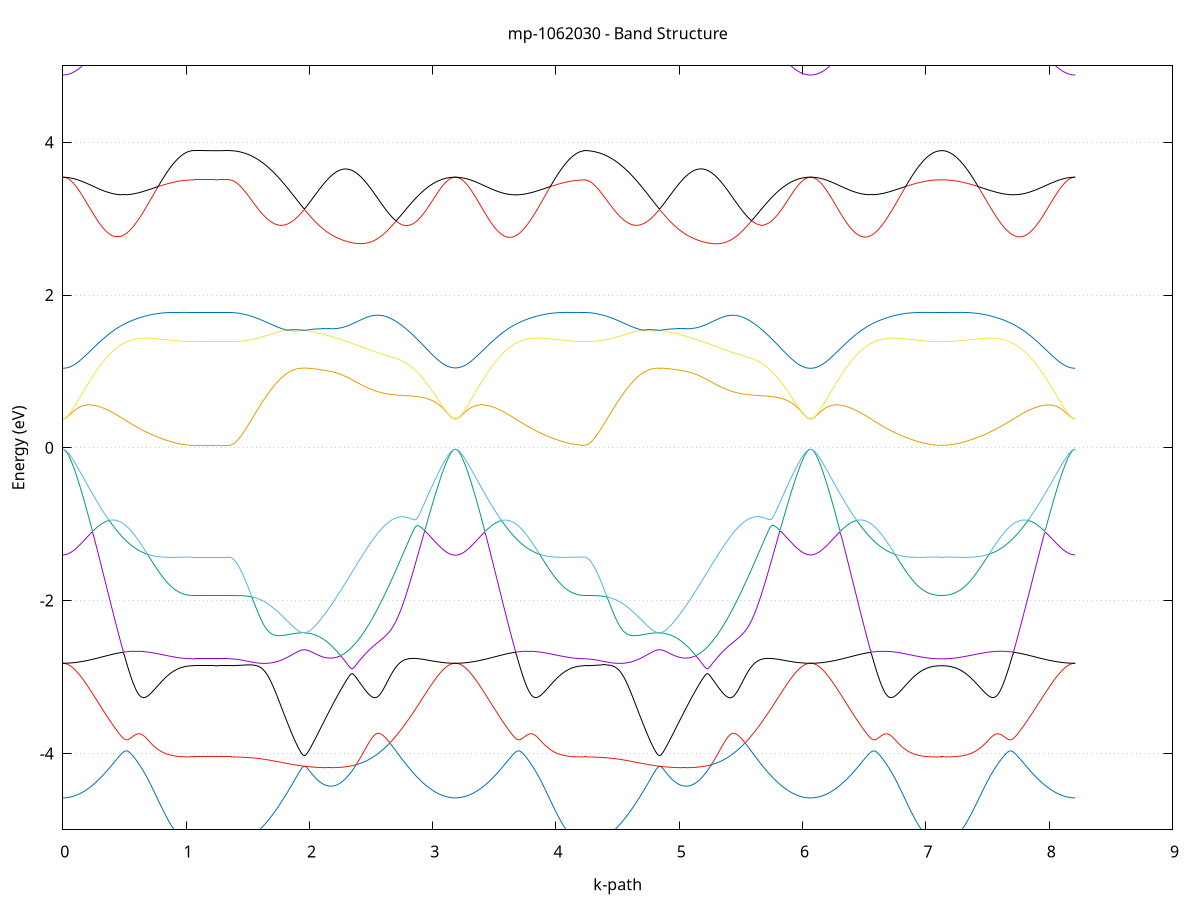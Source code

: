 set title 'mp-1062030 - Band Structure'
set xlabel 'k-path'
set ylabel 'Energy (eV)'
set grid y
set yrange [-5:5]
set terminal png size 800,600
set output 'mp-1062030_bands_gnuplot.png'
plot '-' using 1:2 with lines notitle, '-' using 1:2 with lines notitle, '-' using 1:2 with lines notitle, '-' using 1:2 with lines notitle, '-' using 1:2 with lines notitle, '-' using 1:2 with lines notitle, '-' using 1:2 with lines notitle, '-' using 1:2 with lines notitle, '-' using 1:2 with lines notitle, '-' using 1:2 with lines notitle, '-' using 1:2 with lines notitle, '-' using 1:2 with lines notitle, '-' using 1:2 with lines notitle, '-' using 1:2 with lines notitle, '-' using 1:2 with lines notitle, '-' using 1:2 with lines notitle, '-' using 1:2 with lines notitle, '-' using 1:2 with lines notitle, '-' using 1:2 with lines notitle, '-' using 1:2 with lines notitle
0.000000 -34.001435
0.009958 -34.001435
0.019916 -34.001435
0.029875 -34.001435
0.039833 -34.001435
0.049791 -34.001335
0.059749 -34.001235
0.069708 -34.001235
0.079666 -34.001135
0.089624 -34.001035
0.099582 -34.000935
0.109540 -34.000835
0.119499 -34.000735
0.129457 -34.000635
0.139415 -34.000435
0.149373 -34.000335
0.159332 -34.000135
0.169290 -34.000035
0.179248 -33.999835
0.189206 -33.999635
0.199164 -33.999435
0.209123 -33.999235
0.219081 -33.999035
0.229039 -33.998835
0.238997 -33.998635
0.248956 -33.998335
0.258914 -33.998135
0.268872 -33.997835
0.278830 -33.997635
0.288788 -33.997335
0.298747 -33.997135
0.308705 -33.996835
0.318663 -33.996535
0.328621 -33.996235
0.338580 -33.995935
0.348538 -33.995635
0.358496 -33.995335
0.368454 -33.995035
0.378412 -33.994835
0.388371 -33.994535
0.398329 -33.994235
0.408287 -33.994035
0.418245 -33.993835
0.428204 -33.994035
0.438162 -33.994935
0.448120 -33.996335
0.458078 -33.997935
0.468036 -33.999635
0.477995 -34.001335
0.487953 -34.003135
0.497911 -34.004835
0.507869 -34.006635
0.517828 -34.008435
0.527786 -34.010235
0.537744 -34.012035
0.547702 -34.013835
0.557660 -34.015635
0.567619 -34.017435
0.577577 -34.019135
0.587535 -34.020935
0.597493 -34.022735
0.607452 -34.024435
0.617410 -34.026235
0.627368 -34.027935
0.637326 -34.029635
0.647284 -34.031335
0.657243 -34.033035
0.667201 -34.034735
0.677159 -34.036335
0.687117 -34.038035
0.697076 -34.039635
0.707034 -34.041135
0.716992 -34.042735
0.726950 -34.044235
0.736908 -34.045735
0.746867 -34.047135
0.756825 -34.048635
0.766783 -34.050035
0.776741 -34.051335
0.786700 -34.052635
0.796658 -34.053935
0.806616 -34.055235
0.816574 -34.056435
0.826532 -34.057635
0.836491 -34.058735
0.846449 -34.059835
0.856407 -34.060935
0.866365 -34.061935
0.876324 -34.062835
0.886282 -34.063835
0.896240 -34.064635
0.906198 -34.065535
0.916156 -34.066235
0.926115 -34.067035
0.936073 -34.067735
0.946031 -34.068335
0.955989 -34.068935
0.965948 -34.069435
0.975906 -34.069935
0.985864 -34.070435
0.995822 -34.070735
1.005780 -34.071135
1.015739 -34.071435
1.025697 -34.071635
1.035655 -34.071835
1.045613 -34.071935
1.055572 -34.072035
1.065530 -34.072035
1.065530 -34.072035
1.075417 -34.072035
1.085303 -34.072035
1.095190 -34.072035
1.105077 -34.072035
1.114964 -34.072035
1.124851 -34.072035
1.134738 -34.072035
1.144625 -34.072035
1.154512 -34.072035
1.164398 -34.072035
1.174285 -34.072035
1.184172 -34.072035
1.194059 -34.072035
1.203946 -34.072035
1.213833 -34.072035
1.223720 -34.072035
1.233606 -34.072035
1.243493 -34.071935
1.243493 -34.071935
1.252844 -34.072035
1.262196 -34.072035
1.271547 -34.072035
1.280898 -34.072035
1.290249 -34.072035
1.299600 -34.072035
1.308952 -34.072035
1.318303 -34.072035
1.327654 -34.072035
1.337005 -34.072035
1.346356 -34.072035
1.346356 -34.072035
1.356276 -34.072035
1.366195 -34.072035
1.376115 -34.071935
1.386034 -34.071835
1.395954 -34.071735
1.405873 -34.071635
1.415793 -34.071535
1.425712 -34.071335
1.435631 -34.071135
1.445551 -34.070935
1.455470 -34.070635
1.465390 -34.070435
1.475309 -34.070135
1.485229 -34.069835
1.495148 -34.069435
1.505068 -34.069135
1.514987 -34.068735
1.524907 -34.068335
1.534826 -34.067935
1.544745 -34.067435
1.554665 -34.067035
1.564584 -34.066535
1.574504 -34.066035
1.584423 -34.065535
1.594343 -34.064935
1.604262 -34.064435
1.614182 -34.063835
1.624101 -34.063235
1.634021 -34.062635
1.643940 -34.061935
1.653859 -34.061335
1.663779 -34.060635
1.673698 -34.059935
1.683618 -34.059235
1.693537 -34.058535
1.703457 -34.057735
1.713376 -34.057035
1.723296 -34.056235
1.733215 -34.055435
1.743134 -34.054635
1.753054 -34.053835
1.762973 -34.053035
1.772893 -34.052135
1.782812 -34.051235
1.792732 -34.050435
1.802651 -34.049535
1.812571 -34.048635
1.822490 -34.047735
1.832410 -34.046735
1.842329 -34.045835
1.852248 -34.044935
1.862168 -34.043935
1.872087 -34.042935
1.882007 -34.041935
1.891926 -34.041035
1.901846 -34.040035
1.911765 -34.039035
1.921685 -34.037935
1.931604 -34.036935
1.941524 -34.035935
1.951443 -34.034935
1.961362 -34.034435
1.971282 -34.035435
1.971282 -34.035435
1.981218 -34.036435
1.991153 -34.037435
2.001089 -34.038335
2.011025 -34.039235
2.020961 -34.040135
2.030897 -34.040935
2.040832 -34.041735
2.050768 -34.042535
2.060704 -34.043235
2.070640 -34.043935
2.080576 -34.044635
2.090511 -34.045235
2.100447 -34.045735
2.110383 -34.046235
2.120319 -34.046735
2.130255 -34.047235
2.140190 -34.047535
2.150126 -34.047935
2.160062 -34.048235
2.169998 -34.048435
2.179934 -34.048635
2.189869 -34.048835
2.199805 -34.048935
2.209741 -34.049035
2.219677 -34.049035
2.229613 -34.048935
2.239548 -34.048935
2.249484 -34.048735
2.259420 -34.048535
2.269356 -34.048335
2.279292 -34.048035
2.289227 -34.047735
2.299163 -34.047335
2.309099 -34.046935
2.319035 -34.046435
2.328971 -34.045935
2.338906 -34.045435
2.348842 -34.044735
2.358778 -34.044135
2.368714 -34.043435
2.378650 -34.042635
2.388585 -34.041835
2.398521 -34.041035
2.408457 -34.040135
2.418393 -34.039235
2.428329 -34.038235
2.438264 -34.037235
2.448200 -34.036235
2.458136 -34.035135
2.468072 -34.034035
2.478008 -34.032835
2.487943 -34.031635
2.497879 -34.030435
2.507815 -34.029135
2.517751 -34.027835
2.527687 -34.026535
2.537622 -34.025135
2.547558 -34.023835
2.557494 -34.022335
2.567430 -34.020935
2.577366 -34.019535
2.587301 -34.018035
2.597237 -34.016535
2.607173 -34.015035
2.617109 -34.013435
2.627045 -34.011935
2.636980 -34.010335
2.646916 -34.008735
2.656852 -34.007135
2.666788 -34.005535
2.676724 -34.003935
2.686659 -34.002335
2.696595 -34.000735
2.706531 -33.999135
2.716467 -33.997535
2.726403 -33.995835
2.736339 -33.994235
2.746274 -33.992735
2.756210 -33.993035
2.766146 -33.993335
2.776082 -33.993735
2.786018 -33.994035
2.795953 -33.994335
2.805889 -33.994635
2.815825 -33.995035
2.825761 -33.995335
2.835697 -33.995635
2.845632 -33.995935
2.855568 -33.996235
2.865504 -33.996535
2.875440 -33.996735
2.885376 -33.997035
2.895311 -33.997335
2.905247 -33.997635
2.915183 -33.997835
2.925119 -33.998135
2.935055 -33.998335
2.944990 -33.998535
2.954926 -33.998835
2.964862 -33.999035
2.974798 -33.999235
2.984734 -33.999435
2.994669 -33.999635
3.004605 -33.999835
3.014541 -33.999935
3.024477 -34.000135
3.034413 -34.000335
3.044348 -34.000435
3.054284 -34.000535
3.064220 -34.000735
3.074156 -34.000835
3.084092 -34.000935
3.094027 -34.001035
3.103963 -34.001135
3.113899 -34.001235
3.123835 -34.001235
3.133771 -34.001335
3.143706 -34.001335
3.153642 -34.001435
3.163578 -34.001435
3.173514 -34.001435
3.183450 -34.001435
3.183450 -34.001435
3.193390 -34.001435
3.203330 -34.001435
3.213271 -34.001435
3.223211 -34.001335
3.233152 -34.001335
3.243092 -34.001235
3.253032 -34.001235
3.262973 -34.001135
3.272913 -34.001035
3.282854 -34.000935
3.292794 -34.000835
3.302734 -34.000735
3.312675 -34.000635
3.322615 -34.000435
3.332556 -34.000335
3.342496 -34.000135
3.352436 -33.999935
3.362377 -33.999835
3.372317 -33.999635
3.382258 -33.999435
3.392198 -33.999235
3.402139 -33.999035
3.412079 -33.998835
3.422019 -33.998535
3.431960 -33.998335
3.441900 -33.998135
3.451841 -33.997835
3.461781 -33.997635
3.471721 -33.997335
3.481662 -33.997035
3.491602 -33.996835
3.501543 -33.996535
3.511483 -33.996235
3.521423 -33.995935
3.531364 -33.995635
3.541304 -33.995335
3.551245 -33.995035
3.561185 -33.994735
3.571126 -33.994435
3.581066 -33.994235
3.591006 -33.993935
3.600947 -33.993835
3.610887 -33.994135
3.620828 -33.995035
3.630768 -33.996535
3.640708 -33.998135
3.650649 -33.999835
3.660589 -34.001535
3.670530 -34.003335
3.680470 -34.005135
3.690410 -34.006935
3.700351 -34.008635
3.710291 -34.010435
3.720232 -34.012235
3.730172 -34.014035
3.740113 -34.015835
3.750053 -34.017635
3.759993 -34.019435
3.769934 -34.021235
3.779874 -34.023035
3.789815 -34.024735
3.799755 -34.026535
3.809695 -34.028235
3.819636 -34.030035
3.829576 -34.031735
3.839517 -34.033335
3.849457 -34.035035
3.859397 -34.036635
3.869338 -34.038335
3.879278 -34.039935
3.889219 -34.041435
3.899159 -34.043035
3.909099 -34.044535
3.919040 -34.046035
3.928980 -34.047435
3.938921 -34.048935
3.948861 -34.050235
3.958802 -34.051635
3.968742 -34.052935
3.978682 -34.054235
3.988623 -34.055535
3.998563 -34.056735
4.008504 -34.057835
4.018444 -34.059035
4.028384 -34.060135
4.038325 -34.061135
4.048265 -34.062135
4.058206 -34.063135
4.068146 -34.064035
4.078086 -34.064835
4.088027 -34.065735
4.097967 -34.066435
4.107908 -34.067235
4.117848 -34.067835
4.127789 -34.068535
4.137729 -34.069035
4.147669 -34.069635
4.157610 -34.070035
4.167550 -34.070535
4.177491 -34.070835
4.187431 -34.071235
4.197371 -34.071435
4.207312 -34.071735
4.217252 -34.071835
4.227193 -34.071935
4.227193 -34.072035
4.237185 -34.072035
4.247177 -34.072035
4.257170 -34.071935
4.267162 -34.071835
4.277155 -34.071735
4.287147 -34.071635
4.297140 -34.071435
4.307132 -34.071335
4.317124 -34.071135
4.327117 -34.070935
4.337109 -34.070635
4.347102 -34.070335
4.357094 -34.070035
4.367087 -34.069735
4.377079 -34.069435
4.387071 -34.069035
4.397064 -34.068735
4.407056 -34.068335
4.417049 -34.067835
4.427041 -34.067435
4.437034 -34.066935
4.447026 -34.066435
4.457019 -34.065935
4.467011 -34.065435
4.477003 -34.064835
4.486996 -34.064335
4.496988 -34.063735
4.506981 -34.063135
4.516973 -34.062435
4.526966 -34.061835
4.536958 -34.061135
4.546950 -34.060535
4.556943 -34.059835
4.566935 -34.059035
4.576928 -34.058335
4.586920 -34.057535
4.596913 -34.056835
4.606905 -34.056035
4.616897 -34.055235
4.626890 -34.054435
4.636882 -34.053535
4.646875 -34.052735
4.656867 -34.051835
4.666860 -34.051035
4.676852 -34.050135
4.686844 -34.049235
4.696837 -34.048335
4.706829 -34.047335
4.716822 -34.046435
4.726814 -34.045535
4.736807 -34.044535
4.746799 -34.043535
4.756791 -34.042535
4.766784 -34.041635
4.776776 -34.040635
4.786769 -34.039535
4.796761 -34.038535
4.806754 -34.037535
4.816746 -34.036535
4.826739 -34.035435
4.836731 -34.034435
4.836731 -34.034435
4.846711 -34.034935
4.856691 -34.035935
4.866671 -34.036935
4.876651 -34.037835
4.886632 -34.038835
4.896612 -34.039735
4.906592 -34.040535
4.916572 -34.041335
4.926552 -34.042135
4.936532 -34.042935
4.946512 -34.043635
4.956492 -34.044235
4.966473 -34.044935
4.976453 -34.045435
4.986433 -34.046035
4.996413 -34.046535
5.006393 -34.047035
5.016373 -34.047435
5.026353 -34.047735
5.036333 -34.048135
5.046313 -34.048335
5.056294 -34.048635
5.066274 -34.048735
5.076254 -34.048935
5.086234 -34.048935
5.096214 -34.049035
5.106194 -34.049035
5.116174 -34.048935
5.126154 -34.048835
5.136135 -34.048635
5.146115 -34.048435
5.156095 -34.048235
5.166075 -34.047935
5.176055 -34.047535
5.186035 -34.047135
5.196015 -34.046635
5.205995 -34.046135
5.215975 -34.045635
5.225956 -34.045035
5.235936 -34.044335
5.245916 -34.043635
5.255896 -34.042935
5.265876 -34.042135
5.275856 -34.041335
5.285836 -34.040435
5.295816 -34.039535
5.305797 -34.038535
5.315777 -34.037535
5.325757 -34.036535
5.335737 -34.035435
5.345717 -34.034335
5.355697 -34.033235
5.365677 -34.032035
5.375657 -34.030835
5.385638 -34.029535
5.395618 -34.028235
5.405598 -34.026935
5.415578 -34.025535
5.425558 -34.024235
5.435538 -34.022835
5.445518 -34.021335
5.455498 -34.019935
5.465478 -34.018435
5.475459 -34.016935
5.485439 -34.015435
5.495419 -34.013835
5.505399 -34.012335
5.515379 -34.010735
5.525359 -34.009135
5.535339 -34.007535
5.545319 -34.005935
5.555300 -34.004335
5.565280 -34.002735
5.575260 -34.001135
5.585240 -33.999435
5.595220 -33.997835
5.605200 -33.996235
5.615180 -33.994535
5.625160 -33.992935
5.635141 -33.992935
5.645121 -33.993335
5.655101 -33.993635
5.665081 -33.993935
5.675061 -33.994335
5.685041 -33.994635
5.695021 -33.994935
5.705001 -33.995235
5.714981 -33.995535
5.724962 -33.995835
5.734942 -33.996135
5.744922 -33.996435
5.754902 -33.996735
5.764882 -33.997035
5.774862 -33.997335
5.784842 -33.997535
5.794822 -33.997835
5.804803 -33.998035
5.814783 -33.998335
5.824763 -33.998535
5.834743 -33.998735
5.844723 -33.999035
5.854703 -33.999235
5.864683 -33.999435
5.874663 -33.999635
5.884644 -33.999835
5.894624 -33.999935
5.904604 -34.000135
5.914584 -34.000335
5.924564 -34.000435
5.934544 -34.000535
5.944524 -34.000735
5.954504 -34.000835
5.964484 -34.000935
5.974465 -34.001035
5.984445 -34.001135
5.994425 -34.001235
6.004405 -34.001235
6.014385 -34.001335
6.024365 -34.001335
6.034345 -34.001435
6.044325 -34.001435
6.054306 -34.001435
6.064286 -34.001435
6.064286 -34.001435
6.074210 -34.001435
6.084134 -34.001435
6.094058 -34.001435
6.103982 -34.001435
6.113906 -34.001335
6.123830 -34.001235
6.133754 -34.001235
6.143678 -34.001135
6.153602 -34.001035
6.163526 -34.000935
6.173450 -34.000835
6.183374 -34.000735
6.193298 -34.000635
6.203222 -34.000435
6.213146 -34.000335
6.223070 -34.000135
6.232994 -34.000035
6.242918 -33.999835
6.252842 -33.999635
6.262766 -33.999435
6.272690 -33.999235
6.282614 -33.999035
6.292538 -33.998835
6.302462 -33.998635
6.312386 -33.998335
6.322310 -33.998135
6.332234 -33.997835
6.342158 -33.997635
6.352082 -33.997335
6.362006 -33.997135
6.371930 -33.996835
6.381854 -33.996535
6.391778 -33.996235
6.401702 -33.995935
6.411626 -33.995635
6.421550 -33.995335
6.431474 -33.995035
6.441398 -33.994735
6.451322 -33.994535
6.461246 -33.994235
6.471170 -33.993935
6.481094 -33.993835
6.491018 -33.994035
6.500942 -33.994835
6.510866 -33.996335
6.520790 -33.997935
6.530714 -33.999635
6.540638 -34.001335
6.550562 -34.003135
6.560486 -34.004835
6.570410 -34.006635
6.580334 -34.008435
6.590258 -34.010235
6.600182 -34.012035
6.610106 -34.013835
6.620030 -34.015635
6.629954 -34.017435
6.639878 -34.019235
6.649802 -34.021035
6.659726 -34.022735
6.669650 -34.024535
6.679574 -34.026235
6.689498 -34.028035
6.699422 -34.029735
6.709346 -34.031435
6.719270 -34.033135
6.729194 -34.034735
6.739118 -34.036435
6.749042 -34.038035
6.758966 -34.039635
6.768890 -34.041235
6.778814 -34.042735
6.788738 -34.044235
6.798662 -34.045735
6.808586 -34.047235
6.818511 -34.048635
6.828435 -34.050035
6.838359 -34.051335
6.848283 -34.052735
6.858207 -34.054035
6.868131 -34.055235
6.878055 -34.056435
6.887979 -34.057635
6.897903 -34.058735
6.907827 -34.059835
6.917751 -34.060935
6.927675 -34.061935
6.937599 -34.062935
6.947523 -34.063835
6.957447 -34.064735
6.967371 -34.065535
6.977295 -34.066335
6.987219 -34.067035
6.997143 -34.067735
7.007067 -34.068335
7.016991 -34.068935
7.026915 -34.069535
7.036839 -34.069935
7.046763 -34.070435
7.056687 -34.070835
7.066611 -34.071135
7.076535 -34.071435
7.086459 -34.071635
7.096383 -34.071835
7.106307 -34.071935
7.116231 -34.072035
7.126155 -34.072035
7.126155 -34.072035
7.136108 -34.072035
7.146061 -34.071935
7.156013 -34.071835
7.165966 -34.071635
7.175919 -34.071435
7.185872 -34.071135
7.195825 -34.070835
7.205778 -34.070435
7.215731 -34.070035
7.225683 -34.069635
7.235636 -34.069035
7.245589 -34.068535
7.255542 -34.067835
7.265495 -34.067235
7.275448 -34.066535
7.285401 -34.065735
7.295353 -34.064935
7.305306 -34.064135
7.315259 -34.063235
7.325212 -34.062335
7.335165 -34.061335
7.345118 -34.060335
7.355071 -34.059235
7.365023 -34.058135
7.374976 -34.057035
7.384929 -34.055835
7.394882 -34.054635
7.404835 -34.053335
7.414788 -34.052135
7.424740 -34.050735
7.434693 -34.049435
7.444646 -34.048035
7.454599 -34.046635
7.464552 -34.045135
7.474505 -34.043735
7.484458 -34.042235
7.494410 -34.040735
7.504363 -34.039135
7.514316 -34.037535
7.524269 -34.035935
7.534222 -34.034335
7.544175 -34.032735
7.554128 -34.031035
7.564080 -34.029335
7.574033 -34.027735
7.583986 -34.026035
7.593939 -34.024235
7.603892 -34.022535
7.613845 -34.020835
7.623798 -34.019035
7.633750 -34.017335
7.643703 -34.015535
7.653656 -34.013835
7.663609 -34.012035
7.673562 -34.010235
7.683515 -34.008535
7.693468 -34.006735
7.703420 -34.005035
7.713373 -34.003235
7.723326 -34.001535
7.733279 -33.999835
7.743232 -33.998135
7.753185 -33.996535
7.763138 -33.995135
7.773090 -33.994135
7.783043 -33.993835
7.792996 -33.993935
7.802949 -33.994135
7.812902 -33.994435
7.822855 -33.994735
7.832808 -33.995035
7.842760 -33.995235
7.852713 -33.995535
7.862666 -33.995835
7.872619 -33.996135
7.882572 -33.996435
7.892525 -33.996735
7.902478 -33.996935
7.912430 -33.997235
7.922383 -33.997535
7.932336 -33.997735
7.942289 -33.998035
7.952242 -33.998235
7.962195 -33.998435
7.972148 -33.998735
7.982100 -33.998935
7.992053 -33.999135
8.002006 -33.999335
8.011959 -33.999535
8.021912 -33.999735
8.031865 -33.999835
8.041817 -34.000035
8.051770 -34.000235
8.061723 -34.000335
8.071676 -34.000535
8.081629 -34.000635
8.091582 -34.000735
8.101535 -34.000835
8.111487 -34.000935
8.121440 -34.001035
8.131393 -34.001135
8.141346 -34.001235
8.151299 -34.001335
8.161252 -34.001335
8.171205 -34.001435
8.181157 -34.001435
8.191110 -34.001435
8.201063 -34.001435
8.211016 -34.001435
e
0.000000 -33.949135
0.009958 -33.949135
0.019916 -33.949235
0.029875 -33.949335
0.039833 -33.949535
0.049791 -33.949735
0.059749 -33.950035
0.069708 -33.950435
0.079666 -33.950835
0.089624 -33.951235
0.099582 -33.951735
0.109540 -33.952335
0.119499 -33.952935
0.129457 -33.953535
0.139415 -33.954335
0.149373 -33.955035
0.159332 -33.955835
0.169290 -33.956735
0.179248 -33.957635
0.189206 -33.958535
0.199164 -33.959535
0.209123 -33.960535
0.219081 -33.961635
0.229039 -33.962735
0.238997 -33.963935
0.248956 -33.965135
0.258914 -33.966335
0.268872 -33.967635
0.278830 -33.968935
0.288788 -33.970335
0.298747 -33.971635
0.308705 -33.973135
0.318663 -33.974535
0.328621 -33.976035
0.338580 -33.977535
0.348538 -33.979035
0.358496 -33.980635
0.368454 -33.982235
0.378412 -33.983735
0.388371 -33.985335
0.398329 -33.987035
0.408287 -33.988535
0.418245 -33.990035
0.428204 -33.991235
0.438162 -33.991835
0.448120 -33.991835
0.458078 -33.991635
0.468036 -33.991335
0.477995 -33.991035
0.487953 -33.990735
0.497911 -33.990435
0.507869 -33.990035
0.517828 -33.989735
0.527786 -33.989335
0.537744 -33.989035
0.547702 -33.988635
0.557660 -33.988335
0.567619 -33.987935
0.577577 -33.987635
0.587535 -33.987235
0.597493 -33.986935
0.607452 -33.986535
0.617410 -33.986235
0.627368 -33.985835
0.637326 -33.985535
0.647284 -33.985235
0.657243 -33.984835
0.667201 -33.984535
0.677159 -33.984235
0.687117 -33.983935
0.697076 -33.983535
0.707034 -33.983235
0.716992 -33.982935
0.726950 -33.982635
0.736908 -33.982335
0.746867 -33.982035
0.756825 -33.981735
0.766783 -33.981535
0.776741 -33.981235
0.786700 -33.980935
0.796658 -33.980735
0.806616 -33.980435
0.816574 -33.980235
0.826532 -33.979935
0.836491 -33.979735
0.846449 -33.979535
0.856407 -33.979335
0.866365 -33.979135
0.876324 -33.978935
0.886282 -33.978735
0.896240 -33.978535
0.906198 -33.978435
0.916156 -33.978235
0.926115 -33.978135
0.936073 -33.977935
0.946031 -33.977835
0.955989 -33.977735
0.965948 -33.977635
0.975906 -33.977535
0.985864 -33.977435
0.995822 -33.977335
1.005780 -33.977235
1.015739 -33.977235
1.025697 -33.977235
1.035655 -33.977335
1.045613 -33.977335
1.055572 -33.977335
1.065530 -33.977335
1.065530 -33.977335
1.075417 -33.977335
1.085303 -33.977335
1.095190 -33.977335
1.105077 -33.977335
1.114964 -33.977335
1.124851 -33.977335
1.134738 -33.977335
1.144625 -33.977335
1.154512 -33.977335
1.164398 -33.977335
1.174285 -33.977335
1.184172 -33.977335
1.194059 -33.977335
1.203946 -33.977335
1.213833 -33.977335
1.223720 -33.977335
1.233606 -33.977335
1.243493 -33.977335
1.243493 -33.977335
1.252844 -33.977335
1.262196 -33.977335
1.271547 -33.977335
1.280898 -33.977335
1.290249 -33.977335
1.299600 -33.977335
1.308952 -33.977335
1.318303 -33.977335
1.327654 -33.977335
1.337005 -33.977335
1.346356 -33.977335
1.346356 -33.977335
1.356276 -33.977435
1.366195 -33.977435
1.376115 -33.977535
1.386034 -33.977735
1.395954 -33.977935
1.405873 -33.978135
1.415793 -33.978435
1.425712 -33.978835
1.435631 -33.979135
1.445551 -33.979635
1.455470 -33.980035
1.465390 -33.980535
1.475309 -33.981135
1.485229 -33.981735
1.495148 -33.982335
1.505068 -33.983035
1.514987 -33.983735
1.524907 -33.984435
1.534826 -33.985235
1.544745 -33.986035
1.554665 -33.986835
1.564584 -33.987735
1.574504 -33.988635
1.584423 -33.989635
1.594343 -33.990535
1.604262 -33.991535
1.614182 -33.992635
1.624101 -33.993635
1.634021 -33.994735
1.643940 -33.995835
1.653859 -33.996935
1.663779 -33.998135
1.673698 -33.999235
1.683618 -34.000435
1.693537 -34.001635
1.703457 -34.002835
1.713376 -34.004135
1.723296 -34.005335
1.733215 -34.006635
1.743134 -34.007835
1.753054 -34.009135
1.762973 -34.010435
1.772893 -34.011635
1.782812 -34.012935
1.792732 -34.014235
1.802651 -34.015535
1.812571 -34.016735
1.822490 -34.018035
1.832410 -34.019335
1.842329 -34.020535
1.852248 -34.021835
1.862168 -34.023035
1.872087 -34.024235
1.882007 -34.025435
1.891926 -34.026635
1.901846 -34.027835
1.911765 -34.029035
1.921685 -34.030135
1.931604 -34.031235
1.941524 -34.032335
1.951443 -34.033435
1.961362 -34.033835
1.971282 -34.032835
1.971282 -34.032835
1.981218 -34.031735
1.991153 -34.030735
2.001089 -34.029635
2.011025 -34.028535
2.020961 -34.027535
2.030897 -34.026435
2.040832 -34.025335
2.050768 -34.024235
2.060704 -34.023235
2.070640 -34.022135
2.080576 -34.021035
2.090511 -34.019935
2.100447 -34.018835
2.110383 -34.017735
2.120319 -34.016735
2.130255 -34.015635
2.140190 -34.014535
2.150126 -34.013435
2.160062 -34.012335
2.169998 -34.011335
2.179934 -34.010235
2.189869 -34.009135
2.199805 -34.008035
2.209741 -34.007035
2.219677 -34.005935
2.229613 -34.004935
2.239548 -34.003835
2.249484 -34.002835
2.259420 -34.001735
2.269356 -34.000735
2.279292 -33.999735
2.289227 -33.998735
2.299163 -33.997635
2.309099 -33.996635
2.319035 -33.995735
2.328971 -33.994735
2.338906 -33.993735
2.348842 -33.992735
2.358778 -33.991835
2.368714 -33.990835
2.378650 -33.989935
2.388585 -33.989035
2.398521 -33.988235
2.408457 -33.987335
2.418393 -33.986535
2.428329 -33.985835
2.438264 -33.985235
2.448200 -33.984635
2.458136 -33.984335
2.468072 -33.984235
2.478008 -33.984235
2.487943 -33.984335
2.497879 -33.984435
2.507815 -33.984735
2.517751 -33.984935
2.527687 -33.985235
2.537622 -33.985535
2.547558 -33.985835
2.557494 -33.986135
2.567430 -33.986435
2.577366 -33.986835
2.587301 -33.987135
2.597237 -33.987435
2.607173 -33.987835
2.617109 -33.988135
2.627045 -33.988535
2.636980 -33.988835
2.646916 -33.989235
2.656852 -33.989535
2.666788 -33.989935
2.676724 -33.990235
2.686659 -33.990635
2.696595 -33.990935
2.706531 -33.991335
2.716467 -33.991635
2.726403 -33.992035
2.736339 -33.992335
2.746274 -33.992635
2.756210 -33.991035
2.766146 -33.989435
2.776082 -33.987835
2.786018 -33.986235
2.795953 -33.984735
2.805889 -33.983135
2.815825 -33.981635
2.825761 -33.980135
2.835697 -33.978635
2.845632 -33.977135
2.855568 -33.975735
2.865504 -33.974235
2.875440 -33.972835
2.885376 -33.971535
2.895311 -33.970135
2.905247 -33.968835
2.915183 -33.967535
2.925119 -33.966335
2.935055 -33.965035
2.944990 -33.963935
2.954926 -33.962735
2.964862 -33.961635
2.974798 -33.960635
2.984734 -33.959535
2.994669 -33.958635
3.004605 -33.957635
3.014541 -33.956735
3.024477 -33.955935
3.034413 -33.955135
3.044348 -33.954335
3.054284 -33.953635
3.064220 -33.953035
3.074156 -33.952435
3.084092 -33.951835
3.094027 -33.951335
3.103963 -33.950935
3.113899 -33.950535
3.123835 -33.950135
3.133771 -33.949835
3.143706 -33.949635
3.153642 -33.949435
3.163578 -33.949335
3.173514 -33.949235
3.183450 -33.949135
3.183450 -33.949135
3.193390 -33.949135
3.203330 -33.949235
3.213271 -33.949335
3.223211 -33.949535
3.233152 -33.949735
3.243092 -33.950035
3.253032 -33.950435
3.262973 -33.950835
3.272913 -33.951235
3.282854 -33.951735
3.292794 -33.952335
3.302734 -33.952935
3.312675 -33.953635
3.322615 -33.954335
3.332556 -33.955035
3.342496 -33.955835
3.352436 -33.956735
3.362377 -33.957635
3.372317 -33.958635
3.382258 -33.959535
3.392198 -33.960635
3.402139 -33.961735
3.412079 -33.962835
3.422019 -33.964035
3.431960 -33.965235
3.441900 -33.966435
3.451841 -33.967735
3.461781 -33.969035
3.471721 -33.970435
3.481662 -33.971835
3.491602 -33.973235
3.501543 -33.974635
3.511483 -33.976135
3.521423 -33.977635
3.531364 -33.979235
3.541304 -33.980735
3.551245 -33.982335
3.561185 -33.983935
3.571126 -33.985535
3.581066 -33.987135
3.591006 -33.988735
3.600947 -33.990235
3.610887 -33.991335
3.620828 -33.991835
3.630768 -33.991835
3.640708 -33.991635
3.650649 -33.991335
3.660589 -33.991035
3.670530 -33.990635
3.680470 -33.990335
3.690410 -33.990035
3.700351 -33.989635
3.710291 -33.989335
3.720232 -33.988935
3.730172 -33.988635
3.740113 -33.988235
3.750053 -33.987935
3.759993 -33.987535
3.769934 -33.987235
3.779874 -33.986835
3.789815 -33.986535
3.799755 -33.986135
3.809695 -33.985835
3.819636 -33.985535
3.829576 -33.985135
3.839517 -33.984835
3.849457 -33.984535
3.859397 -33.984135
3.869338 -33.983835
3.879278 -33.983535
3.889219 -33.983235
3.899159 -33.982935
3.909099 -33.982635
3.919040 -33.982335
3.928980 -33.982035
3.938921 -33.981735
3.948861 -33.981435
3.958802 -33.981135
3.968742 -33.980935
3.978682 -33.980635
3.988623 -33.980435
3.998563 -33.980135
4.008504 -33.979935
4.018444 -33.979735
4.028384 -33.979435
4.038325 -33.979235
4.048265 -33.979035
4.058206 -33.978835
4.068146 -33.978735
4.078086 -33.978535
4.088027 -33.978335
4.097967 -33.978235
4.107908 -33.978035
4.117848 -33.977935
4.127789 -33.977835
4.137729 -33.977635
4.147669 -33.977535
4.157610 -33.977435
4.167550 -33.977435
4.177491 -33.977335
4.187431 -33.977235
4.197371 -33.977235
4.207312 -33.977335
4.217252 -33.977335
4.227193 -33.977335
4.227193 -33.977335
4.237185 -33.977435
4.247177 -33.977435
4.257170 -33.977535
4.267162 -33.977735
4.277155 -33.977935
4.287147 -33.978235
4.297140 -33.978535
4.307132 -33.978835
4.317124 -33.979235
4.327117 -33.979635
4.337109 -33.980135
4.347102 -33.980635
4.357094 -33.981135
4.367087 -33.981735
4.377079 -33.982435
4.387071 -33.983035
4.397064 -33.983835
4.407056 -33.984535
4.417049 -33.985335
4.427041 -33.986135
4.437034 -33.987035
4.447026 -33.987935
4.457019 -33.988835
4.467011 -33.989735
4.477003 -33.990735
4.486996 -33.991735
4.496988 -33.992835
4.506981 -33.993935
4.516973 -33.994935
4.526966 -33.996135
4.536958 -33.997235
4.546950 -33.998435
4.556943 -33.999535
4.566935 -34.000735
4.576928 -34.001935
4.586920 -34.003235
4.596913 -34.004435
4.606905 -34.005735
4.616897 -34.006935
4.626890 -34.008235
4.636882 -34.009535
4.646875 -34.010735
4.656867 -34.012035
4.666860 -34.013335
4.676852 -34.014635
4.686844 -34.015935
4.696837 -34.017235
4.706829 -34.018435
4.716822 -34.019735
4.726814 -34.021035
4.736807 -34.022235
4.746799 -34.023535
4.756791 -34.024735
4.766784 -34.025935
4.776776 -34.027135
4.786769 -34.028335
4.796761 -34.029435
4.806754 -34.030635
4.816746 -34.031735
4.826739 -34.032835
4.836731 -34.033835
4.836731 -34.033835
4.846711 -34.033335
4.856691 -34.032335
4.866671 -34.031235
4.876651 -34.030235
4.886632 -34.029135
4.896612 -34.028035
4.906592 -34.027035
4.916572 -34.025935
4.926552 -34.024835
4.936532 -34.023735
4.946512 -34.022635
4.956492 -34.021535
4.966473 -34.020435
4.976453 -34.019435
4.986433 -34.018335
4.996413 -34.017235
5.006393 -34.016135
5.016373 -34.015035
5.026353 -34.013935
5.036333 -34.012835
5.046313 -34.011835
5.056294 -34.010735
5.066274 -34.009635
5.076254 -34.008535
5.086234 -34.007435
5.096214 -34.006435
5.106194 -34.005335
5.116174 -34.004335
5.126154 -34.003235
5.136135 -34.002235
5.146115 -34.001135
5.156095 -34.000135
5.166075 -33.999135
5.176055 -33.998135
5.186035 -33.997035
5.196015 -33.996035
5.205995 -33.995035
5.215975 -33.994135
5.225956 -33.993135
5.235936 -33.992135
5.245916 -33.991235
5.255896 -33.990335
5.265876 -33.989335
5.275856 -33.988535
5.285836 -33.987635
5.295816 -33.986835
5.305797 -33.986035
5.315777 -33.985335
5.325757 -33.984835
5.335737 -33.984435
5.345717 -33.984235
5.355697 -33.984135
5.365677 -33.984235
5.375657 -33.984435
5.385638 -33.984635
5.395618 -33.984835
5.405598 -33.985135
5.415578 -33.985435
5.425558 -33.985735
5.435538 -33.986035
5.445518 -33.986335
5.455498 -33.986735
5.465478 -33.987035
5.475459 -33.987335
5.485439 -33.987735
5.495419 -33.988035
5.505399 -33.988435
5.515379 -33.988735
5.525359 -33.989135
5.535339 -33.989435
5.545319 -33.989835
5.555300 -33.990135
5.565280 -33.990535
5.575260 -33.990835
5.585240 -33.991235
5.595220 -33.991535
5.605200 -33.991935
5.615180 -33.992235
5.625160 -33.992635
5.635141 -33.991335
5.645121 -33.989735
5.655101 -33.988135
5.665081 -33.986535
5.675061 -33.985035
5.685041 -33.983435
5.695021 -33.981935
5.705001 -33.980335
5.714981 -33.978835
5.724962 -33.977335
5.734942 -33.975935
5.744922 -33.974435
5.754902 -33.973035
5.764882 -33.971635
5.774862 -33.970335
5.784842 -33.969035
5.794822 -33.967735
5.804803 -33.966435
5.814783 -33.965235
5.824763 -33.964035
5.834743 -33.962835
5.844723 -33.961735
5.854703 -33.960735
5.864683 -33.959635
5.874663 -33.958635
5.884644 -33.957735
5.894624 -33.956835
5.904604 -33.955935
5.914584 -33.955135
5.924564 -33.954435
5.934544 -33.953735
5.944524 -33.953035
5.954504 -33.952435
5.964484 -33.951835
5.974465 -33.951335
5.984445 -33.950935
5.994425 -33.950535
6.004405 -33.950135
6.014385 -33.949835
6.024365 -33.949635
6.034345 -33.949435
6.044325 -33.949335
6.054306 -33.949235
6.064286 -33.949135
6.064286 -33.949135
6.074210 -33.949235
6.084134 -33.949235
6.094058 -33.949435
6.103982 -33.949635
6.113906 -33.949835
6.123830 -33.950135
6.133754 -33.950435
6.143678 -33.950835
6.153602 -33.951335
6.163526 -33.951835
6.173450 -33.952335
6.183374 -33.952935
6.193298 -33.953635
6.203222 -33.954335
6.213146 -33.955135
6.223070 -33.955935
6.232994 -33.956735
6.242918 -33.957635
6.252842 -33.958635
6.262766 -33.959535
6.272690 -33.960635
6.282614 -33.961735
6.292538 -33.962835
6.302462 -33.963935
6.312386 -33.965135
6.322310 -33.966435
6.332234 -33.967735
6.342158 -33.969035
6.352082 -33.970335
6.362006 -33.971735
6.371930 -33.973135
6.381854 -33.974635
6.391778 -33.976035
6.401702 -33.977535
6.411626 -33.979135
6.421550 -33.980635
6.431474 -33.982235
6.441398 -33.983835
6.451322 -33.985435
6.461246 -33.987035
6.471170 -33.988635
6.481094 -33.990135
6.491018 -33.991335
6.500942 -33.991835
6.510866 -33.991835
6.520790 -33.991635
6.530714 -33.991335
6.540638 -33.991035
6.550562 -33.990735
6.560486 -33.990435
6.570410 -33.990035
6.580334 -33.989735
6.590258 -33.989335
6.600182 -33.989035
6.610106 -33.988635
6.620030 -33.988335
6.629954 -33.987935
6.639878 -33.987635
6.649802 -33.987235
6.659726 -33.986935
6.669650 -33.986635
6.679574 -33.986235
6.689498 -33.985935
6.699422 -33.985535
6.709346 -33.985235
6.719270 -33.984835
6.729194 -33.984535
6.739118 -33.984235
6.749042 -33.983935
6.758966 -33.983635
6.768890 -33.983235
6.778814 -33.982935
6.788738 -33.982635
6.798662 -33.982335
6.808586 -33.982035
6.818511 -33.981835
6.828435 -33.981535
6.838359 -33.981235
6.848283 -33.980935
6.858207 -33.980735
6.868131 -33.980435
6.878055 -33.980235
6.887979 -33.980035
6.897903 -33.979735
6.907827 -33.979535
6.917751 -33.979335
6.927675 -33.979135
6.937599 -33.978935
6.947523 -33.978735
6.957447 -33.978535
6.967371 -33.978435
6.977295 -33.978235
6.987219 -33.978135
6.997143 -33.977935
7.007067 -33.977835
7.016991 -33.977735
7.026915 -33.977635
7.036839 -33.977535
7.046763 -33.977435
7.056687 -33.977335
7.066611 -33.977335
7.076535 -33.977235
7.086459 -33.977235
7.096383 -33.977235
7.106307 -33.977335
7.116231 -33.977335
7.126155 -33.977335
7.126155 -33.977335
7.136108 -33.977335
7.146061 -33.977235
7.156013 -33.977235
7.165966 -33.977235
7.175919 -33.977235
7.185872 -33.977235
7.195825 -33.977335
7.205778 -33.977435
7.215731 -33.977535
7.225683 -33.977635
7.235636 -33.977735
7.245589 -33.977835
7.255542 -33.977935
7.265495 -33.978035
7.275448 -33.978235
7.285401 -33.978335
7.295353 -33.978535
7.305306 -33.978735
7.315259 -33.978835
7.325212 -33.979035
7.335165 -33.979235
7.345118 -33.979435
7.355071 -33.979635
7.365023 -33.979935
7.374976 -33.980135
7.384929 -33.980335
7.394882 -33.980635
7.404835 -33.980835
7.414788 -33.981135
7.424740 -33.981335
7.434693 -33.981635
7.444646 -33.981935
7.454599 -33.982235
7.464552 -33.982435
7.474505 -33.982735
7.484458 -33.983035
7.494410 -33.983335
7.504363 -33.983635
7.514316 -33.984035
7.524269 -33.984335
7.534222 -33.984635
7.544175 -33.984935
7.554128 -33.985335
7.564080 -33.985635
7.574033 -33.985935
7.583986 -33.986335
7.593939 -33.986635
7.603892 -33.986935
7.613845 -33.987335
7.623798 -33.987635
7.633750 -33.988035
7.643703 -33.988335
7.653656 -33.988735
7.663609 -33.989035
7.673562 -33.989335
7.683515 -33.989735
7.693468 -33.990035
7.703420 -33.990435
7.713373 -33.990735
7.723326 -33.991035
7.733279 -33.991335
7.743232 -33.991635
7.753185 -33.991835
7.763138 -33.991935
7.773090 -33.991535
7.783043 -33.990435
7.792996 -33.989035
7.802949 -33.987435
7.812902 -33.985835
7.822855 -33.984335
7.832808 -33.982735
7.842760 -33.981135
7.852713 -33.979635
7.862666 -33.978135
7.872619 -33.976635
7.882572 -33.975135
7.892525 -33.973735
7.902478 -33.972335
7.912430 -33.970935
7.922383 -33.969635
7.932336 -33.968335
7.942289 -33.967035
7.952242 -33.965835
7.962195 -33.964635
7.972148 -33.963435
7.982100 -33.962335
7.992053 -33.961235
8.002006 -33.960235
8.011959 -33.959235
8.021912 -33.958235
8.031865 -33.957335
8.041817 -33.956535
8.051770 -33.955635
8.061723 -33.954935
8.071676 -33.954135
8.081629 -33.953435
8.091582 -33.952835
8.101535 -33.952235
8.111487 -33.951735
8.121440 -33.951235
8.131393 -33.950835
8.141346 -33.950435
8.151299 -33.950135
8.161252 -33.949835
8.171205 -33.949535
8.181157 -33.949435
8.191110 -33.949235
8.201063 -33.949235
8.211016 -33.949135
e
0.000000 -33.949135
0.009958 -33.949135
0.019916 -33.949235
0.029875 -33.949235
0.039833 -33.949235
0.049791 -33.949335
0.059749 -33.949435
0.069708 -33.949435
0.079666 -33.949535
0.089624 -33.949635
0.099582 -33.949735
0.109540 -33.949935
0.119499 -33.950035
0.129457 -33.950235
0.139415 -33.950335
0.149373 -33.950535
0.159332 -33.950735
0.169290 -33.950935
0.179248 -33.951135
0.189206 -33.951335
0.199164 -33.951535
0.209123 -33.951735
0.219081 -33.952035
0.229039 -33.952235
0.238997 -33.952535
0.248956 -33.952835
0.258914 -33.953135
0.268872 -33.953435
0.278830 -33.953735
0.288788 -33.954035
0.298747 -33.954335
0.308705 -33.954635
0.318663 -33.954935
0.328621 -33.955335
0.338580 -33.955635
0.348538 -33.956035
0.358496 -33.956335
0.368454 -33.956735
0.378412 -33.957135
0.388371 -33.957435
0.398329 -33.957835
0.408287 -33.958235
0.418245 -33.958635
0.428204 -33.959035
0.438162 -33.959435
0.448120 -33.959835
0.458078 -33.960235
0.468036 -33.960635
0.477995 -33.961035
0.487953 -33.961435
0.497911 -33.961835
0.507869 -33.962235
0.517828 -33.962635
0.527786 -33.963135
0.537744 -33.963535
0.547702 -33.963935
0.557660 -33.964335
0.567619 -33.964735
0.577577 -33.965135
0.587535 -33.965535
0.597493 -33.965935
0.607452 -33.966335
0.617410 -33.966735
0.627368 -33.967135
0.637326 -33.967535
0.647284 -33.967935
0.657243 -33.968335
0.667201 -33.968735
0.677159 -33.969135
0.687117 -33.969535
0.697076 -33.969835
0.707034 -33.970235
0.716992 -33.970535
0.726950 -33.970935
0.736908 -33.971235
0.746867 -33.971635
0.756825 -33.971935
0.766783 -33.972235
0.776741 -33.972535
0.786700 -33.972835
0.796658 -33.973135
0.806616 -33.973435
0.816574 -33.973735
0.826532 -33.974035
0.836491 -33.974235
0.846449 -33.974535
0.856407 -33.974735
0.866365 -33.975035
0.876324 -33.975235
0.886282 -33.975435
0.896240 -33.975635
0.906198 -33.975835
0.916156 -33.976035
0.926115 -33.976235
0.936073 -33.976335
0.946031 -33.976535
0.955989 -33.976635
0.965948 -33.976735
0.975906 -33.976835
0.985864 -33.976935
0.995822 -33.977035
1.005780 -33.977135
1.015739 -33.977235
1.025697 -33.977135
1.035655 -33.977135
1.045613 -33.977135
1.055572 -33.977035
1.065530 -33.977035
1.065530 -33.977035
1.075417 -33.977035
1.085303 -33.977035
1.095190 -33.977035
1.105077 -33.977035
1.114964 -33.977035
1.124851 -33.977035
1.134738 -33.977035
1.144625 -33.977035
1.154512 -33.977035
1.164398 -33.977035
1.174285 -33.977035
1.184172 -33.977035
1.194059 -33.977135
1.203946 -33.977135
1.213833 -33.977135
1.223720 -33.977135
1.233606 -33.977135
1.243493 -33.977135
1.243493 -33.977135
1.252844 -33.977135
1.262196 -33.977135
1.271547 -33.977135
1.280898 -33.977135
1.290249 -33.977135
1.299600 -33.977135
1.308952 -33.977135
1.318303 -33.977135
1.327654 -33.977135
1.337005 -33.977135
1.346356 -33.977135
1.346356 -33.977135
1.356276 -33.977135
1.366195 -33.977135
1.376115 -33.977035
1.386034 -33.977035
1.395954 -33.977035
1.405873 -33.977035
1.415793 -33.977035
1.425712 -33.977035
1.435631 -33.976935
1.445551 -33.976935
1.455470 -33.976935
1.465390 -33.976835
1.475309 -33.976835
1.485229 -33.976735
1.495148 -33.976735
1.505068 -33.976735
1.514987 -33.976635
1.524907 -33.976635
1.534826 -33.976535
1.544745 -33.976435
1.554665 -33.976435
1.564584 -33.976335
1.574504 -33.976335
1.584423 -33.976235
1.594343 -33.976135
1.604262 -33.976135
1.614182 -33.976035
1.624101 -33.975935
1.634021 -33.975935
1.643940 -33.975835
1.653859 -33.975735
1.663779 -33.975635
1.673698 -33.975635
1.683618 -33.975535
1.693537 -33.975435
1.703457 -33.975435
1.713376 -33.975335
1.723296 -33.975235
1.733215 -33.975235
1.743134 -33.975135
1.753054 -33.975035
1.762973 -33.974935
1.772893 -33.974935
1.782812 -33.974835
1.792732 -33.974835
1.802651 -33.974735
1.812571 -33.974635
1.822490 -33.974635
1.832410 -33.974535
1.842329 -33.974535
1.852248 -33.974435
1.862168 -33.974435
1.872087 -33.974435
1.882007 -33.974335
1.891926 -33.974335
1.901846 -33.974335
1.911765 -33.974235
1.921685 -33.974235
1.931604 -33.974235
1.941524 -33.974235
1.951443 -33.974235
1.961362 -33.974235
1.971282 -33.974235
1.971282 -33.974235
1.981218 -33.974235
1.991153 -33.974235
2.001089 -33.974235
2.011025 -33.974335
2.020961 -33.974335
2.030897 -33.974335
2.040832 -33.974435
2.050768 -33.974435
2.060704 -33.974535
2.070640 -33.974535
2.080576 -33.974635
2.090511 -33.974735
2.100447 -33.974835
2.110383 -33.974935
2.120319 -33.974935
2.130255 -33.975035
2.140190 -33.975235
2.150126 -33.975335
2.160062 -33.975435
2.169998 -33.975535
2.179934 -33.975735
2.189869 -33.975835
2.199805 -33.975935
2.209741 -33.976135
2.219677 -33.976335
2.229613 -33.976435
2.239548 -33.976635
2.249484 -33.976835
2.259420 -33.977035
2.269356 -33.977235
2.279292 -33.977435
2.289227 -33.977635
2.299163 -33.977835
2.309099 -33.978035
2.319035 -33.978235
2.328971 -33.978435
2.338906 -33.978735
2.348842 -33.978935
2.358778 -33.979135
2.368714 -33.979435
2.378650 -33.979635
2.388585 -33.979835
2.398521 -33.980035
2.408457 -33.980235
2.418393 -33.980435
2.428329 -33.980535
2.438264 -33.980535
2.448200 -33.980435
2.458136 -33.980235
2.468072 -33.979835
2.478008 -33.979235
2.487943 -33.978635
2.497879 -33.977935
2.507815 -33.977235
2.517751 -33.976535
2.527687 -33.975735
2.537622 -33.974935
2.547558 -33.974235
2.557494 -33.973435
2.567430 -33.972735
2.577366 -33.972035
2.587301 -33.971235
2.597237 -33.970535
2.607173 -33.969835
2.617109 -33.969135
2.627045 -33.968435
2.636980 -33.967735
2.646916 -33.967135
2.656852 -33.966435
2.666788 -33.965835
2.676724 -33.965135
2.686659 -33.964535
2.696595 -33.963935
2.706531 -33.963335
2.716467 -33.962735
2.726403 -33.962135
2.736339 -33.961635
2.746274 -33.961035
2.756210 -33.960535
2.766146 -33.960035
2.776082 -33.959435
2.786018 -33.958935
2.795953 -33.958435
2.805889 -33.958035
2.815825 -33.957535
2.825761 -33.957135
2.835697 -33.956635
2.845632 -33.956235
2.855568 -33.955835
2.865504 -33.955435
2.875440 -33.955035
2.885376 -33.954635
2.895311 -33.954235
2.905247 -33.953935
2.915183 -33.953635
2.925119 -33.953235
2.935055 -33.952935
2.944990 -33.952635
2.954926 -33.952335
2.964862 -33.952035
2.974798 -33.951835
2.984734 -33.951535
2.994669 -33.951335
3.004605 -33.951135
3.014541 -33.950835
3.024477 -33.950635
3.034413 -33.950435
3.044348 -33.950335
3.054284 -33.950135
3.064220 -33.949935
3.074156 -33.949835
3.084092 -33.949735
3.094027 -33.949635
3.103963 -33.949535
3.113899 -33.949435
3.123835 -33.949335
3.133771 -33.949235
3.143706 -33.949235
3.153642 -33.949135
3.163578 -33.949135
3.173514 -33.949135
3.183450 -33.949135
3.183450 -33.949135
3.193390 -33.949135
3.203330 -33.949235
3.213271 -33.949235
3.223211 -33.949235
3.233152 -33.949335
3.243092 -33.949435
3.253032 -33.949435
3.262973 -33.949535
3.272913 -33.949635
3.282854 -33.949835
3.292794 -33.949935
3.302734 -33.950035
3.312675 -33.950235
3.322615 -33.950335
3.332556 -33.950535
3.342496 -33.950735
3.352436 -33.950935
3.362377 -33.951135
3.372317 -33.951335
3.382258 -33.951535
3.392198 -33.951835
3.402139 -33.952035
3.412079 -33.952335
3.422019 -33.952535
3.431960 -33.952835
3.441900 -33.953135
3.451841 -33.953435
3.461781 -33.953735
3.471721 -33.954035
3.481662 -33.954335
3.491602 -33.954635
3.501543 -33.955035
3.511483 -33.955335
3.521423 -33.955735
3.531364 -33.956035
3.541304 -33.956435
3.551245 -33.956735
3.561185 -33.957135
3.571126 -33.957535
3.581066 -33.957935
3.591006 -33.958335
3.600947 -33.958635
3.610887 -33.959035
3.620828 -33.959435
3.630768 -33.959835
3.640708 -33.960235
3.650649 -33.960635
3.660589 -33.961135
3.670530 -33.961535
3.680470 -33.961935
3.690410 -33.962335
3.700351 -33.962735
3.710291 -33.963135
3.720232 -33.963535
3.730172 -33.963935
3.740113 -33.964435
3.750053 -33.964835
3.759993 -33.965235
3.769934 -33.965635
3.779874 -33.966035
3.789815 -33.966435
3.799755 -33.966835
3.809695 -33.967235
3.819636 -33.967635
3.829576 -33.968035
3.839517 -33.968435
3.849457 -33.968835
3.859397 -33.969135
3.869338 -33.969535
3.879278 -33.969935
3.889219 -33.970335
3.899159 -33.970635
3.909099 -33.971035
3.919040 -33.971335
3.928980 -33.971635
3.938921 -33.972035
3.948861 -33.972335
3.958802 -33.972635
3.968742 -33.972935
3.978682 -33.973235
3.988623 -33.973535
3.998563 -33.973835
4.008504 -33.974035
4.018444 -33.974335
4.028384 -33.974635
4.038325 -33.974835
4.048265 -33.975035
4.058206 -33.975335
4.068146 -33.975535
4.078086 -33.975735
4.088027 -33.975935
4.097967 -33.976035
4.107908 -33.976235
4.117848 -33.976435
4.127789 -33.976535
4.137729 -33.976635
4.147669 -33.976835
4.157610 -33.976935
4.167550 -33.977035
4.177491 -33.977135
4.187431 -33.977135
4.197371 -33.977235
4.207312 -33.977135
4.217252 -33.977135
4.227193 -33.977135
4.227193 -33.977035
4.237185 -33.977035
4.247177 -33.977035
4.257170 -33.977035
4.267162 -33.977035
4.277155 -33.977035
4.287147 -33.977035
4.297140 -33.977035
4.307132 -33.976935
4.317124 -33.976935
4.327117 -33.976935
4.337109 -33.976835
4.347102 -33.976835
4.357094 -33.976835
4.367087 -33.976735
4.377079 -33.976735
4.387071 -33.976635
4.397064 -33.976635
4.407056 -33.976535
4.417049 -33.976535
4.427041 -33.976435
4.437034 -33.976435
4.447026 -33.976335
4.457019 -33.976235
4.467011 -33.976235
4.477003 -33.976135
4.486996 -33.976035
4.496988 -33.976035
4.506981 -33.975935
4.516973 -33.975835
4.526966 -33.975835
4.536958 -33.975735
4.546950 -33.975635
4.556943 -33.975635
4.566935 -33.975535
4.576928 -33.975435
4.586920 -33.975335
4.596913 -33.975335
4.606905 -33.975235
4.616897 -33.975135
4.626890 -33.975135
4.636882 -33.975035
4.646875 -33.974935
4.656867 -33.974935
4.666860 -33.974835
4.676852 -33.974735
4.686844 -33.974735
4.696837 -33.974635
4.706829 -33.974635
4.716822 -33.974535
4.726814 -33.974535
4.736807 -33.974435
4.746799 -33.974435
4.756791 -33.974335
4.766784 -33.974335
4.776776 -33.974335
4.786769 -33.974235
4.796761 -33.974235
4.806754 -33.974235
4.816746 -33.974235
4.826739 -33.974235
4.836731 -33.974235
4.836731 -33.974235
4.846711 -33.974235
4.856691 -33.974235
4.866671 -33.974235
4.876651 -33.974235
4.886632 -33.974235
4.896612 -33.974335
4.906592 -33.974335
4.916572 -33.974335
4.926552 -33.974435
4.936532 -33.974535
4.946512 -33.974535
4.956492 -33.974635
4.966473 -33.974735
4.976453 -33.974735
4.986433 -33.974835
4.996413 -33.974935
5.006393 -33.975035
5.016373 -33.975135
5.026353 -33.975235
5.036333 -33.975335
5.046313 -33.975535
5.056294 -33.975635
5.066274 -33.975735
5.076254 -33.975935
5.086234 -33.976035
5.096214 -33.976235
5.106194 -33.976435
5.116174 -33.976535
5.126154 -33.976735
5.136135 -33.976935
5.146115 -33.977135
5.156095 -33.977335
5.166075 -33.977535
5.176055 -33.977735
5.186035 -33.977935
5.196015 -33.978135
5.205995 -33.978435
5.215975 -33.978635
5.225956 -33.978835
5.235936 -33.979035
5.245916 -33.979335
5.255896 -33.979535
5.265876 -33.979735
5.275856 -33.979935
5.285836 -33.980135
5.295816 -33.980335
5.305797 -33.980535
5.315777 -33.980535
5.325757 -33.980535
5.335737 -33.980335
5.345717 -33.979935
5.355697 -33.979435
5.365677 -33.978835
5.375657 -33.978135
5.385638 -33.977435
5.395618 -33.976735
5.405598 -33.975935
5.415578 -33.975235
5.425558 -33.974435
5.435538 -33.973635
5.445518 -33.972935
5.455498 -33.972235
5.465478 -33.971435
5.475459 -33.970735
5.485439 -33.970035
5.495419 -33.969335
5.505399 -33.968635
5.515379 -33.967935
5.525359 -33.967235
5.535339 -33.966635
5.545319 -33.965935
5.555300 -33.965335
5.565280 -33.964635
5.575260 -33.964035
5.585240 -33.963435
5.595220 -33.962835
5.605200 -33.962235
5.615180 -33.961735
5.625160 -33.961135
5.635141 -33.960635
5.645121 -33.960135
5.655101 -33.959535
5.665081 -33.959035
5.675061 -33.958535
5.685041 -33.958135
5.695021 -33.957635
5.705001 -33.957135
5.714981 -33.956735
5.724962 -33.956335
5.734942 -33.955835
5.744922 -33.955435
5.754902 -33.955035
5.764882 -33.954735
5.774862 -33.954335
5.784842 -33.953935
5.794822 -33.953635
5.804803 -33.953335
5.814783 -33.953035
5.824763 -33.952635
5.834743 -33.952435
5.844723 -33.952135
5.854703 -33.951835
5.864683 -33.951635
5.874663 -33.951335
5.884644 -33.951135
5.894624 -33.950935
5.904604 -33.950635
5.914584 -33.950535
5.924564 -33.950335
5.934544 -33.950135
5.944524 -33.950035
5.954504 -33.949835
5.964484 -33.949735
5.974465 -33.949635
5.984445 -33.949535
5.994425 -33.949435
6.004405 -33.949335
6.014385 -33.949235
6.024365 -33.949235
6.034345 -33.949135
6.044325 -33.949135
6.054306 -33.949135
6.064286 -33.949135
6.064286 -33.949135
6.074210 -33.949135
6.084134 -33.949135
6.094058 -33.949135
6.103982 -33.949235
6.113906 -33.949235
6.123830 -33.949335
6.133754 -33.949435
6.143678 -33.949535
6.153602 -33.949635
6.163526 -33.949735
6.173450 -33.949835
6.183374 -33.950035
6.193298 -33.950135
6.203222 -33.950335
6.213146 -33.950435
6.223070 -33.950635
6.232994 -33.950835
6.242918 -33.951035
6.252842 -33.951235
6.262766 -33.951535
6.272690 -33.951735
6.282614 -33.951935
6.292538 -33.952235
6.302462 -33.952535
6.312386 -33.952735
6.322310 -33.953035
6.332234 -33.953335
6.342158 -33.953635
6.352082 -33.953935
6.362006 -33.954235
6.371930 -33.954535
6.381854 -33.954935
6.391778 -33.955235
6.401702 -33.955635
6.411626 -33.955935
6.421550 -33.956335
6.431474 -33.956635
6.441398 -33.957035
6.451322 -33.957435
6.461246 -33.957835
6.471170 -33.958135
6.481094 -33.958535
6.491018 -33.958935
6.500942 -33.959335
6.510866 -33.959735
6.520790 -33.960135
6.530714 -33.960535
6.540638 -33.960935
6.550562 -33.961335
6.560486 -33.961835
6.570410 -33.962235
6.580334 -33.962635
6.590258 -33.963035
6.600182 -33.963435
6.610106 -33.963835
6.620030 -33.964235
6.629954 -33.964735
6.639878 -33.965135
6.649802 -33.965535
6.659726 -33.965935
6.669650 -33.966335
6.679574 -33.966735
6.689498 -33.967135
6.699422 -33.967535
6.709346 -33.967935
6.719270 -33.968335
6.729194 -33.968635
6.739118 -33.969035
6.749042 -33.969435
6.758966 -33.969835
6.768890 -33.970135
6.778814 -33.970535
6.788738 -33.970835
6.798662 -33.971235
6.808586 -33.971535
6.818511 -33.971835
6.828435 -33.972235
6.838359 -33.972535
6.848283 -33.972835
6.858207 -33.973135
6.868131 -33.973435
6.878055 -33.973735
6.887979 -33.973935
6.897903 -33.974235
6.907827 -33.974435
6.917751 -33.974735
6.927675 -33.974935
6.937599 -33.975135
6.947523 -33.975435
6.957447 -33.975635
6.967371 -33.975735
6.977295 -33.975935
6.987219 -33.976135
6.997143 -33.976335
7.007067 -33.976435
7.016991 -33.976535
7.026915 -33.976735
7.036839 -33.976835
7.046763 -33.976935
7.056687 -33.977035
7.066611 -33.977035
7.076535 -33.977135
7.086459 -33.977135
7.096383 -33.977135
7.106307 -33.977135
7.116231 -33.977135
7.126155 -33.977135
7.126155 -33.977035
7.136108 -33.977135
7.146061 -33.977135
7.156013 -33.977135
7.165966 -33.977135
7.175919 -33.977135
7.185872 -33.977135
7.195825 -33.977035
7.205778 -33.976935
7.215731 -33.976835
7.225683 -33.976735
7.235636 -33.976635
7.245589 -33.976435
7.255542 -33.976335
7.265495 -33.976135
7.275448 -33.976035
7.285401 -33.975835
7.295353 -33.975635
7.305306 -33.975435
7.315259 -33.975235
7.325212 -33.975035
7.335165 -33.974835
7.345118 -33.974535
7.355071 -33.974335
7.365023 -33.974035
7.374976 -33.973835
7.384929 -33.973535
7.394882 -33.973235
7.404835 -33.972935
7.414788 -33.972635
7.424740 -33.972335
7.434693 -33.972035
7.444646 -33.971735
7.454599 -33.971435
7.464552 -33.971035
7.474505 -33.970735
7.484458 -33.970435
7.494410 -33.970035
7.504363 -33.969635
7.514316 -33.969335
7.524269 -33.968935
7.534222 -33.968535
7.544175 -33.968235
7.554128 -33.967835
7.564080 -33.967435
7.574033 -33.967035
7.583986 -33.966635
7.593939 -33.966235
7.603892 -33.965835
7.613845 -33.965435
7.623798 -33.965035
7.633750 -33.964635
7.643703 -33.964235
7.653656 -33.963835
7.663609 -33.963435
7.673562 -33.963035
7.683515 -33.962635
7.693468 -33.962235
7.703420 -33.961835
7.713373 -33.961435
7.723326 -33.961035
7.733279 -33.960635
7.743232 -33.960235
7.753185 -33.959835
7.763138 -33.959435
7.773090 -33.959035
7.783043 -33.958635
7.792996 -33.958235
7.802949 -33.957935
7.812902 -33.957535
7.822855 -33.957135
7.832808 -33.956735
7.842760 -33.956435
7.852713 -33.956035
7.862666 -33.955735
7.872619 -33.955335
7.882572 -33.955035
7.892525 -33.954735
7.902478 -33.954435
7.912430 -33.954035
7.922383 -33.953735
7.932336 -33.953435
7.942289 -33.953235
7.952242 -33.952935
7.962195 -33.952635
7.972148 -33.952335
7.982100 -33.952135
7.992053 -33.951835
8.002006 -33.951635
8.011959 -33.951435
8.021912 -33.951235
8.031865 -33.950935
8.041817 -33.950735
8.051770 -33.950635
8.061723 -33.950435
8.071676 -33.950235
8.081629 -33.950135
8.091582 -33.949935
8.101535 -33.949835
8.111487 -33.949735
8.121440 -33.949635
8.131393 -33.949535
8.141346 -33.949435
8.151299 -33.949335
8.161252 -33.949235
8.171205 -33.949235
8.181157 -33.949135
8.191110 -33.949135
8.201063 -33.949135
8.211016 -33.949135
e
0.000000 -13.543035
0.009958 -13.542735
0.019916 -13.542035
0.029875 -13.540735
0.039833 -13.538935
0.049791 -13.536635
0.059749 -13.533935
0.069708 -13.530635
0.079666 -13.526835
0.089624 -13.522535
0.099582 -13.517735
0.109540 -13.512435
0.119499 -13.506635
0.129457 -13.500335
0.139415 -13.493535
0.149373 -13.486335
0.159332 -13.478635
0.169290 -13.470335
0.179248 -13.461635
0.189206 -13.452535
0.199164 -13.442835
0.209123 -13.432735
0.219081 -13.422235
0.229039 -13.411235
0.238997 -13.399735
0.248956 -13.387835
0.258914 -13.375535
0.268872 -13.362735
0.278830 -13.349535
0.288788 -13.335935
0.298747 -13.321935
0.308705 -13.307535
0.318663 -13.292635
0.328621 -13.277435
0.338580 -13.261835
0.348538 -13.245835
0.358496 -13.229535
0.368454 -13.212835
0.378412 -13.195835
0.388371 -13.178435
0.398329 -13.160735
0.408287 -13.142735
0.418245 -13.124335
0.428204 -13.105735
0.438162 -13.086835
0.448120 -13.067635
0.458078 -13.048235
0.468036 -13.028535
0.477995 -13.008635
0.487953 -12.988435
0.497911 -12.968135
0.507869 -12.947535
0.517828 -12.926835
0.527786 -12.905935
0.537744 -12.884835
0.547702 -12.863635
0.557660 -12.842335
0.567619 -12.820935
0.577577 -12.799435
0.587535 -12.777935
0.597493 -12.756335
0.607452 -12.734635
0.617410 -12.713035
0.627368 -12.691435
0.637326 -12.669835
0.647284 -12.648235
0.657243 -12.626735
0.667201 -12.605435
0.677159 -12.584135
0.687117 -12.563035
0.697076 -12.542035
0.707034 -12.521235
0.716992 -12.500635
0.726950 -12.480335
0.736908 -12.460235
0.746867 -12.440435
0.756825 -12.421035
0.766783 -12.401835
0.776741 -12.383035
0.786700 -12.364735
0.796658 -12.346735
0.806616 -12.329235
0.816574 -12.312135
0.826532 -12.295635
0.836491 -12.279535
0.846449 -12.264035
0.856407 -12.249135
0.866365 -12.234835
0.876324 -12.221135
0.886282 -12.208035
0.896240 -12.195635
0.906198 -12.183935
0.916156 -12.172835
0.926115 -12.162435
0.936073 -12.152835
0.946031 -12.143935
0.955989 -12.135635
0.965948 -12.128135
0.975906 -12.121435
0.985864 -12.115335
0.995822 -12.110035
1.005780 -12.105435
1.015739 -12.101535
1.025697 -12.098435
1.035655 -12.095935
1.045613 -12.094235
1.055572 -12.093135
1.065530 -12.092835
1.065530 -12.092835
1.075417 -12.092835
1.085303 -12.092835
1.095190 -12.092835
1.105077 -12.092835
1.114964 -12.092835
1.124851 -12.092935
1.134738 -12.092935
1.144625 -12.093035
1.154512 -12.093035
1.164398 -12.093135
1.174285 -12.093135
1.184172 -12.093235
1.194059 -12.093335
1.203946 -12.093435
1.213833 -12.093535
1.223720 -12.093635
1.233606 -12.093735
1.243493 -12.093835
1.243493 -12.093835
1.252844 -12.093635
1.262196 -12.093435
1.271547 -12.093335
1.280898 -12.093235
1.290249 -12.093135
1.299600 -12.093035
1.308952 -12.092935
1.318303 -12.092835
1.327654 -12.092835
1.337005 -12.092835
1.346356 -12.092835
1.346356 -12.092835
1.356276 -12.092635
1.366195 -12.092335
1.376115 -12.091735
1.386034 -12.090835
1.395954 -12.089735
1.405873 -12.088435
1.415793 -12.086835
1.425712 -12.085035
1.435631 -12.082935
1.445551 -12.080635
1.455470 -12.078135
1.465390 -12.075435
1.475309 -12.072435
1.485229 -12.069335
1.495148 -12.065935
1.505068 -12.062335
1.514987 -12.058635
1.524907 -12.054635
1.534826 -12.050535
1.544745 -12.046235
1.554665 -12.041735
1.564584 -12.037035
1.574504 -12.032235
1.584423 -12.027335
1.594343 -12.022235
1.604262 -12.017135
1.614182 -12.011835
1.624101 -12.006335
1.634021 -12.000835
1.643940 -11.995335
1.653859 -11.989635
1.663779 -11.983935
1.673698 -11.978235
1.683618 -11.972435
1.693537 -11.966635
1.703457 -11.960835
1.713376 -11.955035
1.723296 -11.949235
1.733215 -11.943435
1.743134 -11.937735
1.753054 -11.932135
1.762973 -11.926635
1.772893 -11.921135
1.782812 -11.915835
1.792732 -11.910635
1.802651 -11.905535
1.812571 -11.900635
1.822490 -11.895935
1.832410 -11.891435
1.842329 -11.887135
1.852248 -11.883035
1.862168 -11.879135
1.872087 -11.875535
1.882007 -11.872235
1.891926 -11.869235
1.901846 -11.866535
1.911765 -11.864235
1.921685 -11.862235
1.931604 -11.860535
1.941524 -11.859235
1.951443 -11.858335
1.961362 -11.858035
1.971282 -11.858535
1.971282 -11.858535
1.981218 -11.859035
1.991153 -11.859735
2.001089 -11.860435
2.011025 -11.862035
2.020961 -11.864235
2.030897 -11.867035
2.040832 -11.870235
2.050768 -11.874035
2.060704 -11.878335
2.070640 -11.883135
2.080576 -11.888535
2.090511 -11.894435
2.100447 -11.900835
2.110383 -11.907935
2.120319 -11.915435
2.130255 -11.923535
2.140190 -11.932235
2.150126 -11.941535
2.160062 -11.951335
2.169998 -11.961635
2.179934 -11.972535
2.189869 -11.984035
2.199805 -11.996035
2.209741 -12.008535
2.219677 -12.021535
2.229613 -12.035135
2.239548 -12.049235
2.249484 -12.063735
2.259420 -12.078835
2.269356 -12.094335
2.279292 -12.110335
2.289227 -12.126835
2.299163 -12.143735
2.309099 -12.161035
2.319035 -12.178735
2.328971 -12.196835
2.338906 -12.215335
2.348842 -12.234235
2.358778 -12.253435
2.368714 -12.272935
2.378650 -12.292735
2.388585 -12.312835
2.398521 -12.333235
2.408457 -12.353935
2.418393 -12.374735
2.428329 -12.395835
2.438264 -12.417135
2.448200 -12.438635
2.458136 -12.460335
2.468072 -12.482135
2.478008 -12.504035
2.487943 -12.526135
2.497879 -12.548235
2.507815 -12.570435
2.517751 -12.592735
2.527687 -12.615035
2.537622 -12.637335
2.547558 -12.659735
2.557494 -12.682035
2.567430 -12.704335
2.577366 -12.726635
2.587301 -12.748835
2.597237 -12.770935
2.607173 -12.792935
2.617109 -12.814935
2.627045 -12.836735
2.636980 -12.858435
2.646916 -12.879935
2.656852 -12.901335
2.666788 -12.922535
2.676724 -12.943535
2.686659 -12.964335
2.696595 -12.984935
2.706531 -13.005335
2.716467 -13.025535
2.726403 -13.045335
2.736339 -13.065035
2.746274 -13.084335
2.756210 -13.103435
2.766146 -13.122135
2.776082 -13.140635
2.786018 -13.158835
2.795953 -13.176635
2.805889 -13.194135
2.815825 -13.211235
2.825761 -13.228035
2.835697 -13.244435
2.845632 -13.260535
2.855568 -13.276235
2.865504 -13.291535
2.875440 -13.306435
2.885376 -13.320935
2.895311 -13.335035
2.905247 -13.348735
2.915183 -13.361935
2.925119 -13.374735
2.935055 -13.387135
2.944990 -13.399135
2.954926 -13.410635
2.964862 -13.421735
2.974798 -13.432335
2.984734 -13.442435
2.994669 -13.452135
3.004605 -13.461335
3.014541 -13.470035
3.024477 -13.478335
3.034413 -13.486035
3.044348 -13.493335
3.054284 -13.500135
3.064220 -13.506435
3.074156 -13.512235
3.084092 -13.517635
3.094027 -13.522435
3.103963 -13.526735
3.113899 -13.530535
3.123835 -13.533835
3.133771 -13.536635
3.143706 -13.538935
3.153642 -13.540735
3.163578 -13.542035
3.173514 -13.542735
3.183450 -13.543035
3.183450 -13.543035
3.193390 -13.542735
3.203330 -13.542035
3.213271 -13.540735
3.223211 -13.538935
3.233152 -13.536635
3.243092 -13.533835
3.253032 -13.530535
3.262973 -13.526735
3.272913 -13.522435
3.282854 -13.517535
3.292794 -13.512235
3.302734 -13.506435
3.312675 -13.500135
3.322615 -13.493335
3.332556 -13.486035
3.342496 -13.478235
3.352436 -13.469935
3.362377 -13.461235
3.372317 -13.452035
3.382258 -13.442335
3.392198 -13.432135
3.402139 -13.421535
3.412079 -13.410535
3.422019 -13.398935
3.431960 -13.387035
3.441900 -13.374635
3.451841 -13.361735
3.461781 -13.348535
3.471721 -13.334835
3.481662 -13.320735
3.491602 -13.306235
3.501543 -13.291335
3.511483 -13.276035
3.521423 -13.260335
3.531364 -13.244335
3.541304 -13.227935
3.551245 -13.211135
3.561185 -13.194035
3.571126 -13.176535
3.581066 -13.158735
3.591006 -13.140635
3.600947 -13.122235
3.610887 -13.103535
3.620828 -13.084535
3.630768 -13.065235
3.640708 -13.045735
3.650649 -13.025935
3.660589 -13.005935
3.670530 -12.985735
3.680470 -12.965235
3.690410 -12.944635
3.700351 -12.923835
3.710291 -12.902835
3.720232 -12.881735
3.730172 -12.860435
3.740113 -12.839035
3.750053 -12.817535
3.759993 -12.796035
3.769934 -12.774435
3.779874 -12.752735
3.789815 -12.731035
3.799755 -12.709335
3.809695 -12.687635
3.819636 -12.666035
3.829576 -12.644435
3.839517 -12.622835
3.849457 -12.601435
3.859397 -12.580135
3.869338 -12.558935
3.879278 -12.537935
3.889219 -12.517135
3.899159 -12.496635
3.909099 -12.476235
3.919040 -12.456135
3.928980 -12.436435
3.938921 -12.416935
3.948861 -12.397835
3.958802 -12.379035
3.968742 -12.360735
3.978682 -12.342835
3.988623 -12.325335
3.998563 -12.308335
4.008504 -12.291835
4.018444 -12.275935
4.028384 -12.260535
4.038325 -12.245735
4.048265 -12.231435
4.058206 -12.217935
4.068146 -12.204935
4.078086 -12.192635
4.088027 -12.181035
4.097967 -12.170135
4.107908 -12.159935
4.117848 -12.150435
4.127789 -12.141635
4.137729 -12.133635
4.147669 -12.126335
4.157610 -12.119735
4.167550 -12.113835
4.177491 -12.108735
4.187431 -12.104335
4.197371 -12.100635
4.207312 -12.097635
4.217252 -12.095335
4.227193 -12.093835
4.227193 -12.092835
4.237185 -12.092635
4.247177 -12.092335
4.257170 -12.091635
4.267162 -12.090835
4.277155 -12.089735
4.287147 -12.088335
4.297140 -12.086735
4.307132 -12.084835
4.317124 -12.082835
4.327117 -12.080435
4.337109 -12.077935
4.347102 -12.075135
4.357094 -12.072135
4.367087 -12.068935
4.377079 -12.065535
4.387071 -12.061935
4.397064 -12.058135
4.407056 -12.054135
4.417049 -12.049935
4.427041 -12.045535
4.437034 -12.041035
4.447026 -12.036335
4.457019 -12.031435
4.467011 -12.026435
4.477003 -12.021335
4.486996 -12.016035
4.496988 -12.010735
4.506981 -12.005235
4.516973 -11.999735
4.526966 -11.994035
4.536958 -11.988335
4.546950 -11.982635
4.556943 -11.976835
4.566935 -11.970935
4.576928 -11.965135
4.586920 -11.959235
4.596913 -11.953435
4.606905 -11.947635
4.616897 -11.941835
4.626890 -11.936135
4.636882 -11.930435
4.646875 -11.924935
4.656867 -11.919435
4.666860 -11.914135
4.676852 -11.908935
4.686844 -11.903835
4.696837 -11.899035
4.706829 -11.894335
4.716822 -11.889835
4.726814 -11.885535
4.736807 -11.881535
4.746799 -11.877735
4.756791 -11.874235
4.766784 -11.871035
4.776776 -11.868135
4.786769 -11.865535
4.796761 -11.863335
4.806754 -11.861435
4.816746 -11.859935
4.826739 -11.858835
4.836731 -11.858035
4.836731 -11.858035
4.846711 -11.858235
4.856691 -11.858735
4.866671 -11.859335
4.876651 -11.860035
4.886632 -11.861035
4.896612 -11.863035
4.906592 -11.865535
4.916572 -11.868535
4.926552 -11.872035
4.936532 -11.876135
4.946512 -11.880635
4.956492 -11.885835
4.966473 -11.891435
4.976453 -11.897635
4.986433 -11.904435
4.996413 -11.911735
5.006393 -11.919635
5.016373 -11.928135
5.026353 -11.937135
5.036333 -11.946735
5.046313 -11.956835
5.056294 -11.967535
5.066274 -11.978835
5.076254 -11.990635
5.086234 -12.002935
5.096214 -12.015835
5.106194 -12.029235
5.116174 -12.043135
5.126154 -12.057635
5.136135 -12.072535
5.146115 -12.087935
5.156095 -12.103835
5.166075 -12.120135
5.176055 -12.136935
5.186035 -12.154235
5.196015 -12.171835
5.205995 -12.189835
5.215975 -12.208335
5.225956 -12.227135
5.235936 -12.246235
5.245916 -12.265735
5.255896 -12.285535
5.265876 -12.305635
5.275856 -12.326035
5.285836 -12.346635
5.295816 -12.367535
5.305797 -12.388735
5.315777 -12.410035
5.325757 -12.431535
5.335737 -12.453235
5.345717 -12.475135
5.355697 -12.497135
5.365677 -12.519235
5.375657 -12.541435
5.385638 -12.563735
5.395618 -12.586035
5.405598 -12.608435
5.415578 -12.630835
5.425558 -12.653335
5.435538 -12.675735
5.445518 -12.698135
5.455498 -12.720535
5.465478 -12.742835
5.475459 -12.765135
5.485439 -12.787335
5.495419 -12.809335
5.505399 -12.831335
5.515379 -12.853135
5.525359 -12.874835
5.535339 -12.896335
5.545319 -12.917635
5.555300 -12.938835
5.565280 -12.959735
5.575260 -12.980535
5.585240 -13.001035
5.595220 -13.021335
5.605200 -13.041335
5.615180 -13.061035
5.625160 -13.080535
5.635141 -13.099735
5.645121 -13.118735
5.655101 -13.137335
5.665081 -13.155535
5.675061 -13.173535
5.685041 -13.191135
5.695021 -13.208435
5.705001 -13.225335
5.714981 -13.241935
5.724962 -13.258135
5.734942 -13.273935
5.744922 -13.289335
5.754902 -13.304335
5.764882 -13.319035
5.774862 -13.333235
5.784842 -13.347035
5.794822 -13.360335
5.804803 -13.373335
5.814783 -13.385835
5.824763 -13.397835
5.834743 -13.409435
5.844723 -13.420635
5.854703 -13.431335
5.864683 -13.441535
5.874663 -13.451335
5.884644 -13.460635
5.894624 -13.469435
5.904604 -13.477735
5.914584 -13.485535
5.924564 -13.492935
5.934544 -13.499735
5.944524 -13.506135
5.954504 -13.512035
5.964484 -13.517335
5.974465 -13.522235
5.984445 -13.526535
5.994425 -13.530435
6.004405 -13.533735
6.014385 -13.536635
6.024365 -13.538935
6.034345 -13.540735
6.044325 -13.542035
6.054306 -13.542735
6.064286 -13.543035
6.064286 -13.543035
6.074210 -13.542735
6.084134 -13.542035
6.094058 -13.540735
6.103982 -13.538935
6.113906 -13.536635
6.123830 -13.533935
6.133754 -13.530635
6.143678 -13.526835
6.153602 -13.522535
6.163526 -13.517735
6.173450 -13.512435
6.183374 -13.506635
6.193298 -13.500335
6.203222 -13.493635
6.213146 -13.486335
6.223070 -13.478635
6.232994 -13.470435
6.242918 -13.461735
6.252842 -13.452535
6.262766 -13.442935
6.272690 -13.432835
6.282614 -13.422235
6.292538 -13.411235
6.302462 -13.399835
6.312386 -13.387935
6.322310 -13.375535
6.332234 -13.362835
6.342158 -13.349635
6.352082 -13.336035
6.362006 -13.321935
6.371930 -13.307535
6.381854 -13.292735
6.391778 -13.277535
6.401702 -13.261935
6.411626 -13.245935
6.421550 -13.229635
6.431474 -13.212935
6.441398 -13.195835
6.451322 -13.178535
6.461246 -13.160835
6.471170 -13.142835
6.481094 -13.124435
6.491018 -13.105835
6.500942 -13.086935
6.510866 -13.067735
6.520790 -13.048335
6.530714 -13.028635
6.540638 -13.008735
6.550562 -12.988535
6.560486 -12.968235
6.570410 -12.947635
6.580334 -12.926935
6.590258 -12.906035
6.600182 -12.885035
6.610106 -12.863835
6.620030 -12.842535
6.629954 -12.821135
6.639878 -12.799635
6.649802 -12.778035
6.659726 -12.756435
6.669650 -12.734835
6.679574 -12.713235
6.689498 -12.691635
6.699422 -12.670035
6.709346 -12.648435
6.719270 -12.626935
6.729194 -12.605635
6.739118 -12.584335
6.749042 -12.563235
6.758966 -12.542235
6.768890 -12.521435
6.778814 -12.500935
6.788738 -12.480535
6.798662 -12.460535
6.808586 -12.440735
6.818511 -12.421235
6.828435 -12.402135
6.838359 -12.383335
6.848283 -12.364935
6.858207 -12.347035
6.868131 -12.329535
6.878055 -12.312435
6.887979 -12.295935
6.897903 -12.279835
6.907827 -12.264335
6.917751 -12.249435
6.927675 -12.235135
6.937599 -12.221435
6.947523 -12.208335
6.957447 -12.195935
6.967371 -12.184235
6.977295 -12.173135
6.987219 -12.162835
6.997143 -12.153135
7.007067 -12.144235
7.016991 -12.136035
7.026915 -12.128535
7.036839 -12.121735
7.046763 -12.115735
7.056687 -12.110335
7.066611 -12.105735
7.076535 -12.101935
7.086459 -12.098735
7.096383 -12.096235
7.106307 -12.094535
7.116231 -12.093435
7.126155 -12.093135
7.126155 -12.093135
7.136108 -12.093435
7.146061 -12.094435
7.156013 -12.096135
7.165966 -12.098535
7.175919 -12.101535
7.185872 -12.105335
7.195825 -12.109735
7.205778 -12.114835
7.215731 -12.120635
7.225683 -12.127235
7.235636 -12.134435
7.245589 -12.142335
7.255542 -12.150935
7.265495 -12.160235
7.275448 -12.170235
7.285401 -12.180935
7.295353 -12.192235
7.305306 -12.204235
7.315259 -12.216835
7.325212 -12.230035
7.335165 -12.243835
7.345118 -12.258235
7.355071 -12.273235
7.365023 -12.288735
7.374976 -12.304735
7.384929 -12.321335
7.394882 -12.338235
7.404835 -12.355635
7.414788 -12.373535
7.424740 -12.391735
7.434693 -12.410335
7.444646 -12.429235
7.454599 -12.448535
7.464552 -12.468035
7.474505 -12.487835
7.484458 -12.507835
7.494410 -12.528135
7.504363 -12.548535
7.514316 -12.569235
7.524269 -12.589935
7.534222 -12.610835
7.544175 -12.631935
7.554128 -12.653035
7.564080 -12.674135
7.574033 -12.695335
7.583986 -12.716635
7.593939 -12.737835
7.603892 -12.759035
7.613845 -12.780235
7.623798 -12.801435
7.633750 -12.822535
7.643703 -12.843535
7.653656 -12.864435
7.663609 -12.885135
7.673562 -12.905835
7.683515 -12.926335
7.693468 -12.946735
7.703420 -12.966935
7.713373 -12.986935
7.723326 -13.006735
7.733279 -13.026235
7.743232 -13.045635
7.753185 -13.064735
7.763138 -13.083635
7.773090 -13.102235
7.783043 -13.120535
7.792996 -13.138635
7.802949 -13.156335
7.812902 -13.173835
7.822855 -13.190935
7.832808 -13.207835
7.842760 -13.224335
7.852713 -13.240435
7.862666 -13.256235
7.872619 -13.271635
7.882572 -13.286735
7.892525 -13.301435
7.902478 -13.315835
7.912430 -13.329735
7.922383 -13.343235
7.932336 -13.356435
7.942289 -13.369135
7.952242 -13.381535
7.962195 -13.393435
7.972148 -13.404935
7.982100 -13.415935
7.992053 -13.426535
8.002006 -13.436735
8.011959 -13.446535
8.021912 -13.455735
8.031865 -13.464635
8.041817 -13.473035
8.051770 -13.480935
8.061723 -13.488335
8.071676 -13.495335
8.081629 -13.501935
8.091582 -13.507935
8.101535 -13.513535
8.111487 -13.518635
8.121440 -13.523235
8.131393 -13.527435
8.141346 -13.531035
8.151299 -13.534235
8.161252 -13.536935
8.171205 -13.539135
8.181157 -13.540835
8.191110 -13.542035
8.201063 -13.542735
8.211016 -13.543035
e
0.000000 -12.313835
0.009958 -12.313735
0.019916 -12.313435
0.029875 -12.313035
0.039833 -12.312535
0.049791 -12.311835
0.059749 -12.310935
0.069708 -12.309935
0.079666 -12.308735
0.089624 -12.307435
0.099582 -12.305935
0.109540 -12.304235
0.119499 -12.302435
0.129457 -12.300535
0.139415 -12.298435
0.149373 -12.296235
0.159332 -12.293835
0.169290 -12.291235
0.179248 -12.288635
0.189206 -12.285835
0.199164 -12.282835
0.209123 -12.279735
0.219081 -12.276535
0.229039 -12.273135
0.238997 -12.269735
0.248956 -12.266035
0.258914 -12.262335
0.268872 -12.258535
0.278830 -12.254535
0.288788 -12.250435
0.298747 -12.246235
0.308705 -12.241935
0.318663 -12.237535
0.328621 -12.232935
0.338580 -12.228335
0.348538 -12.223635
0.358496 -12.218835
0.368454 -12.213935
0.378412 -12.208935
0.388371 -12.203935
0.398329 -12.198735
0.408287 -12.193535
0.418245 -12.188235
0.428204 -12.182935
0.438162 -12.177535
0.448120 -12.172035
0.458078 -12.166535
0.468036 -12.160935
0.477995 -12.155335
0.487953 -12.149635
0.497911 -12.144035
0.507869 -12.138235
0.517828 -12.132535
0.527786 -12.126735
0.537744 -12.120935
0.547702 -12.115135
0.557660 -12.109335
0.567619 -12.103535
0.577577 -12.097635
0.587535 -12.091835
0.597493 -12.086035
0.607452 -12.080235
0.617410 -12.074435
0.627368 -12.068635
0.637326 -12.062935
0.647284 -12.057135
0.657243 -12.051435
0.667201 -12.045835
0.677159 -12.040235
0.687117 -12.034635
0.697076 -12.029035
0.707034 -12.023635
0.716992 -12.018135
0.726950 -12.012735
0.736908 -12.007435
0.746867 -12.002135
0.756825 -11.996935
0.766783 -11.991835
0.776741 -11.986735
0.786700 -11.981735
0.796658 -11.976735
0.806616 -11.971935
0.816574 -11.967135
0.826532 -11.962435
0.836491 -11.957735
0.846449 -11.953235
0.856407 -11.948735
0.866365 -11.944335
0.876324 -11.940135
0.886282 -11.935935
0.896240 -11.931835
0.906198 -11.927935
0.916156 -11.924135
0.926115 -11.920435
0.936073 -11.916935
0.946031 -11.913635
0.955989 -11.910435
0.965948 -11.907535
0.975906 -11.904735
0.985864 -11.902235
0.995822 -11.899935
1.005780 -11.897935
1.015739 -11.896235
1.025697 -11.894835
1.035655 -11.893635
1.045613 -11.892835
1.055572 -11.892335
1.065530 -11.892235
1.065530 -11.892235
1.075417 -11.892235
1.085303 -11.892235
1.095190 -11.892235
1.105077 -11.892235
1.114964 -11.892235
1.124851 -11.892235
1.134738 -11.892235
1.144625 -11.892335
1.154512 -11.892335
1.164398 -11.892335
1.174285 -11.892435
1.184172 -11.892435
1.194059 -11.892435
1.203946 -11.892535
1.213833 -11.892535
1.223720 -11.892635
1.233606 -11.892635
1.243493 -11.892735
1.243493 -11.892735
1.252844 -11.892635
1.262196 -11.892535
1.271547 -11.892435
1.280898 -11.892435
1.290249 -11.892335
1.299600 -11.892335
1.308952 -11.892235
1.318303 -11.892235
1.327654 -11.892235
1.337005 -11.892235
1.346356 -11.892235
1.346356 -11.892235
1.356276 -11.892235
1.366195 -11.892135
1.376115 -11.892035
1.386034 -11.891835
1.395954 -11.891635
1.405873 -11.891335
1.415793 -11.891035
1.425712 -11.890735
1.435631 -11.890335
1.445551 -11.889935
1.455470 -11.889435
1.465390 -11.888935
1.475309 -11.888435
1.485229 -11.887835
1.495148 -11.887135
1.505068 -11.886535
1.514987 -11.885835
1.524907 -11.885135
1.534826 -11.884335
1.544745 -11.883535
1.554665 -11.882735
1.564584 -11.881935
1.574504 -11.881035
1.584423 -11.880235
1.594343 -11.879335
1.604262 -11.878335
1.614182 -11.877435
1.624101 -11.876535
1.634021 -11.875535
1.643940 -11.874635
1.653859 -11.873635
1.663779 -11.872735
1.673698 -11.871735
1.683618 -11.870835
1.693537 -11.869835
1.703457 -11.868935
1.713376 -11.868035
1.723296 -11.867135
1.733215 -11.866235
1.743134 -11.865335
1.753054 -11.864535
1.762973 -11.863735
1.772893 -11.862935
1.782812 -11.862235
1.792732 -11.861535
1.802651 -11.860835
1.812571 -11.860235
1.822490 -11.859635
1.832410 -11.859135
1.842329 -11.858635
1.852248 -11.858235
1.862168 -11.857835
1.872087 -11.857535
1.882007 -11.857335
1.891926 -11.857135
1.901846 -11.857035
1.911765 -11.857035
1.921685 -11.857035
1.931604 -11.857135
1.941524 -11.857335
1.951443 -11.857635
1.961362 -11.857835
1.971282 -11.857835
1.971282 -11.857835
1.981218 -11.858135
1.991153 -11.859035
2.001089 -11.860235
2.011025 -11.861235
2.020961 -11.862235
2.030897 -11.863235
2.040832 -11.864335
2.050768 -11.865635
2.060704 -11.866935
2.070640 -11.868435
2.080576 -11.870035
2.090511 -11.871635
2.100447 -11.873435
2.110383 -11.875335
2.120319 -11.877335
2.130255 -11.879435
2.140190 -11.881735
2.150126 -11.884035
2.160062 -11.886535
2.169998 -11.889135
2.179934 -11.891835
2.189869 -11.894635
2.199805 -11.897535
2.209741 -11.900535
2.219677 -11.903735
2.229613 -11.907035
2.239548 -11.910335
2.249484 -11.913835
2.259420 -11.917435
2.269356 -11.921135
2.279292 -11.925035
2.289227 -11.928935
2.299163 -11.932935
2.309099 -11.937135
2.319035 -11.941335
2.328971 -11.945635
2.338906 -11.950135
2.348842 -11.954635
2.358778 -11.959235
2.368714 -11.963935
2.378650 -11.968735
2.388585 -11.973635
2.398521 -11.978635
2.408457 -11.983635
2.418393 -11.988835
2.428329 -11.994035
2.438264 -11.999235
2.448200 -12.004635
2.458136 -12.010035
2.468072 -12.015435
2.478008 -12.021035
2.487943 -12.026535
2.497879 -12.032135
2.507815 -12.037835
2.517751 -12.043535
2.527687 -12.049335
2.537622 -12.055035
2.547558 -12.060835
2.557494 -12.066735
2.567430 -12.072535
2.577366 -12.078435
2.587301 -12.084335
2.597237 -12.090235
2.607173 -12.096135
2.617109 -12.102035
2.627045 -12.107935
2.636980 -12.113835
2.646916 -12.119635
2.656852 -12.125535
2.666788 -12.131335
2.676724 -12.137135
2.686659 -12.142935
2.696595 -12.148635
2.706531 -12.154335
2.716467 -12.160035
2.726403 -12.165635
2.736339 -12.171235
2.746274 -12.176735
2.756210 -12.182135
2.766146 -12.187535
2.776082 -12.192835
2.786018 -12.198135
2.795953 -12.203335
2.805889 -12.208435
2.815825 -12.213435
2.825761 -12.218335
2.835697 -12.223135
2.845632 -12.227935
2.855568 -12.232535
2.865504 -12.237135
2.875440 -12.241535
2.885376 -12.245835
2.895311 -12.250135
2.905247 -12.254235
2.915183 -12.258235
2.925119 -12.262135
2.935055 -12.265835
2.944990 -12.269435
2.954926 -12.272935
2.964862 -12.276335
2.974798 -12.279535
2.984734 -12.282735
2.994669 -12.285635
3.004605 -12.288435
3.014541 -12.291135
3.024477 -12.293735
3.034413 -12.296135
3.044348 -12.298335
3.054284 -12.300435
3.064220 -12.302435
3.074156 -12.304235
3.084092 -12.305835
3.094027 -12.307335
3.103963 -12.308735
3.113899 -12.309935
3.123835 -12.310935
3.133771 -12.311835
3.143706 -12.312535
3.153642 -12.313035
3.163578 -12.313435
3.173514 -12.313735
3.183450 -12.313835
3.183450 -12.313835
3.193390 -12.313735
3.203330 -12.313435
3.213271 -12.313035
3.223211 -12.312535
3.233152 -12.311835
3.243092 -12.310935
3.253032 -12.309935
3.262973 -12.308735
3.272913 -12.307335
3.282854 -12.305835
3.292794 -12.304235
3.302734 -12.302435
3.312675 -12.300435
3.322615 -12.298335
3.332556 -12.296135
3.342496 -12.293735
3.352436 -12.291135
3.362377 -12.288435
3.372317 -12.285635
3.382258 -12.282635
3.392198 -12.279535
3.402139 -12.276335
3.412079 -12.272935
3.422019 -12.269435
3.431960 -12.265835
3.441900 -12.262035
3.451841 -12.258235
3.461781 -12.254235
3.471721 -12.250135
3.481662 -12.245835
3.491602 -12.241535
3.501543 -12.237135
3.511483 -12.232535
3.521423 -12.227935
3.531364 -12.223235
3.541304 -12.218335
3.551245 -12.213435
3.561185 -12.208435
3.571126 -12.203335
3.581066 -12.198235
3.591006 -12.192935
3.600947 -12.187635
3.610887 -12.182235
3.620828 -12.176835
3.630768 -12.171335
3.640708 -12.165835
3.650649 -12.160235
3.660589 -12.154635
3.670530 -12.148935
3.680470 -12.143235
3.690410 -12.137435
3.700351 -12.131735
3.710291 -12.125935
3.720232 -12.120035
3.730172 -12.114235
3.740113 -12.108435
3.750053 -12.102535
3.759993 -12.096735
3.769934 -12.090935
3.779874 -12.085035
3.789815 -12.079235
3.799755 -12.073435
3.809695 -12.067635
3.819636 -12.061935
3.829576 -12.056135
3.839517 -12.050435
3.849457 -12.044735
3.859397 -12.039135
3.869338 -12.033535
3.879278 -12.028035
3.889219 -12.022535
3.899159 -12.017035
3.909099 -12.011735
3.919040 -12.006335
3.928980 -12.001035
3.938921 -11.995835
3.948861 -11.990735
3.958802 -11.985635
3.968742 -11.980635
3.978682 -11.975635
3.988623 -11.970835
3.998563 -11.966035
4.008504 -11.961335
4.018444 -11.956735
4.028384 -11.952135
4.038325 -11.947735
4.048265 -11.943335
4.058206 -11.939035
4.068146 -11.934935
4.078086 -11.930935
4.088027 -11.926935
4.097967 -11.923235
4.107908 -11.919535
4.117848 -11.916035
4.127789 -11.912735
4.137729 -11.909635
4.147669 -11.906735
4.157610 -11.904035
4.167550 -11.901635
4.177491 -11.899435
4.187431 -11.897435
4.197371 -11.895835
4.207312 -11.894435
4.217252 -11.893435
4.227193 -11.892735
4.227193 -11.892235
4.237185 -11.892235
4.247177 -11.892135
4.257170 -11.892035
4.267162 -11.891835
4.277155 -11.891635
4.287147 -11.891335
4.297140 -11.891035
4.307132 -11.890735
4.317124 -11.890335
4.327117 -11.889935
4.337109 -11.889435
4.347102 -11.888935
4.357094 -11.888335
4.367087 -11.887735
4.377079 -11.887135
4.387071 -11.886435
4.397064 -11.885735
4.407056 -11.885035
4.417049 -11.884235
4.427041 -11.883435
4.437034 -11.882635
4.447026 -11.881835
4.457019 -11.880935
4.467011 -11.880035
4.477003 -11.879135
4.486996 -11.878235
4.496988 -11.877235
4.506981 -11.876335
4.516973 -11.875335
4.526966 -11.874435
4.536958 -11.873435
4.546950 -11.872535
4.556943 -11.871535
4.566935 -11.870535
4.576928 -11.869635
4.586920 -11.868735
4.596913 -11.867735
4.606905 -11.866835
4.616897 -11.866035
4.626890 -11.865135
4.636882 -11.864335
4.646875 -11.863535
4.656867 -11.862735
4.666860 -11.861935
4.676852 -11.861235
4.686844 -11.860635
4.696837 -11.860035
4.706829 -11.859435
4.716822 -11.858935
4.726814 -11.858435
4.736807 -11.858035
4.746799 -11.857735
4.756791 -11.857435
4.766784 -11.857235
4.776776 -11.857135
4.786769 -11.857035
4.796761 -11.857035
4.806754 -11.857135
4.816746 -11.857235
4.826739 -11.857535
4.836731 -11.857835
4.836731 -11.857835
4.846711 -11.857735
4.856691 -11.857935
4.866671 -11.858535
4.876651 -11.859535
4.886632 -11.860835
4.896612 -11.861735
4.906592 -11.862735
4.916572 -11.863835
4.926552 -11.864935
4.936532 -11.866235
4.946512 -11.867735
4.956492 -11.869235
4.966473 -11.870835
4.976453 -11.872535
4.986433 -11.874435
4.996413 -11.876335
5.006393 -11.878435
5.016373 -11.880635
5.026353 -11.882935
5.036333 -11.885335
5.046313 -11.887935
5.056294 -11.890535
5.066274 -11.893335
5.076254 -11.896235
5.086234 -11.899235
5.096214 -11.902335
5.106194 -11.905535
5.116174 -11.908935
5.126154 -11.912335
5.136135 -11.915935
5.146115 -11.919635
5.156095 -11.923435
5.166075 -11.927335
5.176055 -11.931335
5.186035 -11.935435
5.196015 -11.939635
5.205995 -11.944035
5.215975 -11.948435
5.225956 -11.952935
5.235936 -11.957535
5.245916 -11.962235
5.255896 -11.967035
5.265876 -11.971935
5.275856 -11.976835
5.285836 -11.981935
5.295816 -11.987035
5.305797 -11.992235
5.315777 -11.997535
5.325757 -12.002835
5.335737 -12.008235
5.345717 -12.013735
5.355697 -12.019235
5.365677 -12.024835
5.375657 -12.030435
5.385638 -12.036135
5.395618 -12.041835
5.405598 -12.047635
5.415578 -12.053435
5.425558 -12.059235
5.435538 -12.065035
5.445518 -12.070935
5.455498 -12.076835
5.465478 -12.082735
5.475459 -12.088635
5.485439 -12.094535
5.495419 -12.100535
5.505399 -12.106435
5.515379 -12.112335
5.525359 -12.118235
5.535339 -12.124135
5.545319 -12.130035
5.555300 -12.135835
5.565280 -12.141635
5.575260 -12.147435
5.585240 -12.153135
5.595220 -12.158835
5.605200 -12.164535
5.615180 -12.170135
5.625160 -12.175635
5.635141 -12.181135
5.645121 -12.186535
5.655101 -12.191935
5.665081 -12.197235
5.675061 -12.202435
5.685041 -12.207535
5.695021 -12.212635
5.705001 -12.217535
5.714981 -12.222435
5.724962 -12.227235
5.734942 -12.231835
5.744922 -12.236435
5.754902 -12.240935
5.764882 -12.245335
5.774862 -12.249535
5.784842 -12.253735
5.794822 -12.257735
5.804803 -12.261635
5.814783 -12.265435
5.824763 -12.269035
5.834743 -12.272635
5.844723 -12.276035
5.854703 -12.279235
5.864683 -12.282435
5.874663 -12.285435
5.884644 -12.288235
5.894624 -12.290935
5.904604 -12.293535
5.914584 -12.295935
5.924564 -12.298235
5.934544 -12.300335
5.944524 -12.302335
5.954504 -12.304135
5.964484 -12.305835
5.974465 -12.307335
5.984445 -12.308635
5.994425 -12.309835
6.004405 -12.310935
6.014385 -12.311835
6.024365 -12.312535
6.034345 -12.313035
6.044325 -12.313435
6.054306 -12.313735
6.064286 -12.313835
6.064286 -12.313835
6.074210 -12.313735
6.084134 -12.313435
6.094058 -12.313035
6.103982 -12.312535
6.113906 -12.311835
6.123830 -12.310935
6.133754 -12.309935
6.143678 -12.308735
6.153602 -12.307435
6.163526 -12.305935
6.173450 -12.304235
6.183374 -12.302435
6.193298 -12.300535
6.203222 -12.298435
6.213146 -12.296235
6.223070 -12.293835
6.232994 -12.291235
6.242918 -12.288635
6.252842 -12.285735
6.262766 -12.282835
6.272690 -12.279735
6.282614 -12.276535
6.292538 -12.273135
6.302462 -12.269635
6.312386 -12.266035
6.322310 -12.262335
6.332234 -12.258435
6.342158 -12.254535
6.352082 -12.250435
6.362006 -12.246235
6.371930 -12.241935
6.381854 -12.237435
6.391778 -12.232935
6.401702 -12.228335
6.411626 -12.223635
6.421550 -12.218835
6.431474 -12.213935
6.441398 -12.208935
6.451322 -12.203835
6.461246 -12.198735
6.471170 -12.193535
6.481094 -12.188235
6.491018 -12.182835
6.500942 -12.177435
6.510866 -12.171935
6.520790 -12.166435
6.530714 -12.160935
6.540638 -12.155235
6.550562 -12.149635
6.560486 -12.143935
6.570410 -12.138235
6.580334 -12.132435
6.590258 -12.126635
6.600182 -12.120835
6.610106 -12.115035
6.620030 -12.109235
6.629954 -12.103435
6.639878 -12.097535
6.649802 -12.091735
6.659726 -12.085935
6.669650 -12.080135
6.679574 -12.074335
6.689498 -12.068535
6.699422 -12.062835
6.709346 -12.057035
6.719270 -12.051335
6.729194 -12.045735
6.739118 -12.040035
6.749042 -12.034535
6.758966 -12.028935
6.768890 -12.023435
6.778814 -12.018035
6.788738 -12.012635
6.798662 -12.007335
6.808586 -12.002035
6.818511 -11.996835
6.828435 -11.991635
6.838359 -11.986535
6.848283 -11.981535
6.858207 -11.976635
6.868131 -11.971735
6.878055 -11.966935
6.887979 -11.962235
6.897903 -11.957635
6.907827 -11.953035
6.917751 -11.948535
6.927675 -11.944235
6.937599 -11.939935
6.947523 -11.935735
6.957447 -11.931735
6.967371 -11.927735
6.977295 -11.923935
6.987219 -11.920335
6.997143 -11.916835
7.007067 -11.913435
7.016991 -11.910335
7.026915 -11.907335
7.036839 -11.904635
7.046763 -11.902135
7.056687 -11.899835
7.066611 -11.897835
7.076535 -11.896135
7.086459 -11.894635
7.096383 -11.893535
7.106307 -11.892735
7.116231 -11.892235
7.126155 -11.892035
7.126155 -11.892035
7.136108 -11.892235
7.146061 -11.892735
7.156013 -11.893435
7.165966 -11.894535
7.175919 -11.895935
7.185872 -11.897635
7.195825 -11.899535
7.205778 -11.901735
7.215731 -11.904135
7.225683 -11.906835
7.235636 -11.909735
7.245589 -11.912735
7.255542 -11.916035
7.265495 -11.919435
7.275448 -11.922935
7.285401 -11.926635
7.295353 -11.930435
7.305306 -11.934435
7.315259 -11.938435
7.325212 -11.942635
7.335165 -11.946835
7.345118 -11.951235
7.355071 -11.955635
7.365023 -11.960135
7.374976 -11.964735
7.384929 -11.969435
7.394882 -11.974235
7.404835 -11.979035
7.414788 -11.983935
7.424740 -11.988835
7.434693 -11.993835
7.444646 -11.998935
7.454599 -12.004135
7.464552 -12.009335
7.474505 -12.014535
7.484458 -12.019835
7.494410 -12.025235
7.504363 -12.030635
7.514316 -12.036035
7.524269 -12.041535
7.534222 -12.047135
7.544175 -12.052635
7.554128 -12.058235
7.564080 -12.063935
7.574033 -12.069535
7.583986 -12.075235
7.593939 -12.080935
7.603892 -12.086635
7.613845 -12.092335
7.623798 -12.098035
7.633750 -12.103735
7.643703 -12.109535
7.653656 -12.115235
7.663609 -12.120935
7.673562 -12.126635
7.683515 -12.132235
7.693468 -12.137935
7.703420 -12.143535
7.713373 -12.149135
7.723326 -12.154735
7.733279 -12.160235
7.743232 -12.165735
7.753185 -12.171135
7.763138 -12.176535
7.773090 -12.181835
7.783043 -12.187135
7.792996 -12.192335
7.802949 -12.197435
7.812902 -12.202535
7.822855 -12.207535
7.832808 -12.212435
7.842760 -12.217235
7.852713 -12.222035
7.862666 -12.226635
7.872619 -12.231235
7.882572 -12.235735
7.892525 -12.240035
7.902478 -12.244335
7.912430 -12.248535
7.922383 -12.252635
7.932336 -12.256535
7.942289 -12.260435
7.952242 -12.264135
7.962195 -12.267735
7.972148 -12.271235
7.982100 -12.274635
7.992053 -12.277835
8.002006 -12.280935
8.011959 -12.283935
8.021912 -12.286735
8.031865 -12.289535
8.041817 -12.292035
8.051770 -12.294535
8.061723 -12.296835
8.071676 -12.299035
8.081629 -12.301035
8.091582 -12.302835
8.101535 -12.304635
8.111487 -12.306235
8.121440 -12.307635
8.131393 -12.308935
8.141346 -12.310035
8.151299 -12.311035
8.161252 -12.311835
8.171205 -12.312535
8.181157 -12.313135
8.191110 -12.313535
8.201063 -12.313735
8.211016 -12.313835
e
0.000000 -4.582535
0.009958 -4.582235
0.019916 -4.581335
0.029875 -4.579935
0.039833 -4.577835
0.049791 -4.575235
0.059749 -4.572035
0.069708 -4.568335
0.079666 -4.563935
0.089624 -4.559035
0.099582 -4.553635
0.109540 -4.547535
0.119499 -4.540935
0.129457 -4.533835
0.139415 -4.526035
0.149373 -4.517835
0.159332 -4.508935
0.169290 -4.499635
0.179248 -4.489735
0.189206 -4.479235
0.199164 -4.468235
0.209123 -4.456735
0.219081 -4.444735
0.229039 -4.432235
0.238997 -4.419235
0.248956 -4.405735
0.258914 -4.391735
0.268872 -4.377235
0.278830 -4.362335
0.288788 -4.346935
0.298747 -4.331035
0.308705 -4.314835
0.318663 -4.298135
0.328621 -4.281035
0.338580 -4.263635
0.348538 -4.245835
0.358496 -4.227735
0.368454 -4.209235
0.378412 -4.190535
0.388371 -4.171535
0.398329 -4.152435
0.408287 -4.133035
0.418245 -4.113635
0.428204 -4.094235
0.438162 -4.074935
0.448120 -4.055835
0.458078 -4.037135
0.468036 -4.019235
0.477995 -4.002535
0.487953 -3.987735
0.497911 -3.975835
0.507869 -3.968535
0.517828 -3.967035
0.527786 -3.971935
0.537744 -3.982135
0.547702 -3.996235
0.557660 -4.013035
0.567619 -4.031535
0.577577 -4.051235
0.587535 -4.072035
0.597493 -4.093635
0.607452 -4.116135
0.617410 -4.139435
0.627368 -4.163535
0.637326 -4.188535
0.647284 -4.214435
0.657243 -4.241335
0.667201 -4.269235
0.677159 -4.298035
0.687117 -4.327735
0.697076 -4.358435
0.707034 -4.389935
0.716992 -4.422035
0.726950 -4.454835
0.736908 -4.488135
0.746867 -4.521735
0.756825 -4.555435
0.766783 -4.589335
0.776741 -4.623135
0.786700 -4.656735
0.796658 -4.689935
0.806616 -4.722735
0.816574 -4.755035
0.826532 -4.786735
0.836491 -4.817635
0.846449 -4.847735
0.856407 -4.877035
0.866365 -4.905335
0.876324 -4.932635
0.886282 -4.958835
0.896240 -4.983835
0.906198 -5.007735
0.916156 -5.030435
0.926115 -5.051835
0.936073 -5.071935
0.946031 -5.090635
0.955989 -5.108035
0.965948 -5.123935
0.975906 -5.138535
0.985864 -5.151535
0.995822 -5.163135
1.005780 -5.173135
1.015739 -5.181735
1.025697 -5.188735
1.035655 -5.194235
1.045613 -5.198135
1.055572 -5.200435
1.065530 -5.201235
1.065530 -5.201235
1.075417 -5.201235
1.085303 -5.201235
1.095190 -5.201235
1.105077 -5.201135
1.114964 -5.201035
1.124851 -5.201035
1.134738 -5.200935
1.144625 -5.200835
1.154512 -5.200635
1.164398 -5.200535
1.174285 -5.200435
1.184172 -5.200235
1.194059 -5.200035
1.203946 -5.199835
1.213833 -5.199635
1.223720 -5.199435
1.233606 -5.199235
1.243493 -5.198935
1.243493 -5.198935
1.252844 -5.199335
1.262196 -5.199735
1.271547 -5.200035
1.280898 -5.200335
1.290249 -5.200535
1.299600 -5.200735
1.308952 -5.200935
1.318303 -5.201035
1.327654 -5.201135
1.337005 -5.201235
1.346356 -5.201235
1.346356 -5.201235
1.356276 -5.200935
1.366195 -5.199935
1.376115 -5.198335
1.386034 -5.196035
1.395954 -5.193135
1.405873 -5.189635
1.415793 -5.185435
1.425712 -5.180535
1.435631 -5.175035
1.445551 -5.168935
1.455470 -5.162235
1.465390 -5.154835
1.475309 -5.146735
1.485229 -5.138135
1.495148 -5.128835
1.505068 -5.118935
1.514987 -5.108435
1.524907 -5.097335
1.534826 -5.085535
1.544745 -5.073235
1.554665 -5.060235
1.564584 -5.046735
1.574504 -5.032635
1.584423 -5.017835
1.594343 -5.002535
1.604262 -4.986635
1.614182 -4.970235
1.624101 -4.953235
1.634021 -4.935635
1.643940 -4.917535
1.653859 -4.898835
1.663779 -4.879635
1.673698 -4.859935
1.683618 -4.839735
1.693537 -4.818935
1.703457 -4.797735
1.713376 -4.775935
1.723296 -4.753735
1.733215 -4.731035
1.743134 -4.707835
1.753054 -4.684235
1.762973 -4.660235
1.772893 -4.635735
1.782812 -4.610835
1.792732 -4.585535
1.802651 -4.559835
1.812571 -4.533835
1.822490 -4.507435
1.832410 -4.480735
1.842329 -4.453735
1.852248 -4.426435
1.862168 -4.398935
1.872087 -4.371235
1.882007 -4.343435
1.891926 -4.315735
1.901846 -4.288035
1.911765 -4.260835
1.921685 -4.234435
1.931604 -4.209735
1.941524 -4.188235
1.951443 -4.173135
1.961362 -4.168635
1.971282 -4.175035
1.971282 -4.175035
1.981218 -4.189735
1.991153 -4.208335
2.001089 -4.228435
2.011025 -4.248735
2.020961 -4.268635
2.030897 -4.287835
2.040832 -4.306135
2.050768 -4.323335
2.060704 -4.339335
2.070640 -4.354135
2.080576 -4.367735
2.090511 -4.379935
2.100447 -4.390835
2.110383 -4.400435
2.120319 -4.408635
2.130255 -4.415435
2.140190 -4.420935
2.150126 -4.424935
2.160062 -4.427635
2.169998 -4.428935
2.179934 -4.428735
2.189869 -4.427235
2.199805 -4.424235
2.209741 -4.419935
2.219677 -4.414235
2.229613 -4.407235
2.239548 -4.398735
2.249484 -4.389035
2.259420 -4.377935
2.269356 -4.365535
2.279292 -4.351835
2.289227 -4.336935
2.299163 -4.320735
2.309099 -4.303335
2.319035 -4.284735
2.328971 -4.265035
2.338906 -4.244135
2.348842 -4.222235
2.358778 -4.199235
2.368714 -4.175335
2.378650 -4.150435
2.388585 -4.143935
2.398521 -4.138935
2.408457 -4.133535
2.418393 -4.127735
2.428329 -4.121535
2.438264 -4.115035
2.448200 -4.108035
2.458136 -4.100635
2.468072 -4.092835
2.478008 -4.084535
2.487943 -4.075835
2.497879 -4.066635
2.507815 -4.057035
2.517751 -4.046935
2.527687 -4.036435
2.537622 -4.025335
2.547558 -4.013835
2.557494 -4.001835
2.567430 -3.989335
2.577366 -3.976335
2.587301 -3.962835
2.597237 -3.948935
2.607173 -3.934535
2.617109 -3.919535
2.627045 -3.904135
2.636980 -3.888235
2.646916 -3.871935
2.656852 -3.872235
2.666788 -3.893035
2.676724 -3.914235
2.686659 -3.935535
2.696595 -3.957035
2.706531 -3.978635
2.716467 -4.000135
2.726403 -4.021535
2.736339 -4.042935
2.746274 -4.064035
2.756210 -4.085035
2.766146 -4.105735
2.776082 -4.126235
2.786018 -4.146535
2.795953 -4.166435
2.805889 -4.186035
2.815825 -4.205235
2.825761 -4.224135
2.835697 -4.242635
2.845632 -4.260835
2.855568 -4.278535
2.865504 -4.295835
2.875440 -4.312735
2.885376 -4.329135
2.895311 -4.345135
2.905247 -4.360635
2.915183 -4.375735
2.925119 -4.390335
2.935055 -4.404435
2.944990 -4.418035
2.954926 -4.431135
2.964862 -4.443735
2.974798 -4.455835
2.984734 -4.467335
2.994669 -4.478435
3.004605 -4.488835
3.014541 -4.498835
3.024477 -4.508235
3.034413 -4.517135
3.044348 -4.525435
3.054284 -4.533135
3.064220 -4.540335
3.074156 -4.547035
3.084092 -4.553035
3.094027 -4.558535
3.103963 -4.563535
3.113899 -4.567835
3.123835 -4.571635
3.133771 -4.574835
3.143706 -4.577435
3.153642 -4.579435
3.163578 -4.580935
3.173514 -4.581835
3.183450 -4.582135
3.183450 -4.582135
3.193390 -4.581835
3.203330 -4.580935
3.213271 -4.579435
3.223211 -4.577435
3.233152 -4.574835
3.243092 -4.571635
3.253032 -4.567835
3.262973 -4.563435
3.272913 -4.558535
3.282854 -4.553035
3.292794 -4.546935
3.302734 -4.540335
3.312675 -4.533135
3.322615 -4.525335
3.332556 -4.517035
3.342496 -4.508135
3.352436 -4.498735
3.362377 -4.488835
3.372317 -4.478335
3.382258 -4.467235
3.392198 -4.455735
3.402139 -4.443635
3.412079 -4.431035
3.422019 -4.417935
3.431960 -4.404335
3.441900 -4.390335
3.451841 -4.375735
3.461781 -4.360735
3.471721 -4.345235
3.481662 -4.329335
3.491602 -4.313035
3.501543 -4.296335
3.511483 -4.279135
3.521423 -4.261635
3.531364 -4.243735
3.541304 -4.225535
3.551245 -4.207035
3.561185 -4.188235
3.571126 -4.169135
3.581066 -4.149935
3.591006 -4.130535
3.600947 -4.111135
3.610887 -4.091635
3.620828 -4.072235
3.630768 -4.053235
3.640708 -4.034535
3.650649 -4.016735
3.660589 -4.000235
3.670530 -3.985735
3.680470 -3.974435
3.690410 -3.967835
3.700351 -3.967335
3.710291 -3.973135
3.720232 -3.984135
3.730172 -3.998735
3.740113 -4.015835
3.750053 -4.034635
3.759993 -4.054635
3.769934 -4.075635
3.779874 -4.097435
3.789815 -4.120135
3.799755 -4.143535
3.809695 -4.167935
3.819636 -4.193135
3.829576 -4.219335
3.839517 -4.246435
3.849457 -4.274535
3.859397 -4.303635
3.869338 -4.333635
3.879278 -4.364535
3.889219 -4.396235
3.899159 -4.428635
3.909099 -4.461535
3.919040 -4.495035
3.928980 -4.528735
3.938921 -4.562635
3.948861 -4.596535
3.958802 -4.630435
3.968742 -4.664035
3.978682 -4.697235
3.988623 -4.730035
3.998563 -4.762335
4.008504 -4.793935
4.018444 -4.824735
4.028384 -4.854735
4.038325 -4.883835
4.048265 -4.911935
4.058206 -4.939035
4.068146 -4.965035
4.078086 -4.989935
4.088027 -5.013535
4.097967 -5.036035
4.107908 -5.057135
4.117848 -5.076935
4.127789 -5.095335
4.137729 -5.112435
4.147669 -5.128035
4.157610 -5.142135
4.167550 -5.154835
4.177491 -5.166035
4.187431 -5.175735
4.197371 -5.183835
4.207312 -5.190435
4.217252 -5.195535
4.227193 -5.198935
4.227193 -5.201235
4.237185 -5.200935
4.247177 -5.199935
4.257170 -5.198335
4.267162 -5.196035
4.277155 -5.193035
4.287147 -5.189435
4.297140 -5.185135
4.307132 -5.180235
4.317124 -5.174735
4.327117 -5.168535
4.337109 -5.161635
4.347102 -5.154135
4.357094 -5.146035
4.367087 -5.137235
4.377079 -5.127835
4.387071 -5.117735
4.397064 -5.107135
4.407056 -5.095835
4.417049 -5.083935
4.427041 -5.071335
4.437034 -5.058235
4.447026 -5.044535
4.457019 -5.030135
4.467011 -5.015235
4.477003 -4.999735
4.486996 -4.983635
4.496988 -4.966935
4.506981 -4.949635
4.516973 -4.931835
4.526966 -4.913435
4.536958 -4.894535
4.546950 -4.875035
4.556943 -4.855135
4.566935 -4.834535
4.576928 -4.813535
4.586920 -4.792035
4.596913 -4.769935
4.606905 -4.747435
4.616897 -4.724435
4.626890 -4.700935
4.636882 -4.677035
4.646875 -4.652635
4.656867 -4.627835
4.666860 -4.602635
4.676852 -4.577035
4.686844 -4.551035
4.696837 -4.524735
4.706829 -4.498035
4.716822 -4.471035
4.726814 -4.443735
4.736807 -4.416135
4.746799 -4.388335
4.756791 -4.360435
4.766784 -4.332435
4.776776 -4.304535
4.786769 -4.276835
4.796761 -4.249635
4.806754 -4.223635
4.816746 -4.199835
4.826739 -4.180535
4.836731 -4.169435
4.836731 -4.169435
4.846711 -4.170135
4.856691 -4.181135
4.866671 -4.198135
4.876651 -4.217735
4.886632 -4.238035
4.896612 -4.258335
4.906592 -4.278035
4.916572 -4.296835
4.926552 -4.314735
4.936532 -4.331435
4.946512 -4.346935
4.956492 -4.361135
4.966473 -4.374035
4.976453 -4.385735
4.986433 -4.396035
4.996413 -4.404935
5.006393 -4.412435
5.016373 -4.418535
5.026353 -4.423235
5.036333 -4.426535
5.046313 -4.428435
5.056294 -4.428935
5.066274 -4.428035
5.076254 -4.425735
5.086234 -4.422035
5.096214 -4.416935
5.106194 -4.410435
5.116174 -4.402535
5.126154 -4.393235
5.136135 -4.382735
5.146115 -4.370835
5.156095 -4.357535
5.166075 -4.343035
5.176055 -4.327335
5.186035 -4.310335
5.196015 -4.292135
5.205995 -4.272735
5.215975 -4.252135
5.225956 -4.230535
5.235936 -4.207835
5.245916 -4.184135
5.255896 -4.159535
5.265876 -4.145535
5.275856 -4.140635
5.285836 -4.135335
5.295816 -4.129735
5.305797 -4.123635
5.315777 -4.117235
5.325757 -4.110335
5.335737 -4.103035
5.345717 -4.095335
5.355697 -4.087135
5.365677 -4.078535
5.375657 -4.069435
5.385638 -4.059935
5.395618 -4.049935
5.405598 -4.039435
5.415578 -4.028535
5.425558 -4.017035
5.435538 -4.005135
5.445518 -3.992735
5.455498 -3.979835
5.465478 -3.966435
5.475459 -3.952535
5.485439 -3.938135
5.495419 -3.923335
5.505399 -3.907935
5.515379 -3.892135
5.525359 -3.875735
5.535339 -3.867635
5.545319 -3.888435
5.555300 -3.909635
5.565280 -3.931035
5.575260 -3.952635
5.585240 -3.974335
5.595220 -3.995935
5.605200 -4.017435
5.615180 -4.038935
5.625160 -4.060235
5.635141 -4.081335
5.645121 -4.102235
5.655101 -4.122835
5.665081 -4.143235
5.675061 -4.163335
5.685041 -4.183035
5.695021 -4.202435
5.705001 -4.221535
5.714981 -4.240135
5.724962 -4.258435
5.734942 -4.276335
5.744922 -4.293735
5.754902 -4.310735
5.764882 -4.327335
5.774862 -4.343435
5.784842 -4.359135
5.794822 -4.374335
5.804803 -4.389035
5.814783 -4.403235
5.824763 -4.416935
5.834743 -4.430235
5.844723 -4.442935
5.854703 -4.455035
5.864683 -4.466735
5.874663 -4.477835
5.884644 -4.488435
5.894624 -4.498535
5.904604 -4.508035
5.914584 -4.516935
5.924564 -4.525335
5.934544 -4.533135
5.944524 -4.540435
5.954504 -4.547135
5.964484 -4.553235
5.974465 -4.558735
5.984445 -4.563735
5.994425 -4.568135
6.004405 -4.571935
6.014385 -4.575135
6.024365 -4.577835
6.034345 -4.579835
6.044325 -4.581335
6.054306 -4.582235
6.064286 -4.582535
6.064286 -4.582535
6.074210 -4.582235
6.084134 -4.581335
6.094058 -4.579935
6.103982 -4.577835
6.113906 -4.575235
6.123830 -4.572035
6.133754 -4.568335
6.143678 -4.564035
6.153602 -4.559035
6.163526 -4.553635
6.173450 -4.547535
6.183374 -4.540935
6.193298 -4.533835
6.203222 -4.526135
6.213146 -4.517835
6.223070 -4.509035
6.232994 -4.499635
6.242918 -4.489735
6.252842 -4.479235
6.262766 -4.468335
6.272690 -4.456835
6.282614 -4.444835
6.292538 -4.432335
6.302462 -4.419235
6.312386 -4.405735
6.322310 -4.391735
6.332234 -4.377335
6.342158 -4.362335
6.352082 -4.346935
6.362006 -4.331135
6.371930 -4.314935
6.381854 -4.298235
6.391778 -4.281135
6.401702 -4.263735
6.411626 -4.245935
6.421550 -4.227835
6.431474 -4.209435
6.441398 -4.190635
6.451322 -4.171735
6.461246 -4.152535
6.471170 -4.133235
6.481094 -4.113835
6.491018 -4.094435
6.500942 -4.075135
6.510866 -4.056035
6.520790 -4.037435
6.530714 -4.019535
6.540638 -4.002835
6.550562 -3.988135
6.560486 -3.976335
6.570410 -3.968935
6.580334 -3.967535
6.590258 -3.972335
6.600182 -3.982635
6.610106 -3.996735
6.620030 -4.013435
6.629954 -4.031935
6.639878 -4.051635
6.649802 -4.072435
6.659726 -4.094035
6.669650 -4.116535
6.679574 -4.139835
6.689498 -4.163935
6.699422 -4.188935
6.709346 -4.214835
6.719270 -4.241635
6.729194 -4.269535
6.739118 -4.298335
6.749042 -4.328035
6.758966 -4.358635
6.768890 -4.390135
6.778814 -4.422235
6.788738 -4.455035
6.798662 -4.488235
6.808586 -4.521835
6.818511 -4.555635
6.828435 -4.589435
6.838359 -4.623235
6.848283 -4.656735
6.858207 -4.689935
6.868131 -4.722835
6.878055 -4.755035
6.887979 -4.786735
6.897903 -4.817635
6.907827 -4.847735
6.917751 -4.876935
6.927675 -4.905235
6.937599 -4.932535
6.947523 -4.958735
6.957447 -4.983735
6.967371 -5.007635
6.977295 -5.030335
6.987219 -5.051735
6.997143 -5.071735
7.007067 -5.090535
7.016991 -5.107835
7.026915 -5.123835
7.036839 -5.138335
7.046763 -5.151335
7.056687 -5.162935
7.066611 -5.173035
7.076535 -5.181535
7.086459 -5.188535
7.096383 -5.194035
7.106307 -5.197935
7.116231 -5.200235
7.126155 -5.201035
7.126155 -5.201035
7.136108 -5.200335
7.146061 -5.198035
7.156013 -5.194335
7.165966 -5.189035
7.175919 -5.182235
7.185872 -5.174035
7.195825 -5.164335
7.205778 -5.153135
7.215731 -5.140635
7.225683 -5.126635
7.235636 -5.111235
7.245589 -5.094435
7.255542 -5.076335
7.265495 -5.056935
7.275448 -5.036335
7.285401 -5.014435
7.295353 -4.991335
7.305306 -4.967135
7.315259 -4.941735
7.325212 -4.915335
7.335165 -4.887935
7.345118 -4.859635
7.355071 -4.830435
7.365023 -4.800435
7.374976 -4.769635
7.384929 -4.738235
7.394882 -4.706335
7.404835 -4.673835
7.414788 -4.641035
7.424740 -4.608035
7.434693 -4.574835
7.444646 -4.541635
7.454599 -4.508535
7.464552 -4.475735
7.474505 -4.443235
7.484458 -4.411335
7.494410 -4.379935
7.504363 -4.349335
7.514316 -4.319535
7.524269 -4.290535
7.534222 -4.262535
7.544175 -4.235435
7.554128 -4.209235
7.564080 -4.184035
7.574033 -4.159635
7.583986 -4.136135
7.593939 -4.113335
7.603892 -4.091435
7.613845 -4.070235
7.623798 -4.049935
7.633750 -4.030635
7.643703 -4.012535
7.653656 -3.996235
7.663609 -3.982335
7.673562 -3.972335
7.683515 -3.967435
7.693468 -3.968635
7.703420 -3.975535
7.713373 -3.986835
7.723326 -4.001135
7.733279 -4.017335
7.743232 -4.034835
7.753185 -4.053035
7.763138 -4.071735
7.773090 -4.090635
7.783043 -4.109635
7.792996 -4.128735
7.802949 -4.147735
7.812902 -4.166535
7.822855 -4.185235
7.832808 -4.203635
7.842760 -4.221835
7.852713 -4.239735
7.862666 -4.257335
7.872619 -4.274635
7.882572 -4.291535
7.892525 -4.308035
7.902478 -4.324135
7.912430 -4.339835
7.922383 -4.355135
7.932336 -4.370035
7.942289 -4.384535
7.952242 -4.398435
7.962195 -4.412035
7.972148 -4.425035
7.982100 -4.437635
7.992053 -4.449735
8.002006 -4.461235
8.011959 -4.472335
8.021912 -4.482935
8.031865 -4.493035
8.041817 -4.502635
8.051770 -4.511635
8.061723 -4.520135
8.071676 -4.528135
8.081629 -4.535535
8.091582 -4.542435
8.101535 -4.548835
8.111487 -4.554635
8.121440 -4.559935
8.131393 -4.564635
8.141346 -4.568835
8.151299 -4.572435
8.161252 -4.575535
8.171205 -4.578035
8.181157 -4.579935
8.191110 -4.581335
8.201063 -4.582235
8.211016 -4.582535
e
0.000000 -2.820135
0.009958 -2.821135
0.019916 -2.823835
0.029875 -2.828435
0.039833 -2.834735
0.049791 -2.842835
0.059749 -2.852535
0.069708 -2.863835
0.079666 -2.876635
0.089624 -2.890835
0.099582 -2.906335
0.109540 -2.923035
0.119499 -2.940835
0.129457 -2.959635
0.139415 -2.979435
0.149373 -3.000135
0.159332 -3.021435
0.169290 -3.043535
0.179248 -3.066235
0.189206 -3.089435
0.199164 -3.113135
0.209123 -3.137135
0.219081 -3.161535
0.229039 -3.186235
0.238997 -3.211135
0.248956 -3.236335
0.258914 -3.261535
0.268872 -3.286835
0.278830 -3.312235
0.288788 -3.337735
0.298747 -3.363135
0.308705 -3.388435
0.318663 -3.413735
0.328621 -3.438935
0.338580 -3.463935
0.348538 -3.488835
0.358496 -3.513535
0.368454 -3.538035
0.378412 -3.562235
0.388371 -3.586235
0.398329 -3.609935
0.408287 -3.633235
0.418245 -3.656235
0.428204 -3.678835
0.438162 -3.700935
0.448120 -3.722335
0.458078 -3.743135
0.468036 -3.762835
0.477995 -3.781135
0.487953 -3.797535
0.497911 -3.810835
0.507869 -3.819835
0.517828 -3.823135
0.527786 -3.820635
0.537744 -3.813235
0.547702 -3.802835
0.557660 -3.791035
0.567619 -3.778935
0.577577 -3.767535
0.587535 -3.757635
0.597493 -3.749835
0.607452 -3.744735
0.617410 -3.742935
0.627368 -3.744835
0.637326 -3.750435
0.647284 -3.759535
0.657243 -3.771635
0.667201 -3.786035
0.677159 -3.802035
0.687117 -3.819035
0.697076 -3.836335
0.707034 -3.853535
0.716992 -3.870235
0.726950 -3.886335
0.736908 -3.901535
0.746867 -3.915835
0.756825 -3.929235
0.766783 -3.941535
0.776741 -3.953035
0.786700 -3.963435
0.796658 -3.973035
0.806616 -3.981835
0.816574 -3.989735
0.826532 -3.996935
0.836491 -4.003435
0.846449 -4.009235
0.856407 -4.014435
0.866365 -4.019135
0.876324 -4.023235
0.886282 -4.026935
0.896240 -4.030135
0.906198 -4.032935
0.916156 -4.035335
0.926115 -4.037435
0.936073 -4.039135
0.946031 -4.040735
0.955989 -4.041935
0.965948 -4.043035
0.975906 -4.043935
0.985864 -4.044635
0.995822 -4.045235
1.005780 -4.045635
1.015739 -4.046035
1.025697 -4.046235
1.035655 -4.046435
1.045613 -4.046635
1.055572 -4.046635
1.065530 -4.046735
1.065530 -4.046735
1.075417 -4.046735
1.085303 -4.046735
1.095190 -4.046735
1.105077 -4.046735
1.114964 -4.046735
1.124851 -4.046735
1.134738 -4.046635
1.144625 -4.046635
1.154512 -4.046635
1.164398 -4.046635
1.174285 -4.046635
1.184172 -4.046635
1.194059 -4.046635
1.203946 -4.046635
1.213833 -4.046635
1.223720 -4.046635
1.233606 -4.046635
1.243493 -4.046635
1.243493 -4.046635
1.252844 -4.046635
1.262196 -4.046635
1.271547 -4.046635
1.280898 -4.046635
1.290249 -4.046635
1.299600 -4.046735
1.308952 -4.046735
1.318303 -4.046735
1.327654 -4.046735
1.337005 -4.046735
1.346356 -4.046735
1.346356 -4.046735
1.356276 -4.046735
1.366195 -4.046835
1.376115 -4.046935
1.386034 -4.047135
1.395954 -4.047435
1.405873 -4.047735
1.415793 -4.048135
1.425712 -4.048535
1.435631 -4.049035
1.445551 -4.049635
1.455470 -4.050235
1.465390 -4.051035
1.475309 -4.051835
1.485229 -4.052735
1.495148 -4.053635
1.505068 -4.054735
1.514987 -4.055835
1.524907 -4.057135
1.534826 -4.058435
1.544745 -4.059835
1.554665 -4.061335
1.564584 -4.063035
1.574504 -4.064735
1.584423 -4.066535
1.594343 -4.068535
1.604262 -4.070535
1.614182 -4.072635
1.624101 -4.074935
1.634021 -4.077235
1.643940 -4.079635
1.653859 -4.082235
1.663779 -4.084835
1.673698 -4.087535
1.683618 -4.090235
1.693537 -4.093135
1.703457 -4.096035
1.713376 -4.098935
1.723296 -4.102035
1.733215 -4.105035
1.743134 -4.108135
1.753054 -4.111235
1.762973 -4.114435
1.772893 -4.117535
1.782812 -4.120635
1.792732 -4.123835
1.802651 -4.126935
1.812571 -4.130035
1.822490 -4.133035
1.832410 -4.136035
1.842329 -4.139035
1.852248 -4.141935
1.862168 -4.144835
1.872087 -4.147535
1.882007 -4.150235
1.891926 -4.152935
1.901846 -4.155435
1.911765 -4.157835
1.921685 -4.160235
1.931604 -4.162435
1.941524 -4.164635
1.951443 -4.166735
1.961362 -4.168335
1.971282 -4.170535
1.971282 -4.170535
1.981218 -4.172235
1.991153 -4.173935
2.001089 -4.175435
2.011025 -4.176935
2.020961 -4.178235
2.030897 -4.179535
2.040832 -4.180635
2.050768 -4.181735
2.060704 -4.182635
2.070640 -4.183535
2.080576 -4.184335
2.090511 -4.185035
2.100447 -4.185635
2.110383 -4.186135
2.120319 -4.186535
2.130255 -4.186935
2.140190 -4.187135
2.150126 -4.187335
2.160062 -4.187335
2.169998 -4.187335
2.179934 -4.187135
2.189869 -4.186935
2.199805 -4.186535
2.209741 -4.186035
2.219677 -4.185435
2.229613 -4.184735
2.239548 -4.183735
2.249484 -4.182735
2.259420 -4.181435
2.269356 -4.180035
2.279292 -4.178435
2.289227 -4.176635
2.299163 -4.174535
2.309099 -4.172235
2.319035 -4.169735
2.328971 -4.166935
2.338906 -4.163835
2.348842 -4.160535
2.358778 -4.156835
2.368714 -4.152835
2.378650 -4.148535
2.388585 -4.124735
2.398521 -4.098235
2.408457 -4.070935
2.418393 -4.043135
2.428329 -4.014835
2.438264 -3.986235
2.448200 -3.957435
2.458136 -3.928735
2.468072 -3.900335
2.478008 -3.872535
2.487943 -3.845835
2.497879 -3.820635
2.507815 -3.797635
2.517751 -3.777435
2.527687 -3.760735
2.537622 -3.748235
2.547558 -3.740235
2.557494 -3.737035
2.567430 -3.738435
2.577366 -3.743835
2.587301 -3.752935
2.597237 -3.764935
2.607173 -3.779335
2.617109 -3.795635
2.627045 -3.813335
2.636980 -3.832235
2.646916 -3.851935
2.656852 -3.855035
2.666788 -3.837735
2.676724 -3.819935
2.686659 -3.801735
2.696595 -3.783035
2.706531 -3.763935
2.716467 -3.744335
2.726403 -3.724435
2.736339 -3.704035
2.746274 -3.683235
2.756210 -3.662035
2.766146 -3.640435
2.776082 -3.618535
2.786018 -3.596235
2.795953 -3.573635
2.805889 -3.550735
2.815825 -3.527535
2.825761 -3.504035
2.835697 -3.480235
2.845632 -3.456235
2.855568 -3.432035
2.865504 -3.407635
2.875440 -3.383035
2.885376 -3.358435
2.895311 -3.333635
2.905247 -3.308735
2.915183 -3.283935
2.925119 -3.259035
2.935055 -3.234235
2.944990 -3.209535
2.954926 -3.184935
2.964862 -3.160535
2.974798 -3.136435
2.984734 -3.112535
2.994669 -3.089035
3.004605 -3.066035
3.014541 -3.043435
3.024477 -3.021535
3.034413 -3.000135
3.044348 -2.979535
3.054284 -2.959835
3.064220 -2.940935
3.074156 -2.923135
3.084092 -2.906435
3.094027 -2.890835
3.103963 -2.876635
3.113899 -2.863835
3.123835 -2.852435
3.133771 -2.842735
3.143706 -2.834635
3.153642 -2.828235
3.163578 -2.823635
3.173514 -2.820835
3.183450 -2.820135
3.183450 -2.820135
3.193390 -2.821135
3.203330 -2.823835
3.213271 -2.828435
3.223211 -2.834835
3.233152 -2.842935
3.243092 -2.852735
3.253032 -2.864135
3.262973 -2.876935
3.272913 -2.891235
3.282854 -2.906835
3.292794 -2.923635
3.302734 -2.941535
3.312675 -2.960435
3.322615 -2.980335
3.332556 -3.001035
3.342496 -3.022535
3.352436 -3.044735
3.362377 -3.067535
3.372317 -3.090835
3.382258 -3.114535
3.392198 -3.138735
3.402139 -3.163235
3.412079 -3.188035
3.422019 -3.213035
3.431960 -3.238235
3.441900 -3.263535
3.451841 -3.288935
3.461781 -3.314435
3.471721 -3.339935
3.481662 -3.365335
3.491602 -3.390835
3.501543 -3.416135
3.511483 -3.441335
3.521423 -3.466435
3.531364 -3.491335
3.541304 -3.516135
3.551245 -3.540635
3.561185 -3.564935
3.571126 -3.588935
3.581066 -3.612635
3.591006 -3.636035
3.600947 -3.659035
3.610887 -3.681635
3.620828 -3.703635
3.630768 -3.725135
3.640708 -3.745735
3.650649 -3.765435
3.660589 -3.783535
3.670530 -3.799535
3.680470 -3.812435
3.690410 -3.820635
3.700351 -3.823035
3.710291 -3.819635
3.720232 -3.811635
3.730172 -3.800935
3.740113 -3.788935
3.750053 -3.776935
3.759993 -3.765635
3.769934 -3.756035
3.779874 -3.748635
3.789815 -3.744035
3.799755 -3.742935
3.809695 -3.745435
3.819636 -3.751735
3.829576 -3.761435
3.839517 -3.774035
3.849457 -3.788835
3.859397 -3.805135
3.869338 -3.822335
3.879278 -3.839635
3.889219 -3.856835
3.899159 -3.873535
3.909099 -3.889535
3.919040 -3.904635
3.928980 -3.918735
3.938921 -3.931935
3.948861 -3.944135
3.958802 -3.955335
3.968742 -3.965635
3.978682 -3.975135
3.988623 -3.983735
3.998563 -3.991435
4.008504 -3.998535
4.018444 -4.004835
4.028384 -4.010535
4.038325 -4.015635
4.048265 -4.020235
4.058206 -4.024235
4.068146 -4.027735
4.078086 -4.030835
4.088027 -4.033535
4.097967 -4.035935
4.107908 -4.037935
4.117848 -4.039635
4.127789 -4.041035
4.137729 -4.042335
4.147669 -4.043335
4.157610 -4.044135
4.167550 -4.044835
4.177491 -4.045335
4.187431 -4.045735
4.197371 -4.046135
4.207312 -4.046335
4.217252 -4.046535
4.227193 -4.046635
4.227193 -4.046735
4.237185 -4.046735
4.247177 -4.046835
4.257170 -4.046935
4.267162 -4.047135
4.277155 -4.047435
4.287147 -4.047735
4.297140 -4.048135
4.307132 -4.048535
4.317124 -4.049035
4.327117 -4.049635
4.337109 -4.050335
4.347102 -4.051035
4.357094 -4.051835
4.367087 -4.052735
4.377079 -4.053735
4.387071 -4.054835
4.397064 -4.056035
4.407056 -4.057235
4.417049 -4.058635
4.427041 -4.060035
4.437034 -4.061635
4.447026 -4.063235
4.457019 -4.065035
4.467011 -4.066835
4.477003 -4.068835
4.486996 -4.070935
4.496988 -4.073135
4.506981 -4.075335
4.516973 -4.077735
4.526966 -4.080235
4.536958 -4.082735
4.546950 -4.085435
4.556943 -4.088135
4.566935 -4.090935
4.576928 -4.093835
4.586920 -4.096835
4.596913 -4.099835
4.606905 -4.102835
4.616897 -4.105935
4.626890 -4.109035
4.636882 -4.112135
4.646875 -4.115335
4.656867 -4.118535
4.666860 -4.121635
4.676852 -4.124835
4.686844 -4.127935
4.696837 -4.131035
4.706829 -4.134135
4.716822 -4.137135
4.726814 -4.140135
4.736807 -4.143035
4.746799 -4.145835
4.756791 -4.148635
4.766784 -4.151335
4.776776 -4.153935
4.786769 -4.156435
4.796761 -4.158835
4.806754 -4.161235
4.816746 -4.163435
4.826739 -4.165535
4.836731 -4.167535
4.836731 -4.167535
4.846711 -4.169535
4.856691 -4.171335
4.866671 -4.173035
4.876651 -4.174635
4.886632 -4.176135
4.896612 -4.177535
4.906592 -4.178835
4.916572 -4.180035
4.926552 -4.181135
4.936532 -4.182135
4.946512 -4.183135
4.956492 -4.183935
4.966473 -4.184635
4.976453 -4.185335
4.986433 -4.185835
4.996413 -4.186335
5.006393 -4.186735
5.016373 -4.187035
5.026353 -4.187235
5.036333 -4.187335
5.046313 -4.187335
5.056294 -4.187235
5.066274 -4.187035
5.076254 -4.186735
5.086234 -4.186235
5.096214 -4.185735
5.106194 -4.185035
5.116174 -4.184135
5.126154 -4.183135
5.136135 -4.181935
5.146115 -4.180635
5.156095 -4.179035
5.166075 -4.177335
5.176055 -4.175335
5.186035 -4.173135
5.196015 -4.170735
5.205995 -4.168035
5.215975 -4.165035
5.225956 -4.161735
5.235936 -4.158235
5.245916 -4.154335
5.255896 -4.150135
5.265876 -4.133935
5.275856 -4.107635
5.285836 -4.080535
5.295816 -4.052735
5.305797 -4.024535
5.315777 -3.995835
5.325757 -3.966935
5.335737 -3.938035
5.345717 -3.909335
5.355697 -3.881235
5.365677 -3.854035
5.375657 -3.828235
5.385638 -3.804435
5.395618 -3.783235
5.405598 -3.765335
5.415578 -3.751435
5.425558 -3.742135
5.435538 -3.737635
5.445518 -3.737735
5.455498 -3.742135
5.465478 -3.750335
5.475459 -3.761735
5.485439 -3.775635
5.495419 -3.791535
5.505399 -3.809035
5.515379 -3.827735
5.525359 -3.847335
5.535339 -3.858935
5.545319 -3.841635
5.555300 -3.823935
5.565280 -3.805735
5.575260 -3.787035
5.585240 -3.767935
5.595220 -3.748335
5.605200 -3.728435
5.615180 -3.707935
5.625160 -3.687135
5.635141 -3.665935
5.645121 -3.644335
5.655101 -3.622435
5.665081 -3.600135
5.675061 -3.577435
5.685041 -3.554435
5.695021 -3.531135
5.705001 -3.507635
5.714981 -3.483735
5.724962 -3.459735
5.734942 -3.435435
5.744922 -3.410935
5.754902 -3.386335
5.764882 -3.361535
5.774862 -3.336635
5.784842 -3.311735
5.794822 -3.286735
5.804803 -3.261735
5.814783 -3.236835
5.824763 -3.212035
5.834743 -3.187335
5.844723 -3.162735
5.854703 -3.138535
5.864683 -3.114535
5.874663 -3.090935
5.884644 -3.067735
5.894624 -3.045035
5.904604 -3.022935
5.914584 -3.001435
5.924564 -2.980735
5.934544 -2.960835
5.944524 -2.941835
5.954504 -2.923935
5.964484 -2.907035
5.974465 -2.891435
5.984445 -2.877035
5.994425 -2.864135
6.004405 -2.852735
6.014385 -2.842935
6.024365 -2.834735
6.034345 -2.828335
6.044325 -2.823635
6.054306 -2.820835
6.064286 -2.820135
6.064286 -2.820135
6.074210 -2.820935
6.084134 -2.823635
6.094058 -2.828235
6.103982 -2.834635
6.113906 -2.842635
6.123830 -2.852335
6.133754 -2.863635
6.143678 -2.876435
6.153602 -2.890635
6.163526 -2.906135
6.173450 -2.922835
6.183374 -2.940635
6.193298 -2.959535
6.203222 -2.979335
6.213146 -2.999935
6.223070 -3.021335
6.232994 -3.043435
6.242918 -3.066135
6.252842 -3.089335
6.262766 -3.113035
6.272690 -3.137035
6.282614 -3.161435
6.292538 -3.186135
6.302462 -3.211135
6.312386 -3.236235
6.322310 -3.261435
6.332234 -3.286835
6.342158 -3.312235
6.352082 -3.337635
6.362006 -3.363035
6.371930 -3.388435
6.381854 -3.413635
6.391778 -3.438835
6.401702 -3.463935
6.411626 -3.488835
6.421550 -3.513535
6.431474 -3.537935
6.441398 -3.562235
6.451322 -3.586235
6.461246 -3.609935
6.471170 -3.633235
6.481094 -3.656235
6.491018 -3.678835
6.500942 -3.700935
6.510866 -3.722435
6.520790 -3.743135
6.530714 -3.762835
6.540638 -3.781135
6.550562 -3.797535
6.560486 -3.810835
6.570410 -3.819735
6.580334 -3.823135
6.590258 -3.820535
6.600182 -3.813235
6.610106 -3.802835
6.620030 -3.791135
6.629954 -3.779035
6.639878 -3.767735
6.649802 -3.757735
6.659726 -3.749935
6.669650 -3.744935
6.679574 -3.743135
6.689498 -3.744935
6.699422 -3.750535
6.709346 -3.759635
6.719270 -3.771735
6.729194 -3.786135
6.739118 -3.802135
6.749042 -3.819035
6.758966 -3.836435
6.768890 -3.853635
6.778814 -3.870335
6.788738 -3.886435
6.798662 -3.901735
6.808586 -3.916035
6.818511 -3.929435
6.828435 -3.941835
6.838359 -3.953235
6.848283 -3.963735
6.858207 -3.973335
6.868131 -3.982135
6.878055 -3.990035
6.887979 -3.997335
6.897903 -4.003835
6.907827 -4.009635
6.917751 -4.014935
6.927675 -4.019535
6.937599 -4.023735
6.947523 -4.027335
6.957447 -4.030635
6.967371 -4.033435
6.977295 -4.035835
6.987219 -4.037935
6.997143 -4.039735
7.007067 -4.041235
7.016991 -4.042535
7.026915 -4.043635
7.036839 -4.044535
7.046763 -4.045235
7.056687 -4.045835
7.066611 -4.046235
7.076535 -4.046635
7.086459 -4.046935
7.096383 -4.047135
7.106307 -4.047235
7.116231 -4.047335
7.126155 -4.047335
7.126155 -4.047435
7.136108 -4.047335
7.146061 -4.047335
7.156013 -4.047135
7.165966 -4.046935
7.175919 -4.046735
7.185872 -4.046335
7.195825 -4.045935
7.205778 -4.045335
7.215731 -4.044635
7.225683 -4.043835
7.235636 -4.042835
7.245589 -4.041635
7.255542 -4.040135
7.265495 -4.038435
7.275448 -4.036435
7.285401 -4.034135
7.295353 -4.031535
7.305306 -4.028535
7.315259 -4.025035
7.325212 -4.021135
7.335165 -4.016835
7.345118 -4.011835
7.355071 -4.006335
7.365023 -4.000235
7.374976 -3.993535
7.384929 -3.986035
7.394882 -3.977835
7.404835 -3.968835
7.414788 -3.958935
7.424740 -3.948235
7.434693 -3.936635
7.444646 -3.924035
7.454599 -3.910535
7.464552 -3.896135
7.474505 -3.880835
7.484458 -3.864735
7.494410 -3.848135
7.504363 -3.831235
7.514316 -3.814235
7.524269 -3.797835
7.534222 -3.782435
7.544175 -3.768735
7.554128 -3.757435
7.564080 -3.749235
7.574033 -3.744435
7.583986 -3.743235
7.593939 -3.745435
7.603892 -3.750735
7.613845 -3.758735
7.623798 -3.768635
7.633750 -3.779835
7.643703 -3.791635
7.653656 -3.803235
7.663609 -3.813335
7.673562 -3.820635
7.683515 -3.823235
7.693468 -3.820135
7.703420 -3.811635
7.713373 -3.798835
7.723326 -3.783035
7.733279 -3.765235
7.743232 -3.745935
7.753185 -3.725735
7.763138 -3.704735
7.773090 -3.683235
7.783043 -3.661135
7.792996 -3.638635
7.802949 -3.615735
7.812902 -3.592635
7.822855 -3.569135
7.832808 -3.545435
7.842760 -3.521435
7.852713 -3.497235
7.862666 -3.472835
7.872619 -3.448335
7.882572 -3.423635
7.892525 -3.398835
7.902478 -3.374035
7.912430 -3.349035
7.922383 -3.324135
7.932336 -3.299135
7.942289 -3.274235
7.952242 -3.249435
7.962195 -3.224635
7.972148 -3.200135
7.982100 -3.175735
7.992053 -3.151635
8.002006 -3.127735
8.011959 -3.104235
8.021912 -3.081135
8.031865 -3.058535
8.041817 -3.036435
8.051770 -3.015035
8.061723 -2.994235
8.071676 -2.974135
8.081629 -2.954935
8.091582 -2.936635
8.101535 -2.919335
8.111487 -2.903235
8.121440 -2.888235
8.131393 -2.874435
8.141346 -2.862135
8.151299 -2.851235
8.161252 -2.841835
8.171205 -2.834035
8.181157 -2.827935
8.191110 -2.823535
8.201063 -2.820935
8.211016 -2.820135
e
0.000000 -2.819935
0.009958 -2.819835
0.019916 -2.819535
0.029875 -2.819035
0.039833 -2.818435
0.049791 -2.817535
0.059749 -2.816435
0.069708 -2.815235
0.079666 -2.813835
0.089624 -2.812235
0.099582 -2.810435
0.109540 -2.808435
0.119499 -2.806335
0.129457 -2.804035
0.139415 -2.801635
0.149373 -2.799035
0.159332 -2.796235
0.169290 -2.793335
0.179248 -2.790235
0.189206 -2.787135
0.199164 -2.783835
0.209123 -2.780335
0.219081 -2.776835
0.229039 -2.773135
0.238997 -2.769435
0.248956 -2.765635
0.258914 -2.761735
0.268872 -2.757735
0.278830 -2.753735
0.288788 -2.749635
0.298747 -2.745535
0.308705 -2.741335
0.318663 -2.737235
0.328621 -2.733035
0.338580 -2.728935
0.348538 -2.724735
0.358496 -2.720635
0.368454 -2.716635
0.378412 -2.712635
0.388371 -2.708635
0.398329 -2.704835
0.408287 -2.701035
0.418245 -2.697435
0.428204 -2.693935
0.438162 -2.690535
0.448120 -2.687235
0.458078 -2.684135
0.468036 -2.681235
0.477995 -2.678435
0.487953 -2.675935
0.497911 -2.708035
0.507869 -2.764335
0.517828 -2.819235
0.527786 -2.872635
0.537744 -2.924335
0.547702 -2.973935
0.557660 -3.021335
0.567619 -3.065935
0.577577 -3.107435
0.587535 -3.145435
0.597493 -3.179135
0.607452 -3.208035
0.617410 -3.231735
0.627368 -3.249635
0.637326 -3.261835
0.647284 -3.268435
0.657243 -3.269835
0.667201 -3.266835
0.677159 -3.260035
0.687117 -3.250235
0.697076 -3.238035
0.707034 -3.223935
0.716992 -3.208535
0.726950 -3.192135
0.736908 -3.174935
0.746867 -3.157335
0.756825 -3.139435
0.766783 -3.121535
0.776741 -3.103635
0.786700 -3.085935
0.796658 -3.068435
0.806616 -3.051435
0.816574 -3.034835
0.826532 -3.018835
0.836491 -3.003435
0.846449 -2.988735
0.856407 -2.974735
0.866365 -2.961435
0.876324 -2.949035
0.886282 -2.937335
0.896240 -2.926535
0.906198 -2.916635
0.916156 -2.907535
0.926115 -2.899235
0.936073 -2.891735
0.946031 -2.885035
0.955989 -2.879135
0.965948 -2.873835
0.975906 -2.869335
0.985864 -2.865435
0.995822 -2.862135
1.005780 -2.859335
1.015739 -2.857035
1.025697 -2.855235
1.035655 -2.853835
1.045613 -2.852935
1.055572 -2.852335
1.065530 -2.852135
1.065530 -2.852135
1.075417 -2.852135
1.085303 -2.852235
1.095190 -2.852235
1.105077 -2.852235
1.114964 -2.852235
1.124851 -2.852235
1.134738 -2.852235
1.144625 -2.852335
1.154512 -2.852335
1.164398 -2.852335
1.174285 -2.852435
1.184172 -2.852435
1.194059 -2.852535
1.203946 -2.852535
1.213833 -2.852635
1.223720 -2.852635
1.233606 -2.852735
1.243493 -2.852835
1.243493 -2.852835
1.252844 -2.852735
1.262196 -2.852635
1.271547 -2.852535
1.280898 -2.852535
1.290249 -2.852435
1.299600 -2.852435
1.308952 -2.852335
1.318303 -2.852335
1.327654 -2.852335
1.337005 -2.852335
1.346356 -2.852235
1.346356 -2.852235
1.356276 -2.852235
1.366195 -2.852035
1.376115 -2.851635
1.386034 -2.851135
1.395954 -2.850535
1.405873 -2.849835
1.415793 -2.849035
1.425712 -2.848135
1.435631 -2.847235
1.445551 -2.846235
1.455470 -2.845235
1.465390 -2.844235
1.475309 -2.843335
1.485229 -2.842535
1.495148 -2.841935
1.505068 -2.841435
1.514987 -2.841335
1.524907 -2.841635
1.534826 -2.842435
1.544745 -2.843935
1.554665 -2.846135
1.564584 -2.849335
1.574504 -2.853635
1.584423 -2.859335
1.594343 -2.866735
1.604262 -2.876035
1.614182 -2.887535
1.624101 -2.901535
1.634021 -2.918235
1.643940 -2.937935
1.653859 -2.960535
1.663779 -2.986135
1.673698 -3.014635
1.683618 -3.045735
1.693537 -3.079135
1.703457 -3.114635
1.713376 -3.151735
1.723296 -3.190335
1.733215 -3.229935
1.743134 -3.270435
1.753054 -3.311435
1.762973 -3.352935
1.772893 -3.394635
1.782812 -3.436335
1.792732 -3.477935
1.802651 -3.519335
1.812571 -3.560435
1.822490 -3.601135
1.832410 -3.641235
1.842329 -3.680735
1.852248 -3.719535
1.862168 -3.757535
1.872087 -3.794635
1.882007 -3.830735
1.891926 -3.865635
1.901846 -3.899335
1.911765 -3.931335
1.921685 -3.961235
1.931604 -3.988235
1.941524 -4.010735
1.951443 -4.025535
1.961362 -4.028735
1.971282 -4.019035
1.971282 -4.019035
1.981218 -4.000035
1.991153 -3.975835
2.001089 -3.948735
2.011025 -3.920035
2.020961 -3.890335
2.030897 -3.859935
2.040832 -3.829135
2.050768 -3.798035
2.060704 -3.766735
2.070640 -3.735235
2.080576 -3.703635
2.090511 -3.671935
2.100447 -3.640235
2.110383 -3.608635
2.120319 -3.577035
2.130255 -3.545435
2.140190 -3.514035
2.150126 -3.482735
2.160062 -3.451535
2.169998 -3.420535
2.179934 -3.389735
2.189869 -3.359235
2.199805 -3.328935
2.209741 -3.298935
2.219677 -3.269235
2.229613 -3.239935
2.239548 -3.210935
2.249484 -3.182335
2.259420 -3.154135
2.269356 -3.126535
2.279292 -3.099335
2.289227 -3.072735
2.299163 -3.046835
2.309099 -3.021835
2.319035 -2.998035
2.328971 -2.976335
2.338906 -2.959835
2.348842 -2.955735
2.358778 -2.966835
2.368714 -2.985335
2.378650 -3.006235
2.388585 -3.028235
2.398521 -3.050635
2.408457 -3.073135
2.418393 -3.095635
2.428329 -3.117835
2.438264 -3.139635
2.448200 -3.160835
2.458136 -3.181235
2.468072 -3.200635
2.478008 -3.218635
2.487943 -3.234835
2.497879 -3.248835
2.507815 -3.260035
2.517751 -3.267835
2.527687 -3.271635
2.537622 -3.270735
2.547558 -3.264835
2.557494 -3.253835
2.567430 -3.237935
2.577366 -3.217835
2.587301 -3.194135
2.597237 -3.167535
2.607173 -3.138835
2.617109 -3.108735
2.627045 -3.077835
2.636980 -3.046635
2.646916 -3.015835
2.656852 -2.985835
2.666788 -2.957035
2.676724 -2.929835
2.686659 -2.904535
2.696595 -2.881335
2.706531 -2.860435
2.716467 -2.841835
2.726403 -2.825535
2.736339 -2.811435
2.746274 -2.799435
2.756210 -2.789335
2.766146 -2.780935
2.776082 -2.774035
2.786018 -2.768635
2.795953 -2.764335
2.805889 -2.761235
2.815825 -2.758935
2.825761 -2.757535
2.835697 -2.756835
2.845632 -2.756635
2.855568 -2.757135
2.865504 -2.758035
2.875440 -2.759335
2.885376 -2.760935
2.895311 -2.762835
2.905247 -2.764935
2.915183 -2.767335
2.925119 -2.769835
2.935055 -2.772435
2.944990 -2.775235
2.954926 -2.778035
2.964862 -2.780835
2.974798 -2.783635
2.984734 -2.786535
2.994669 -2.789335
3.004605 -2.792135
3.014541 -2.794835
3.024477 -2.797435
3.034413 -2.799935
3.044348 -2.802335
3.054284 -2.804635
3.064220 -2.806835
3.074156 -2.808935
3.084092 -2.810835
3.094027 -2.812535
3.103963 -2.814135
3.113899 -2.815535
3.123835 -2.816735
3.133771 -2.817735
3.143706 -2.818635
3.153642 -2.819335
3.163578 -2.819735
3.173514 -2.820035
3.183450 -2.819935
3.183450 -2.819935
3.193390 -2.819835
3.203330 -2.819535
3.213271 -2.819035
3.223211 -2.818435
3.233152 -2.817535
3.243092 -2.816435
3.253032 -2.815235
3.262973 -2.813835
3.272913 -2.812235
3.282854 -2.810435
3.292794 -2.808435
3.302734 -2.806335
3.312675 -2.804035
3.322615 -2.801535
3.332556 -2.798935
3.342496 -2.796135
3.352436 -2.793235
3.362377 -2.790135
3.372317 -2.786935
3.382258 -2.783635
3.392198 -2.780135
3.402139 -2.776635
3.412079 -2.772935
3.422019 -2.769135
3.431960 -2.765335
3.441900 -2.761435
3.451841 -2.757435
3.461781 -2.753435
3.471721 -2.749335
3.481662 -2.745135
3.491602 -2.741035
3.501543 -2.736835
3.511483 -2.732635
3.521423 -2.728535
3.531364 -2.724335
3.541304 -2.720235
3.551245 -2.716235
3.561185 -2.712235
3.571126 -2.708235
3.581066 -2.704435
3.591006 -2.700635
3.600947 -2.697035
3.610887 -2.693435
3.620828 -2.690135
3.630768 -2.686835
3.640708 -2.683735
3.650649 -2.680835
3.660589 -2.678135
3.670530 -2.675535
3.680470 -2.715835
3.690410 -2.772135
3.700351 -2.826935
3.710291 -2.880235
3.720232 -2.931835
3.730172 -2.981235
3.740113 -3.028335
3.750053 -3.072635
3.759993 -3.113735
3.769934 -3.151135
3.779874 -3.184135
3.789815 -3.212335
3.799755 -3.235035
3.809695 -3.252035
3.819636 -3.263235
3.829576 -3.268835
3.839517 -3.269435
3.849457 -3.265635
3.859397 -3.258235
3.869338 -3.247835
3.879278 -3.235235
3.889219 -3.220835
3.899159 -3.205135
3.909099 -3.188535
3.919040 -3.171235
3.928980 -3.153535
3.938921 -3.135535
3.948861 -3.117535
3.958802 -3.099635
3.968742 -3.081935
3.978682 -3.064535
3.988623 -3.047535
3.998563 -3.031035
4.008504 -3.015135
4.018444 -2.999835
4.028384 -2.985235
4.038325 -2.971435
4.048265 -2.958335
4.058206 -2.946035
4.068146 -2.934635
4.078086 -2.923935
4.088027 -2.914235
4.097967 -2.905335
4.107908 -2.897235
4.117848 -2.889935
4.127789 -2.883435
4.137729 -2.877635
4.147669 -2.872635
4.157610 -2.868235
4.167550 -2.864535
4.177491 -2.861335
4.187431 -2.858735
4.197371 -2.856535
4.207312 -2.854835
4.217252 -2.853635
4.227193 -2.852835
4.227193 -2.852135
4.237185 -2.852135
4.247177 -2.851935
4.257170 -2.851535
4.267162 -2.851035
4.277155 -2.850435
4.287147 -2.849735
4.297140 -2.848935
4.307132 -2.848035
4.317124 -2.847035
4.327117 -2.846035
4.337109 -2.845035
4.347102 -2.844035
4.357094 -2.843135
4.367087 -2.842335
4.377079 -2.841735
4.387071 -2.841335
4.397064 -2.841335
4.407056 -2.841635
4.417049 -2.842535
4.427041 -2.844135
4.437034 -2.846435
4.447026 -2.849835
4.457019 -2.854435
4.467011 -2.860435
4.477003 -2.868235
4.486996 -2.877935
4.496988 -2.890035
4.506981 -2.904635
4.516973 -2.922135
4.526966 -2.942635
4.536958 -2.966135
4.546950 -2.992635
4.556943 -3.021935
4.566935 -3.053835
4.576928 -3.088035
4.586920 -3.124235
4.596913 -3.162135
4.606905 -3.201235
4.616897 -3.241435
4.626890 -3.282435
4.636882 -3.323935
4.646875 -3.365735
4.656867 -3.407735
4.666860 -3.449835
4.676852 -3.491635
4.686844 -3.533335
4.696837 -3.574535
4.706829 -3.615335
4.716822 -3.655535
4.726814 -3.695035
4.736807 -3.733835
4.746799 -3.771835
4.756791 -3.808835
4.766784 -3.844735
4.776776 -3.879435
4.786769 -3.912735
4.796761 -3.944135
4.806754 -3.973235
4.816746 -3.998735
4.826739 -4.018435
4.836731 -4.028635
4.836731 -4.028635
4.846711 -4.025835
4.856691 -4.011235
4.866671 -3.989235
4.876651 -3.963335
4.886632 -3.935235
4.896612 -3.905935
4.906592 -3.875735
4.916572 -3.845035
4.926552 -3.813935
4.936532 -3.782535
4.946512 -3.750935
4.956492 -3.719235
4.966473 -3.687535
4.976453 -3.655635
4.986433 -3.623835
4.996413 -3.592135
5.006393 -3.560335
5.016373 -3.528735
5.026353 -3.497235
5.036333 -3.465835
5.046313 -3.434635
5.056294 -3.403635
5.066274 -3.372835
5.076254 -3.342335
5.086234 -3.312035
5.096214 -3.282035
5.106194 -3.252435
5.116174 -3.223135
5.126154 -3.194235
5.136135 -3.165835
5.146115 -3.137835
5.156095 -3.110335
5.166075 -3.083335
5.176055 -3.057035
5.186035 -3.031535
5.196015 -3.007035
5.205995 -2.984335
5.215975 -2.965235
5.225956 -2.955435
5.235936 -2.961635
5.245916 -2.978335
5.255896 -2.998735
5.265876 -3.020535
5.275856 -3.042935
5.285836 -3.065535
5.295816 -3.088135
5.305797 -3.110535
5.315777 -3.132635
5.325757 -3.154135
5.335737 -3.174935
5.345717 -3.194835
5.355697 -3.213335
5.365677 -3.230235
5.375657 -3.245035
5.385638 -3.257235
5.395618 -3.266135
5.405598 -3.271235
5.415578 -3.271735
5.425558 -3.267235
5.435538 -3.257635
5.445518 -3.242935
5.455498 -3.223835
5.465478 -3.200835
5.475459 -3.174835
5.485439 -3.146435
5.495419 -3.116535
5.505399 -3.085635
5.515379 -3.054335
5.525359 -3.023235
5.535339 -2.992935
5.545319 -2.963635
5.555300 -2.935835
5.565280 -2.910035
5.575260 -2.886235
5.585240 -2.864735
5.595220 -2.845535
5.605200 -2.828635
5.615180 -2.814035
5.625160 -2.801635
5.635141 -2.791135
5.645121 -2.782335
5.655101 -2.775235
5.665081 -2.769535
5.675061 -2.765035
5.685041 -2.761635
5.695021 -2.759235
5.705001 -2.757735
5.714981 -2.756835
5.724962 -2.756635
5.734942 -2.757035
5.744922 -2.757835
5.754902 -2.759135
5.764882 -2.760635
5.774862 -2.762535
5.784842 -2.764735
5.794822 -2.767035
5.804803 -2.769535
5.814783 -2.772135
5.824763 -2.774935
5.834743 -2.777735
5.844723 -2.780535
5.854703 -2.783435
5.864683 -2.786235
5.874663 -2.789135
5.884644 -2.791835
5.894624 -2.794635
5.904604 -2.797235
5.914584 -2.799835
5.924564 -2.802235
5.934544 -2.804535
5.944524 -2.806735
5.954504 -2.808835
5.964484 -2.810735
5.974465 -2.812435
5.984445 -2.814035
5.994425 -2.815435
6.004405 -2.816735
6.014385 -2.817735
6.024365 -2.818635
6.034345 -2.819335
6.044325 -2.819735
6.054306 -2.820035
6.064286 -2.819935
6.064286 -2.819935
6.074210 -2.820035
6.084134 -2.819735
6.094058 -2.819235
6.103982 -2.818535
6.113906 -2.817735
6.123830 -2.816635
6.133754 -2.815435
6.143678 -2.814035
6.153602 -2.812435
6.163526 -2.810635
6.173450 -2.808635
6.183374 -2.806535
6.193298 -2.804235
6.203222 -2.801835
6.213146 -2.799235
6.223070 -2.796435
6.232994 -2.793535
6.242918 -2.790535
6.252842 -2.787335
6.262766 -2.784035
6.272690 -2.780635
6.282614 -2.777035
6.292538 -2.773435
6.302462 -2.769735
6.312386 -2.765835
6.322310 -2.761935
6.332234 -2.758035
6.342158 -2.753935
6.352082 -2.749935
6.362006 -2.745835
6.371930 -2.741635
6.381854 -2.737535
6.391778 -2.733335
6.401702 -2.729235
6.411626 -2.725135
6.421550 -2.721035
6.431474 -2.716935
6.441398 -2.712935
6.451322 -2.709035
6.461246 -2.705235
6.471170 -2.701435
6.481094 -2.697835
6.491018 -2.694335
6.500942 -2.690935
6.510866 -2.687635
6.520790 -2.684535
6.530714 -2.681635
6.540638 -2.678935
6.550562 -2.676335
6.560486 -2.707735
6.570410 -2.764035
6.580334 -2.818935
6.590258 -2.872335
6.600182 -2.923935
6.610106 -2.973635
6.620030 -3.020935
6.629954 -3.065635
6.639878 -3.107135
6.649802 -3.145035
6.659726 -3.178835
6.669650 -3.207735
6.679574 -3.231435
6.689498 -3.249435
6.699422 -3.261635
6.709346 -3.268335
6.719270 -3.269735
6.729194 -3.266735
6.739118 -3.260035
6.749042 -3.250235
6.758966 -3.238035
6.768890 -3.224035
6.778814 -3.208735
6.788738 -3.192235
6.798662 -3.175135
6.808586 -3.157535
6.818511 -3.139735
6.828435 -3.121835
6.838359 -3.103935
6.848283 -3.086235
6.858207 -3.068835
6.868131 -3.051835
6.878055 -3.035235
6.887979 -3.019235
6.897903 -3.003835
6.907827 -2.989135
6.917751 -2.975135
6.927675 -2.961935
6.937599 -2.949435
6.947523 -2.937835
6.957447 -2.927035
6.967371 -2.917035
6.977295 -2.907935
6.987219 -2.899635
6.997143 -2.892235
7.007067 -2.885535
7.016991 -2.879535
7.026915 -2.874335
7.036839 -2.869835
7.046763 -2.865835
7.056687 -2.862535
7.066611 -2.859735
7.076535 -2.857535
7.086459 -2.855735
7.096383 -2.854335
7.106307 -2.853335
7.116231 -2.852835
7.126155 -2.852635
7.126155 -2.852535
7.136108 -2.852735
7.146061 -2.853335
7.156013 -2.854235
7.165966 -2.855535
7.175919 -2.857235
7.185872 -2.859435
7.195825 -2.862135
7.205778 -2.865235
7.215731 -2.869035
7.225683 -2.873335
7.235636 -2.878335
7.245589 -2.884035
7.255542 -2.890435
7.265495 -2.897535
7.275448 -2.905435
7.285401 -2.914235
7.295353 -2.923735
7.305306 -2.934035
7.315259 -2.945135
7.325212 -2.957135
7.335165 -2.969835
7.345118 -2.983235
7.355071 -2.997435
7.365023 -3.012235
7.374976 -3.027635
7.384929 -3.043635
7.394882 -3.060135
7.404835 -3.077035
7.414788 -3.094335
7.424740 -3.111735
7.434693 -3.129335
7.444646 -3.146935
7.454599 -3.164335
7.464552 -3.181435
7.474505 -3.198035
7.484458 -3.213835
7.494410 -3.228535
7.504363 -3.241735
7.514316 -3.253135
7.524269 -3.261935
7.534222 -3.267735
7.544175 -3.269635
7.554128 -3.267135
7.564080 -3.259635
7.574033 -3.246535
7.583986 -3.227935
7.593939 -3.203935
7.603892 -3.174935
7.613845 -3.141335
7.623798 -3.103735
7.633750 -3.062735
7.643703 -3.018735
7.653656 -2.972235
7.663609 -2.923435
7.673562 -2.872735
7.683515 -2.820335
7.693468 -2.766535
7.703420 -2.711335
7.713373 -2.676135
7.723326 -2.678635
7.733279 -2.681335
7.743232 -2.684135
7.753185 -2.687135
7.763138 -2.690335
7.773090 -2.693635
7.783043 -2.697035
7.792996 -2.700635
7.802949 -2.704235
7.812902 -2.708035
7.822855 -2.711835
7.832808 -2.715735
7.842760 -2.719735
7.852713 -2.723735
7.862666 -2.727735
7.872619 -2.731835
7.882572 -2.735835
7.892525 -2.739935
7.902478 -2.744035
7.912430 -2.748035
7.922383 -2.752035
7.932336 -2.756035
7.942289 -2.759935
7.952242 -2.763835
7.962195 -2.767635
7.972148 -2.771335
7.982100 -2.774935
7.992053 -2.778535
8.002006 -2.781935
8.011959 -2.785235
8.021912 -2.788435
8.031865 -2.791535
8.041817 -2.794435
8.051770 -2.797235
8.061723 -2.799935
8.071676 -2.802435
8.081629 -2.804835
8.091582 -2.807035
8.101535 -2.809035
8.111487 -2.810935
8.121440 -2.812635
8.131393 -2.814235
8.141346 -2.815635
8.151299 -2.816735
8.161252 -2.817835
8.171205 -2.818635
8.181157 -2.819235
8.191110 -2.819735
8.201063 -2.820035
8.211016 -2.819935
e
0.000000 -1.401835
0.009958 -1.401035
0.019916 -1.398635
0.029875 -1.394735
0.039833 -1.389235
0.049791 -1.382235
0.059749 -1.373835
0.069708 -1.364135
0.079666 -1.353235
0.089624 -1.341235
0.099582 -1.328135
0.109540 -1.314235
0.119499 -1.299535
0.129457 -1.284035
0.139415 -1.268035
0.149373 -1.251635
0.159332 -1.234835
0.169290 -1.217735
0.179248 -1.200535
0.189206 -1.183235
0.199164 -1.165935
0.209123 -1.148835
0.219081 -1.131935
0.229039 -1.115335
0.238997 -1.099535
0.248956 -1.144235
0.258914 -1.206235
0.268872 -1.268835
0.278830 -1.331835
0.288788 -1.395135
0.298747 -1.458735
0.308705 -1.522535
0.318663 -1.586535
0.328621 -1.650735
0.338580 -1.714935
0.348538 -1.779235
0.358496 -1.843435
0.368454 -1.907635
0.378412 -1.971635
0.388371 -2.035535
0.398329 -2.099135
0.408287 -2.162435
0.418245 -2.225435
0.428204 -2.288035
0.438162 -2.350135
0.448120 -2.411635
0.458078 -2.472635
0.468036 -2.532835
0.477995 -2.592135
0.487953 -2.650635
0.497911 -2.673535
0.507869 -2.671435
0.517828 -2.669435
0.527786 -2.667735
0.537744 -2.666235
0.547702 -2.665035
0.557660 -2.664035
0.567619 -2.663335
0.577577 -2.662835
0.587535 -2.662535
0.597493 -2.662535
0.607452 -2.662835
0.617410 -2.663235
0.627368 -2.664035
0.637326 -2.665035
0.647284 -2.666135
0.657243 -2.667635
0.667201 -2.669235
0.677159 -2.671035
0.687117 -2.673135
0.697076 -2.675335
0.707034 -2.677735
0.716992 -2.680235
0.726950 -2.682935
0.736908 -2.685735
0.746867 -2.688635
0.756825 -2.691635
0.766783 -2.694735
0.776741 -2.697935
0.786700 -2.701135
0.796658 -2.704435
0.806616 -2.707635
0.816574 -2.710935
0.826532 -2.714235
0.836491 -2.717535
0.846449 -2.720735
0.856407 -2.723935
0.866365 -2.727035
0.876324 -2.730035
0.886282 -2.733035
0.896240 -2.735935
0.906198 -2.738635
0.916156 -2.741335
0.926115 -2.743835
0.936073 -2.746135
0.946031 -2.748435
0.955989 -2.750535
0.965948 -2.752435
0.975906 -2.754235
0.985864 -2.755835
0.995822 -2.757235
1.005780 -2.758435
1.015739 -2.759535
1.025697 -2.760335
1.035655 -2.761035
1.045613 -2.761535
1.055572 -2.761835
1.065530 -2.761935
1.065530 -2.761935
1.075417 -2.761935
1.085303 -2.761935
1.095190 -2.761935
1.105077 -2.761935
1.114964 -2.761935
1.124851 -2.761935
1.134738 -2.761935
1.144625 -2.761835
1.154512 -2.761835
1.164398 -2.761835
1.174285 -2.761835
1.184172 -2.761835
1.194059 -2.761735
1.203946 -2.761735
1.213833 -2.761735
1.223720 -2.761735
1.233606 -2.761635
1.243493 -2.761635
1.243493 -2.761635
1.252844 -2.761735
1.262196 -2.761735
1.271547 -2.761735
1.280898 -2.761835
1.290249 -2.761835
1.299600 -2.761835
1.308952 -2.761935
1.318303 -2.761935
1.327654 -2.761935
1.337005 -2.761935
1.346356 -2.761935
1.346356 -2.761935
1.356276 -2.762135
1.366195 -2.762635
1.376115 -2.763435
1.386034 -2.764635
1.395954 -2.766135
1.405873 -2.767835
1.415793 -2.769935
1.425712 -2.772235
1.435631 -2.774735
1.445551 -2.777435
1.455470 -2.780335
1.465390 -2.783335
1.475309 -2.786435
1.485229 -2.789535
1.495148 -2.792735
1.505068 -2.795935
1.514987 -2.799035
1.524907 -2.802135
1.534826 -2.805135
1.544745 -2.807935
1.554665 -2.810535
1.564584 -2.812935
1.574504 -2.815135
1.584423 -2.817035
1.594343 -2.818735
1.604262 -2.820035
1.614182 -2.821035
1.624101 -2.821635
1.634021 -2.821835
1.643940 -2.821635
1.653859 -2.821035
1.663779 -2.820035
1.673698 -2.818535
1.683618 -2.816635
1.693537 -2.814235
1.703457 -2.811335
1.713376 -2.808035
1.723296 -2.804235
1.733215 -2.799935
1.743134 -2.795135
1.753054 -2.789935
1.762973 -2.784235
1.772893 -2.778135
1.782812 -2.771535
1.792732 -2.764535
1.802651 -2.757135
1.812571 -2.749335
1.822490 -2.741135
1.832410 -2.732735
1.842329 -2.724035
1.852248 -2.715135
1.862168 -2.706035
1.872087 -2.696935
1.882007 -2.687935
1.891926 -2.679235
1.901846 -2.670835
1.911765 -2.663035
1.921685 -2.656235
1.931604 -2.650635
1.941524 -2.646535
1.951443 -2.644135
1.961362 -2.643735
1.971282 -2.645335
1.971282 -2.645335
1.981218 -2.648635
1.991153 -2.653535
2.001089 -2.659635
2.011025 -2.666635
2.020961 -2.674235
2.030897 -2.682235
2.040832 -2.690235
2.050768 -2.698135
2.060704 -2.705935
2.070640 -2.713335
2.080576 -2.720235
2.090511 -2.726635
2.100447 -2.732535
2.110383 -2.737735
2.120319 -2.742235
2.130255 -2.745935
2.140190 -2.748935
2.150126 -2.751035
2.160062 -2.752435
2.169998 -2.752835
2.179934 -2.752435
2.189869 -2.751035
2.199805 -2.748835
2.209741 -2.745635
2.219677 -2.741535
2.229613 -2.736535
2.239548 -2.730535
2.249484 -2.723635
2.259420 -2.732335
2.269356 -2.752235
2.279292 -2.772435
2.289227 -2.792935
2.299163 -2.813735
2.309099 -2.834435
2.319035 -2.854835
2.328971 -2.873735
2.338906 -2.888535
2.348842 -2.891535
2.358778 -2.880135
2.368714 -2.862135
2.378650 -2.842235
2.388585 -2.821935
2.398521 -2.801735
2.408457 -2.781935
2.418393 -2.762535
2.428329 -2.743735
2.438264 -2.725435
2.448200 -2.707635
2.458136 -2.690435
2.468072 -2.673735
2.478008 -2.657635
2.487943 -2.642035
2.497879 -2.626935
2.507815 -2.612335
2.517751 -2.598035
2.527687 -2.584235
2.537622 -2.570635
2.547558 -2.557335
2.557494 -2.544235
2.567430 -2.531135
2.577366 -2.517935
2.587301 -2.504635
2.597237 -2.490935
2.607173 -2.476735
2.617109 -2.461835
2.627045 -2.446035
2.636980 -2.429035
2.646916 -2.410535
2.656852 -2.390335
2.666788 -2.368135
2.676724 -2.343735
2.686659 -2.316835
2.696595 -2.287435
2.706531 -2.255235
2.716467 -2.220435
2.726403 -2.183035
2.736339 -2.143135
2.746274 -2.100935
2.756210 -2.056735
2.766146 -2.010535
2.776082 -1.962635
2.786018 -1.913235
2.795953 -1.862635
2.805889 -1.810735
2.815825 -1.757935
2.825761 -1.704235
2.835697 -1.649835
2.845632 -1.594835
2.855568 -1.539335
2.865504 -1.483335
2.875440 -1.427035
2.885376 -1.370535
2.895311 -1.313935
2.905247 -1.257135
2.915183 -1.200435
2.925119 -1.143735
2.935055 -1.087135
2.944990 -1.099835
2.954926 -1.116235
2.964862 -1.133135
2.974798 -1.150235
2.984734 -1.167535
2.994669 -1.185035
3.004605 -1.202435
3.014541 -1.219835
3.024477 -1.237035
3.034413 -1.254035
3.044348 -1.270635
3.054284 -1.286735
3.064220 -1.302235
3.074156 -1.317035
3.084092 -1.331035
3.094027 -1.344235
3.103963 -1.356235
3.113899 -1.367235
3.123835 -1.377035
3.133771 -1.385435
3.143706 -1.392435
3.153642 -1.397935
3.163578 -1.401935
3.173514 -1.404435
3.183450 -1.405235
3.183450 -1.405235
3.193390 -1.404435
3.203330 -1.401935
3.213271 -1.397935
3.223211 -1.392435
3.233152 -1.385435
3.243092 -1.376935
3.253032 -1.367235
3.262973 -1.356235
3.272913 -1.344135
3.282854 -1.331035
3.292794 -1.317035
3.302734 -1.302135
3.312675 -1.286635
3.322615 -1.270535
3.332556 -1.254035
3.342496 -1.237135
3.352436 -1.219935
3.362377 -1.202635
3.372317 -1.185235
3.382258 -1.167935
3.392198 -1.150735
3.402139 -1.133735
3.412079 -1.117135
3.422019 -1.101335
3.431960 -1.148535
3.441900 -1.210735
3.451841 -1.273535
3.461781 -1.336735
3.471721 -1.400235
3.481662 -1.464035
3.491602 -1.528035
3.501543 -1.592235
3.511483 -1.656535
3.521423 -1.720935
3.531364 -1.785435
3.541304 -1.849835
3.551245 -1.914135
3.561185 -1.978335
3.571126 -2.042335
3.581066 -2.106135
3.591006 -2.169635
3.600947 -2.232735
3.610887 -2.295435
3.620828 -2.357635
3.630768 -2.419235
3.640708 -2.480235
3.650649 -2.540535
3.660589 -2.599935
3.670530 -2.658435
3.680470 -2.673235
3.690410 -2.671135
3.700351 -2.669235
3.710291 -2.667535
3.720232 -2.666035
3.730172 -2.664835
3.740113 -2.663935
3.750053 -2.663235
3.759993 -2.662735
3.769934 -2.662535
3.779874 -2.662535
3.789815 -2.662835
3.799755 -2.663435
3.809695 -2.664135
3.819636 -2.665135
3.829576 -2.666435
3.839517 -2.667935
3.849457 -2.669535
3.859397 -2.671435
3.869338 -2.673535
3.879278 -2.675735
3.889219 -2.678235
3.899159 -2.680735
3.909099 -2.683435
3.919040 -2.686335
3.928980 -2.689235
3.938921 -2.692335
3.948861 -2.695435
3.958802 -2.698635
3.968742 -2.701835
3.978682 -2.705135
3.988623 -2.708435
3.998563 -2.711735
4.008504 -2.715035
4.018444 -2.718235
4.028384 -2.721435
4.038325 -2.724635
4.048265 -2.727735
4.058206 -2.730835
4.068146 -2.733735
4.078086 -2.736635
4.088027 -2.739335
4.097967 -2.741935
4.107908 -2.744435
4.117848 -2.746835
4.127789 -2.749035
4.137729 -2.751035
4.147669 -2.752935
4.157610 -2.754635
4.167550 -2.756235
4.177491 -2.757535
4.187431 -2.758735
4.197371 -2.759735
4.207312 -2.760635
4.217252 -2.761235
4.227193 -2.761635
4.227193 -2.761935
4.237185 -2.762135
4.247177 -2.762635
4.257170 -2.763435
4.267162 -2.764635
4.277155 -2.766135
4.287147 -2.767935
4.297140 -2.770035
4.307132 -2.772335
4.317124 -2.774935
4.327117 -2.777635
4.337109 -2.780535
4.347102 -2.783535
4.357094 -2.786735
4.367087 -2.789835
4.377079 -2.793135
4.387071 -2.796335
4.397064 -2.799435
4.407056 -2.802535
4.417049 -2.805535
4.427041 -2.808335
4.437034 -2.810935
4.447026 -2.813335
4.457019 -2.815535
4.467011 -2.817435
4.477003 -2.819035
4.486996 -2.820235
4.496988 -2.821235
4.506981 -2.821735
4.516973 -2.821835
4.526966 -2.821635
4.536958 -2.820935
4.546950 -2.819735
4.556943 -2.818135
4.566935 -2.816135
4.576928 -2.813635
4.586920 -2.810535
4.596913 -2.807135
4.606905 -2.803135
4.616897 -2.798635
4.626890 -2.793735
4.636882 -2.788335
4.646875 -2.782435
4.656867 -2.776135
4.666860 -2.769335
4.676852 -2.762135
4.686844 -2.754535
4.696837 -2.746535
4.706829 -2.738235
4.716822 -2.729635
4.726814 -2.720735
4.736807 -2.711735
4.746799 -2.702635
4.756791 -2.693435
4.766784 -2.684435
4.776776 -2.675735
4.786769 -2.667535
4.796761 -2.660035
4.806754 -2.653635
4.816746 -2.648635
4.826739 -2.645235
4.836731 -2.643735
4.836731 -2.643735
4.846711 -2.644235
4.856691 -2.646635
4.866671 -2.650735
4.876651 -2.656235
4.886632 -2.662835
4.896612 -2.670235
4.906592 -2.678035
4.916572 -2.686035
4.926552 -2.694135
4.936532 -2.702035
4.946512 -2.709635
4.956492 -2.716835
4.966473 -2.723535
4.976453 -2.729735
4.986433 -2.735235
4.996413 -2.740135
5.006393 -2.744235
5.016373 -2.747535
5.026353 -2.750135
5.036333 -2.751835
5.046313 -2.752735
5.056294 -2.752635
5.066274 -2.751735
5.076254 -2.749935
5.086234 -2.747135
5.096214 -2.743435
5.106194 -2.738735
5.116174 -2.733135
5.126154 -2.726535
5.136135 -2.724335
5.146115 -2.744135
5.156095 -2.764335
5.166075 -2.784835
5.176055 -2.805635
5.186035 -2.826435
5.196015 -2.847135
5.205995 -2.866935
5.215975 -2.883935
5.225956 -2.892335
5.235936 -2.885535
5.245916 -2.869035
5.255896 -2.849535
5.265876 -2.829135
5.275856 -2.808835
5.285836 -2.788735
5.295816 -2.769135
5.305797 -2.750035
5.315777 -2.731435
5.325757 -2.713435
5.335737 -2.695935
5.345717 -2.679035
5.355697 -2.662735
5.365677 -2.646835
5.375657 -2.631535
5.385638 -2.616735
5.395618 -2.602335
5.405598 -2.588235
5.415578 -2.574535
5.425558 -2.561135
5.435538 -2.547935
5.445518 -2.534735
5.455498 -2.521535
5.465478 -2.508235
5.475459 -2.494635
5.485439 -2.480535
5.495419 -2.465735
5.505399 -2.450135
5.515379 -2.433335
5.525359 -2.415135
5.535339 -2.395335
5.545319 -2.373535
5.555300 -2.349535
5.565280 -2.323135
5.575260 -2.294135
5.585240 -2.262435
5.595220 -2.227935
5.605200 -2.190935
5.615180 -2.151335
5.625160 -2.109435
5.635141 -2.065335
5.645121 -2.019335
5.655101 -1.971535
5.665081 -1.922235
5.675061 -1.871535
5.685041 -1.819635
5.695021 -1.766735
5.705001 -1.712935
5.714981 -1.658435
5.724962 -1.603235
5.734942 -1.547535
5.744922 -1.491335
5.754902 -1.434935
5.764882 -1.378135
5.774862 -1.321235
5.784842 -1.264235
5.794822 -1.207235
5.804803 -1.150235
5.814783 -1.093435
5.824763 -1.095335
5.834743 -1.111735
5.844723 -1.128535
5.854703 -1.145635
5.864683 -1.163035
5.874663 -1.180535
5.884644 -1.198035
5.894624 -1.215435
5.904604 -1.232735
5.914584 -1.249735
5.924564 -1.266435
5.934544 -1.282635
5.944524 -1.298235
5.954504 -1.313135
5.964484 -1.327235
5.974465 -1.340435
5.984445 -1.352635
5.994425 -1.363635
6.004405 -1.373435
6.014385 -1.381935
6.024365 -1.389035
6.034345 -1.394635
6.044325 -1.398635
6.054306 -1.401035
6.064286 -1.401835
6.064286 -1.401835
6.074210 -1.401035
6.084134 -1.398635
6.094058 -1.394735
6.103982 -1.389235
6.113906 -1.382235
6.123830 -1.373835
6.133754 -1.364135
6.143678 -1.353235
6.153602 -1.341235
6.163526 -1.328135
6.173450 -1.314235
6.183374 -1.299535
6.193298 -1.284035
6.203222 -1.268035
6.213146 -1.251635
6.223070 -1.234835
6.232994 -1.217735
6.242918 -1.200535
6.252842 -1.183235
6.262766 -1.165935
6.272690 -1.148835
6.282614 -1.131935
6.292538 -1.115335
6.302462 -1.099635
6.312386 -1.144035
6.322310 -1.206135
6.332234 -1.268635
6.342158 -1.331635
6.352082 -1.394935
6.362006 -1.458535
6.371930 -1.522335
6.381854 -1.586335
6.391778 -1.650535
6.401702 -1.714735
6.411626 -1.778935
6.421550 -1.843235
6.431474 -1.907335
6.441398 -1.971435
6.451322 -2.035235
6.461246 -2.098935
6.471170 -2.162235
6.481094 -2.225235
6.491018 -2.287735
6.500942 -2.349835
6.510866 -2.411435
6.520790 -2.472335
6.530714 -2.532535
6.540638 -2.591835
6.550562 -2.650335
6.560486 -2.674035
6.570410 -2.671835
6.580334 -2.669935
6.590258 -2.668235
6.600182 -2.666735
6.610106 -2.665535
6.620030 -2.664535
6.629954 -2.663835
6.639878 -2.663335
6.649802 -2.663035
6.659726 -2.663035
6.669650 -2.663335
6.679574 -2.663835
6.689498 -2.664535
6.699422 -2.665535
6.709346 -2.666735
6.719270 -2.668135
6.729194 -2.669835
6.739118 -2.671635
6.749042 -2.673635
6.758966 -2.675835
6.768890 -2.678235
6.778814 -2.680835
6.788738 -2.683435
6.798662 -2.686235
6.808586 -2.689135
6.818511 -2.692235
6.828435 -2.695335
6.838359 -2.698435
6.848283 -2.701635
6.858207 -2.704935
6.868131 -2.708235
6.878055 -2.711535
6.887979 -2.714735
6.897903 -2.718035
6.907827 -2.721235
6.917751 -2.724435
6.927675 -2.727535
6.937599 -2.730535
6.947523 -2.733535
6.957447 -2.736435
6.967371 -2.739135
6.977295 -2.741835
6.987219 -2.744335
6.997143 -2.746635
7.007067 -2.748935
7.016991 -2.751035
7.026915 -2.752935
7.036839 -2.754735
7.046763 -2.756235
7.056687 -2.757735
7.066611 -2.758935
7.076535 -2.760035
7.086459 -2.760835
7.096383 -2.761535
7.106307 -2.762035
7.116231 -2.762335
7.126155 -2.762435
7.126155 -2.762435
7.136108 -2.762335
7.146061 -2.762035
7.156013 -2.761535
7.165966 -2.760935
7.175919 -2.760035
7.185872 -2.759035
7.195825 -2.757835
7.205778 -2.756535
7.215731 -2.754935
7.225683 -2.753235
7.235636 -2.751435
7.245589 -2.749435
7.255542 -2.747235
7.265495 -2.744935
7.275448 -2.742535
7.285401 -2.739935
7.295353 -2.737235
7.305306 -2.734535
7.315259 -2.731635
7.325212 -2.728635
7.335165 -2.725635
7.345118 -2.722535
7.355071 -2.719335
7.365023 -2.716235
7.374976 -2.713035
7.384929 -2.709735
7.394882 -2.706535
7.404835 -2.703335
7.414788 -2.700135
7.424740 -2.697035
7.434693 -2.693935
7.444646 -2.690935
7.454599 -2.688035
7.464552 -2.685235
7.474505 -2.682535
7.484458 -2.679935
7.494410 -2.677435
7.504363 -2.675235
7.514316 -2.673035
7.524269 -2.671135
7.534222 -2.669335
7.544175 -2.667835
7.554128 -2.666435
7.564080 -2.665335
7.574033 -2.664435
7.583986 -2.663735
7.593939 -2.663235
7.603892 -2.663035
7.613845 -2.663135
7.623798 -2.663335
7.633750 -2.663835
7.643703 -2.664635
7.653656 -2.665535
7.663609 -2.666835
7.673562 -2.668235
7.683515 -2.669935
7.693468 -2.671735
7.703420 -2.673835
7.713373 -2.655035
7.723326 -2.597735
7.733279 -2.539535
7.743232 -2.480635
7.753185 -2.420935
7.763138 -2.360635
7.773090 -2.299735
7.783043 -2.238435
7.792996 -2.176635
7.802949 -2.114635
7.812902 -2.052235
7.822855 -1.989535
7.832808 -1.926735
7.842760 -1.863835
7.852713 -1.800735
7.862666 -1.737735
7.872619 -1.674635
7.882572 -1.611635
7.892525 -1.548735
7.902478 -1.486035
7.912430 -1.423535
7.922383 -1.361235
7.932336 -1.299235
7.942289 -1.237635
7.952242 -1.176435
7.962195 -1.115935
7.972148 -1.106535
7.982100 -1.122535
7.992053 -1.138935
8.002006 -1.155535
8.011959 -1.172435
8.021912 -1.189335
8.031865 -1.206335
8.041817 -1.223235
8.051770 -1.239935
8.061723 -1.256335
8.071676 -1.272335
8.081629 -1.287935
8.091582 -1.302835
8.101535 -1.317135
8.111487 -1.330735
8.121440 -1.343335
8.131393 -1.354935
8.141346 -1.365435
8.151299 -1.374835
8.161252 -1.382935
8.171205 -1.389635
8.181157 -1.394935
8.191110 -1.398835
8.201063 -1.401135
8.211016 -1.401835
e
0.000000 -0.018935
0.009958 -0.022935
0.019916 -0.034835
0.029875 -0.053735
0.039833 -0.078635
0.049791 -0.108535
0.059749 -0.142635
0.069708 -0.180135
0.079666 -0.220535
0.089624 -0.263535
0.099582 -0.308735
0.109540 -0.355735
0.119499 -0.404635
0.129457 -0.455035
0.139415 -0.506835
0.149373 -0.559935
0.159332 -0.614335
0.169290 -0.669735
0.179248 -0.726235
0.189206 -0.783635
0.199164 -0.841935
0.209123 -0.900935
0.219081 -0.960735
0.229039 -1.021235
0.238997 -1.081835
0.248956 -1.083035
0.258914 -1.067835
0.268872 -1.053135
0.278830 -1.039235
0.288788 -1.025935
0.298747 -1.013535
0.308705 -1.001935
0.318663 -0.991235
0.328621 -0.981535
0.338580 -0.972835
0.348538 -0.965335
0.358496 -0.958835
0.368454 -0.953535
0.378412 -0.955435
0.388371 -0.978035
0.398329 -1.000035
0.408287 -1.021635
0.418245 -1.042635
0.428204 -1.063235
0.438162 -1.083135
0.448120 -1.102635
0.458078 -1.121535
0.468036 -1.139835
0.477995 -1.157535
0.487953 -1.174735
0.497911 -1.191235
0.507869 -1.207235
0.517828 -1.222635
0.527786 -1.237335
0.537744 -1.251535
0.547702 -1.265035
0.557660 -1.278035
0.567619 -1.290335
0.577577 -1.302035
0.587535 -1.313135
0.597493 -1.323635
0.607452 -1.333635
0.617410 -1.342935
0.627368 -1.351735
0.637326 -1.360035
0.647284 -1.367635
0.657243 -1.374835
0.667201 -1.381435
0.677159 -1.387535
0.687117 -1.393835
0.697076 -1.419335
0.707034 -1.444735
0.716992 -1.470135
0.726950 -1.495435
0.736908 -1.520435
0.746867 -1.545135
0.756825 -1.569435
0.766783 -1.593335
0.776741 -1.616735
0.786700 -1.639535
0.796658 -1.661735
0.806616 -1.683335
0.816574 -1.704135
0.826532 -1.724135
0.836491 -1.743235
0.846449 -1.761535
0.856407 -1.778935
0.866365 -1.795335
0.876324 -1.810735
0.886282 -1.825135
0.896240 -1.838535
0.906198 -1.851035
0.916156 -1.862435
0.926115 -1.872835
0.936073 -1.882335
0.946031 -1.890835
0.955989 -1.898435
0.965948 -1.905135
0.975906 -1.911135
0.985864 -1.916235
0.995822 -1.920635
1.005780 -1.924335
1.015739 -1.927435
1.025697 -1.929835
1.035655 -1.931735
1.045613 -1.933035
1.055572 -1.933835
1.065530 -1.934035
1.065530 -1.934035
1.075417 -1.934035
1.085303 -1.934035
1.095190 -1.934035
1.105077 -1.934035
1.114964 -1.934035
1.124851 -1.933935
1.134738 -1.933935
1.144625 -1.933935
1.154512 -1.933835
1.164398 -1.933835
1.174285 -1.933735
1.184172 -1.933635
1.194059 -1.933635
1.203946 -1.933535
1.213833 -1.933435
1.223720 -1.933435
1.233606 -1.933335
1.243493 -1.933235
1.243493 -1.933235
1.252844 -1.933335
1.262196 -1.933435
1.271547 -1.933535
1.280898 -1.933635
1.290249 -1.933735
1.299600 -1.933735
1.308952 -1.933835
1.318303 -1.933835
1.327654 -1.933935
1.337005 -1.933935
1.346356 -1.933935
1.346356 -1.933935
1.356276 -1.933935
1.366195 -1.933935
1.376115 -1.933935
1.386034 -1.933935
1.395954 -1.934035
1.405873 -1.934135
1.415793 -1.934335
1.425712 -1.934635
1.435631 -1.934935
1.445551 -1.935535
1.455470 -1.936235
1.465390 -1.937135
1.475309 -1.938335
1.485229 -1.939835
1.495148 -1.941535
1.505068 -1.943635
1.514987 -1.946135
1.524907 -1.949035
1.534826 -1.957535
1.544745 -1.999335
1.554665 -2.040835
1.564584 -2.081835
1.574504 -2.122035
1.584423 -2.161135
1.594343 -2.198835
1.604262 -2.234635
1.614182 -2.268335
1.624101 -2.299635
1.634021 -2.328035
1.643940 -2.353535
1.653859 -2.375835
1.663779 -2.395035
1.673698 -2.411135
1.683618 -2.424335
1.693537 -2.434935
1.703457 -2.443235
1.713376 -2.449435
1.723296 -2.453835
1.733215 -2.456735
1.743134 -2.458435
1.753054 -2.459035
1.762973 -2.458735
1.772893 -2.457835
1.782812 -2.456235
1.792732 -2.454235
1.802651 -2.451935
1.812571 -2.449335
1.822490 -2.446635
1.832410 -2.443735
1.842329 -2.440835
1.852248 -2.438035
1.862168 -2.435235
1.872087 -2.432635
1.882007 -2.430235
1.891926 -2.428035
1.901846 -2.426135
1.911765 -2.424435
1.921685 -2.423235
1.931604 -2.422335
1.941524 -2.421835
1.951443 -2.421835
1.961362 -2.422335
1.971282 -2.423335
1.971282 -2.423335
1.981218 -2.424835
1.991153 -2.426935
2.001089 -2.429535
2.011025 -2.432835
2.020961 -2.436735
2.030897 -2.441235
2.040832 -2.446435
2.050768 -2.452235
2.060704 -2.458835
2.070640 -2.466035
2.080576 -2.473935
2.090511 -2.482535
2.100447 -2.491935
2.110383 -2.501935
2.120319 -2.512635
2.130255 -2.524135
2.140190 -2.536235
2.150126 -2.549135
2.160062 -2.562635
2.169998 -2.576835
2.179934 -2.591735
2.189869 -2.607235
2.199805 -2.623435
2.209741 -2.640235
2.219677 -2.657535
2.229613 -2.675435
2.239548 -2.693935
2.249484 -2.712935
2.259420 -2.715735
2.269356 -2.706935
2.279292 -2.697135
2.289227 -2.686435
2.299163 -2.674835
2.309099 -2.662335
2.319035 -2.648935
2.328971 -2.634535
2.338906 -2.619335
2.348842 -2.603335
2.358778 -2.586335
2.368714 -2.568635
2.378650 -2.550035
2.388585 -2.530635
2.398521 -2.510435
2.408457 -2.489435
2.418393 -2.467635
2.428329 -2.445135
2.438264 -2.421935
2.448200 -2.398035
2.458136 -2.373435
2.468072 -2.348135
2.478008 -2.322135
2.487943 -2.295535
2.497879 -2.268335
2.507815 -2.240435
2.517751 -2.212035
2.527687 -2.183035
2.537622 -2.153535
2.547558 -2.123435
2.557494 -2.092835
2.567430 -2.061735
2.577366 -2.030235
2.587301 -1.998135
2.597237 -1.965735
2.607173 -1.932835
2.617109 -1.899535
2.627045 -1.865835
2.636980 -1.831735
2.646916 -1.797335
2.656852 -1.762635
2.666788 -1.727535
2.676724 -1.692135
2.686659 -1.656535
2.696595 -1.620635
2.706531 -1.584535
2.716467 -1.548235
2.726403 -1.511735
2.736339 -1.475035
2.746274 -1.438235
2.756210 -1.401235
2.766146 -1.364235
2.776082 -1.327135
2.786018 -1.290135
2.795953 -1.253035
2.805889 -1.216135
2.815825 -1.179535
2.825761 -1.143435
2.835697 -1.108135
2.845632 -1.074735
2.855568 -1.045335
2.865504 -1.024635
2.875440 -1.017435
2.885376 -1.020735
2.895311 -1.029535
2.905247 -1.041135
2.915183 -1.054335
2.925119 -1.068735
2.935055 -1.083935
2.944990 -1.030735
2.954926 -0.974635
2.964862 -0.918835
2.974798 -0.863435
2.984734 -0.808535
2.994669 -0.754135
3.004605 -0.700435
3.014541 -0.647335
3.024477 -0.595035
3.034413 -0.543535
3.044348 -0.493135
3.054284 -0.443735
3.064220 -0.395435
3.074156 -0.348535
3.084092 -0.303135
3.094027 -0.259535
3.103963 -0.217735
3.113899 -0.178335
3.123835 -0.141535
3.133771 -0.107935
3.143706 -0.078435
3.153642 -0.053635
3.163578 -0.034735
3.173514 -0.022835
3.183450 -0.018935
3.183450 -0.018935
3.193390 -0.022935
3.203330 -0.034935
3.213271 -0.053935
3.223211 -0.078935
3.233152 -0.109035
3.243092 -0.143235
3.253032 -0.180935
3.262973 -0.221535
3.272913 -0.264635
3.282854 -0.309935
3.292794 -0.357235
3.302734 -0.406235
3.312675 -0.456835
3.322615 -0.508835
3.332556 -0.562235
3.342496 -0.616735
3.352436 -0.672435
3.362377 -0.729035
3.372317 -0.786635
3.382258 -0.845135
3.392198 -0.904435
3.402139 -0.964435
3.412079 -1.025035
3.422019 -1.085835
3.431960 -1.084635
3.441900 -1.069435
3.451841 -1.054735
3.461781 -1.040735
3.471721 -1.027435
3.481662 -1.014935
3.491602 -1.003335
3.501543 -0.992635
3.511483 -0.983035
3.521423 -0.974335
3.531364 -0.966735
3.541304 -0.960335
3.551245 -0.955035
3.561185 -0.957835
3.571126 -0.980435
3.581066 -1.002535
3.591006 -1.024035
3.600947 -1.045135
3.610887 -1.065635
3.620828 -1.085535
3.630768 -1.105035
3.640708 -1.123835
3.650649 -1.142135
3.660589 -1.159835
3.670530 -1.176935
3.680470 -1.193535
3.690410 -1.209435
3.700351 -1.224735
3.710291 -1.239435
3.720232 -1.253535
3.730172 -1.267035
3.740113 -1.279935
3.750053 -1.292235
3.759993 -1.303835
3.769934 -1.314935
3.779874 -1.325335
3.789815 -1.335235
3.799755 -1.344535
3.809695 -1.353235
3.819636 -1.361435
3.829576 -1.369035
3.839517 -1.376035
3.849457 -1.382635
3.859397 -1.388635
3.869338 -1.398835
3.879278 -1.424435
3.889219 -1.449935
3.899159 -1.475335
3.909099 -1.500635
3.919040 -1.525635
3.928980 -1.550235
3.938921 -1.574635
3.948861 -1.598435
3.958802 -1.621735
3.968742 -1.644535
3.978682 -1.666635
3.988623 -1.688035
3.998563 -1.708735
4.008504 -1.728535
4.018444 -1.747535
4.028384 -1.765735
4.038325 -1.782835
4.048265 -1.799035
4.058206 -1.814335
4.068146 -1.828535
4.078086 -1.841735
4.088027 -1.853935
4.097967 -1.865135
4.107908 -1.875335
4.117848 -1.884535
4.127789 -1.892835
4.137729 -1.900235
4.147669 -1.906735
4.157610 -1.912435
4.167550 -1.917435
4.177491 -1.921635
4.187431 -1.925135
4.197371 -1.928035
4.207312 -1.930335
4.217252 -1.932035
4.227193 -1.933235
4.227193 -1.934035
4.237185 -1.934035
4.247177 -1.934035
4.257170 -1.934135
4.267162 -1.934135
4.277155 -1.934135
4.287147 -1.934335
4.297140 -1.934435
4.307132 -1.934735
4.317124 -1.935135
4.327117 -1.935735
4.337109 -1.936435
4.347102 -1.937435
4.357094 -1.938635
4.367087 -1.940135
4.377079 -1.941935
4.387071 -1.944035
4.397064 -1.946635
4.407056 -1.949535
4.417049 -1.963335
4.427041 -2.005435
4.437034 -2.047235
4.447026 -2.088435
4.457019 -2.128735
4.467011 -2.167935
4.477003 -2.205535
4.486996 -2.241235
4.496988 -2.274735
4.506981 -2.305635
4.516973 -2.333735
4.526966 -2.358635
4.536958 -2.380435
4.546950 -2.399035
4.556943 -2.414535
4.566935 -2.427235
4.576928 -2.437235
4.586920 -2.444935
4.596913 -2.450735
4.606905 -2.454735
4.616897 -2.457335
4.626890 -2.458635
4.636882 -2.458935
4.646875 -2.458435
4.656867 -2.457335
4.666860 -2.455635
4.676852 -2.453435
4.686844 -2.451035
4.696837 -2.448335
4.706829 -2.445535
4.716822 -2.442635
4.726814 -2.439735
4.736807 -2.436935
4.746799 -2.434135
4.756791 -2.431635
4.766784 -2.429235
4.776776 -2.427135
4.786769 -2.425335
4.796761 -2.423835
4.806754 -2.422735
4.816746 -2.422035
4.826739 -2.421835
4.836731 -2.422235
4.836731 -2.422235
4.846711 -2.422735
4.856691 -2.423935
4.866671 -2.425735
4.876651 -2.428035
4.886632 -2.431035
4.896612 -2.434635
4.906592 -2.438835
4.916572 -2.443735
4.926552 -2.449235
4.936532 -2.455435
4.946512 -2.462335
4.956492 -2.469935
4.966473 -2.478235
4.976453 -2.487335
4.986433 -2.497035
4.996413 -2.507535
5.006393 -2.518735
5.016373 -2.530535
5.026353 -2.543135
5.036333 -2.556435
5.046313 -2.570435
5.056294 -2.585035
5.066274 -2.600335
5.076254 -2.616335
5.086234 -2.632935
5.096214 -2.650035
5.106194 -2.667835
5.116174 -2.686135
5.126154 -2.705035
5.136135 -2.719035
5.146115 -2.710635
5.156095 -2.701135
5.166075 -2.690835
5.176055 -2.679535
5.186035 -2.667335
5.196015 -2.654135
5.205995 -2.640135
5.215975 -2.625235
5.225956 -2.609435
5.235936 -2.592735
5.245916 -2.575135
5.255896 -2.556735
5.265876 -2.537535
5.275856 -2.517535
5.285836 -2.496735
5.295816 -2.475135
5.305797 -2.452835
5.315777 -2.429735
5.325757 -2.405935
5.335737 -2.381435
5.345717 -2.356235
5.355697 -2.330335
5.365677 -2.303835
5.375657 -2.276635
5.385638 -2.248935
5.395618 -2.220535
5.405598 -2.191635
5.415578 -2.162035
5.425558 -2.132035
5.435538 -2.101435
5.445518 -2.070335
5.455498 -2.038735
5.465478 -2.006735
5.475459 -1.974235
5.485439 -1.941235
5.495419 -1.907935
5.505399 -1.874135
5.515379 -1.840035
5.525359 -1.805535
5.535339 -1.770735
5.545319 -1.735635
5.555300 -1.700135
5.565280 -1.664435
5.575260 -1.628435
5.585240 -1.592235
5.595220 -1.555735
5.605200 -1.519135
5.615180 -1.482335
5.625160 -1.445335
5.635141 -1.408235
5.645121 -1.371035
5.655101 -1.333835
5.665081 -1.296535
5.675061 -1.259335
5.685041 -1.222235
5.695021 -1.185335
5.705001 -1.148935
5.714981 -1.113235
5.724962 -1.079135
5.734942 -1.048435
5.744922 -1.025535
5.754902 -1.015635
5.764882 -1.017535
5.774862 -1.025635
5.784842 -1.036935
5.794822 -1.050035
5.804803 -1.064335
5.814783 -1.079435
5.824763 -1.036735
5.834743 -0.980335
5.844723 -0.924335
5.854703 -0.868635
5.864683 -0.813435
5.874663 -0.758735
5.884644 -0.704735
5.894624 -0.651335
5.904604 -0.598735
5.914584 -0.547035
5.924564 -0.496235
5.934544 -0.446535
5.944524 -0.398035
5.954504 -0.350835
5.964484 -0.305135
5.974465 -0.261235
5.984445 -0.219235
5.994425 -0.179435
6.004405 -0.142435
6.014385 -0.108735
6.024365 -0.078935
6.034345 -0.053935
6.044325 -0.034935
6.054306 -0.022935
6.064286 -0.018935
6.064286 -0.018935
6.074210 -0.022935
6.084134 -0.034735
6.094058 -0.053635
6.103982 -0.078535
6.113906 -0.108435
6.123830 -0.142535
6.133754 -0.180035
6.143678 -0.220435
6.153602 -0.263435
6.163526 -0.308535
6.173450 -0.355635
6.183374 -0.404535
6.193298 -0.454835
6.203222 -0.506735
6.213146 -0.559835
6.223070 -0.614135
6.232994 -0.669635
6.242918 -0.726035
6.252842 -0.783435
6.262766 -0.841735
6.272690 -0.900835
6.282614 -0.960635
6.292538 -1.021035
6.302462 -1.081635
6.312386 -1.082935
6.322310 -1.067835
6.332234 -1.053135
6.342158 -1.039135
6.352082 -1.025935
6.362006 -1.013435
6.371930 -1.001835
6.381854 -0.991235
6.391778 -0.981535
6.401702 -0.972835
6.411626 -0.965235
6.421550 -0.958735
6.431474 -0.953435
6.441398 -0.955035
6.451322 -0.977635
6.461246 -0.999635
6.471170 -1.021235
6.481094 -1.042235
6.491018 -1.062735
6.500942 -1.082735
6.510866 -1.102135
6.520790 -1.121035
6.530714 -1.139335
6.540638 -1.157035
6.550562 -1.174135
6.560486 -1.190735
6.570410 -1.206635
6.580334 -1.222035
6.590258 -1.236835
6.600182 -1.250935
6.610106 -1.264435
6.620030 -1.277435
6.629954 -1.289735
6.639878 -1.301435
6.649802 -1.312535
6.659726 -1.323135
6.669650 -1.333035
6.679574 -1.342435
6.689498 -1.351135
6.699422 -1.359435
6.709346 -1.367035
6.719270 -1.374235
6.729194 -1.380835
6.739118 -1.386935
6.749042 -1.393335
6.758966 -1.418835
6.768890 -1.444335
6.778814 -1.469735
6.788738 -1.494935
6.798662 -1.519935
6.808586 -1.544535
6.818511 -1.568935
6.828435 -1.592735
6.838359 -1.616135
6.848283 -1.638935
6.858207 -1.661135
6.868131 -1.682635
6.878055 -1.703435
6.887979 -1.723435
6.897903 -1.742535
6.907827 -1.760835
6.917751 -1.778135
6.927675 -1.794535
6.937599 -1.810035
6.947523 -1.824435
6.957447 -1.837835
6.967371 -1.850235
6.977295 -1.861635
6.987219 -1.872035
6.997143 -1.881535
7.007067 -1.890035
7.016991 -1.897635
7.026915 -1.904435
7.036839 -1.910335
7.046763 -1.915435
7.056687 -1.919835
7.066611 -1.923535
7.076535 -1.926635
7.086459 -1.929035
7.096383 -1.930935
7.106307 -1.932235
7.116231 -1.933035
7.126155 -1.933335
7.126155 -1.933135
7.136108 -1.932935
7.146061 -1.932135
7.156013 -1.930935
7.165966 -1.929135
7.175919 -1.926735
7.185872 -1.923835
7.195825 -1.920235
7.205778 -1.916035
7.215731 -1.911135
7.225683 -1.905435
7.235636 -1.899035
7.245589 -1.891735
7.255542 -1.883635
7.265495 -1.874535
7.275448 -1.864635
7.285401 -1.853735
7.295353 -1.841835
7.305306 -1.828935
7.315259 -1.815135
7.325212 -1.800435
7.335165 -1.784635
7.345118 -1.768035
7.355071 -1.750535
7.365023 -1.732035
7.374976 -1.712835
7.384929 -1.692835
7.394882 -1.672035
7.404835 -1.650635
7.414788 -1.628535
7.424740 -1.605935
7.434693 -1.582735
7.444646 -1.559135
7.454599 -1.535135
7.464552 -1.510735
7.474505 -1.486135
7.484458 -1.461335
7.494410 -1.436435
7.504363 -1.411435
7.514316 -1.391035
7.524269 -1.385335
7.534222 -1.379235
7.544175 -1.372635
7.554128 -1.365535
7.564080 -1.357835
7.574033 -1.349635
7.583986 -1.340935
7.593939 -1.331735
7.603892 -1.321835
7.613845 -1.311435
7.623798 -1.300535
7.633750 -1.288935
7.643703 -1.276835
7.653656 -1.264135
7.663609 -1.250835
7.673562 -1.236935
7.683515 -1.222435
7.693468 -1.207435
7.703420 -1.191735
7.713373 -1.175535
7.723326 -1.158835
7.733279 -1.141435
7.743232 -1.123535
7.753185 -1.105135
7.763138 -1.086135
7.773090 -1.066635
7.783043 -1.046635
7.792996 -1.026035
7.802949 -1.005035
7.812902 -0.983535
7.822855 -0.961535
7.832808 -0.952535
7.842760 -0.957335
7.852713 -0.963335
7.862666 -0.970435
7.872619 -0.978535
7.882572 -0.987635
7.892525 -0.997735
7.902478 -1.008735
7.912430 -1.020535
7.922383 -1.033235
7.932336 -1.046535
7.942289 -1.060635
7.952242 -1.075235
7.962195 -1.090135
7.972148 -1.055035
7.982100 -0.995435
7.992053 -0.936335
8.002006 -0.877935
8.011959 -0.820235
8.021912 -0.763335
8.031865 -0.707335
8.041817 -0.652235
8.051770 -0.598135
8.061723 -0.545135
8.071676 -0.493235
8.081629 -0.442735
8.091582 -0.393635
8.101535 -0.346035
8.111487 -0.300135
8.121440 -0.256135
8.131393 -0.214335
8.141346 -0.175035
8.151299 -0.138635
8.161252 -0.105535
8.171205 -0.076535
8.181157 -0.052435
8.191110 -0.034235
8.201063 -0.022735
8.211016 -0.018935
e
0.000000 -0.018835
0.009958 -0.021435
0.019916 -0.029135
0.029875 -0.041235
0.039833 -0.057235
0.049791 -0.076335
0.059749 -0.097835
0.069708 -0.121235
0.079666 -0.146135
0.089624 -0.172035
0.099582 -0.198835
0.109540 -0.226335
0.119499 -0.254235
0.129457 -0.282535
0.139415 -0.311035
0.149373 -0.339735
0.159332 -0.368535
0.169290 -0.397335
0.179248 -0.426235
0.189206 -0.455035
0.199164 -0.483635
0.209123 -0.512235
0.219081 -0.540635
0.229039 -0.568835
0.238997 -0.596835
0.248956 -0.624635
0.258914 -0.652135
0.268872 -0.679335
0.278830 -0.706335
0.288788 -0.732935
0.298747 -0.759235
0.308705 -0.785135
0.318663 -0.810735
0.328621 -0.835935
0.338580 -0.860635
0.348538 -0.885035
0.358496 -0.908935
0.368454 -0.932435
0.378412 -0.949435
0.388371 -0.946535
0.398329 -0.944935
0.408287 -0.944535
0.418245 -0.945535
0.428204 -0.947835
0.438162 -0.951435
0.448120 -0.956335
0.458078 -0.962635
0.468036 -0.970235
0.477995 -0.979035
0.487953 -0.989235
0.497911 -1.000635
0.507869 -1.013335
0.517828 -1.027235
0.527786 -1.042235
0.537744 -1.058335
0.547702 -1.075535
0.557660 -1.093735
0.567619 -1.112935
0.577577 -1.133035
0.587535 -1.153935
0.597493 -1.175535
0.607452 -1.197935
0.617410 -1.220935
0.627368 -1.244535
0.637326 -1.268635
0.647284 -1.293135
0.657243 -1.317935
0.667201 -1.343035
0.677159 -1.368335
0.687117 -1.393135
0.697076 -1.398335
0.707034 -1.403035
0.716992 -1.407335
0.726950 -1.411235
0.736908 -1.414635
0.746867 -1.417735
0.756825 -1.420535
0.766783 -1.422935
0.776741 -1.425035
0.786700 -1.426935
0.796658 -1.428435
0.806616 -1.429735
0.816574 -1.430835
0.826532 -1.431735
0.836491 -1.432435
0.846449 -1.432935
0.856407 -1.433235
0.866365 -1.433535
0.876324 -1.433635
0.886282 -1.433635
0.896240 -1.433535
0.906198 -1.433435
0.916156 -1.433135
0.926115 -1.432935
0.936073 -1.432635
0.946031 -1.432335
0.955989 -1.431935
0.965948 -1.431635
0.975906 -1.431335
0.985864 -1.431035
0.995822 -1.430735
1.005780 -1.430435
1.015739 -1.430235
1.025697 -1.430035
1.035655 -1.429835
1.045613 -1.429735
1.055572 -1.429635
1.065530 -1.429635
1.065530 -1.429635
1.075417 -1.429635
1.085303 -1.429635
1.095190 -1.429635
1.105077 -1.429635
1.114964 -1.429635
1.124851 -1.429635
1.134738 -1.429635
1.144625 -1.429635
1.154512 -1.429635
1.164398 -1.429635
1.174285 -1.429635
1.184172 -1.429635
1.194059 -1.429635
1.203946 -1.429635
1.213833 -1.429735
1.223720 -1.429735
1.233606 -1.429735
1.243493 -1.429735
1.243493 -1.429735
1.252844 -1.429735
1.262196 -1.429735
1.271547 -1.429635
1.280898 -1.429635
1.290249 -1.429635
1.299600 -1.429635
1.308952 -1.429635
1.318303 -1.429635
1.327654 -1.429635
1.337005 -1.429635
1.346356 -1.429635
1.346356 -1.429635
1.356276 -1.431635
1.366195 -1.437635
1.376115 -1.447435
1.386034 -1.461035
1.395954 -1.478135
1.405873 -1.498635
1.415793 -1.522235
1.425712 -1.548635
1.435631 -1.577735
1.445551 -1.609135
1.455470 -1.642635
1.465390 -1.678035
1.475309 -1.714935
1.485229 -1.753235
1.495148 -1.792735
1.505068 -1.833135
1.514987 -1.874135
1.524907 -1.915735
1.534826 -1.952335
1.544745 -1.956035
1.554665 -1.960335
1.564584 -1.965035
1.574504 -1.970335
1.584423 -1.976135
1.594343 -1.982535
1.604262 -1.989435
1.614182 -1.996935
1.624101 -2.005035
1.634021 -2.013735
1.643940 -2.023035
1.653859 -2.032835
1.663779 -2.043235
1.673698 -2.054235
1.683618 -2.065735
1.693537 -2.077835
1.703457 -2.090435
1.713376 -2.103435
1.723296 -2.116935
1.733215 -2.130835
1.743134 -2.145235
1.753054 -2.159935
1.762973 -2.174935
1.772893 -2.190235
1.782812 -2.205735
1.792732 -2.221435
1.802651 -2.237335
1.812571 -2.253235
1.822490 -2.269235
1.832410 -2.285135
1.842329 -2.300835
1.852248 -2.316335
1.862168 -2.331535
1.872087 -2.346235
1.882007 -2.360335
1.891926 -2.373635
1.901846 -2.385835
1.911765 -2.396835
1.921685 -2.406335
1.931604 -2.413835
1.941524 -2.419135
1.951443 -2.421835
1.961362 -2.421835
1.971282 -2.419035
1.971282 -2.419035
1.981218 -2.413635
1.991153 -2.405735
2.001089 -2.395735
2.011025 -2.383935
2.020961 -2.370535
2.030897 -2.355735
2.040832 -2.339935
2.050768 -2.323135
2.060704 -2.305435
2.070640 -2.287035
2.080576 -2.267935
2.090511 -2.248235
2.100447 -2.227935
2.110383 -2.207235
2.120319 -2.186035
2.130255 -2.164335
2.140190 -2.142335
2.150126 -2.119935
2.160062 -2.097135
2.169998 -2.073935
2.179934 -2.050535
2.189869 -2.026735
2.199805 -2.002735
2.209741 -1.978435
2.219677 -1.953935
2.229613 -1.929135
2.239548 -1.904135
2.249484 -1.878935
2.259420 -1.853535
2.269356 -1.828035
2.279292 -1.802335
2.289227 -1.776535
2.299163 -1.750535
2.309099 -1.724535
2.319035 -1.698435
2.328971 -1.672235
2.338906 -1.646035
2.348842 -1.619835
2.358778 -1.593635
2.368714 -1.567435
2.378650 -1.541335
2.388585 -1.515235
2.398521 -1.489335
2.408457 -1.463435
2.418393 -1.437835
2.428329 -1.412335
2.438264 -1.387035
2.448200 -1.361935
2.458136 -1.337235
2.468072 -1.312735
2.478008 -1.288635
2.487943 -1.264935
2.497879 -1.241635
2.507815 -1.218735
2.517751 -1.196335
2.527687 -1.174535
2.537622 -1.153235
2.547558 -1.132535
2.557494 -1.112535
2.567430 -1.093135
2.577366 -1.074535
2.587301 -1.056735
2.597237 -1.039635
2.607173 -1.023535
2.617109 -1.008235
2.627045 -0.993835
2.636980 -0.980435
2.646916 -0.967935
2.656852 -0.956535
2.666788 -0.946235
2.676724 -0.936935
2.686659 -0.928735
2.696595 -0.921635
2.706531 -0.915635
2.716467 -0.910835
2.726403 -0.907135
2.736339 -0.904635
2.746274 -0.903235
2.756210 -0.902935
2.766146 -0.903735
2.776082 -0.905635
2.786018 -0.908435
2.795953 -0.912335
2.805889 -0.917135
2.815825 -0.922635
2.825761 -0.928635
2.835697 -0.934735
2.845632 -0.939935
2.855568 -0.942135
2.865504 -0.936435
2.875440 -0.918235
2.885376 -0.890335
2.895311 -0.857835
2.905247 -0.823335
2.915183 -0.787935
2.925119 -0.752035
2.935055 -0.716035
2.944990 -0.680035
2.954926 -0.644135
2.964862 -0.608335
2.974798 -0.572735
2.984734 -0.537435
2.994669 -0.502335
3.004605 -0.467635
3.014541 -0.433235
3.024477 -0.399335
3.034413 -0.365835
3.044348 -0.332835
3.054284 -0.300435
3.064220 -0.268735
3.074156 -0.237735
3.084092 -0.207635
3.094027 -0.178635
3.103963 -0.150835
3.113899 -0.124435
3.123835 -0.099935
3.133771 -0.077535
3.143706 -0.057935
3.153642 -0.041635
3.163578 -0.029235
3.173514 -0.021535
3.183450 -0.018735
3.183450 -0.018735
3.193390 -0.021435
3.203330 -0.029135
3.213271 -0.041335
3.223211 -0.057435
3.233152 -0.076635
3.243092 -0.098235
3.253032 -0.121735
3.262973 -0.146635
3.272913 -0.172735
3.282854 -0.199635
3.292794 -0.227135
3.302734 -0.255135
3.312675 -0.283535
3.322615 -0.312135
3.332556 -0.340935
3.342496 -0.369835
3.352436 -0.398735
3.362377 -0.427635
3.372317 -0.456435
3.382258 -0.485235
3.392198 -0.513835
3.402139 -0.542335
3.412079 -0.570635
3.422019 -0.598735
3.431960 -0.626535
3.441900 -0.654135
3.451841 -0.681335
3.461781 -0.708335
3.471721 -0.735035
3.481662 -0.761335
3.491602 -0.787335
3.501543 -0.812935
3.511483 -0.838135
3.521423 -0.862935
3.531364 -0.887335
3.541304 -0.911335
3.551245 -0.934835
3.561185 -0.950935
3.571126 -0.948135
3.581066 -0.946535
3.591006 -0.946335
3.600947 -0.947335
3.610887 -0.949735
3.620828 -0.953435
3.630768 -0.958435
3.640708 -0.964835
3.650649 -0.972535
3.660589 -0.981535
3.670530 -0.991835
3.680470 -1.003435
3.690410 -1.016235
3.700351 -1.030235
3.710291 -1.045335
3.720232 -1.061635
3.730172 -1.078935
3.740113 -1.097335
3.750053 -1.116635
3.759993 -1.136835
3.769934 -1.157935
3.779874 -1.179735
3.789815 -1.202235
3.799755 -1.225335
3.809695 -1.249035
3.819636 -1.273235
3.829576 -1.297835
3.839517 -1.322735
3.849457 -1.347935
3.859397 -1.373335
3.869338 -1.394235
3.879278 -1.399335
3.889219 -1.403935
3.899159 -1.408135
3.909099 -1.411935
3.919040 -1.415335
3.928980 -1.418335
3.938921 -1.421035
3.948861 -1.423435
3.958802 -1.425535
3.968742 -1.427235
3.978682 -1.428735
3.988623 -1.430035
3.998563 -1.431035
4.008504 -1.431935
4.018444 -1.432535
4.028384 -1.433035
4.038325 -1.433335
4.048265 -1.433535
4.058206 -1.433635
4.068146 -1.433635
4.078086 -1.433535
4.088027 -1.433335
4.097967 -1.433135
4.107908 -1.432835
4.117848 -1.432535
4.127789 -1.432235
4.137729 -1.431935
4.147669 -1.431535
4.157610 -1.431235
4.167550 -1.430935
4.177491 -1.430635
4.187431 -1.430335
4.197371 -1.430135
4.207312 -1.429935
4.217252 -1.429835
4.227193 -1.429735
4.227193 -1.429635
4.237185 -1.431635
4.247177 -1.437735
4.257170 -1.447635
4.267162 -1.461435
4.277155 -1.478835
4.287147 -1.499535
4.297140 -1.523535
4.307132 -1.550335
4.317124 -1.579735
4.327117 -1.611535
4.337109 -1.645435
4.347102 -1.681235
4.357094 -1.718535
4.367087 -1.757235
4.377079 -1.797135
4.387071 -1.837935
4.397064 -1.879335
4.407056 -1.921235
4.417049 -1.952935
4.427041 -1.956735
4.437034 -1.961135
4.447026 -1.965935
4.457019 -1.971335
4.467011 -1.977335
4.477003 -1.983835
4.486996 -1.990935
4.496988 -1.998635
4.506981 -2.006935
4.516973 -2.015735
4.526966 -2.025235
4.536958 -2.035235
4.546950 -2.045935
4.556943 -2.057035
4.566935 -2.068835
4.576928 -2.081035
4.586920 -2.093835
4.596913 -2.107135
4.606905 -2.120835
4.616897 -2.135035
4.626890 -2.149535
4.636882 -2.164435
4.646875 -2.179635
4.656867 -2.195135
4.666860 -2.210835
4.676852 -2.226735
4.686844 -2.242735
4.696837 -2.258835
4.706829 -2.274835
4.716822 -2.290835
4.726814 -2.306635
4.736807 -2.322135
4.746799 -2.337235
4.756791 -2.351835
4.766784 -2.365735
4.776776 -2.378735
4.786769 -2.390635
4.796761 -2.401035
4.806754 -2.409835
4.816746 -2.416435
4.826739 -2.420735
4.836731 -2.422035
4.836731 -2.422035
4.846711 -2.420935
4.856691 -2.416935
4.866671 -2.410335
4.876651 -2.401335
4.886632 -2.390435
4.896612 -2.377735
4.906592 -2.363635
4.916572 -2.348235
4.926552 -2.331835
4.936532 -2.314435
4.946512 -2.296335
4.956492 -2.277535
4.966473 -2.258035
4.976453 -2.237935
4.986433 -2.217335
4.996413 -2.196235
5.006393 -2.174735
5.016373 -2.152735
5.026353 -2.130335
5.036333 -2.107635
5.046313 -2.084535
5.056294 -2.061135
5.066274 -2.037435
5.076254 -2.013435
5.086234 -1.989135
5.096214 -1.964535
5.106194 -1.939735
5.116174 -1.914735
5.126154 -1.889535
5.136135 -1.864135
5.146115 -1.838535
5.156095 -1.812735
5.166075 -1.786835
5.176055 -1.760835
5.186035 -1.734735
5.196015 -1.708535
5.205995 -1.682235
5.215975 -1.655935
5.225956 -1.629635
5.235936 -1.603235
5.245916 -1.576935
5.255896 -1.550635
5.265876 -1.524435
5.275856 -1.498335
5.285836 -1.472335
5.295816 -1.446435
5.305797 -1.420735
5.315777 -1.395235
5.325757 -1.370035
5.335737 -1.345035
5.345717 -1.320335
5.355697 -1.296035
5.365677 -1.272035
5.375657 -1.248435
5.385638 -1.225335
5.395618 -1.202635
5.405598 -1.180535
5.415578 -1.158935
5.425558 -1.137935
5.435538 -1.117635
5.445518 -1.097935
5.455498 -1.079035
5.465478 -1.060835
5.475459 -1.043435
5.485439 -1.026935
5.495419 -1.011235
5.505399 -0.996535
5.515379 -0.982735
5.525359 -0.970035
5.535339 -0.958235
5.545319 -0.947535
5.555300 -0.937835
5.565280 -0.929335
5.575260 -0.921935
5.585240 -0.915635
5.595220 -0.910435
5.605200 -0.906435
5.615180 -0.903635
5.625160 -0.901835
5.635141 -0.901335
5.645121 -0.901835
5.655101 -0.903435
5.665081 -0.906135
5.675061 -0.909735
5.685041 -0.914335
5.695021 -0.919735
5.705001 -0.925635
5.714981 -0.931835
5.724962 -0.937435
5.734942 -0.940535
5.744922 -0.936835
5.754902 -0.920935
5.764882 -0.894235
5.774862 -0.862135
5.784842 -0.827635
5.794822 -0.792235
5.804803 -0.756235
5.814783 -0.720135
5.824763 -0.683935
5.834743 -0.647835
5.844723 -0.611835
5.854703 -0.576135
5.864683 -0.540635
5.874663 -0.505335
5.884644 -0.470435
5.894624 -0.435835
5.904604 -0.401735
5.914584 -0.368035
5.924564 -0.334835
5.934544 -0.302335
5.944524 -0.270435
5.954504 -0.239235
5.964484 -0.209035
5.974465 -0.179735
5.984445 -0.151735
5.994425 -0.125235
6.004405 -0.100535
6.014385 -0.078035
6.024365 -0.058235
6.034345 -0.041835
6.044325 -0.029335
6.054306 -0.021535
6.064286 -0.018835
6.064286 -0.018835
6.074210 -0.021535
6.084134 -0.029135
6.094058 -0.041335
6.103982 -0.057335
6.113906 -0.076435
6.123830 -0.097935
6.133754 -0.121235
6.143678 -0.146135
6.153602 -0.172035
6.163526 -0.198835
6.173450 -0.226235
6.183374 -0.254135
6.193298 -0.282435
6.203222 -0.310935
6.213146 -0.339635
6.223070 -0.368435
6.232994 -0.397235
6.242918 -0.426035
6.252842 -0.454835
6.262766 -0.483535
6.272690 -0.512035
6.282614 -0.540435
6.292538 -0.568635
6.302462 -0.596635
6.312386 -0.624335
6.322310 -0.651835
6.332234 -0.679135
6.342158 -0.706035
6.352082 -0.732635
6.362006 -0.758935
6.371930 -0.784835
6.381854 -0.810335
6.391778 -0.835535
6.401702 -0.860335
6.411626 -0.884635
6.421550 -0.908535
6.431474 -0.932035
6.441398 -0.949335
6.451322 -0.946435
6.461246 -0.944835
6.471170 -0.944435
6.481094 -0.945435
6.491018 -0.947735
6.500942 -0.951335
6.510866 -0.956235
6.520790 -0.962435
6.530714 -0.970035
6.540638 -0.978935
6.550562 -0.989035
6.560486 -1.000535
6.570410 -1.013135
6.580334 -1.027035
6.590258 -1.042035
6.600182 -1.058135
6.610106 -1.075335
6.620030 -1.093535
6.629954 -1.112635
6.639878 -1.132735
6.649802 -1.153635
6.659726 -1.175235
6.669650 -1.197635
6.679574 -1.220635
6.689498 -1.244235
6.699422 -1.268235
6.709346 -1.292735
6.719270 -1.317535
6.729194 -1.342635
6.739118 -1.367935
6.749042 -1.392635
6.758966 -1.397735
6.768890 -1.402435
6.778814 -1.406735
6.788738 -1.410635
6.798662 -1.414135
6.808586 -1.417235
6.818511 -1.420035
6.828435 -1.422435
6.838359 -1.424535
6.848283 -1.426335
6.858207 -1.427935
6.868131 -1.429235
6.878055 -1.430335
6.887979 -1.431235
6.897903 -1.431935
6.907827 -1.432435
6.917751 -1.432835
6.927675 -1.433035
6.937599 -1.433135
6.947523 -1.433135
6.957447 -1.433135
6.967371 -1.432935
6.977295 -1.432735
6.987219 -1.432535
6.997143 -1.432235
7.007067 -1.431835
7.016991 -1.431535
7.026915 -1.431235
7.036839 -1.430935
7.046763 -1.430635
7.056687 -1.430335
7.066611 -1.430035
7.076535 -1.429835
7.086459 -1.429635
7.096383 -1.429435
7.106307 -1.429335
7.116231 -1.429235
7.126155 -1.429235
7.126155 -1.429235
7.136108 -1.429235
7.146061 -1.429335
7.156013 -1.429435
7.165966 -1.429535
7.175919 -1.429735
7.185872 -1.430035
7.195825 -1.430235
7.205778 -1.430535
7.215731 -1.430835
7.225683 -1.431135
7.235636 -1.431535
7.245589 -1.431835
7.255542 -1.432135
7.265495 -1.432435
7.275448 -1.432635
7.285401 -1.432935
7.295353 -1.433035
7.305306 -1.433135
7.315259 -1.433135
7.325212 -1.433135
7.335165 -1.432935
7.345118 -1.432635
7.355071 -1.432135
7.365023 -1.431535
7.374976 -1.430735
7.384929 -1.429835
7.394882 -1.428635
7.404835 -1.427235
7.414788 -1.425535
7.424740 -1.423635
7.434693 -1.421435
7.444646 -1.418935
7.454599 -1.416035
7.464552 -1.412835
7.474505 -1.409335
7.484458 -1.405335
7.494410 -1.401035
7.504363 -1.396235
7.514316 -1.386435
7.524269 -1.361535
7.534222 -1.336735
7.544175 -1.312135
7.554128 -1.287835
7.564080 -1.263935
7.574033 -1.240435
7.583986 -1.217435
7.593939 -1.194935
7.603892 -1.173035
7.613845 -1.151935
7.623798 -1.131435
7.633750 -1.111835
7.643703 -1.093135
7.653656 -1.075335
7.663609 -1.058435
7.673562 -1.042635
7.683515 -1.027935
7.693468 -1.014235
7.703420 -1.001735
7.713373 -0.990535
7.723326 -0.980435
7.733279 -0.971535
7.743232 -0.963935
7.753185 -0.957635
7.763138 -0.952635
7.773090 -0.948835
7.783043 -0.946335
7.792996 -0.945035
7.802949 -0.945135
7.812902 -0.946335
7.822855 -0.948835
7.832808 -0.939035
7.842760 -0.916135
7.852713 -0.892835
7.862666 -0.869035
7.872619 -0.844935
7.882572 -0.820335
7.892525 -0.795435
7.902478 -0.770135
7.912430 -0.744535
7.922383 -0.718535
7.932336 -0.692235
7.942289 -0.665635
7.952242 -0.638835
7.962195 -0.611635
7.972148 -0.584335
7.982100 -0.556735
7.992053 -0.528935
8.002006 -0.501035
8.011959 -0.472935
8.021912 -0.444835
8.031865 -0.416535
8.041817 -0.388235
8.051770 -0.359935
8.061723 -0.331735
8.071676 -0.303635
8.081629 -0.275635
8.091582 -0.247935
8.101535 -0.220635
8.111487 -0.193835
8.121440 -0.167635
8.131393 -0.142335
8.141346 -0.118135
8.151299 -0.095435
8.161252 -0.074535
8.171205 -0.056035
8.181157 -0.040535
8.191110 -0.028835
8.201063 -0.021435
8.211016 -0.018835
e
0.000000 0.378465
0.009958 0.380765
0.019916 0.387265
0.029875 0.397465
0.039833 0.410065
0.049791 0.424165
0.059749 0.439065
0.069708 0.454065
0.079666 0.468565
0.089624 0.482465
0.099582 0.495365
0.109540 0.507065
0.119499 0.517665
0.129457 0.527065
0.139415 0.535265
0.149373 0.542165
0.159332 0.547965
0.169290 0.552665
0.179248 0.556265
0.189206 0.558965
0.199164 0.560665
0.209123 0.561465
0.219081 0.561565
0.229039 0.560765
0.238997 0.559365
0.248956 0.557265
0.258914 0.554565
0.268872 0.551265
0.278830 0.547365
0.288788 0.542965
0.298747 0.538065
0.308705 0.532765
0.318663 0.526965
0.328621 0.520765
0.338580 0.514065
0.348538 0.507065
0.358496 0.499765
0.368454 0.492065
0.378412 0.483965
0.388371 0.475665
0.398329 0.467065
0.408287 0.458265
0.418245 0.449165
0.428204 0.439865
0.438162 0.430465
0.448120 0.420865
0.458078 0.411065
0.468036 0.401265
0.477995 0.391365
0.487953 0.381365
0.497911 0.371465
0.507869 0.361465
0.517828 0.351465
0.527786 0.341565
0.537744 0.331765
0.547702 0.321965
0.557660 0.312265
0.567619 0.302765
0.577577 0.293365
0.587535 0.284065
0.597493 0.274865
0.607452 0.265865
0.617410 0.256965
0.627368 0.248265
0.637326 0.239765
0.647284 0.231365
0.657243 0.223165
0.667201 0.215065
0.677159 0.207165
0.687117 0.199465
0.697076 0.191865
0.707034 0.184465
0.716992 0.177165
0.726950 0.170065
0.736908 0.163065
0.746867 0.156265
0.756825 0.149565
0.766783 0.143065
0.776741 0.136665
0.786700 0.130465
0.796658 0.124365
0.806616 0.118365
0.816574 0.112565
0.826532 0.106965
0.836491 0.101465
0.846449 0.096165
0.856407 0.090965
0.866365 0.085965
0.876324 0.081165
0.886282 0.076565
0.896240 0.072065
0.906198 0.067865
0.916156 0.063765
0.926115 0.059965
0.936073 0.056365
0.946031 0.052965
0.955989 0.049765
0.965948 0.046865
0.975906 0.044165
0.985864 0.041765
0.995822 0.039665
1.005780 0.037765
1.015739 0.036165
1.025697 0.034865
1.035655 0.033865
1.045613 0.033065
1.055572 0.032665
1.065530 0.032465
1.065530 0.032465
1.075417 0.032465
1.085303 0.032465
1.095190 0.032465
1.105077 0.032465
1.114964 0.032565
1.124851 0.032565
1.134738 0.032565
1.144625 0.032565
1.154512 0.032565
1.164398 0.032565
1.174285 0.032665
1.184172 0.032665
1.194059 0.032665
1.203946 0.032665
1.213833 0.032765
1.223720 0.032765
1.233606 0.032765
1.243493 0.032865
1.243493 0.032865
1.252844 0.032765
1.262196 0.032665
1.271547 0.032665
1.280898 0.032565
1.290249 0.032565
1.299600 0.032465
1.308952 0.032465
1.318303 0.032465
1.327654 0.032365
1.337005 0.032365
1.346356 0.032365
1.346356 0.032365
1.356276 0.033865
1.366195 0.038065
1.376115 0.045065
1.386034 0.054665
1.395954 0.066765
1.405873 0.081065
1.415793 0.097465
1.425712 0.115665
1.435631 0.135465
1.445551 0.156765
1.455470 0.179165
1.465390 0.202665
1.475309 0.226965
1.485229 0.251865
1.495148 0.277365
1.505068 0.303265
1.514987 0.329465
1.524907 0.355765
1.534826 0.382165
1.544745 0.408665
1.554665 0.434965
1.564584 0.461165
1.574504 0.487265
1.584423 0.512965
1.594343 0.538565
1.604262 0.563665
1.614182 0.588565
1.624101 0.612965
1.634021 0.636965
1.643940 0.660565
1.653859 0.683565
1.663779 0.706165
1.673698 0.728265
1.683618 0.749765
1.693537 0.770665
1.703457 0.791065
1.713376 0.810765
1.723296 0.829765
1.733215 0.848165
1.743134 0.865865
1.753054 0.882865
1.762973 0.899065
1.772893 0.914465
1.782812 0.929065
1.792732 0.942765
1.802651 0.955665
1.812571 0.967665
1.822490 0.978765
1.832410 0.988965
1.842329 0.998265
1.852248 1.006565
1.862168 1.013965
1.872087 1.020365
1.882007 1.025965
1.891926 1.030665
1.901846 1.034665
1.911765 1.037765
1.921685 1.040165
1.931604 1.041965
1.941524 1.043065
1.951443 1.043665
1.961362 1.043865
1.971282 1.043565
1.971282 1.043565
1.981218 1.042865
1.991153 1.041865
2.001089 1.040665
2.011025 1.039165
2.020961 1.037565
2.030897 1.035765
2.040832 1.033865
2.050768 1.031865
2.060704 1.029865
2.070640 1.027765
2.080576 1.025565
2.090511 1.023265
2.100447 1.020965
2.110383 1.018565
2.120319 1.016065
2.130255 1.013465
2.140190 1.010765
2.150126 1.007865
2.160062 1.004865
2.169998 1.001565
2.179934 0.997965
2.189869 0.994165
2.199805 0.990065
2.209741 0.985665
2.219677 0.980965
2.229613 0.975765
2.239548 0.970365
2.249484 0.964465
2.259420 0.958265
2.269356 0.951765
2.279292 0.944865
2.289227 0.937565
2.299163 0.930065
2.309099 0.922265
2.319035 0.914265
2.328971 0.905965
2.338906 0.897565
2.348842 0.888965
2.358778 0.880365
2.368714 0.871565
2.378650 0.862865
2.388585 0.854165
2.398521 0.845465
2.408457 0.836865
2.418393 0.828465
2.428329 0.820065
2.438264 0.811965
2.448200 0.803965
2.458136 0.796265
2.468072 0.788765
2.478008 0.781465
2.487943 0.774565
2.497879 0.767865
2.507815 0.761465
2.517751 0.755265
2.527687 0.749465
2.537622 0.743965
2.547558 0.738765
2.557494 0.733965
2.567430 0.729365
2.577366 0.725065
2.587301 0.721065
2.597237 0.717265
2.607173 0.713865
2.617109 0.710665
2.627045 0.707665
2.636980 0.704965
2.646916 0.702465
2.656852 0.700265
2.666788 0.698165
2.676724 0.696265
2.686659 0.694465
2.696595 0.692965
2.706531 0.691465
2.716467 0.690165
2.726403 0.688865
2.736339 0.687665
2.746274 0.686665
2.756210 0.685565
2.766146 0.684565
2.776082 0.683565
2.786018 0.682565
2.795953 0.681465
2.805889 0.680465
2.815825 0.679265
2.825761 0.678065
2.835697 0.676765
2.845632 0.675265
2.855568 0.673765
2.865504 0.671965
2.875440 0.670065
2.885376 0.667865
2.895311 0.665465
2.905247 0.662765
2.915183 0.659765
2.925119 0.656465
2.935055 0.652665
2.944990 0.648565
2.954926 0.643865
2.964862 0.638765
2.974798 0.632965
2.984734 0.626665
2.994669 0.619565
3.004605 0.611665
3.014541 0.603065
3.024477 0.593565
3.034413 0.583065
3.044348 0.571665
3.054284 0.559165
3.064220 0.545765
3.074156 0.531265
3.084092 0.515865
3.094027 0.499565
3.103963 0.482565
3.113899 0.465065
3.123835 0.447465
3.133771 0.429365
3.143706 0.412565
3.153642 0.398465
3.163578 0.387665
3.173514 0.380865
3.183450 0.378465
3.183450 0.378465
3.193390 0.380765
3.203330 0.387365
3.213271 0.397565
3.223211 0.410165
3.233152 0.424365
3.243092 0.439365
3.253032 0.454365
3.262973 0.468965
3.272913 0.482765
3.282854 0.495665
3.292794 0.507465
3.302734 0.518065
3.312675 0.527465
3.322615 0.535665
3.332556 0.542565
3.342496 0.548365
3.352436 0.552965
3.362377 0.556565
3.372317 0.559265
3.382258 0.560865
3.392198 0.561665
3.402139 0.561665
3.412079 0.560965
3.422019 0.559465
3.431960 0.557265
3.441900 0.554565
3.451841 0.551165
3.461781 0.547265
3.471721 0.542765
3.481662 0.537865
3.491602 0.532465
3.501543 0.526565
3.511483 0.520365
3.521423 0.513665
3.531364 0.506565
3.541304 0.499165
3.551245 0.491365
3.561185 0.483265
3.571126 0.474865
3.581066 0.466265
3.591006 0.457265
3.600947 0.448165
3.610887 0.438865
3.620828 0.429265
3.630768 0.419665
3.640708 0.409865
3.650649 0.399965
3.660589 0.389965
3.670530 0.379965
3.680470 0.369965
3.690410 0.359965
3.700351 0.349965
3.710291 0.339965
3.720232 0.330165
3.730172 0.320365
3.740113 0.310665
3.750053 0.301065
3.759993 0.291665
3.769934 0.282265
3.779874 0.273165
3.789815 0.264165
3.799755 0.255265
3.809695 0.246565
3.819636 0.238065
3.829576 0.229665
3.839517 0.221465
3.849457 0.213365
3.859397 0.205465
3.869338 0.197765
3.879278 0.190165
3.889219 0.182765
3.899159 0.175465
3.909099 0.168365
3.919040 0.161465
3.928980 0.154665
3.938921 0.147965
3.948861 0.141465
3.958802 0.135065
3.968742 0.128865
3.978682 0.122765
3.988623 0.116865
3.998563 0.111165
4.008504 0.105565
4.018444 0.100065
4.028384 0.094765
4.038325 0.089665
4.048265 0.084665
4.058206 0.079865
4.068146 0.075265
4.078086 0.070865
4.088027 0.066665
4.097967 0.062665
4.107908 0.058865
4.117848 0.055365
4.127789 0.051965
4.137729 0.048865
4.147669 0.046065
4.157610 0.043465
4.167550 0.041065
4.177491 0.038965
4.187431 0.037165
4.197371 0.035665
4.207312 0.034465
4.217252 0.033465
4.227193 0.032865
4.227193 0.032465
4.237185 0.033965
4.247177 0.038265
4.257170 0.045365
4.267162 0.055065
4.277155 0.067265
4.287147 0.081865
4.297140 0.098465
4.307132 0.116865
4.317124 0.136965
4.327117 0.158465
4.337109 0.181165
4.347102 0.204865
4.357094 0.229365
4.367087 0.254565
4.377079 0.280365
4.387071 0.306465
4.397064 0.332865
4.407056 0.359365
4.417049 0.385965
4.427041 0.412565
4.437034 0.439165
4.447026 0.465465
4.457019 0.491665
4.467011 0.517665
4.477003 0.543265
4.486996 0.568565
4.496988 0.593465
4.506981 0.617965
4.516973 0.642065
4.526966 0.665765
4.536958 0.688865
4.546950 0.711465
4.556943 0.733565
4.566935 0.755065
4.576928 0.776065
4.586920 0.796365
4.596913 0.816065
4.606905 0.835065
4.616897 0.853365
4.626890 0.870965
4.636882 0.887865
4.646875 0.903965
4.656867 0.919165
4.666860 0.933665
4.676852 0.947165
4.686844 0.959865
4.696837 0.971665
4.706829 0.982565
4.716822 0.992465
4.726814 1.001365
4.736807 1.009465
4.746799 1.016465
4.756791 1.022665
4.766784 1.027965
4.776776 1.032365
4.786769 1.035965
4.796761 1.038865
4.806754 1.040965
4.816746 1.042465
4.826739 1.043465
4.836731 1.043765
4.836731 1.043765
4.846711 1.043765
4.856691 1.043265
4.866671 1.042465
4.876651 1.041365
4.886632 1.039965
4.896612 1.038465
4.906592 1.036765
4.916572 1.034865
4.926552 1.032965
4.936532 1.030865
4.946512 1.028765
4.956492 1.026665
4.966473 1.024365
4.976453 1.022165
4.986433 1.019765
4.996413 1.017265
5.006393 1.014765
5.016373 1.012065
5.026353 1.009265
5.036333 1.006265
5.046313 1.003065
5.056294 0.999665
5.066274 0.995965
5.076254 0.991965
5.086234 0.987665
5.096214 0.982965
5.106194 0.978065
5.116174 0.972665
5.126154 0.966965
5.136135 0.960865
5.146115 0.954365
5.156095 0.947565
5.166075 0.940465
5.176055 0.932965
5.186035 0.925265
5.196015 0.917265
5.205995 0.908965
5.215975 0.900565
5.225956 0.892065
5.235936 0.883365
5.245916 0.874565
5.255896 0.865865
5.265876 0.857065
5.275856 0.848265
5.285836 0.839665
5.295816 0.831065
5.305797 0.822665
5.315777 0.814365
5.325757 0.806265
5.335737 0.798465
5.345717 0.790865
5.355697 0.783465
5.365677 0.776365
5.375657 0.769565
5.385638 0.762965
5.395618 0.756765
5.405598 0.750865
5.415578 0.745165
5.425558 0.739865
5.435538 0.734865
5.445518 0.730165
5.455498 0.725765
5.465478 0.721665
5.475459 0.717865
5.485439 0.714265
5.495419 0.710965
5.505399 0.707965
5.515379 0.705165
5.525359 0.702665
5.535339 0.700265
5.545319 0.698165
5.555300 0.696165
5.565280 0.694365
5.575260 0.692765
5.585240 0.691265
5.595220 0.689865
5.605200 0.688665
5.615180 0.687465
5.625160 0.686365
5.635141 0.685265
5.645121 0.684265
5.655101 0.683165
5.665081 0.682165
5.675061 0.681165
5.685041 0.680065
5.695021 0.678965
5.705001 0.677765
5.714981 0.676465
5.724962 0.675065
5.734942 0.673465
5.744922 0.671765
5.754902 0.669865
5.764882 0.667765
5.774862 0.665365
5.784842 0.662665
5.794822 0.659765
5.804803 0.656465
5.814783 0.652765
5.824763 0.648665
5.834743 0.644065
5.844723 0.638965
5.854703 0.633265
5.864683 0.626965
5.874663 0.619965
5.884644 0.612165
5.894624 0.603565
5.904604 0.594065
5.914584 0.583665
5.924564 0.572265
5.934544 0.559865
5.944524 0.546465
5.954504 0.531965
5.964484 0.516465
5.974465 0.500165
5.984445 0.483165
5.994425 0.465565
6.004405 0.447965
6.014385 0.429765
6.024365 0.412865
6.034345 0.398565
6.044325 0.387765
6.054306 0.380865
6.064286 0.378465
6.064286 0.378465
6.074210 0.380765
6.084134 0.387465
6.094058 0.397565
6.103982 0.410165
6.113906 0.424265
6.123830 0.439165
6.133754 0.454165
6.143678 0.468665
6.153602 0.482565
6.163526 0.495365
6.173450 0.507165
6.183374 0.517765
6.193298 0.527165
6.203222 0.535265
6.213146 0.542265
6.223070 0.548065
6.232994 0.552765
6.242918 0.556365
6.252842 0.558965
6.262766 0.560665
6.272690 0.561565
6.282614 0.561565
6.292538 0.560865
6.302462 0.559365
6.312386 0.557265
6.322310 0.554565
6.332234 0.551265
6.342158 0.547365
6.352082 0.542965
6.362006 0.538165
6.371930 0.532765
6.381854 0.526965
6.391778 0.520765
6.401702 0.514165
6.411626 0.507165
6.421550 0.499765
6.431474 0.492065
6.441398 0.484065
6.451322 0.475765
6.461246 0.467165
6.471170 0.458265
6.481094 0.449265
6.491018 0.439965
6.500942 0.430465
6.510866 0.420865
6.520790 0.411165
6.530714 0.401365
6.540638 0.391465
6.550562 0.381465
6.560486 0.371465
6.570410 0.361465
6.580334 0.351565
6.590258 0.341665
6.600182 0.331765
6.610106 0.322065
6.620030 0.312365
6.629954 0.302865
6.639878 0.293365
6.649802 0.284165
6.659726 0.274965
6.669650 0.265965
6.679574 0.257065
6.689498 0.248365
6.699422 0.239865
6.709346 0.231465
6.719270 0.223265
6.729194 0.215265
6.739118 0.207365
6.749042 0.199665
6.758966 0.192065
6.768890 0.184665
6.778814 0.177365
6.788738 0.170265
6.798662 0.163265
6.808586 0.156465
6.818511 0.149765
6.828435 0.143265
6.838359 0.136865
6.848283 0.130665
6.858207 0.124565
6.868131 0.118665
6.878055 0.112865
6.887979 0.107265
6.897903 0.101765
6.907827 0.096465
6.917751 0.091265
6.927675 0.086365
6.937599 0.081565
6.947523 0.076865
6.957447 0.072465
6.967371 0.068165
6.977295 0.064165
6.987219 0.060365
6.997143 0.056665
7.007067 0.053365
7.016991 0.050165
7.026915 0.047265
7.036839 0.044565
7.046763 0.042165
7.056687 0.040065
7.066611 0.038165
7.076535 0.036565
7.086459 0.035265
7.096383 0.034265
7.106307 0.033465
7.116231 0.033065
7.126155 0.032965
7.126155 0.032765
7.136108 0.032965
7.146061 0.033365
7.156013 0.034065
7.165966 0.035065
7.175919 0.036365
7.185872 0.037865
7.195825 0.039665
7.205778 0.041765
7.215731 0.044065
7.225683 0.046665
7.235636 0.049465
7.245589 0.052565
7.255542 0.055765
7.265495 0.059265
7.275448 0.063065
7.285401 0.066965
7.295353 0.071065
7.305306 0.075365
7.315259 0.079865
7.325212 0.084465
7.335165 0.089365
7.345118 0.094365
7.355071 0.099465
7.365023 0.104765
7.374976 0.110265
7.384929 0.115865
7.394882 0.121665
7.404835 0.127565
7.414788 0.133565
7.424740 0.139765
7.434693 0.146165
7.444646 0.152565
7.454599 0.159165
7.464552 0.165965
7.474505 0.172865
7.484458 0.179865
7.494410 0.187065
7.504363 0.194465
7.514316 0.201965
7.524269 0.209565
7.534222 0.217365
7.544175 0.225365
7.554128 0.233465
7.564080 0.241665
7.574033 0.250065
7.583986 0.258665
7.593939 0.267365
7.603892 0.276265
7.613845 0.285265
7.623798 0.294365
7.633750 0.303665
7.643703 0.313065
7.653656 0.322565
7.663609 0.332165
7.673562 0.341865
7.683515 0.351565
7.693468 0.361265
7.703420 0.371065
7.713373 0.380865
7.723326 0.390665
7.733279 0.400365
7.743232 0.410065
7.753185 0.419665
7.763138 0.429065
7.773090 0.438365
7.783043 0.447565
7.792996 0.456465
7.802949 0.465165
7.812902 0.473665
7.822855 0.481965
7.832808 0.489865
7.842760 0.497565
7.852713 0.504865
7.862666 0.511865
7.872619 0.518465
7.882572 0.524765
7.892525 0.530565
7.902478 0.535965
7.912430 0.540965
7.922383 0.545565
7.932336 0.549565
7.942289 0.553065
7.952242 0.556065
7.962195 0.558465
7.972148 0.560165
7.982100 0.561265
7.992053 0.561765
8.002006 0.561365
8.011959 0.560265
8.021912 0.558265
8.031865 0.555265
8.041817 0.551365
8.051770 0.546465
8.061723 0.540465
8.071676 0.533365
8.081629 0.525065
8.091582 0.515565
8.101535 0.504865
8.111487 0.493165
8.121440 0.480265
8.131393 0.466565
8.141346 0.452265
8.151299 0.437565
8.161252 0.422965
8.171205 0.409165
8.181157 0.396865
8.191110 0.387065
8.201063 0.380765
8.211016 0.378465
e
0.000000 0.378565
0.009958 0.381165
0.019916 0.388665
0.029875 0.400665
0.039833 0.416365
0.049791 0.434965
0.059749 0.456065
0.069708 0.478865
0.079666 0.502965
0.089624 0.528165
0.099582 0.554065
0.109540 0.580465
0.119499 0.607265
0.129457 0.634365
0.139415 0.661465
0.149373 0.688665
0.159332 0.715865
0.169290 0.742965
0.179248 0.769865
0.189206 0.796565
0.199164 0.823065
0.209123 0.849165
0.219081 0.875065
0.229039 0.900465
0.238997 0.925565
0.248956 0.950265
0.258914 0.974465
0.268872 0.998165
0.278830 1.021465
0.288788 1.044165
0.298747 1.066265
0.308705 1.087865
0.318663 1.108865
0.328621 1.129265
0.338580 1.148965
0.348538 1.168065
0.358496 1.186565
0.368454 1.204265
0.378412 1.221365
0.388371 1.237765
0.398329 1.253565
0.408287 1.268565
0.418245 1.282865
0.428204 1.296465
0.438162 1.309265
0.448120 1.321465
0.458078 1.332965
0.468036 1.343765
0.477995 1.353765
0.487953 1.363165
0.497911 1.371965
0.507869 1.380065
0.517828 1.387465
0.527786 1.394265
0.537744 1.400465
0.547702 1.406065
0.557660 1.411165
0.567619 1.415665
0.577577 1.419665
0.587535 1.423165
0.597493 1.426165
0.607452 1.428765
0.617410 1.430865
0.627368 1.432565
0.637326 1.433965
0.647284 1.434965
0.657243 1.435565
0.667201 1.435965
0.677159 1.436065
0.687117 1.435865
0.697076 1.435465
0.707034 1.434765
0.716992 1.433965
0.726950 1.432965
0.736908 1.431765
0.746867 1.430465
0.756825 1.429065
0.766783 1.427565
0.776741 1.425965
0.786700 1.424265
0.796658 1.422565
0.806616 1.420765
0.816574 1.418965
0.826532 1.417165
0.836491 1.415365
0.846449 1.413565
0.856407 1.411765
0.866365 1.409965
0.876324 1.408265
0.886282 1.406565
0.896240 1.404965
0.906198 1.403365
0.916156 1.401865
0.926115 1.400465
0.936073 1.399065
0.946031 1.397765
0.955989 1.396565
0.965948 1.395465
0.975906 1.394465
0.985864 1.393565
0.995822 1.392765
1.005780 1.392065
1.015739 1.391465
1.025697 1.390965
1.035655 1.390565
1.045613 1.390365
1.055572 1.390165
1.065530 1.390065
1.065530 1.390065
1.075417 1.390165
1.085303 1.390165
1.095190 1.390165
1.105077 1.390165
1.114964 1.390165
1.124851 1.390165
1.134738 1.390165
1.144625 1.390165
1.154512 1.390165
1.164398 1.390165
1.174285 1.390165
1.184172 1.390165
1.194059 1.390165
1.203946 1.390165
1.213833 1.390265
1.223720 1.390265
1.233606 1.390265
1.243493 1.390265
1.243493 1.390265
1.252844 1.390265
1.262196 1.390265
1.271547 1.390165
1.280898 1.390165
1.290249 1.390165
1.299600 1.390165
1.308952 1.390165
1.318303 1.390165
1.327654 1.390165
1.337005 1.390165
1.346356 1.390165
1.346356 1.390165
1.356276 1.390165
1.366195 1.390365
1.376115 1.390765
1.386034 1.391165
1.395954 1.391865
1.405873 1.392565
1.415793 1.393465
1.425712 1.394565
1.435631 1.395765
1.445551 1.397165
1.455470 1.398765
1.465390 1.400465
1.475309 1.402465
1.485229 1.404565
1.495148 1.406865
1.505068 1.409365
1.514987 1.412065
1.524907 1.414965
1.534826 1.418065
1.544745 1.421365
1.554665 1.424865
1.564584 1.428565
1.574504 1.432465
1.584423 1.436565
1.594343 1.440865
1.604262 1.445365
1.614182 1.449965
1.624101 1.454665
1.634021 1.459465
1.643940 1.464465
1.653859 1.469465
1.663779 1.474565
1.673698 1.479665
1.683618 1.484765
1.693537 1.489865
1.703457 1.494865
1.713376 1.499765
1.723296 1.504565
1.733215 1.509265
1.743134 1.513665
1.753054 1.517965
1.762973 1.521965
1.772893 1.525765
1.782812 1.529265
1.792732 1.532465
1.802651 1.535365
1.812571 1.537965
1.822490 1.540065
1.832410 1.536865
1.842329 1.534265
1.852248 1.532165
1.862168 1.530565
1.872087 1.529565
1.882007 1.528965
1.891926 1.528965
1.901846 1.529365
1.911765 1.530165
1.921685 1.531265
1.931604 1.532765
1.941524 1.534465
1.951443 1.536365
1.961362 1.537365
1.971282 1.535065
1.971282 1.535065
1.981218 1.532665
1.991153 1.529965
2.001089 1.527165
2.011025 1.524165
2.020961 1.521065
2.030897 1.517765
2.040832 1.514365
2.050768 1.510865
2.060704 1.507265
2.070640 1.503465
2.080576 1.499565
2.090511 1.495665
2.100447 1.491665
2.110383 1.487465
2.120319 1.483265
2.130255 1.478965
2.140190 1.474565
2.150126 1.470165
2.160062 1.465565
2.169998 1.460965
2.179934 1.456365
2.189869 1.451565
2.199805 1.446765
2.209741 1.441865
2.219677 1.436965
2.229613 1.431865
2.239548 1.426765
2.249484 1.421565
2.259420 1.416365
2.269356 1.411065
2.279292 1.405665
2.289227 1.400265
2.299163 1.394765
2.309099 1.389165
2.319035 1.383565
2.328971 1.377865
2.338906 1.372065
2.348842 1.366365
2.358778 1.360465
2.368714 1.354665
2.378650 1.348765
2.388585 1.342765
2.398521 1.336865
2.408457 1.330865
2.418393 1.324865
2.428329 1.318865
2.438264 1.312865
2.448200 1.306965
2.458136 1.300965
2.468072 1.295065
2.478008 1.289265
2.487943 1.283465
2.497879 1.277665
2.507815 1.271965
2.517751 1.266365
2.527687 1.260765
2.537622 1.255265
2.547558 1.249965
2.557494 1.244565
2.567430 1.239365
2.577366 1.234265
2.587301 1.229165
2.597237 1.224165
2.607173 1.219265
2.617109 1.214365
2.627045 1.209565
2.636980 1.204665
2.646916 1.199865
2.656852 1.194865
2.666788 1.189865
2.676724 1.184765
2.686659 1.179465
2.696595 1.173965
2.706531 1.168165
2.716467 1.162165
2.726403 1.155765
2.736339 1.148965
2.746274 1.141665
2.756210 1.133865
2.766146 1.125565
2.776082 1.116665
2.786018 1.107165
2.795953 1.096965
2.805889 1.086065
2.815825 1.074365
2.825761 1.062065
2.835697 1.048965
2.845632 1.035065
2.855568 1.020465
2.865504 1.005165
2.875440 0.989065
2.885376 0.972265
2.895311 0.954765
2.905247 0.936665
2.915183 0.917865
2.925119 0.898465
2.935055 0.878465
2.944990 0.857965
2.954926 0.836865
2.964862 0.815365
2.974798 0.793465
2.984734 0.771065
2.994669 0.748365
3.004605 0.725265
3.014541 0.701965
3.024477 0.678465
3.034413 0.654765
3.044348 0.630865
3.054284 0.606965
3.064220 0.583165
3.074156 0.559365
3.084092 0.535865
3.094027 0.512865
3.103963 0.490365
3.113899 0.468765
3.123835 0.448265
3.133771 0.430265
3.143706 0.414065
3.153642 0.399765
3.163578 0.388365
3.173514 0.380965
3.183450 0.378565
3.183450 0.378565
3.193390 0.381165
3.203330 0.388765
3.213271 0.400765
3.223211 0.416565
3.233152 0.435265
3.243092 0.456365
3.253032 0.479265
3.262973 0.503565
3.272913 0.528765
3.282854 0.554765
3.292794 0.581265
3.302734 0.608165
3.312675 0.635265
3.322615 0.662565
3.332556 0.689865
3.342496 0.717065
3.352436 0.744165
3.362377 0.771165
3.372317 0.797965
3.382258 0.824465
3.392198 0.850665
3.402139 0.876565
3.412079 0.902165
3.422019 0.927265
3.431960 0.951965
3.441900 0.976165
3.451841 0.999965
3.461781 1.023165
3.471721 1.045965
3.481662 1.068065
3.491602 1.089665
3.501543 1.110665
3.511483 1.131065
3.521423 1.150765
3.531364 1.169865
3.541304 1.188365
3.551245 1.206065
3.561185 1.223165
3.571126 1.239565
3.581066 1.255165
3.591006 1.270165
3.600947 1.284465
3.610887 1.297965
3.620828 1.310865
3.630768 1.322965
3.640708 1.334365
3.650649 1.345065
3.660589 1.355065
3.670530 1.364465
3.680470 1.373065
3.690410 1.381065
3.700351 1.388465
3.710291 1.395165
3.720232 1.401365
3.730172 1.406865
3.740113 1.411865
3.750053 1.416365
3.759993 1.420265
3.769934 1.423665
3.779874 1.426665
3.789815 1.429065
3.799755 1.431165
3.809695 1.432865
3.819636 1.434165
3.829576 1.435065
3.839517 1.435665
3.849457 1.435965
3.859397 1.436065
3.869338 1.435765
3.879278 1.435365
3.889219 1.434665
3.899159 1.433765
3.909099 1.432765
3.919040 1.431565
3.928980 1.430165
3.938921 1.428765
3.948861 1.427265
3.958802 1.425565
3.968742 1.423865
3.978682 1.422165
3.988623 1.420365
3.998563 1.418565
4.008504 1.416765
4.018444 1.414965
4.028384 1.413065
4.038325 1.411265
4.048265 1.409565
4.058206 1.407865
4.068146 1.406165
4.078086 1.404565
4.088027 1.402965
4.097967 1.401465
4.107908 1.400065
4.117848 1.398765
4.127789 1.397465
4.137729 1.396265
4.147669 1.395265
4.157610 1.394265
4.167550 1.393365
4.177491 1.392565
4.187431 1.391865
4.197371 1.391365
4.207312 1.390865
4.217252 1.390565
4.227193 1.390265
4.227193 1.390065
4.237185 1.390165
4.247177 1.390365
4.257170 1.390765
4.267162 1.391265
4.277155 1.391865
4.287147 1.392665
4.297140 1.393565
4.307132 1.394665
4.317124 1.395865
4.327117 1.397265
4.337109 1.398865
4.347102 1.400665
4.357094 1.402565
4.367087 1.404765
4.377079 1.407065
4.387071 1.409665
4.397064 1.412365
4.407056 1.415265
4.417049 1.418465
4.427041 1.421865
4.437034 1.425365
4.447026 1.429165
4.457019 1.433165
4.467011 1.437265
4.477003 1.441665
4.486996 1.446165
4.496988 1.450765
4.506981 1.455565
4.516973 1.460465
4.526966 1.465465
4.536958 1.470565
4.546950 1.475665
4.556943 1.480865
4.566935 1.485965
4.576928 1.491065
4.586920 1.496065
4.596913 1.500965
4.606905 1.505765
4.616897 1.510465
4.626890 1.514865
4.636882 1.519165
4.646875 1.523165
4.656867 1.526865
4.666860 1.530265
4.676852 1.533465
4.686844 1.536265
4.696837 1.538765
4.706829 1.538965
4.716822 1.535965
4.726814 1.533565
4.736807 1.531665
4.746799 1.530265
4.756791 1.529365
4.766784 1.529065
4.776776 1.529165
4.786769 1.529665
4.796761 1.530665
4.806754 1.531965
4.816746 1.533565
4.826739 1.535365
4.836731 1.537365
4.836731 1.537365
4.846711 1.536365
4.856691 1.534065
4.866671 1.531565
4.876651 1.528765
4.886632 1.525865
4.896612 1.522865
4.906592 1.519665
4.916572 1.516265
4.926552 1.512765
4.936532 1.509165
4.946512 1.505465
4.956492 1.501665
4.966473 1.497765
4.976453 1.493765
4.986433 1.489665
4.996413 1.485465
5.006393 1.481265
5.016373 1.476865
5.026353 1.472465
5.036333 1.467965
5.046313 1.463365
5.056294 1.458765
5.066274 1.453965
5.076254 1.449265
5.086234 1.444365
5.096214 1.439465
5.106194 1.434365
5.116174 1.429365
5.126154 1.424165
5.136135 1.418965
5.146115 1.413665
5.156095 1.408365
5.166075 1.402965
5.176055 1.397465
5.186035 1.391865
5.196015 1.386265
5.205995 1.380665
5.215975 1.374865
5.225956 1.369165
5.235936 1.363265
5.245916 1.357465
5.255896 1.351565
5.265876 1.345665
5.275856 1.339665
5.285836 1.333665
5.295816 1.327765
5.305797 1.321765
5.315777 1.315765
5.325757 1.309765
5.335737 1.303865
5.345717 1.297865
5.355697 1.292065
5.365677 1.286165
5.375657 1.280365
5.385638 1.274665
5.395618 1.268965
5.405598 1.263365
5.415578 1.257865
5.425558 1.252465
5.435538 1.247065
5.445518 1.241865
5.455498 1.236665
5.465478 1.231565
5.475459 1.226465
5.485439 1.221565
5.495419 1.216565
5.505399 1.211665
5.515379 1.206765
5.525359 1.201865
5.535339 1.196965
5.545319 1.191865
5.555300 1.186765
5.565280 1.181465
5.575260 1.175865
5.585240 1.170165
5.595220 1.164065
5.605200 1.157665
5.615180 1.150865
5.625160 1.143665
5.635141 1.135865
5.645121 1.127665
5.655101 1.118765
5.665081 1.109265
5.675061 1.099065
5.685041 1.088165
5.695021 1.076665
5.705001 1.064265
5.714981 1.051265
5.724962 1.037365
5.734942 1.022865
5.744922 1.007465
5.754902 0.991465
5.764882 0.974665
5.774862 0.957165
5.784842 0.938965
5.794822 0.920165
5.804803 0.900765
5.814783 0.880765
5.824763 0.860165
5.834743 0.839065
5.844723 0.817565
5.854703 0.795565
5.864683 0.773065
5.874663 0.750265
5.884644 0.727165
5.894624 0.703765
5.904604 0.680165
5.914584 0.656365
5.924564 0.632365
5.934544 0.608365
5.944524 0.584365
5.954504 0.560565
5.964484 0.536965
5.974465 0.513765
5.984445 0.491165
5.994425 0.469365
6.004405 0.448765
6.014385 0.430665
6.024365 0.414365
6.034345 0.399965
6.044325 0.388465
6.054306 0.381065
6.064286 0.378565
6.064286 0.378565
6.074210 0.381065
6.084134 0.388565
6.094058 0.400565
6.103982 0.416165
6.113906 0.434865
6.123830 0.455865
6.133754 0.478665
6.143678 0.502765
6.153602 0.527965
6.163526 0.553765
6.173450 0.580265
6.183374 0.606965
6.193298 0.634065
6.203222 0.661165
6.213146 0.688365
6.223070 0.715565
6.232994 0.742565
6.242918 0.769465
6.252842 0.796165
6.262766 0.822665
6.272690 0.848765
6.282614 0.874665
6.292538 0.900065
6.302462 0.925165
6.312386 0.949865
6.322310 0.973965
6.332234 0.997765
6.342158 1.020965
6.352082 1.043665
6.362006 1.065765
6.371930 1.087365
6.381854 1.108365
6.391778 1.128665
6.401702 1.148465
6.411626 1.167565
6.421550 1.185965
6.431474 1.203765
6.441398 1.220865
6.451322 1.237265
6.461246 1.252965
6.471170 1.267965
6.481094 1.282265
6.491018 1.295865
6.500942 1.308765
6.510866 1.320865
6.520790 1.332365
6.530714 1.343165
6.540638 1.353265
6.550562 1.362665
6.560486 1.371365
6.570410 1.379465
6.580334 1.386965
6.590258 1.393765
6.600182 1.399965
6.610106 1.405565
6.620030 1.410665
6.629954 1.415165
6.639878 1.419165
6.649802 1.422665
6.659726 1.425665
6.669650 1.428265
6.679574 1.430465
6.689498 1.432165
6.699422 1.433565
6.709346 1.434565
6.719270 1.435265
6.729194 1.435565
6.739118 1.435665
6.749042 1.435565
6.758966 1.435165
6.768890 1.434465
6.778814 1.433665
6.788738 1.432665
6.798662 1.431565
6.808586 1.430265
6.818511 1.428865
6.828435 1.427365
6.838359 1.425765
6.848283 1.424065
6.858207 1.422365
6.868131 1.420665
6.878055 1.418865
6.887979 1.417065
6.897903 1.415265
6.907827 1.413465
6.917751 1.411665
6.927675 1.409865
6.937599 1.408165
6.947523 1.406465
6.957447 1.404865
6.967371 1.403365
6.977295 1.401865
6.987219 1.400365
6.997143 1.399065
7.007067 1.397765
7.016991 1.396565
7.026915 1.395465
7.036839 1.394465
7.046763 1.393565
7.056687 1.392765
7.066611 1.392065
7.076535 1.391465
7.086459 1.391065
7.096383 1.390665
7.106307 1.390365
7.116231 1.390165
7.126155 1.390165
7.126155 1.390165
7.136108 1.390165
7.146061 1.390365
7.156013 1.390665
7.165966 1.390965
7.175919 1.391465
7.185872 1.392065
7.195825 1.392665
7.205778 1.393465
7.215731 1.394365
7.225683 1.395265
7.235636 1.396365
7.245589 1.397465
7.255542 1.398765
7.265495 1.400065
7.275448 1.401465
7.285401 1.402865
7.295353 1.404365
7.305306 1.405965
7.315259 1.407565
7.325212 1.409265
7.335165 1.410965
7.345118 1.412665
7.355071 1.414465
7.365023 1.416265
7.374976 1.417965
7.384929 1.419765
7.394882 1.421465
7.404835 1.423265
7.414788 1.424865
7.424740 1.426465
7.434693 1.427965
7.444646 1.429465
7.454599 1.430765
7.464552 1.431965
7.474505 1.433065
7.484458 1.433965
7.494410 1.434765
7.504363 1.435265
7.514316 1.435565
7.524269 1.435665
7.534222 1.435565
7.544175 1.435065
7.554128 1.434365
7.564080 1.433265
7.574033 1.431865
7.583986 1.430165
7.593939 1.427965
7.603892 1.425365
7.613845 1.422365
7.623798 1.418865
7.633750 1.414865
7.643703 1.410465
7.653656 1.405465
7.663609 1.399865
7.673562 1.393765
7.683515 1.387065
7.693468 1.379865
7.703420 1.371965
7.713373 1.363365
7.723326 1.354265
7.733279 1.344365
7.743232 1.333865
7.753185 1.322765
7.763138 1.310865
7.773090 1.298365
7.783043 1.285165
7.792996 1.271265
7.802949 1.256765
7.812902 1.241465
7.822855 1.225565
7.832808 1.208965
7.842760 1.191765
7.852713 1.173865
7.862666 1.155365
7.872619 1.136165
7.882572 1.116465
7.892525 1.096065
7.902478 1.075165
7.912430 1.053665
7.922383 1.031665
7.932336 1.009065
7.942289 0.986065
7.952242 0.962565
7.962195 0.938565
7.972148 0.914165
7.982100 0.889365
7.992053 0.864265
8.002006 0.838765
8.011959 0.812965
8.021912 0.786965
8.031865 0.760665
8.041817 0.734165
8.051770 0.707565
8.061723 0.680865
8.071676 0.654165
8.081629 0.627565
8.091582 0.601065
8.101535 0.574865
8.111487 0.548965
8.121440 0.523665
8.131393 0.499165
8.141346 0.475665
8.151299 0.453465
8.161252 0.433065
8.171205 0.414965
8.181157 0.399765
8.191110 0.388165
8.201063 0.380965
8.211016 0.378565
e
0.000000 1.041465
0.009958 1.042065
0.019916 1.043665
0.029875 1.046365
0.039833 1.050165
0.049791 1.055065
0.059749 1.060965
0.069708 1.067965
0.079666 1.075965
0.089624 1.084965
0.099582 1.094865
0.109540 1.105765
0.119499 1.117365
0.129457 1.129765
0.139415 1.142765
0.149373 1.156465
0.159332 1.170565
0.169290 1.185165
0.179248 1.200065
0.189206 1.215265
0.199164 1.230565
0.209123 1.246065
0.219081 1.261665
0.229039 1.277365
0.238997 1.292965
0.248956 1.308565
0.258914 1.324065
0.268872 1.339365
0.278830 1.354565
0.288788 1.369665
0.298747 1.384465
0.308705 1.399165
0.318663 1.413565
0.328621 1.427665
0.338580 1.441565
0.348538 1.455165
0.358496 1.468465
0.368454 1.481465
0.378412 1.494165
0.388371 1.506565
0.398329 1.518565
0.408287 1.530265
0.418245 1.541565
0.428204 1.552465
0.438162 1.563065
0.448120 1.573365
0.458078 1.583165
0.468036 1.592765
0.477995 1.601865
0.487953 1.610765
0.497911 1.619265
0.507869 1.627465
0.517828 1.635365
0.527786 1.642965
0.537744 1.650265
0.547702 1.657265
0.557660 1.664065
0.567619 1.670565
0.577577 1.676865
0.587535 1.682965
0.597493 1.688765
0.607452 1.694365
0.617410 1.699765
0.627368 1.704965
0.637326 1.709965
0.647284 1.714765
0.657243 1.719365
0.667201 1.723765
0.677159 1.727965
0.687117 1.731965
0.697076 1.735765
0.707034 1.739365
0.716992 1.742765
0.726950 1.745965
0.736908 1.748965
0.746867 1.751765
0.756825 1.754465
0.766783 1.756865
0.776741 1.759065
0.786700 1.761165
0.796658 1.762965
0.806616 1.764665
0.816574 1.766165
0.826532 1.767465
0.836491 1.768665
0.846449 1.769665
0.856407 1.770465
0.866365 1.771165
0.876324 1.771765
0.886282 1.772265
0.896240 1.772565
0.906198 1.772765
0.916156 1.772965
0.926115 1.772965
0.936073 1.772965
0.946031 1.772965
0.955989 1.772865
0.965948 1.772665
0.975906 1.772565
0.985864 1.772365
0.995822 1.772165
1.005780 1.772065
1.015739 1.771865
1.025697 1.771765
1.035655 1.771665
1.045613 1.771565
1.055572 1.771465
1.065530 1.771465
1.065530 1.771465
1.075417 1.771465
1.085303 1.771465
1.095190 1.771465
1.105077 1.771465
1.114964 1.771465
1.124851 1.771465
1.134738 1.771465
1.144625 1.771465
1.154512 1.771465
1.164398 1.771465
1.174285 1.771465
1.184172 1.771465
1.194059 1.771465
1.203946 1.771465
1.213833 1.771465
1.223720 1.771465
1.233606 1.771465
1.243493 1.771465
1.243493 1.771465
1.252844 1.771465
1.262196 1.771465
1.271547 1.771465
1.280898 1.771465
1.290249 1.771465
1.299600 1.771465
1.308952 1.771465
1.318303 1.771465
1.327654 1.771465
1.337005 1.771465
1.346356 1.771465
1.346356 1.771465
1.356276 1.771365
1.366195 1.770865
1.376115 1.770165
1.386034 1.769065
1.395954 1.767765
1.405873 1.766165
1.415793 1.764265
1.425712 1.761965
1.435631 1.759565
1.445551 1.756765
1.455470 1.753665
1.465390 1.750365
1.475309 1.746765
1.485229 1.742865
1.495148 1.738665
1.505068 1.734265
1.514987 1.729665
1.524907 1.724665
1.534826 1.719565
1.544745 1.714165
1.554665 1.708565
1.564584 1.702765
1.574504 1.696765
1.584423 1.690565
1.594343 1.684265
1.604262 1.677665
1.614182 1.670965
1.624101 1.664165
1.634021 1.657265
1.643940 1.650265
1.653859 1.643165
1.663779 1.636065
1.673698 1.628965
1.683618 1.621765
1.693537 1.614665
1.703457 1.607665
1.713376 1.600665
1.723296 1.593865
1.733215 1.587165
1.743134 1.580665
1.753054 1.574365
1.762973 1.568365
1.772893 1.562665
1.782812 1.557365
1.792732 1.552365
1.802651 1.547765
1.812571 1.543665
1.822490 1.540165
1.832410 1.542065
1.842329 1.543665
1.852248 1.544865
1.862168 1.545665
1.872087 1.546165
1.882007 1.546365
1.891926 1.546265
1.901846 1.545865
1.911765 1.545065
1.921685 1.544065
1.931604 1.542765
1.941524 1.541165
1.951443 1.539365
1.961362 1.538365
1.971282 1.540565
1.971282 1.540565
1.981218 1.542665
1.991153 1.544865
2.001089 1.546965
2.011025 1.548865
2.020961 1.550665
2.030897 1.552365
2.040832 1.553865
2.050768 1.555065
2.060704 1.556065
2.070640 1.556965
2.080576 1.557565
2.090511 1.557965
2.100447 1.558165
2.110383 1.558265
2.120319 1.558265
2.130255 1.558165
2.140190 1.558065
2.150126 1.557965
2.160062 1.557965
2.169998 1.558065
2.179934 1.558265
2.189869 1.558765
2.199805 1.559565
2.209741 1.560665
2.219677 1.562165
2.229613 1.564065
2.239548 1.566465
2.249484 1.569265
2.259420 1.572565
2.269356 1.576265
2.279292 1.580565
2.289227 1.585365
2.299163 1.590565
2.309099 1.596265
2.319035 1.602365
2.328971 1.608765
2.338906 1.615565
2.348842 1.622665
2.358778 1.630065
2.368714 1.637565
2.378650 1.645165
2.388585 1.652965
2.398521 1.660665
2.408457 1.668365
2.418393 1.675865
2.428329 1.683265
2.438264 1.690365
2.448200 1.697165
2.458136 1.703665
2.468072 1.709665
2.478008 1.715165
2.487943 1.720065
2.497879 1.724465
2.507815 1.728265
2.517751 1.731265
2.527687 1.733665
2.537622 1.735265
2.547558 1.736165
2.557494 1.736265
2.567430 1.735565
2.577366 1.734165
2.587301 1.731965
2.597237 1.728965
2.607173 1.725165
2.617109 1.720765
2.627045 1.715565
2.636980 1.709665
2.646916 1.703065
2.656852 1.695865
2.666788 1.687965
2.676724 1.679565
2.686659 1.670565
2.696595 1.660965
2.706531 1.650965
2.716467 1.640365
2.726403 1.629365
2.736339 1.617865
2.746274 1.605965
2.756210 1.593665
2.766146 1.580965
2.776082 1.567865
2.786018 1.554465
2.795953 1.540765
2.805889 1.526665
2.815825 1.512365
2.825761 1.497765
2.835697 1.482865
2.845632 1.467665
2.855568 1.452265
2.865504 1.436665
2.875440 1.420865
2.885376 1.404865
2.895311 1.388765
2.905247 1.372365
2.915183 1.355965
2.925119 1.339465
2.935055 1.322865
2.944990 1.306265
2.954926 1.289565
2.964862 1.272965
2.974798 1.256565
2.984734 1.240165
2.994669 1.224065
3.004605 1.208265
3.014541 1.192765
3.024477 1.177665
3.034413 1.163065
3.044348 1.149065
3.054284 1.135665
3.064220 1.123065
3.074156 1.111165
3.084092 1.100165
3.094027 1.090165
3.103963 1.081065
3.113899 1.072965
3.123835 1.065865
3.133771 1.059865
3.143706 1.054965
3.153642 1.051165
3.163578 1.048465
3.173514 1.046765
3.183450 1.046265
3.183450 1.046265
3.193390 1.046765
3.203330 1.048465
3.213271 1.051165
3.223211 1.054965
3.233152 1.059865
3.243092 1.065865
3.253032 1.072965
3.262973 1.080965
3.272913 1.090065
3.282854 1.100065
3.292794 1.110965
3.302734 1.122665
3.312675 1.135065
3.322615 1.148165
3.332556 1.161865
3.342496 1.176065
3.352436 1.190665
3.362377 1.205665
3.372317 1.220865
3.382258 1.236265
3.392198 1.251865
3.402139 1.267465
3.412079 1.283065
3.422019 1.298765
3.431960 1.314365
3.441900 1.329765
3.451841 1.345165
3.461781 1.360365
3.471721 1.375365
3.481662 1.390265
3.491602 1.404865
3.501543 1.419165
3.511483 1.433265
3.521423 1.447165
3.531364 1.460665
3.541304 1.473965
3.551245 1.486865
3.561185 1.499465
3.571126 1.511665
3.581066 1.523665
3.591006 1.535165
3.600947 1.546365
3.610887 1.557165
3.620828 1.567665
3.630768 1.577765
3.640708 1.587565
3.650649 1.596965
3.660589 1.605965
3.670530 1.614665
3.680470 1.623065
3.690410 1.631065
3.700351 1.638865
3.710291 1.646265
3.720232 1.653465
3.730172 1.660365
3.740113 1.667065
3.750053 1.673465
3.759993 1.679565
3.769934 1.685465
3.779874 1.691265
3.789815 1.696765
3.799755 1.701965
3.809695 1.707065
3.819636 1.711965
3.829576 1.716665
3.839517 1.721165
3.849457 1.725465
3.859397 1.729565
3.869338 1.733465
3.879278 1.737165
3.889219 1.740665
3.899159 1.743965
3.909099 1.747165
3.919040 1.750065
3.928980 1.752765
3.938921 1.755365
3.948861 1.757665
3.958802 1.759865
3.968742 1.761865
3.978682 1.763665
3.988623 1.765265
3.998563 1.766665
4.008504 1.767965
4.018444 1.769065
4.028384 1.769965
4.038325 1.770765
4.048265 1.771465
4.058206 1.771965
4.068146 1.772365
4.078086 1.772665
4.088027 1.772865
4.097967 1.772965
4.107908 1.773065
4.117848 1.772965
4.127789 1.772965
4.137729 1.772865
4.147669 1.772665
4.157610 1.772465
4.167550 1.772365
4.177491 1.772165
4.187431 1.771965
4.197371 1.771865
4.207312 1.771665
4.217252 1.771565
4.227193 1.771465
4.227193 1.771465
4.237185 1.771265
4.247177 1.770865
4.257170 1.770065
4.267162 1.769065
4.277155 1.767665
4.287147 1.766065
4.297140 1.764065
4.307132 1.761865
4.317124 1.759365
4.327117 1.756565
4.337109 1.753365
4.347102 1.750065
4.357094 1.746365
4.367087 1.742465
4.377079 1.738265
4.387071 1.733765
4.397064 1.729065
4.407056 1.724065
4.417049 1.718865
4.427041 1.713365
4.437034 1.707765
4.447026 1.701865
4.457019 1.695765
4.467011 1.689465
4.477003 1.683065
4.486996 1.676465
4.496988 1.669665
4.506981 1.662765
4.516973 1.655865
4.526966 1.648765
4.536958 1.641665
4.546950 1.634465
4.556943 1.627265
4.566935 1.620065
4.576928 1.612865
4.586920 1.605865
4.596913 1.598865
4.606905 1.591965
4.616897 1.585365
4.626890 1.578865
4.636882 1.572565
4.646875 1.566665
4.656867 1.561065
4.666860 1.555765
4.676852 1.550865
4.686844 1.546465
4.696837 1.542465
4.706829 1.540865
4.716822 1.542665
4.726814 1.544065
4.736807 1.545165
4.746799 1.545965
4.756791 1.546365
4.766784 1.546365
4.776776 1.546165
4.786769 1.545565
4.796761 1.544665
4.806754 1.543565
4.816746 1.542165
4.826739 1.540465
4.836731 1.538565
4.836731 1.538565
4.846711 1.539465
4.856691 1.541565
4.866671 1.543765
4.876651 1.545865
4.886632 1.547965
4.896612 1.549865
4.906592 1.551565
4.916572 1.553165
4.926552 1.554465
4.936532 1.555665
4.946512 1.556565
4.956492 1.557265
4.966473 1.557765
4.976453 1.558065
4.986433 1.558265
4.996413 1.558265
5.006393 1.558265
5.016373 1.558065
5.026353 1.557965
5.036333 1.557965
5.046313 1.557965
5.056294 1.558165
5.066274 1.558565
5.076254 1.559165
5.086234 1.560165
5.096214 1.561465
5.106194 1.563165
5.116174 1.565365
5.126154 1.567965
5.136135 1.571065
5.146115 1.574665
5.156095 1.578765
5.166075 1.583365
5.176055 1.588465
5.186035 1.593965
5.196015 1.599865
5.205995 1.606265
5.215975 1.612965
5.225956 1.619965
5.235936 1.627265
5.245916 1.634765
5.255896 1.642365
5.265876 1.650165
5.275856 1.657865
5.285836 1.665565
5.295816 1.673165
5.305797 1.680665
5.315777 1.687865
5.325757 1.694765
5.335737 1.701365
5.345717 1.707465
5.355697 1.713165
5.365677 1.718265
5.375657 1.722765
5.385638 1.726665
5.395618 1.729865
5.405598 1.732365
5.415578 1.734165
5.425558 1.735165
5.435538 1.735365
5.445518 1.734865
5.455498 1.733465
5.465478 1.731365
5.475459 1.728465
5.485439 1.724765
5.495419 1.720365
5.505399 1.715165
5.515379 1.709265
5.525359 1.702765
5.535339 1.695465
5.545319 1.687665
5.555300 1.679165
5.565280 1.670165
5.575260 1.660565
5.585240 1.650465
5.595220 1.639765
5.605200 1.628665
5.615180 1.617165
5.625160 1.605165
5.635141 1.592765
5.645121 1.579965
5.655101 1.566765
5.665081 1.553265
5.675061 1.539465
5.685041 1.525265
5.695021 1.510865
5.705001 1.496165
5.714981 1.481165
5.724962 1.465865
5.734942 1.450365
5.744922 1.434665
5.754902 1.418765
5.764882 1.402665
5.774862 1.386365
5.784842 1.369965
5.794822 1.353365
5.804803 1.336765
5.814783 1.320065
5.824763 1.303265
5.834743 1.286565
5.844723 1.269865
5.854703 1.253265
5.864683 1.236865
5.874663 1.220665
5.884644 1.204665
5.894624 1.189065
5.904604 1.173865
5.914584 1.159165
5.924564 1.145065
5.934544 1.131565
5.944524 1.118765
5.954504 1.106865
5.964484 1.095765
5.974465 1.085665
5.984445 1.076465
5.994425 1.068365
6.004405 1.061265
6.014385 1.055265
6.024365 1.050265
6.034345 1.046465
6.044325 1.043665
6.054306 1.042065
6.064286 1.041465
6.064286 1.041465
6.074210 1.042065
6.084134 1.043665
6.094058 1.046365
6.103982 1.050165
6.113906 1.055065
6.123830 1.060965
6.133754 1.067965
6.143678 1.075965
6.153602 1.084965
6.163526 1.094965
6.173450 1.105765
6.183374 1.117365
6.193298 1.129765
6.203222 1.142865
6.213146 1.156465
6.223070 1.170665
6.232994 1.185165
6.242918 1.200065
6.252842 1.215265
6.262766 1.230665
6.272690 1.246165
6.282614 1.261765
6.292538 1.277465
6.302462 1.293065
6.312386 1.308665
6.322310 1.324165
6.332234 1.339465
6.342158 1.354765
6.352082 1.369765
6.362006 1.384665
6.371930 1.399365
6.381854 1.413765
6.391778 1.427965
6.401702 1.441865
6.411626 1.455465
6.421550 1.468765
6.431474 1.481765
6.441398 1.494465
6.451322 1.506865
6.461246 1.518965
6.471170 1.530565
6.481094 1.541965
6.491018 1.552965
6.500942 1.563565
6.510866 1.573765
6.520790 1.583765
6.530714 1.593265
6.540638 1.602465
6.550562 1.611365
6.560486 1.619865
6.570410 1.628065
6.580334 1.635965
6.590258 1.643565
6.600182 1.650965
6.610106 1.657965
6.620030 1.664765
6.629954 1.671265
6.639878 1.677565
6.649802 1.683565
6.659726 1.689465
6.669650 1.695065
6.679574 1.700465
6.689498 1.705665
6.699422 1.710565
6.709346 1.715365
6.719270 1.719965
6.729194 1.724365
6.739118 1.728465
6.749042 1.732465
6.758966 1.736265
6.768890 1.739865
6.778814 1.743265
6.788738 1.746465
6.798662 1.749365
6.808586 1.752165
6.818511 1.754765
6.828435 1.757265
6.838359 1.759465
6.848283 1.761465
6.858207 1.763265
6.868131 1.764965
6.878055 1.766465
6.887979 1.767765
6.897903 1.768865
6.907827 1.769865
6.917751 1.770665
6.927675 1.771365
6.937599 1.771965
6.947523 1.772365
6.957447 1.772665
6.967371 1.772965
6.977295 1.773065
6.987219 1.773165
6.997143 1.773165
7.007067 1.773065
7.016991 1.772965
7.026915 1.772765
7.036839 1.772665
7.046763 1.772465
7.056687 1.772265
7.066611 1.772065
7.076535 1.771965
7.086459 1.771765
7.096383 1.771665
7.106307 1.771565
7.116231 1.771565
7.126155 1.771565
7.126155 1.771465
7.136108 1.771465
7.146061 1.771565
7.156013 1.771665
7.165966 1.771765
7.175919 1.771865
7.185872 1.772065
7.195825 1.772165
7.205778 1.772365
7.215731 1.772565
7.225683 1.772665
7.235636 1.772865
7.245589 1.772965
7.255542 1.772965
7.265495 1.773065
7.275448 1.772965
7.285401 1.772865
7.295353 1.772665
7.305306 1.772365
7.315259 1.771965
7.325212 1.771365
7.335165 1.770765
7.345118 1.769965
7.355071 1.769065
7.365023 1.767965
7.374976 1.766765
7.384929 1.765365
7.394882 1.763765
7.404835 1.762065
7.414788 1.760165
7.424740 1.758065
7.434693 1.755765
7.444646 1.753365
7.454599 1.750665
7.464552 1.747865
7.474505 1.744765
7.484458 1.741565
7.494410 1.738165
7.504363 1.734565
7.514316 1.730765
7.524269 1.726865
7.534222 1.722665
7.544175 1.718365
7.554128 1.713765
7.564080 1.709065
7.574033 1.704165
7.583986 1.699065
7.593939 1.693665
7.603892 1.688165
7.613845 1.682465
7.623798 1.676565
7.633750 1.670365
7.643703 1.663965
7.653656 1.657265
7.663609 1.650465
7.673562 1.643265
7.683515 1.635865
7.693468 1.628165
7.703420 1.620165
7.713373 1.611765
7.723326 1.603165
7.733279 1.594265
7.743232 1.584965
7.753185 1.575265
7.763138 1.565365
7.773090 1.555065
7.783043 1.544365
7.792996 1.533365
7.802949 1.521965
7.812902 1.510265
7.822855 1.498265
7.832808 1.485865
7.842760 1.473165
7.852713 1.460265
7.862666 1.446965
7.872619 1.433465
7.882572 1.419665
7.892525 1.405565
7.902478 1.391265
7.912430 1.376765
7.922383 1.362065
7.932336 1.347165
7.942289 1.332165
7.952242 1.316965
7.962195 1.301765
7.972148 1.286465
7.982100 1.271065
7.992053 1.255665
8.002006 1.240365
8.011959 1.225165
8.021912 1.210165
8.031865 1.195265
8.041817 1.180765
8.051770 1.166565
8.061723 1.152765
8.071676 1.139565
8.081629 1.126865
8.091582 1.114865
8.101535 1.103565
8.111487 1.093065
8.121440 1.083465
8.131393 1.074765
8.141346 1.067065
8.151299 1.060265
8.161252 1.054565
8.171205 1.049865
8.181157 1.046165
8.191110 1.043565
8.201063 1.041965
8.211016 1.041465
e
0.000000 3.541965
0.009958 3.541765
0.019916 3.538665
0.029875 3.533065
0.039833 3.525365
0.049791 3.515565
0.059749 3.503665
0.069708 3.489865
0.079666 3.474265
0.089624 3.457065
0.099582 3.438165
0.109540 3.417865
0.119499 3.396265
0.129457 3.373465
0.139415 3.349665
0.149373 3.324965
0.159332 3.299565
0.169290 3.273465
0.179248 3.246865
0.189206 3.219965
0.199164 3.192865
0.209123 3.165665
0.219081 3.138565
0.229039 3.111565
0.238997 3.084765
0.248956 3.058465
0.258914 3.032565
0.268872 3.007365
0.278830 2.982865
0.288788 2.959265
0.298747 2.936465
0.308705 2.914765
0.318663 2.894265
0.328621 2.874865
0.338580 2.856765
0.348538 2.840065
0.358496 2.824865
0.368454 2.811165
0.378412 2.799065
0.388371 2.788565
0.398329 2.779765
0.408287 2.772665
0.418245 2.767365
0.428204 2.763765
0.438162 2.761965
0.448120 2.761965
0.458078 2.763765
0.468036 2.767265
0.477995 2.772565
0.487953 2.779465
0.497911 2.788065
0.507869 2.798265
0.517828 2.809965
0.527786 2.823265
0.537744 2.837865
0.547702 2.853865
0.557660 2.871265
0.567619 2.889765
0.577577 2.909465
0.587535 2.930165
0.597493 2.951865
0.607452 2.974565
0.617410 2.998065
0.627368 3.022365
0.637326 3.047365
0.647284 3.072965
0.657243 3.099065
0.667201 3.125665
0.677159 3.152765
0.687117 3.180065
0.697076 3.207765
0.707034 3.235565
0.716992 3.263565
0.726950 3.291665
0.736908 3.319665
0.746867 3.347665
0.756825 3.375565
0.766783 3.403165
0.776741 3.421265
0.786700 3.426465
0.796658 3.431565
0.806616 3.436565
0.816574 3.441465
0.826532 3.446265
0.836491 3.450865
0.846449 3.455465
0.856407 3.459865
0.866365 3.464065
0.876324 3.468165
0.886282 3.472065
0.896240 3.475765
0.906198 3.479365
0.916156 3.482765
0.926115 3.485865
0.936073 3.488865
0.946031 3.491665
0.955989 3.494165
0.965948 3.496565
0.975906 3.498665
0.985864 3.500665
0.995822 3.502365
1.005780 3.503865
1.015739 3.505065
1.025697 3.506165
1.035655 3.506965
1.045613 3.507465
1.055572 3.507865
1.065530 3.507965
1.065530 3.507965
1.075417 3.507965
1.085303 3.507965
1.095190 3.507965
1.105077 3.507965
1.114964 3.507965
1.124851 3.507965
1.134738 3.507865
1.144625 3.507865
1.154512 3.507865
1.164398 3.507865
1.174285 3.507865
1.184172 3.507765
1.194059 3.507765
1.203946 3.507765
1.213833 3.507665
1.223720 3.507665
1.233606 3.507665
1.243493 3.507565
1.243493 3.507565
1.252844 3.507665
1.262196 3.507765
1.271547 3.507765
1.280898 3.507765
1.290249 3.507865
1.299600 3.507865
1.308952 3.507865
1.318303 3.507965
1.327654 3.507965
1.337005 3.507965
1.346356 3.507965
1.346356 3.507965
1.356276 3.506965
1.366195 3.503865
1.376115 3.498865
1.386034 3.491965
1.395954 3.483165
1.405873 3.472665
1.415793 3.460465
1.425712 3.446765
1.435631 3.431565
1.445551 3.415165
1.455470 3.397665
1.465390 3.379065
1.475309 3.359665
1.485229 3.339565
1.495148 3.318965
1.505068 3.297865
1.514987 3.276365
1.524907 3.254765
1.534826 3.233165
1.544745 3.211465
1.554665 3.190065
1.564584 3.168865
1.574504 3.147965
1.584423 3.127565
1.594343 3.107765
1.604262 3.088465
1.614182 3.069965
1.624101 3.052165
1.634021 3.035165
1.643940 3.019165
1.653859 3.003965
1.663779 2.989865
1.673698 2.976865
1.683618 2.964865
1.693537 2.954065
1.703457 2.944465
1.713376 2.936165
1.723296 2.928965
1.733215 2.923165
1.743134 2.918565
1.753054 2.915365
1.762973 2.913465
1.772893 2.912965
1.782812 2.913765
1.792732 2.915865
1.802651 2.919265
1.812571 2.924065
1.822490 2.930165
1.832410 2.937465
1.842329 2.945965
1.852248 2.955765
1.862168 2.966665
1.872087 2.978665
1.882007 2.991765
1.891926 3.005865
1.901846 3.020965
1.911765 3.036865
1.921685 3.053665
1.931604 3.071265
1.941524 3.089565
1.951443 3.108565
1.961362 3.118665
1.971282 3.099165
1.971282 3.099165
1.981218 3.079965
1.991153 3.060965
2.001089 3.042365
2.011025 3.024165
2.020961 3.006365
2.030897 2.988965
2.040832 2.972065
2.050768 2.955565
2.060704 2.939565
2.070640 2.924065
2.080576 2.909065
2.090511 2.894665
2.100447 2.880765
2.110383 2.867365
2.120319 2.854465
2.130255 2.842165
2.140190 2.830465
2.150126 2.819165
2.160062 2.808465
2.169998 2.798165
2.179934 2.788465
2.189869 2.779165
2.199805 2.770365
2.209741 2.761965
2.219677 2.753965
2.229613 2.746465
2.239548 2.739265
2.249484 2.732465
2.259420 2.726065
2.269356 2.720065
2.279292 2.714365
2.289227 2.708965
2.299163 2.703965
2.309099 2.699265
2.319035 2.694865
2.328971 2.690865
2.338906 2.687265
2.348842 2.683965
2.358778 2.681065
2.368714 2.678565
2.378650 2.676465
2.388585 2.674865
2.398521 2.673665
2.408457 2.672965
2.418393 2.672865
2.428329 2.673265
2.438264 2.674265
2.448200 2.675865
2.458136 2.678165
2.468072 2.681165
2.478008 2.684865
2.487943 2.689265
2.497879 2.694565
2.507815 2.700565
2.517751 2.707365
2.527687 2.715065
2.537622 2.723565
2.547558 2.732865
2.557494 2.742965
2.567430 2.753865
2.577366 2.765565
2.587301 2.778065
2.597237 2.791365
2.607173 2.805265
2.617109 2.819865
2.627045 2.835165
2.636980 2.850965
2.646916 2.867365
2.656852 2.884265
2.666788 2.901565
2.676724 2.919265
2.686659 2.937365
2.696595 2.955765
2.706531 2.965165
2.716467 2.952965
2.726403 2.942065
2.736339 2.932665
2.746274 2.924765
2.756210 2.918465
2.766146 2.913865
2.776082 2.910865
2.786018 2.909565
2.795953 2.910065
2.805889 2.912265
2.815825 2.916265
2.825761 2.921965
2.835697 2.929365
2.845632 2.938465
2.855568 2.949265
2.865504 2.961665
2.875440 2.975565
2.885376 2.990865
2.895311 3.007665
2.905247 3.025665
2.915183 3.044865
2.925119 3.065165
2.935055 3.086465
2.944990 3.108665
2.954926 3.131665
2.964862 3.155165
2.974798 3.179265
2.984734 3.203765
2.994669 3.228465
3.004605 3.253265
3.014541 3.277965
3.024477 3.302565
3.034413 3.326665
3.044348 3.350365
3.054284 3.373365
3.064220 3.395565
3.074156 3.416665
3.084092 3.436665
3.094027 3.455365
3.103963 3.472665
3.113899 3.488265
3.123835 3.502065
3.133771 3.513965
3.143706 3.523965
3.153642 3.531765
3.163578 3.537465
3.173514 3.540865
3.183450 3.541965
3.183450 3.541965
3.193390 3.541765
3.203330 3.538565
3.213271 3.532965
3.223211 3.525065
3.233152 3.515065
3.243092 3.502965
3.253032 3.488965
3.262973 3.473165
3.272913 3.455565
3.282854 3.436365
3.292794 3.415765
3.302734 3.393865
3.312675 3.370765
3.322615 3.346665
3.332556 3.321565
3.342496 3.295865
3.352436 3.269465
3.362377 3.242565
3.372317 3.215365
3.382258 3.187965
3.392198 3.160465
3.402139 3.133065
3.412079 3.105765
3.422019 3.078765
3.431960 3.052265
3.441900 3.026165
3.451841 3.000765
3.461781 2.976165
3.471721 2.952265
3.481662 2.929465
3.491602 2.907665
3.501543 2.886965
3.511483 2.867565
3.521423 2.849365
3.531364 2.832665
3.541304 2.817465
3.551245 2.803765
3.561185 2.791665
3.571126 2.781265
3.581066 2.772565
3.591006 2.765565
3.600947 2.760365
3.610887 2.756965
3.620828 2.755365
3.630768 2.755565
3.640708 2.757565
3.650649 2.761265
3.660589 2.766765
3.670530 2.773965
3.680470 2.782765
3.690410 2.793265
3.700351 2.805265
3.710291 2.818765
3.720232 2.833765
3.730172 2.850065
3.740113 2.867665
3.750053 2.886465
3.759993 2.906465
3.769934 2.927565
3.779874 2.949565
3.789815 2.972565
3.799755 2.996365
3.809695 3.020965
3.819636 3.046165
3.829576 3.072065
3.839517 3.098565
3.849457 3.125465
3.859397 3.152765
3.869338 3.180465
3.879278 3.208365
3.889219 3.236465
3.899159 3.264765
3.909099 3.293065
3.919040 3.321365
3.928980 3.349565
3.938921 3.377665
3.948861 3.405465
3.958802 3.422365
3.968742 3.427565
3.978682 3.432665
3.988623 3.437665
3.998563 3.442565
4.008504 3.447365
4.018444 3.451965
4.028384 3.456465
4.038325 3.460865
4.048265 3.465065
4.058206 3.469065
4.068146 3.472965
4.078086 3.476665
4.088027 3.480165
4.097967 3.483565
4.107908 3.486665
4.117848 3.489565
4.127789 3.492365
4.137729 3.494865
4.147669 3.497165
4.157610 3.499265
4.167550 3.501165
4.177491 3.502765
4.187431 3.504165
4.197371 3.505365
4.207312 3.506365
4.217252 3.507065
4.227193 3.507565
4.227193 3.507965
4.237185 3.506965
4.247177 3.503865
4.257170 3.498765
4.267162 3.491765
4.277155 3.482865
4.287147 3.472165
4.297140 3.459765
4.307132 3.445865
4.317124 3.430565
4.327117 3.413865
4.337109 3.396165
4.347102 3.377365
4.357094 3.357765
4.367087 3.337465
4.377079 3.316565
4.387071 3.295265
4.397064 3.273665
4.407056 3.251865
4.417049 3.229965
4.427041 3.208265
4.437034 3.186665
4.447026 3.165365
4.457019 3.144465
4.467011 3.123965
4.477003 3.104065
4.486996 3.084765
4.496988 3.066265
4.506981 3.048465
4.516973 3.031565
4.526966 3.015565
4.536958 3.000565
4.546950 2.986665
4.556943 2.973765
4.566935 2.961965
4.576928 2.951465
4.586920 2.942065
4.596913 2.933965
4.606905 2.927165
4.616897 2.921565
4.626890 2.917365
4.636882 2.914565
4.646875 2.913065
4.656867 2.912965
4.666860 2.914165
4.676852 2.916765
4.686844 2.920665
4.696837 2.925865
4.706829 2.932465
4.716822 2.940265
4.726814 2.949365
4.736807 2.959565
4.746799 2.970965
4.756791 2.983565
4.766784 2.997165
4.776776 3.011765
4.786769 3.027265
4.796761 3.043665
4.806754 3.060965
4.816746 3.078965
4.826739 3.097765
4.836731 3.117065
4.836731 3.117065
4.846711 3.109265
4.856691 3.089765
4.866671 3.070565
4.876651 3.051765
4.886632 3.033265
4.896612 3.015065
4.906592 2.997365
4.916572 2.980065
4.926552 2.963265
4.936532 2.946965
4.946512 2.931165
4.956492 2.915865
4.966473 2.901065
4.976453 2.886765
4.986433 2.873065
4.996413 2.859865
5.006393 2.847265
5.016373 2.835165
5.026353 2.823565
5.036333 2.812565
5.046313 2.802065
5.056294 2.791965
5.066274 2.782465
5.076254 2.773365
5.086234 2.764665
5.096214 2.756465
5.106194 2.748665
5.116174 2.741265
5.126154 2.734365
5.136135 2.727665
5.146115 2.721465
5.156095 2.715565
5.166075 2.709965
5.176055 2.704765
5.186035 2.699865
5.196015 2.695365
5.205995 2.691165
5.215975 2.687365
5.225956 2.683865
5.235936 2.680765
5.245916 2.678065
5.255896 2.675765
5.265876 2.673865
5.275856 2.672565
5.285836 2.671665
5.295816 2.671265
5.305797 2.671465
5.315777 2.672165
5.325757 2.673565
5.335737 2.675665
5.345717 2.678365
5.355697 2.681865
5.365677 2.686065
5.375657 2.691065
5.385638 2.696865
5.395618 2.703465
5.405598 2.710865
5.415578 2.719165
5.425558 2.728265
5.435538 2.738165
5.445518 2.748965
5.455498 2.760565
5.465478 2.772865
5.475459 2.785965
5.485439 2.799865
5.495419 2.814365
5.505399 2.829565
5.515379 2.845365
5.525359 2.861665
5.535339 2.878565
5.545319 2.895865
5.555300 2.913665
5.565280 2.931765
5.575260 2.950265
5.585240 2.968965
5.595220 2.962765
5.605200 2.951565
5.615180 2.941765
5.625160 2.933465
5.635141 2.926765
5.645121 2.921665
5.655101 2.918265
5.665081 2.916665
5.675061 2.916665
5.685041 2.918465
5.695021 2.922065
5.705001 2.927365
5.714981 2.934465
5.724962 2.943265
5.734942 2.953665
5.744922 2.965665
5.754902 2.979265
5.764882 2.994365
5.774862 3.010765
5.784842 3.028565
5.794822 3.047565
5.804803 3.067565
5.814783 3.088665
5.824763 3.110665
5.834743 3.133465
5.844723 3.156865
5.854703 3.180765
5.864683 3.205065
5.874663 3.229665
5.884644 3.254365
5.894624 3.278965
5.904604 3.303365
5.914584 3.327465
5.924564 3.351065
5.934544 3.373965
5.944524 3.396065
5.954504 3.417165
5.964484 3.437065
5.974465 3.455665
5.984445 3.472865
5.994425 3.488365
6.004405 3.502165
6.014385 3.514065
6.024365 3.523965
6.034345 3.531865
6.044325 3.537465
6.054306 3.540865
6.064286 3.541965
6.064286 3.541965
6.074210 3.541065
6.084134 3.537765
6.094058 3.532165
6.103982 3.524465
6.113906 3.514665
6.123830 3.502765
6.133754 3.489065
6.143678 3.473465
6.153602 3.456165
6.163526 3.437265
6.173450 3.416965
6.183374 3.395365
6.193298 3.372565
6.203222 3.348765
6.213146 3.324065
6.223070 3.298565
6.232994 3.272465
6.242918 3.245965
6.252842 3.219065
6.262766 3.191865
6.272690 3.164665
6.282614 3.137465
6.292538 3.110465
6.302462 3.083665
6.312386 3.057265
6.322310 3.031365
6.332234 3.006165
6.342158 2.981565
6.352082 2.957865
6.362006 2.935065
6.371930 2.913365
6.381854 2.892665
6.391778 2.873265
6.401702 2.855165
6.411626 2.838365
6.421550 2.823065
6.431474 2.809365
6.441398 2.797165
6.451322 2.786565
6.461246 2.777665
6.471170 2.770565
6.481094 2.765165
6.491018 2.761465
6.500942 2.759665
6.510866 2.759565
6.520790 2.761265
6.530714 2.764665
6.540638 2.769865
6.550562 2.776765
6.560486 2.785265
6.570410 2.795365
6.580334 2.807065
6.590258 2.820165
6.600182 2.834765
6.610106 2.850765
6.620030 2.867965
6.629954 2.886465
6.639878 2.906065
6.649802 2.926765
6.659726 2.948465
6.669650 2.971065
6.679574 2.994565
6.689498 3.018765
6.699422 3.043665
6.709346 3.069265
6.719270 3.095365
6.729194 3.121965
6.739118 3.148965
6.749042 3.176365
6.758966 3.203965
6.768890 3.231865
6.778814 3.259865
6.788738 3.287865
6.798662 3.315965
6.808586 3.343965
6.818511 3.371765
6.828435 3.399465
6.838359 3.422065
6.848283 3.427265
6.858207 3.432365
6.868131 3.437365
6.878055 3.442265
6.887979 3.447065
6.897903 3.451665
6.907827 3.456165
6.917751 3.460565
6.927675 3.464765
6.937599 3.468865
6.947523 3.472765
6.957447 3.476565
6.967371 3.480065
6.977295 3.483465
6.987219 3.486565
6.997143 3.489565
7.007067 3.492365
7.016991 3.494865
7.026915 3.497265
7.036839 3.499365
7.046763 3.501365
7.056687 3.503065
7.066611 3.504465
7.076535 3.505765
7.086459 3.506765
7.096383 3.507565
7.106307 3.508165
7.116231 3.508565
7.126155 3.508665
7.126155 3.508665
7.136108 3.508565
7.146061 3.508165
7.156013 3.507665
7.165966 3.506865
7.175919 3.505865
7.185872 3.504665
7.195825 3.503265
7.205778 3.501565
7.215731 3.499765
7.225683 3.497665
7.235636 3.495365
7.245589 3.492965
7.255542 3.490265
7.265495 3.487365
7.275448 3.484365
7.285401 3.481065
7.295353 3.477665
7.305306 3.474065
7.315259 3.470265
7.325212 3.466365
7.335165 3.462265
7.345118 3.457965
7.355071 3.453565
7.365023 3.449065
7.374976 3.444465
7.384929 3.439665
7.394882 3.434865
7.404835 3.429865
7.414788 3.424865
7.424740 3.417365
7.434693 3.390465
7.444646 3.363165
7.454599 3.335765
7.464552 3.308265
7.474505 3.280765
7.484458 3.253265
7.494410 3.225765
7.504363 3.198565
7.514316 3.171465
7.524269 3.144665
7.534222 3.118265
7.544175 3.092265
7.554128 3.066765
7.564080 3.041765
7.574033 3.017365
7.583986 2.993665
7.593939 2.970665
7.603892 2.948565
7.613845 2.927365
7.623798 2.907165
7.633750 2.887865
7.643703 2.869765
7.653656 2.852865
7.663609 2.837165
7.673562 2.822765
7.683515 2.809765
7.693468 2.798165
7.703420 2.788065
7.713373 2.779565
7.723326 2.772565
7.733279 2.767265
7.743232 2.763565
7.753185 2.761565
7.763138 2.761365
7.773090 2.762765
7.783043 2.765865
7.792996 2.770765
7.802949 2.777265
7.812902 2.785465
7.822855 2.795365
7.832808 2.806765
7.842760 2.819765
7.852713 2.834165
7.862666 2.850065
7.872619 2.867365
7.882572 2.885865
7.892525 2.905565
7.902478 2.926465
7.912430 2.948265
7.922383 2.971165
7.932336 2.994765
7.942289 3.019165
7.952242 3.044265
7.962195 3.069865
7.972148 3.095865
7.982100 3.122265
7.992053 3.148865
8.002006 3.175465
8.011959 3.202165
8.021912 3.228665
8.031865 3.254965
8.041817 3.280865
8.051770 3.306265
8.061723 3.331065
8.071676 3.355065
8.081629 3.378165
8.091582 3.400265
8.101535 3.421265
8.111487 3.440865
8.121440 3.459165
8.131393 3.475865
8.141346 3.490965
8.151299 3.504165
8.161252 3.515665
8.171205 3.525165
8.181157 3.532565
8.191110 3.537865
8.201063 3.541065
8.211016 3.541965
e
0.000000 3.543165
0.009958 3.542065
0.019916 3.541065
0.029875 3.539865
0.039833 3.538165
0.049791 3.536065
0.059749 3.533465
0.069708 3.530365
0.079666 3.526865
0.089624 3.522965
0.099582 3.518665
0.109540 3.514065
0.119499 3.508965
0.129457 3.503565
0.139415 3.497865
0.149373 3.491865
0.159332 3.485665
0.169290 3.479165
0.179248 3.472465
0.189206 3.465565
0.199164 3.458565
0.209123 3.451365
0.219081 3.444065
0.229039 3.436765
0.238997 3.429365
0.248956 3.422065
0.258914 3.414665
0.268872 3.407465
0.278830 3.400265
0.288788 3.393165
0.298747 3.386265
0.308705 3.379465
0.318663 3.372965
0.328621 3.366565
0.338580 3.360565
0.348538 3.354765
0.358496 3.349265
0.368454 3.344065
0.378412 3.339165
0.388371 3.334765
0.398329 3.330565
0.408287 3.326865
0.418245 3.323565
0.428204 3.320665
0.438162 3.318165
0.448120 3.316065
0.458078 3.314365
0.468036 3.313165
0.477995 3.312365
0.487953 3.311965
0.497911 3.311965
0.507869 3.312365
0.517828 3.313165
0.527786 3.314365
0.537744 3.315965
0.547702 3.317965
0.557660 3.320265
0.567619 3.322865
0.577577 3.325765
0.587535 3.329065
0.597493 3.332565
0.607452 3.336365
0.617410 3.340365
0.627368 3.344665
0.637326 3.349065
0.647284 3.353665
0.657243 3.358465
0.667201 3.363365
0.677159 3.368365
0.687117 3.373565
0.697076 3.378765
0.707034 3.384065
0.716992 3.389365
0.726950 3.394665
0.736908 3.400065
0.746867 3.405365
0.756825 3.410765
0.766783 3.416065
0.776741 3.430565
0.786700 3.457665
0.796658 3.484465
0.806616 3.510665
0.816574 3.536465
0.826532 3.561765
0.836491 3.586365
0.846449 3.610365
0.856407 3.633665
0.866365 3.656165
0.876324 3.677865
0.886282 3.698765
0.896240 3.718665
0.906198 3.737665
0.916156 3.755765
0.926115 3.772765
0.936073 3.788765
0.946031 3.803665
0.955989 3.817565
0.965948 3.830265
0.975906 3.841765
0.985864 3.852165
0.995822 3.861365
1.005780 3.869365
1.015739 3.876165
1.025697 3.881665
1.035655 3.886065
1.045613 3.889165
1.055572 3.890965
1.065530 3.891665
1.065530 3.891665
1.075417 3.891565
1.085303 3.891565
1.095190 3.891565
1.105077 3.891465
1.114964 3.891465
1.124851 3.891365
1.134738 3.891265
1.144625 3.891165
1.154512 3.890965
1.164398 3.890865
1.174285 3.890665
1.184172 3.890465
1.194059 3.890365
1.203946 3.890165
1.213833 3.889865
1.223720 3.889665
1.233606 3.889465
1.243493 3.889165
1.243493 3.889165
1.252844 3.889465
1.262196 3.889665
1.271547 3.889865
1.280898 3.890065
1.290249 3.890265
1.299600 3.890365
1.308952 3.890465
1.318303 3.890565
1.327654 3.890565
1.337005 3.890665
1.346356 3.890665
1.346356 3.890665
1.356276 3.890465
1.366195 3.889865
1.376115 3.888865
1.386034 3.887565
1.395954 3.885765
1.405873 3.883565
1.415793 3.881065
1.425712 3.878065
1.435631 3.874765
1.445551 3.870965
1.455470 3.866765
1.465390 3.862165
1.475309 3.857165
1.485229 3.851665
1.495148 3.845765
1.505068 3.839465
1.514987 3.832665
1.524907 3.825465
1.534826 3.817765
1.544745 3.809665
1.554665 3.801065
1.564584 3.791965
1.574504 3.782465
1.584423 3.772465
1.594343 3.761965
1.604262 3.751065
1.614182 3.739665
1.624101 3.727865
1.634021 3.715465
1.643940 3.702665
1.653859 3.689365
1.663779 3.675665
1.673698 3.661465
1.683618 3.646865
1.693537 3.631765
1.703457 3.616265
1.713376 3.600365
1.723296 3.583965
1.733215 3.567265
1.743134 3.550165
1.753054 3.532665
1.762973 3.514765
1.772893 3.496565
1.782812 3.478065
1.792732 3.459265
1.802651 3.440165
1.812571 3.420765
1.822490 3.401165
1.832410 3.381365
1.842329 3.361365
1.852248 3.341265
1.862168 3.320965
1.872087 3.300665
1.882007 3.280265
1.891926 3.259765
1.901846 3.239365
1.911765 3.218965
1.921685 3.198565
1.931604 3.178365
1.941524 3.158265
1.951443 3.138365
1.961362 3.128065
1.971282 3.148065
1.971282 3.148065
1.981218 3.168665
1.991153 3.189565
2.001089 3.210765
2.011025 3.232165
2.020961 3.253765
2.030897 3.275565
2.040832 3.297265
2.050768 3.318965
2.060704 3.340565
2.070640 3.361965
2.080576 3.383065
2.090511 3.403865
2.100447 3.424265
2.110383 3.444165
2.120319 3.463565
2.130255 3.482365
2.140190 3.500465
2.150126 3.517765
2.160062 3.534265
2.169998 3.549965
2.179934 3.564665
2.189869 3.578365
2.199805 3.591065
2.209741 3.602565
2.219677 3.612965
2.229613 3.622165
2.239548 3.630165
2.249484 3.636765
2.259420 3.642165
2.269356 3.646165
2.279292 3.648865
2.289227 3.650165
2.299163 3.650065
2.309099 3.648565
2.319035 3.645665
2.328971 3.641465
2.338906 3.635865
2.348842 3.628865
2.358778 3.620665
2.368714 3.611165
2.378650 3.600365
2.388585 3.588465
2.398521 3.575265
2.408457 3.561065
2.418393 3.545865
2.428329 3.529565
2.438264 3.512365
2.448200 3.494365
2.458136 3.475465
2.468072 3.455865
2.478008 3.435665
2.487943 3.414765
2.497879 3.393465
2.507815 3.371665
2.517751 3.349465
2.527687 3.326965
2.537622 3.304265
2.547558 3.281365
2.557494 3.258465
2.567430 3.235665
2.577366 3.212865
2.587301 3.190265
2.597237 3.167965
2.607173 3.145965
2.617109 3.124465
2.627045 3.103465
2.636980 3.083065
2.646916 3.063365
2.656852 3.044565
2.666788 3.026565
2.676724 3.009565
2.686659 2.993565
2.696595 2.978765
2.706531 2.974465
2.716467 2.993365
2.726403 3.012365
2.736339 3.031465
2.746274 3.050765
2.756210 3.069965
2.766146 3.089265
2.776082 3.108465
2.786018 3.127565
2.795953 3.146465
2.805889 3.165265
2.815825 3.183865
2.825761 3.202165
2.835697 3.220165
2.845632 3.237965
2.855568 3.255265
2.865504 3.272365
2.875440 3.288965
2.885376 3.305165
2.895311 3.320965
2.905247 3.336165
2.915183 3.351065
2.925119 3.365365
2.935055 3.379065
2.944990 3.392365
2.954926 3.405065
2.964862 3.417165
2.974798 3.428765
2.984734 3.439765
2.994669 3.450265
3.004605 3.460065
3.014541 3.469365
3.024477 3.478065
3.034413 3.486165
3.044348 3.493765
3.054284 3.500765
3.064220 3.507165
3.074156 3.513065
3.084092 3.518365
3.094027 3.523165
3.103963 3.527465
3.113899 3.531165
3.123835 3.534365
3.133771 3.537065
3.143706 3.539265
3.153642 3.540965
3.163578 3.542165
3.173514 3.542965
3.183450 3.543165
3.183450 3.543165
3.193390 3.542065
3.203330 3.541065
3.213271 3.539865
3.223211 3.538165
3.233152 3.535965
3.243092 3.533365
3.253032 3.530265
3.262973 3.526765
3.272913 3.522865
3.282854 3.518565
3.292794 3.513865
3.302734 3.508765
3.312675 3.503365
3.322615 3.497665
3.332556 3.491665
3.342496 3.485365
3.352436 3.478865
3.362377 3.472165
3.372317 3.465165
3.382258 3.458165
3.392198 3.450965
3.402139 3.443665
3.412079 3.436265
3.422019 3.428865
3.431960 3.421565
3.441900 3.414165
3.451841 3.406865
3.461781 3.399665
3.471721 3.392565
3.481662 3.385665
3.491602 3.378865
3.501543 3.372365
3.511483 3.366065
3.521423 3.359965
3.531364 3.354165
3.541304 3.348665
3.551245 3.343565
3.561185 3.338765
3.571126 3.334265
3.581066 3.330165
3.591006 3.326465
3.600947 3.323165
3.610887 3.320365
3.620828 3.317865
3.630768 3.315765
3.640708 3.314165
3.650649 3.312965
3.660589 3.312265
3.670530 3.311865
3.680470 3.311965
3.690410 3.312465
3.700351 3.313365
3.710291 3.314565
3.720232 3.316265
3.730172 3.318265
3.740113 3.320665
3.750053 3.323265
3.759993 3.326265
3.769934 3.329565
3.779874 3.333165
3.789815 3.337065
3.799755 3.341065
3.809695 3.345365
3.819636 3.349865
3.829576 3.354565
3.839517 3.359365
3.849457 3.364265
3.859397 3.369365
3.869338 3.374565
3.879278 3.379765
3.889219 3.385065
3.899159 3.390365
3.909099 3.395765
3.919040 3.401165
3.928980 3.406465
3.938921 3.411865
3.948861 3.417165
3.958802 3.433065
3.968742 3.460365
3.978682 3.487265
3.988623 3.513765
3.998563 3.539665
4.008504 3.564965
4.018444 3.589765
4.028384 3.613765
4.038325 3.637165
4.048265 3.659665
4.058206 3.681365
4.068146 3.702265
4.078086 3.722165
4.088027 3.741165
4.097967 3.759065
4.107908 3.775965
4.117848 3.791865
4.127789 3.806665
4.137729 3.820265
4.147669 3.832765
4.157610 3.844065
4.167550 3.854165
4.177491 3.863065
4.187431 3.870765
4.197371 3.877265
4.207312 3.882465
4.217252 3.886465
4.227193 3.889165
4.227193 3.891665
4.237185 3.891465
4.247177 3.890865
4.257170 3.889865
4.267162 3.888465
4.277155 3.886665
4.287147 3.884465
4.297140 3.881865
4.307132 3.878765
4.317124 3.875365
4.327117 3.871465
4.337109 3.867265
4.347102 3.862565
4.357094 3.857365
4.367087 3.851865
4.377079 3.845765
4.387071 3.839365
4.397064 3.832465
4.407056 3.825065
4.417049 3.817265
4.427041 3.808965
4.437034 3.800165
4.447026 3.790965
4.457019 3.781265
4.467011 3.771065
4.477003 3.760465
4.486996 3.749265
4.496988 3.737665
4.506981 3.725565
4.516973 3.713065
4.526966 3.700065
4.536958 3.686565
4.546950 3.672565
4.556943 3.658165
4.566935 3.643265
4.576928 3.627965
4.586920 3.612165
4.596913 3.595965
4.606905 3.579365
4.616897 3.562365
4.626890 3.544965
4.636882 3.527165
4.646875 3.509065
4.656867 3.490665
4.666860 3.471865
4.676852 3.452765
4.686844 3.433365
4.696837 3.413765
4.706829 3.393965
4.716822 3.373965
4.726814 3.353765
4.736807 3.333365
4.746799 3.312965
4.756791 3.292365
4.766784 3.271765
4.776776 3.251165
4.786769 3.230565
4.796761 3.210065
4.806754 3.189565
4.816746 3.169265
4.826739 3.149065
4.836731 3.129065
4.836731 3.129065
4.846711 3.136965
4.856691 3.157365
4.866671 3.178165
4.876651 3.199265
4.886632 3.220765
4.896612 3.242365
4.906592 3.264165
4.916572 3.285965
4.926552 3.307865
4.936532 3.329565
4.946512 3.351165
4.956492 3.372565
4.966473 3.393665
4.976453 3.414365
4.986433 3.434665
4.996413 3.454365
5.006393 3.473565
5.016373 3.492065
5.026353 3.509865
5.036333 3.526965
5.046313 3.543065
5.056294 3.558365
5.066274 3.572665
5.076254 3.585965
5.086234 3.598065
5.096214 3.609165
5.106194 3.618965
5.116174 3.627565
5.126154 3.634965
5.136135 3.640965
5.146115 3.645665
5.156095 3.649065
5.166075 3.651065
5.176055 3.651665
5.186035 3.650865
5.196015 3.648665
5.205995 3.645165
5.215975 3.640265
5.225956 3.633965
5.235936 3.626365
5.245916 3.617465
5.255896 3.607365
5.265876 3.595965
5.275856 3.583465
5.285836 3.569765
5.295816 3.555065
5.305797 3.539265
5.315777 3.522565
5.325757 3.504965
5.335737 3.486465
5.345717 3.467265
5.355697 3.447365
5.365677 3.426765
5.375657 3.405665
5.385638 3.384065
5.395618 3.362065
5.405598 3.339765
5.415578 3.317165
5.425558 3.294365
5.435538 3.271565
5.445518 3.248665
5.455498 3.225865
5.465478 3.203265
5.475459 3.180865
5.485439 3.158765
5.495419 3.137065
5.505399 3.115965
5.515379 3.095365
5.525359 3.075465
5.535339 3.056365
5.545319 3.038065
5.555300 3.020765
5.565280 3.004465
5.575260 2.989365
5.585240 2.975465
5.595220 2.987865
5.605200 3.007065
5.615180 3.026265
5.625160 3.045565
5.635141 3.064965
5.645121 3.084365
5.655101 3.103665
5.665081 3.122965
5.675061 3.142065
5.685041 3.160965
5.695021 3.179665
5.705001 3.198165
5.714981 3.216365
5.724962 3.234265
5.734942 3.251865
5.744922 3.269065
5.754902 3.285865
5.764882 3.302265
5.774862 3.318165
5.784842 3.333665
5.794822 3.348665
5.804803 3.363065
5.814783 3.377065
5.824763 3.390465
5.834743 3.403365
5.844723 3.415665
5.854703 3.427365
5.864683 3.438565
5.874663 3.449065
5.884644 3.459065
5.894624 3.468465
5.904604 3.477365
5.914584 3.485565
5.924564 3.493165
5.934544 3.500265
5.944524 3.506765
5.954504 3.512765
5.964484 3.518165
5.974465 3.522965
5.984445 3.527265
5.994425 3.531065
6.004405 3.534265
6.014385 3.536965
6.024365 3.539265
6.034345 3.540965
6.044325 3.542165
6.054306 3.542965
6.064286 3.543165
6.064286 3.543165
6.074210 3.542765
6.084134 3.541965
6.094058 3.540765
6.103982 3.539065
6.113906 3.536865
6.123830 3.534265
6.133754 3.531265
6.143678 3.527765
6.153602 3.523865
6.163526 3.519565
6.173450 3.514965
6.183374 3.509865
6.193298 3.504465
6.203222 3.498865
6.213146 3.492865
6.223070 3.486565
6.232994 3.480065
6.242918 3.473365
6.252842 3.466565
6.262766 3.459465
6.272690 3.452365
6.282614 3.445065
6.292538 3.437765
6.302462 3.430365
6.312386 3.423065
6.322310 3.415765
6.332234 3.408465
6.342158 3.401265
6.352082 3.394165
6.362006 3.387265
6.371930 3.380565
6.381854 3.373965
6.391778 3.367665
6.401702 3.361565
6.411626 3.355865
6.421550 3.350365
6.431474 3.345165
6.441398 3.340365
6.451322 3.335865
6.461246 3.331765
6.471170 3.327965
6.481094 3.324665
6.491018 3.321765
6.500942 3.319265
6.510866 3.317165
6.520790 3.315465
6.530714 3.314265
6.540638 3.313465
6.550562 3.313065
6.560486 3.313065
6.570410 3.313465
6.580334 3.314265
6.590258 3.315465
6.600182 3.317065
6.610106 3.318965
6.620030 3.321265
6.629954 3.323965
6.639878 3.326865
6.649802 3.330065
6.659726 3.333565
6.669650 3.337365
6.679574 3.341365
6.689498 3.345665
6.699422 3.350065
6.709346 3.354665
6.719270 3.359465
6.729194 3.364365
6.739118 3.369365
6.749042 3.374465
6.758966 3.379665
6.768890 3.384965
6.778814 3.390265
6.788738 3.395565
6.798662 3.400965
6.808586 3.406265
6.818511 3.411565
6.828435 3.416865
6.838359 3.426965
6.848283 3.454065
6.858207 3.480865
6.868131 3.507165
6.878055 3.532965
6.887979 3.558265
6.897903 3.582965
6.907827 3.607065
6.917751 3.630365
6.927675 3.652965
6.937599 3.674665
6.947523 3.695665
6.957447 3.715665
6.967371 3.734765
6.977295 3.752865
6.987219 3.769965
6.997143 3.786065
7.007067 3.800965
7.016991 3.814865
7.026915 3.827665
7.036839 3.839265
7.046763 3.849665
7.056687 3.858865
7.066611 3.866965
7.076535 3.873765
7.086459 3.879365
7.096383 3.883765
7.106307 3.886865
7.116231 3.888765
7.126155 3.889365
7.126155 3.891165
7.136108 3.890565
7.146061 3.888765
7.156013 3.885765
7.165966 3.881565
7.175919 3.876165
7.185872 3.869665
7.195825 3.861865
7.205778 3.853065
7.215731 3.842965
7.225683 3.831865
7.235636 3.819565
7.245589 3.806265
7.255542 3.791865
7.265495 3.776365
7.275448 3.759965
7.285401 3.742465
7.295353 3.724065
7.305306 3.704765
7.315259 3.684565
7.325212 3.663465
7.335165 3.641665
7.345118 3.619065
7.355071 3.595865
7.365023 3.571865
7.374976 3.547365
7.384929 3.522265
7.394882 3.496665
7.404835 3.470665
7.414788 3.444265
7.424740 3.419865
7.434693 3.414565
7.444646 3.409365
7.454599 3.404165
7.464552 3.398965
7.474505 3.393665
7.484458 3.388465
7.494410 3.383265
7.504363 3.378065
7.514316 3.372965
7.524269 3.367965
7.534222 3.363065
7.544175 3.358365
7.554128 3.353665
7.564080 3.349165
7.574033 3.344865
7.583986 3.340765
7.593939 3.336865
7.603892 3.333165
7.613845 3.329765
7.623798 3.326565
7.633750 3.323765
7.643703 3.321165
7.653656 3.318965
7.663609 3.317065
7.673562 3.315465
7.683515 3.314265
7.693468 3.313465
7.703420 3.313065
7.713373 3.312965
7.723326 3.313365
7.733279 3.314165
7.743232 3.315265
7.753185 3.316865
7.763138 3.318865
7.773090 3.321265
7.783043 3.324065
7.792996 3.327165
7.802949 3.330765
7.812902 3.334665
7.822855 3.338965
7.832808 3.343665
7.842760 3.348665
7.852713 3.353965
7.862666 3.359465
7.872619 3.365365
7.882572 3.371465
7.892525 3.377765
7.902478 3.384365
7.912430 3.391065
7.922383 3.397965
7.932336 3.404965
7.942289 3.412065
7.952242 3.419165
7.962195 3.426465
7.972148 3.433665
7.982100 3.440865
7.992053 3.447965
8.002006 3.455065
8.011959 3.462065
8.021912 3.468965
8.031865 3.475665
8.041817 3.482165
8.051770 3.488465
8.061723 3.494465
8.071676 3.500265
8.081629 3.505865
8.091582 3.511065
8.101535 3.515865
8.111487 3.520365
8.121440 3.524565
8.131393 3.528365
8.141346 3.531665
8.151299 3.534565
8.161252 3.537165
8.171205 3.539165
8.181157 3.540865
8.191110 3.542065
8.201063 3.542765
8.211016 3.543165
e
0.000000 4.880365
0.009958 4.880865
0.019916 4.882365
0.029875 4.884865
0.039833 4.888265
0.049791 4.892665
0.059749 4.898065
0.069708 4.904365
0.079666 4.911665
0.089624 4.919865
0.099582 4.928965
0.109540 4.938965
0.119499 4.949765
0.129457 4.961465
0.139415 4.974065
0.149373 4.987365
0.159332 5.001465
0.169290 5.016365
0.179248 5.032065
0.189206 5.048365
0.199164 5.065465
0.209123 5.083165
0.219081 5.101565
0.229039 5.120565
0.238997 5.140265
0.248956 5.160465
0.258914 5.181365
0.268872 5.202765
0.278830 5.224665
0.288788 5.247165
0.298747 5.270265
0.308705 5.293765
0.318663 5.317865
0.328621 5.342365
0.338580 5.367365
0.348538 5.392865
0.358496 5.418765
0.368454 5.445065
0.378412 5.471865
0.388371 5.499065
0.398329 5.526665
0.408287 5.554665
0.418245 5.582965
0.428204 5.611665
0.438162 5.640665
0.448120 5.669965
0.458078 5.699465
0.468036 5.729265
0.477995 5.759365
0.487953 5.789465
0.497911 5.819765
0.507869 5.850065
0.517828 5.880465
0.527786 5.910765
0.537744 5.940865
0.547702 5.970765
0.557660 6.000265
0.567619 6.029365
0.577577 6.057865
0.587535 6.085565
0.597493 6.112365
0.607452 6.138065
0.617410 6.162365
0.627368 6.185265
0.637326 6.206365
0.647284 6.225465
0.657243 6.242465
0.667201 6.257265
0.677159 6.269565
0.687117 6.279565
0.697076 6.287065
0.707034 6.292265
0.716992 6.295265
0.726950 6.296265
0.736908 6.295565
0.746867 6.293365
0.756825 6.289865
0.766783 6.285465
0.776741 6.280265
0.786700 6.274565
0.796658 6.268465
0.806616 6.262365
0.816574 6.256265
0.826532 6.250465
0.836491 6.244865
0.846449 6.239765
0.856407 6.235265
0.866365 6.231265
0.876324 6.228065
0.886282 6.225465
0.896240 6.223665
0.906198 6.222665
0.916156 6.222465
0.926115 6.222965
0.936073 6.224165
0.946031 6.226165
0.955989 6.228865
0.965948 6.232065
0.975906 6.235765
0.985864 6.239865
0.995822 6.244265
1.005780 6.248665
1.015739 6.253065
1.025697 6.257065
1.035655 6.260565
1.045613 6.263265
1.055572 6.264965
1.065530 6.265565
1.065530 6.265565
1.075417 6.265565
1.085303 6.265465
1.095190 6.265465
1.105077 6.265365
1.114964 6.265265
1.124851 6.265165
1.134738 6.265065
1.144625 6.264965
1.154512 6.264865
1.164398 6.264765
1.174285 6.264665
1.184172 6.264665
1.194059 6.264565
1.203946 6.264665
1.213833 6.264665
1.223720 6.264765
1.233606 6.264965
1.243493 6.265165
1.243493 6.265165
1.252844 6.266165
1.262196 6.267065
1.271547 6.267965
1.280898 6.268765
1.290249 6.269465
1.299600 6.270165
1.308952 6.270665
1.318303 6.271065
1.327654 6.271365
1.337005 6.271565
1.346356 6.271665
1.346356 6.271665
1.356276 6.273165
1.366195 6.277865
1.376115 6.285465
1.386034 6.296165
1.395954 6.309665
1.405873 6.325965
1.415793 6.344965
1.425712 6.366465
1.435631 6.390265
1.445551 6.416365
1.455470 6.444565
1.465390 6.474565
1.475309 6.506265
1.485229 6.539565
1.495148 6.574165
1.505068 6.610065
1.514987 6.647065
1.524907 6.685065
1.534826 6.723765
1.544745 6.763265
1.554665 6.803265
1.564584 6.843765
1.574504 6.884765
1.584423 6.926065
1.594343 6.967565
1.604262 7.009365
1.614182 7.051265
1.624101 7.093365
1.634021 7.135465
1.643940 7.177765
1.653859 7.220065
1.663779 7.262365
1.673698 7.293965
1.683618 7.322465
1.693537 7.350065
1.703457 7.376765
1.713376 7.402465
1.723296 7.427065
1.733215 7.450565
1.743134 7.472865
1.753054 7.493965
1.762973 7.513765
1.772893 7.532365
1.782812 7.549465
1.792732 7.565365
1.802651 7.579765
1.812571 7.592865
1.822490 7.604565
1.832410 7.614965
1.842329 7.623965
1.852248 7.631765
1.862168 7.638265
1.872087 7.643665
1.882007 7.647965
1.891926 7.651265
1.901846 7.653765
1.911765 7.655465
1.921685 7.656665
1.931604 7.657265
1.941524 7.657465
1.951443 7.657365
1.961362 7.657065
1.971282 7.656765
1.971282 7.656765
1.981218 7.656365
1.991153 7.656065
2.001089 7.655965
2.011025 7.655965
2.020961 7.656265
2.030897 7.656965
2.040832 7.657865
2.050768 7.659165
2.060704 7.660865
2.070640 7.662965
2.080576 7.665465
2.090511 7.668365
2.100447 7.671665
2.110383 7.675465
2.120319 7.679565
2.130255 7.684165
2.140190 7.659565
2.150126 7.622665
2.160062 7.586265
2.169998 7.550665
2.179934 7.515665
2.189869 7.481565
2.199805 7.448065
2.209741 7.415465
2.219677 7.383565
2.229613 7.352465
2.239548 7.322065
2.249484 7.292365
2.259420 7.263365
2.269356 7.234965
2.279292 7.207065
2.289227 7.179765
2.299163 7.152765
2.309099 7.126165
2.319035 7.099865
2.328971 7.073765
2.338906 7.047765
2.348842 7.021865
2.358778 6.995865
2.368714 6.969865
2.378650 6.943565
2.388585 6.917065
2.398521 6.890265
2.408457 6.863165
2.418393 6.835665
2.428329 6.807765
2.438264 6.779365
2.448200 6.750565
2.458136 6.721265
2.468072 6.691565
2.478008 6.661465
2.487943 6.630865
2.497879 6.599965
2.507815 6.568665
2.517751 6.536965
2.527687 6.505065
2.537622 6.472865
2.547558 6.440365
2.557494 6.407765
2.567430 6.375065
2.577366 6.342165
2.587301 6.309265
2.597237 6.276265
2.607173 6.243365
2.617109 6.210465
2.627045 6.177665
2.636980 6.145065
2.646916 6.112565
2.656852 6.080265
2.666788 6.048165
2.676724 6.016265
2.686659 5.984665
2.696595 5.953465
2.706531 5.922565
2.716467 5.891965
2.726403 5.861765
2.736339 5.831965
2.746274 5.802565
2.756210 5.773565
2.766146 5.745065
2.776082 5.716965
2.786018 5.689465
2.795953 5.662365
2.805889 5.635865
2.815825 5.609865
2.825761 5.584365
2.835697 5.559465
2.845632 5.535165
2.855568 5.511365
2.865504 5.488165
2.875440 5.465565
2.885376 5.443665
2.895311 5.422265
2.905247 5.401565
2.915183 5.381465
2.925119 5.362065
2.935055 5.343265
2.944990 5.325165
2.954926 5.307765
2.964862 5.290965
2.974798 5.274865
2.984734 5.259465
2.994669 5.244765
3.004605 5.230865
3.014541 5.217565
3.024477 5.204965
3.034413 5.193165
3.044348 5.182065
3.054284 5.171765
3.064220 5.162165
3.074156 5.153265
3.084092 5.145165
3.094027 5.137765
3.103963 5.131165
3.113899 5.125365
3.123835 5.120265
3.133771 5.115965
3.143706 5.112465
3.153642 5.109765
3.163578 5.107765
3.173514 5.106565
3.183450 5.106165
3.183450 5.106165
3.193390 5.106565
3.203330 5.107765
3.213271 5.109765
3.223211 5.112465
3.233152 5.115965
3.243092 5.120265
3.253032 5.125365
3.262973 5.131165
3.272913 5.137765
3.282854 5.145165
3.292794 5.153265
3.302734 5.162165
3.312675 5.171765
3.322615 5.182165
3.332556 5.193265
3.342496 5.205065
3.352436 5.217565
3.362377 5.230865
3.372317 5.244765
3.382258 5.259465
3.392198 5.274765
3.402139 5.290765
3.412079 5.307465
3.422019 5.324865
3.431960 5.342865
3.441900 5.361465
3.451841 5.380765
3.461781 5.400665
3.471721 5.421165
3.481662 5.442165
3.491602 5.463865
3.501543 5.486065
3.511483 5.508865
3.521423 5.532165
3.531364 5.555965
3.541304 5.580265
3.551245 5.604965
3.561185 5.630165
3.571126 5.655865
3.581066 5.681865
3.591006 5.708265
3.600947 5.734965
3.610887 5.761965
3.620828 5.789165
3.630768 5.816665
3.640708 5.844265
3.650649 5.871965
3.660589 5.899765
3.670530 5.927565
3.680470 5.955165
3.690410 5.982665
3.700351 6.009865
3.710291 6.036765
3.720232 6.063065
3.730172 6.088865
3.740113 6.113865
3.750053 6.137965
3.759993 6.161065
3.769934 6.182965
3.779874 6.203465
3.789815 6.222465
3.799755 6.239865
3.809695 6.255365
3.819636 6.268965
3.829576 6.280465
3.839517 6.289965
3.849457 6.297365
3.859397 6.302765
3.869338 6.306065
3.879278 6.307665
3.889219 6.307465
3.899159 6.305765
3.909099 6.302665
3.919040 6.298565
3.928980 6.293465
3.938921 6.287665
3.948861 6.281265
3.958802 6.274665
3.968742 6.267765
3.978682 6.260965
3.988623 6.254265
3.998563 6.247865
4.008504 6.241765
4.018444 6.236165
4.028384 6.231165
4.038325 6.226765
4.048265 6.223065
4.058206 6.220165
4.068146 6.217965
4.078086 6.216665
4.088027 6.216065
4.097967 6.216265
4.107908 6.217265
4.117848 6.219065
4.127789 6.221565
4.137729 6.224765
4.147669 6.228465
4.157610 6.232765
4.167550 6.237365
4.177491 6.242365
4.187431 6.247365
4.197371 6.252365
4.207312 6.257065
4.217252 6.261465
4.227193 6.265165
4.227193 6.265565
4.237185 6.267165
4.247177 6.271865
4.257170 6.279665
4.267162 6.290565
4.277155 6.304365
4.287147 6.321065
4.297140 6.340465
4.307132 6.362465
4.317124 6.386865
4.327117 6.413565
4.337109 6.442365
4.347102 6.473065
4.357094 6.505465
4.367087 6.539565
4.377079 6.575065
4.387071 6.611865
4.397064 6.649865
4.407056 6.688765
4.417049 6.728565
4.427041 6.769065
4.437034 6.810165
4.447026 6.851865
4.457019 6.893965
4.467011 6.936465
4.477003 6.979265
4.486996 7.022365
4.496988 7.065565
4.506981 7.101665
4.516973 7.132065
4.526966 7.162065
4.536958 7.191665
4.546950 7.220665
4.556943 7.249065
4.566935 7.276765
4.576928 7.303765
4.586920 7.329865
4.596913 7.355165
4.606905 7.379465
4.616897 7.402865
4.626890 7.425165
4.636882 7.446465
4.646875 7.466665
4.656867 7.485665
4.666860 7.503665
4.676852 7.520365
4.686844 7.535965
4.696837 7.550265
4.706829 7.563465
4.716822 7.575365
4.726814 7.586065
4.736807 7.595465
4.746799 7.603865
4.756791 7.610965
4.766784 7.617065
4.776776 7.622165
4.786769 7.626265
4.796761 7.629465
4.806754 7.631865
4.816746 7.633665
4.826739 7.634765
4.836731 7.635465
4.836731 7.635465
4.846711 7.635765
4.856691 7.635665
4.866671 7.635365
4.876651 7.634965
4.886632 7.634365
4.896612 7.633765
4.906592 7.633065
4.916572 7.632465
4.926552 7.631865
4.936532 7.631365
4.946512 7.630865
4.956492 7.630365
4.966473 7.629865
4.976453 7.629365
4.986433 7.628665
4.996413 7.627865
5.006393 7.626865
5.016373 7.625365
5.026353 7.623465
5.036333 7.620965
5.046313 7.617665
5.056294 7.613465
5.066274 7.608065
5.076254 7.601365
5.086234 7.593165
5.096214 7.583065
5.106194 7.571165
5.116174 7.557065
5.126154 7.540665
5.136135 7.521865
5.146115 7.500665
5.156095 7.476965
5.166075 7.450865
5.176055 7.422465
5.186035 7.391965
5.196015 7.359365
5.205995 7.324965
5.215975 7.288865
5.225956 7.251365
5.235936 7.212665
5.245916 7.172765
5.255896 7.132065
5.265876 7.090565
5.275856 7.048565
5.285836 7.005965
5.295816 6.963065
5.305797 6.919865
5.315777 6.876565
5.325757 6.833065
5.335737 6.789665
5.345717 6.746265
5.355697 6.702965
5.365677 6.659765
5.375657 6.616765
5.385638 6.574065
5.395618 6.531665
5.405598 6.489465
5.415578 6.447665
5.425558 6.406165
5.435538 6.365065
5.445518 6.324365
5.455498 6.284065
5.465478 6.244265
5.475459 6.204765
5.485439 6.165765
5.495419 6.127265
5.505399 6.089265
5.515379 6.051665
5.525359 6.014565
5.535339 5.977965
5.545319 5.941765
5.555300 5.906165
5.565280 5.871065
5.575260 5.836465
5.585240 5.802365
5.595220 5.768765
5.605200 5.735665
5.615180 5.703165
5.625160 5.671065
5.635141 5.639565
5.645121 5.608565
5.655101 5.578165
5.665081 5.548165
5.675061 5.518765
5.685041 5.489865
5.695021 5.461565
5.705001 5.433765
5.714981 5.406465
5.724962 5.379765
5.734942 5.353565
5.744922 5.327965
5.754902 5.302965
5.764882 5.278465
5.774862 5.254565
5.784842 5.231365
5.794822 5.208665
5.804803 5.186565
5.814783 5.165065
5.824763 5.144265
5.834743 5.124065
5.844723 5.104565
5.854703 5.085765
5.864683 5.067665
5.874663 5.050265
5.884644 5.033665
5.894624 5.017765
5.904604 5.002665
5.914584 4.988265
5.924564 4.974765
5.934544 4.962065
5.944524 4.950265
5.954504 4.939265
5.964484 4.929265
5.974465 4.920065
5.984445 4.911865
5.994425 4.904465
6.004405 4.898165
6.014385 4.892765
6.024365 4.888265
6.034345 4.884865
6.044325 4.882365
6.054306 4.880865
6.064286 4.880365
6.064286 4.880365
6.074210 4.880865
6.084134 4.882365
6.094058 4.884765
6.103982 4.888265
6.113906 4.892565
6.123830 4.897965
6.133754 4.904265
6.143678 4.911465
6.153602 4.919665
6.163526 4.928765
6.173450 4.938665
6.183374 4.949565
6.193298 4.961265
6.203222 4.973765
6.213146 4.987165
6.223070 5.001365
6.232994 5.016365
6.242918 5.032065
6.252842 5.048565
6.262766 5.065765
6.272690 5.083665
6.282614 5.102265
6.292538 5.121565
6.302462 5.141465
6.312386 5.162065
6.322310 5.183265
6.332234 5.205165
6.342158 5.227665
6.352082 5.250665
6.362006 5.274365
6.371930 5.298565
6.381854 5.323365
6.391778 5.348765
6.401702 5.374665
6.411626 5.401165
6.421550 5.428165
6.431474 5.455665
6.441398 5.483765
6.451322 5.512365
6.461246 5.541565
6.471170 5.571165
6.481094 5.601365
6.491018 5.631965
6.500942 5.663165
6.510866 5.694865
6.520790 5.726965
6.530714 5.759565
6.540638 5.792565
6.550562 5.826065
6.560486 5.859865
6.570410 5.894165
6.580334 5.928765
6.590258 5.963765
6.600182 5.998965
6.610106 6.034465
6.620030 6.069965
6.629954 6.105665
6.639878 6.141265
6.649802 6.176665
6.659726 6.211765
6.669650 6.246165
6.679574 6.279565
6.689498 6.311665
6.699422 6.341965
6.709346 6.369665
6.719270 6.394065
6.729194 6.414465
6.739118 6.430065
6.749042 6.440565
6.758966 6.445965
6.768890 6.446665
6.778814 6.443365
6.788738 6.436865
6.798662 6.428065
6.808586 6.417465
6.818511 6.405765
6.828435 6.393265
6.838359 6.380565
6.848283 6.367765
6.858207 6.355265
6.868131 6.342965
6.878055 6.331365
6.887979 6.320265
6.897903 6.309965
6.907827 6.300465
6.917751 6.291865
6.927675 6.284165
6.937599 6.277465
6.947523 6.271665
6.957447 6.266765
6.967371 6.262965
6.977295 6.260065
6.987219 6.258065
6.997143 6.256965
7.007067 6.256665
7.016991 6.257165
7.026915 6.258365
7.036839 6.260065
7.046763 6.262365
7.056687 6.264965
7.066611 6.267765
7.076535 6.270565
7.086459 6.273265
7.096383 6.275565
7.106307 6.277365
7.116231 6.278565
7.126155 6.278965
7.126155 6.258065
7.136108 6.257365
7.146061 6.255565
7.156013 6.252665
7.165966 6.248865
7.175919 6.244365
7.185872 6.239565
7.195825 6.234465
7.205778 6.229465
7.215731 6.224565
7.225683 6.219965
7.235636 6.215765
7.245589 6.211965
7.255542 6.208865
7.265495 6.206265
7.275448 6.204365
7.285401 6.203165
7.295353 6.202665
7.305306 6.202765
7.315259 6.203565
7.325212 6.204965
7.335165 6.207065
7.345118 6.209565
7.355071 6.212665
7.365023 6.216065
7.374976 6.219865
7.384929 6.223865
7.394882 6.227865
7.404835 6.231865
7.414788 6.235665
7.424740 6.239065
7.434693 6.242065
7.444646 6.244265
7.454599 6.245665
7.464552 6.246065
7.474505 6.245165
7.484458 6.242965
7.494410 6.239265
7.504363 6.233865
7.514316 6.226665
7.524269 6.217765
7.534222 6.206965
7.544175 6.194265
7.554128 6.179865
7.564080 6.163665
7.574033 6.145865
7.583986 6.126565
7.593939 6.105765
7.603892 6.083765
7.613845 6.060565
7.623798 6.036365
7.633750 6.011365
7.643703 5.985465
7.653656 5.959065
7.663609 5.932065
7.673562 5.904665
7.683515 5.876965
7.693468 5.848965
7.703420 5.820765
7.713373 5.792465
7.723326 5.764165
7.733279 5.735865
7.743232 5.707565
7.753185 5.679365
7.763138 5.651365
7.773090 5.623565
7.783043 5.595865
7.792996 5.568465
7.802949 5.541365
7.812902 5.514565
7.822855 5.487965
7.832808 5.461765
7.842760 5.435865
7.852713 5.410365
7.862666 5.385265
7.872619 5.360465
7.882572 5.336165
7.892525 5.312265
7.902478 5.288865
7.912430 5.265865
7.922383 5.243265
7.932336 5.221265
7.942289 5.199665
7.952242 5.178665
7.962195 5.158165
7.972148 5.138265
7.982100 5.118865
7.992053 5.100065
8.002006 5.081865
8.011959 5.064365
8.021912 5.047465
8.031865 5.031265
8.041817 5.015765
8.051770 5.001065
8.061723 4.986965
8.071676 4.973765
8.081629 4.961265
8.091582 4.949665
8.101535 4.938765
8.111487 4.928865
8.121440 4.919765
8.131393 4.911665
8.141346 4.904365
8.151299 4.898065
8.161252 4.892665
8.171205 4.888265
8.181157 4.884865
8.191110 4.882365
8.201063 4.880865
8.211016 4.880365
e
0.000000 6.203165
0.009958 6.204165
0.019916 6.207265
0.029875 6.212465
0.039833 6.219565
0.049791 6.228465
0.059749 6.239165
0.069708 6.251365
0.079666 6.264865
0.089624 6.279665
0.099582 6.295465
0.109540 6.312065
0.119499 6.329365
0.129457 6.347265
0.139415 6.365565
0.149373 6.384165
0.159332 6.403065
0.169290 6.422265
0.179248 6.441565
0.189206 6.461065
0.199164 6.480765
0.209123 6.500565
0.219081 6.520665
0.229039 6.540965
0.238997 6.561365
0.248956 6.582165
0.258914 6.603165
0.268872 6.624365
0.278830 6.645865
0.288788 6.667665
0.298747 6.689765
0.308705 6.711965
0.318663 6.734565
0.328621 6.757265
0.338580 6.780165
0.348538 6.803265
0.358496 6.826565
0.368454 6.849765
0.378412 6.873165
0.388371 6.896365
0.398329 6.919565
0.408287 6.942565
0.418245 6.965165
0.428204 6.987465
0.438162 7.009165
0.448120 7.030165
0.458078 7.050365
0.468036 7.069365
0.477995 7.087265
0.487953 7.103565
0.497911 7.118165
0.507869 7.130765
0.517828 7.141265
0.527786 7.149565
0.537744 7.155565
0.547702 7.159265
0.557660 7.160965
0.567619 7.160865
0.577577 7.159265
0.587535 7.156665
0.597493 7.153465
0.607452 7.150165
0.617410 7.147365
0.627368 7.145365
0.637326 7.144665
0.647284 7.145865
0.657243 7.149065
0.667201 7.154865
0.677159 7.163265
0.687117 7.174565
0.697076 7.188865
0.707034 7.205865
0.716992 7.225665
0.726950 7.247665
0.736908 7.270965
0.746867 7.293165
0.756825 7.307065
0.766783 7.298065
0.776741 7.268665
0.786700 7.232065
0.796658 7.193365
0.806616 7.154365
0.816574 7.115665
0.826532 7.077565
0.836491 7.040265
0.846449 7.003665
0.856407 6.968165
0.866365 6.933465
0.876324 6.899865
0.886282 6.867365
0.896240 6.835865
0.906198 6.805465
0.916156 6.776365
0.926115 6.748265
0.936073 6.721465
0.946031 6.695965
0.955989 6.671765
0.965948 6.648965
0.975906 6.627565
0.985864 6.607665
0.995822 6.589565
1.005780 6.573165
1.015739 6.558765
1.025697 6.546565
1.035655 6.536765
1.045613 6.529565
1.055572 6.525165
1.065530 6.523665
1.065530 6.523665
1.075417 6.523765
1.085303 6.524065
1.095190 6.524565
1.105077 6.525265
1.114964 6.526165
1.124851 6.527265
1.134738 6.528465
1.144625 6.529865
1.154512 6.531365
1.164398 6.532965
1.174285 6.534665
1.184172 6.536465
1.194059 6.538265
1.203946 6.540065
1.213833 6.541865
1.223720 6.543665
1.233606 6.545465
1.243493 6.547265
1.243493 6.547265
1.252844 6.547665
1.262196 6.547965
1.271547 6.548365
1.280898 6.548665
1.290249 6.548965
1.299600 6.549265
1.308952 6.549465
1.318303 6.549665
1.327654 6.549865
1.337005 6.549865
1.346356 6.549965
1.346356 6.549965
1.356276 6.550865
1.366195 6.553765
1.376115 6.558565
1.386034 6.565165
1.395954 6.573765
1.405873 6.584065
1.415793 6.596265
1.425712 6.610165
1.435631 6.625765
1.445551 6.643065
1.455470 6.661965
1.465390 6.682365
1.475309 6.704265
1.485229 6.727565
1.495148 6.752065
1.505068 6.777865
1.514987 6.804665
1.524907 6.832565
1.534826 6.861365
1.544745 6.890865
1.554665 6.921165
1.564584 6.951965
1.574504 6.983165
1.584423 7.014765
1.594343 7.046565
1.604262 7.078365
1.614182 7.110165
1.624101 7.141865
1.634021 7.173265
1.643940 7.204265
1.653859 7.234765
1.663779 7.264765
1.673698 7.304665
1.683618 7.346965
1.693537 7.389265
1.703457 7.431565
1.713376 7.473865
1.723296 7.516065
1.733215 7.558165
1.743134 7.600165
1.753054 7.642165
1.762973 7.683865
1.772893 7.725365
1.782812 7.766665
1.792732 7.807565
1.802651 7.848165
1.812571 7.888165
1.822490 7.927465
1.832410 7.966065
1.842329 8.003565
1.852248 8.039965
1.862168 8.074865
1.872087 8.107965
1.882007 8.138765
1.891926 8.166965
1.901846 8.192065
1.911765 8.213265
1.921685 8.230165
1.931604 8.242165
1.941524 8.248665
1.951443 8.249465
1.961362 8.244365
1.971282 8.233565
1.971282 8.233565
1.981218 8.217465
1.991153 8.196565
2.001089 8.171465
2.011025 8.142865
2.020961 8.111465
2.030897 8.077765
2.040832 8.042265
2.050768 8.005465
2.060704 7.967665
2.070640 7.929265
2.080576 7.890465
2.090511 7.851465
2.100447 7.812465
2.110383 7.773665
2.120319 7.735265
2.130255 7.697165
2.140190 7.689065
2.150126 7.694265
2.160062 7.699765
2.169998 7.705565
2.179934 7.711565
2.189869 7.717765
2.199805 7.724065
2.209741 7.730365
2.219677 7.736665
2.229613 7.742865
2.239548 7.748765
2.249484 7.754465
2.259420 7.759665
2.269356 7.764265
2.279292 7.768265
2.289227 7.771365
2.299163 7.773565
2.309099 7.774765
2.319035 7.774665
2.328971 7.773165
2.338906 7.770265
2.348842 7.765765
2.358778 7.759665
2.368714 7.751865
2.378650 7.742265
2.388585 7.730965
2.398521 7.717865
2.408457 7.703065
2.418393 7.686665
2.428329 7.668665
2.438264 7.649065
2.448200 7.628065
2.458136 7.605765
2.468072 7.582265
2.478008 7.557665
2.487943 7.531965
2.497879 7.505365
2.507815 7.477965
2.517751 7.449765
2.527687 7.420965
2.537622 7.391565
2.547558 7.361565
2.557494 7.331265
2.567430 7.300465
2.577366 7.269465
2.587301 7.238165
2.597237 7.206565
2.607173 7.174865
2.617109 7.142965
2.627045 7.110965
2.636980 7.078965
2.646916 7.046865
2.656852 7.014765
2.666788 6.982665
2.676724 6.950565
2.686659 6.918565
2.696595 6.886565
2.706531 6.854665
2.716467 6.822865
2.726403 6.791165
2.736339 6.759565
2.746274 6.728165
2.756210 6.696765
2.766146 6.665665
2.776082 6.634665
2.786018 6.603765
2.795953 6.573165
2.805889 6.542665
2.815825 6.512465
2.825761 6.482465
2.835697 6.452665
2.845632 6.423165
2.855568 6.393965
2.865504 6.365065
2.875440 6.336465
2.885376 6.308265
2.895311 6.280365
2.905247 6.252865
2.915183 6.225765
2.925119 6.199265
2.935055 6.173165
2.944990 6.147565
2.954926 6.122665
2.964862 6.098265
2.974798 6.074565
2.984734 6.051565
2.994669 6.029265
3.004605 6.007765
3.014541 5.987165
3.024477 5.967365
3.034413 5.948565
3.044348 5.930665
3.054284 5.913765
3.064220 5.897965
3.074156 5.883265
3.084092 5.869665
3.094027 5.857265
3.103963 5.846065
3.113899 5.836065
3.123835 5.827365
3.133771 5.819965
3.143706 5.813965
3.153642 5.809165
3.163578 5.805765
3.173514 5.803765
3.183450 5.803065
3.183450 5.803065
3.193390 5.803765
3.203330 5.805765
3.213271 5.809165
3.223211 5.813965
3.233152 5.820065
3.243092 5.827465
3.253032 5.836165
3.262973 5.846065
3.272913 5.857265
3.282854 5.869665
3.292794 5.883265
3.302734 5.897965
3.312675 5.913765
3.322615 5.930565
3.332556 5.948365
3.342496 5.967065
3.352436 5.986765
3.362377 6.007265
3.372317 6.028565
3.382258 6.050565
3.392198 6.073365
3.402139 6.096765
3.412079 6.120765
3.422019 6.145365
3.431960 6.170565
3.441900 6.196165
3.451841 6.222265
3.461781 6.248665
3.471721 6.275565
3.481662 6.302765
3.491602 6.330265
3.501543 6.358065
3.511483 6.386065
3.521423 6.414365
3.531364 6.442765
3.541304 6.471465
3.551245 6.500165
3.561185 6.529065
3.571126 6.557965
3.581066 6.586965
3.591006 6.615965
3.600947 6.644965
3.610887 6.673965
3.620828 6.702865
3.630768 6.731565
3.640708 6.760065
3.650649 6.788365
3.660589 6.816365
3.670530 6.844065
3.680470 6.871265
3.690410 6.897865
3.700351 6.923865
3.710291 6.949165
3.720232 6.973665
3.730172 6.997165
3.740113 7.019765
3.750053 7.041165
3.759993 7.061565
3.769934 7.080765
3.779874 7.098965
3.789815 7.116265
3.799755 7.132865
3.809695 7.148965
3.819636 7.164865
3.829576 7.180665
3.839517 7.196765
3.849457 7.213165
3.859397 7.230065
3.869338 7.247265
3.879278 7.264565
3.889219 7.281365
3.899159 7.296665
3.909099 7.308865
3.919040 7.315465
3.928980 7.313165
3.938921 7.300365
3.948861 7.277965
3.958802 7.248865
3.968742 7.215765
3.978682 7.180565
3.988623 7.144465
3.998563 7.108065
4.008504 7.071865
4.018444 7.036065
4.028384 7.000865
4.038325 6.966465
4.048265 6.932965
4.058206 6.900465
4.068146 6.868865
4.078086 6.838365
4.088027 6.808965
4.097967 6.780765
4.107908 6.753665
4.117848 6.727865
4.127789 6.703365
4.137729 6.680165
4.147669 6.658365
4.157610 6.638065
4.167550 6.619265
4.177491 6.602265
4.187431 6.586965
4.197371 6.573665
4.207312 6.562465
4.217252 6.553665
4.227193 6.547265
4.227193 6.523665
4.237185 6.524565
4.247177 6.527365
4.257170 6.532165
4.267162 6.538665
4.277155 6.547165
4.287147 6.557365
4.297140 6.569365
4.307132 6.583065
4.317124 6.598465
4.327117 6.615465
4.337109 6.634065
4.347102 6.654165
4.357094 6.675665
4.367087 6.698465
4.377079 6.722565
4.387071 6.747765
4.397064 6.774065
4.407056 6.801265
4.417049 6.829365
4.427041 6.858165
4.437034 6.887565
4.447026 6.917565
4.457019 6.947865
4.467011 6.978565
4.477003 7.009365
4.486996 7.040165
4.496988 7.070965
4.506981 7.108965
4.516973 7.152365
4.526966 7.195965
4.536958 7.239565
4.546950 7.283165
4.556943 7.326865
4.566935 7.370565
4.576928 7.414165
4.586920 7.457765
4.596913 7.501265
4.606905 7.544765
4.616897 7.588065
4.626890 7.631365
4.636882 7.674465
4.646875 7.717265
4.656867 7.759865
4.666860 7.802165
4.676852 7.844165
4.686844 7.885565
4.696837 7.926365
4.706829 7.966565
4.716822 8.005765
4.726814 8.043965
4.736807 8.080865
4.746799 8.116165
4.756791 8.149565
4.766784 8.180665
4.776776 8.209165
4.786769 8.234365
4.796761 8.255865
4.806754 8.272865
4.816746 8.273265
4.826739 8.274765
4.836731 8.277365
4.836731 8.277365
4.846711 8.280765
4.856691 8.283965
4.866671 8.270865
4.876651 8.253365
4.886632 8.232265
4.896612 8.207865
4.906592 8.181065
4.916572 8.152165
4.926552 8.121665
4.936532 8.090165
4.946512 8.057765
4.956492 8.024965
4.966473 7.992065
4.976453 7.959165
4.986433 7.926465
4.996413 7.894265
5.006393 7.862565
5.016373 7.831565
5.026353 7.801365
5.036333 7.772065
5.046313 7.743665
5.056294 7.716365
5.066274 7.690265
5.076254 7.665265
5.086234 7.641465
5.096214 7.618865
5.106194 7.597665
5.116174 7.577665
5.126154 7.558865
5.136135 7.541465
5.146115 7.525365
5.156095 7.510465
5.166075 7.496765
5.176055 7.484365
5.186035 7.472965
5.196015 7.462765
5.205995 7.453565
5.215975 7.445365
5.225956 7.438065
5.235936 7.431465
5.245916 7.425665
5.255896 7.420465
5.265876 7.415765
5.275856 7.411565
5.285836 7.407665
5.295816 7.403865
5.305797 7.400265
5.315777 7.396665
5.325757 7.393065
5.335737 7.389165
5.345717 7.384965
5.355697 7.380365
5.365677 7.375365
5.375657 7.369865
5.385638 7.363765
5.395618 7.356965
5.405598 7.349465
5.415578 7.341265
5.425558 7.332265
5.435538 7.322465
5.445518 7.311865
5.455498 7.300465
5.465478 7.288165
5.475459 7.275165
5.485439 7.261265
5.495419 7.246665
5.505399 7.231265
5.515379 7.215265
5.525359 7.198465
5.535339 7.181065
5.545319 7.163065
5.555300 7.144565
5.565280 7.125465
5.575260 7.105865
5.585240 7.085865
5.595220 7.065565
5.605200 7.044865
5.615180 7.023765
5.625160 7.002565
5.635141 6.981065
5.645121 6.959365
5.655101 6.937465
5.665081 6.915565
5.675061 6.893565
5.685041 6.871465
5.695021 6.849365
5.705001 6.827365
5.714981 6.805265
5.724962 6.783265
5.734942 6.761365
5.744922 6.739565
5.754902 6.717865
5.764882 6.696265
5.774862 6.674765
5.784842 6.653465
5.794822 6.632265
5.804803 6.611265
5.814783 6.590365
5.824763 6.569665
5.834743 6.548965
5.844723 6.528565
5.854703 6.508165
5.864683 6.487865
5.874663 6.467765
5.884644 6.447765
5.894624 6.427965
5.904604 6.408265
5.914584 6.388765
5.924564 6.369565
5.934544 6.350665
5.944524 6.332365
5.954504 6.314565
5.964484 6.297465
5.974465 6.281265
5.984445 6.266165
5.994425 6.252265
6.004405 6.239865
6.014385 6.228965
6.024365 6.219865
6.034345 6.212665
6.044325 6.207365
6.054306 6.204165
6.064286 6.203165
6.064286 6.203165
6.074210 6.204165
6.084134 6.207265
6.094058 6.212465
6.103982 6.219665
6.113906 6.228665
6.123830 6.239365
6.133754 6.251665
6.143678 6.265265
6.153602 6.280265
6.163526 6.296165
6.173450 6.313065
6.183374 6.330565
6.193298 6.348765
6.203222 6.367365
6.213146 6.386265
6.223070 6.405465
6.232994 6.424865
6.242918 6.444365
6.252842 6.463965
6.262766 6.483765
6.272690 6.503565
6.282614 6.523465
6.292538 6.543465
6.302462 6.563465
6.312386 6.583565
6.322310 6.603765
6.332234 6.624065
6.342158 6.644265
6.352082 6.664565
6.362006 6.684865
6.371930 6.705165
6.381854 6.725365
6.391778 6.745465
6.401702 6.765465
6.411626 6.785165
6.421550 6.804565
6.431474 6.823665
6.441398 6.842265
6.451322 6.860265
6.461246 6.877665
6.471170 6.894365
6.481094 6.910065
6.491018 6.924665
6.500942 6.938065
6.510866 6.950165
6.520790 6.960765
6.530714 6.969565
6.540638 6.976665
6.550562 6.981765
6.560486 6.984765
6.570410 6.985765
6.580334 6.984565
6.590258 6.981365
6.600182 6.976165
6.610106 6.969065
6.620030 6.960465
6.629954 6.950265
6.639878 6.939065
6.649802 6.926965
6.659726 6.914465
6.669650 6.901965
6.679574 6.889965
6.689498 6.879065
6.699422 6.869865
6.709346 6.863265
6.719270 6.860165
6.729194 6.861365
6.739118 6.867765
6.749042 6.879965
6.758966 6.897765
6.768890 6.921165
6.778814 6.949265
6.788738 6.981565
6.798662 7.017165
6.808586 7.055565
6.818511 7.096165
6.828435 7.138465
6.838359 7.182265
6.848283 7.226765
6.858207 7.215265
6.868131 7.174665
6.878055 7.134765
6.887979 7.095865
6.897903 7.057965
6.907827 7.021165
6.917751 6.985365
6.927675 6.950665
6.937599 6.917165
6.947523 6.884665
6.957447 6.853465
6.967371 6.823465
6.977295 6.794565
6.987219 6.767065
6.997143 6.740765
7.007067 6.715865
7.016991 6.692265
7.026915 6.670165
7.036839 6.649565
7.046763 6.630565
7.056687 6.613265
7.066611 6.597765
7.076535 6.584265
7.086459 6.572965
7.096383 6.563865
7.106307 6.557265
7.116231 6.553165
7.126155 6.551865
7.126155 6.522665
7.136108 6.524065
7.146061 6.528465
7.156013 6.535465
7.165966 6.545065
7.175919 6.557065
7.185872 6.571065
7.195825 6.587065
7.205778 6.604765
7.215731 6.624065
7.225683 6.644965
7.235636 6.667165
7.245589 6.690665
7.255542 6.715465
7.265495 6.741465
7.275448 6.768565
7.285401 6.796865
7.295353 6.826165
7.305306 6.856565
7.315259 6.887965
7.325212 6.920365
7.335165 6.953665
7.345118 6.987865
7.355071 7.022965
7.365023 7.058865
7.374976 7.095465
7.384929 7.132665
7.394882 7.170365
7.404835 7.208365
7.414788 7.246465
7.424740 7.283965
7.434693 7.320265
7.444646 7.353865
7.454599 7.381965
7.464552 7.400865
7.474505 7.408365
7.484458 7.406765
7.494410 7.400465
7.504363 7.392765
7.514316 7.385165
7.524269 7.378465
7.534222 7.373065
7.544175 7.368965
7.554128 7.366165
7.564080 7.364165
7.574033 7.362665
7.583986 7.360965
7.593939 7.358365
7.603892 7.353865
7.613845 7.346765
7.623798 7.336565
7.633750 7.323065
7.643703 7.306465
7.653656 7.287265
7.663609 7.265865
7.673562 7.242865
7.683515 7.218565
7.693468 7.193465
7.703420 7.167765
7.713373 7.141565
7.723326 7.115165
7.733279 7.088565
7.743232 7.061965
7.753185 7.035365
7.763138 7.008865
7.773090 6.982565
7.783043 6.956465
7.792996 6.930565
7.802949 6.904965
7.812902 6.879765
7.822855 6.854765
7.832808 6.830165
7.842760 6.805965
7.852713 6.782065
7.862666 6.758665
7.872619 6.735665
7.882572 6.713165
7.892525 6.690965
7.902478 6.669265
7.912430 6.648065
7.922383 6.627165
7.932336 6.606765
7.942289 6.586865
7.952242 6.567265
7.962195 6.548065
7.972148 6.529165
7.982100 6.510665
7.992053 6.492365
8.002006 6.474465
8.011959 6.456665
8.021912 6.439065
8.031865 6.421665
8.041817 6.404465
8.051770 6.387365
8.061723 6.370365
8.071676 6.353465
8.081629 6.336865
8.091582 6.320665
8.101535 6.304765
8.111487 6.289465
8.121440 6.274865
8.131393 6.261065
8.141346 6.248465
8.151299 6.237065
8.161252 6.227065
8.171205 6.218665
8.181157 6.211965
8.191110 6.207065
8.201063 6.204065
8.211016 6.203165
e
0.000000 6.666265
0.009958 6.667165
0.019916 6.670065
0.029875 6.674865
0.039833 6.681565
0.049791 6.690265
0.059749 6.701065
0.069708 6.713965
0.079666 6.728865
0.089624 6.746065
0.099582 6.765465
0.109540 6.787065
0.119499 6.810965
0.129457 6.837065
0.139415 6.865265
0.149373 6.895565
0.159332 6.927765
0.169290 6.961765
0.179248 6.997465
0.189206 7.034565
0.199164 7.072965
0.209123 7.112265
0.219081 7.152465
0.229039 7.193165
0.238997 7.234065
0.248956 7.274965
0.258914 7.315565
0.268872 7.355565
0.278830 7.394765
0.288788 7.432665
0.298747 7.469165
0.308705 7.503765
0.318663 7.536365
0.328621 7.566665
0.338580 7.594365
0.348538 7.619265
0.358496 7.641165
0.368454 7.660165
0.378412 7.676065
0.388371 7.688965
0.398329 7.698865
0.408287 7.706165
0.418245 7.710765
0.428204 7.713265
0.438162 7.713765
0.448120 7.712665
0.458078 7.710465
0.468036 7.707465
0.477995 7.704165
0.487953 7.700965
0.497911 7.698465
0.507869 7.696965
0.517828 7.696765
0.527786 7.698365
0.537744 7.701965
0.547702 7.707565
0.557660 7.715365
0.567619 7.725065
0.577577 7.736565
0.587535 7.749465
0.597493 7.763365
0.607452 7.777665
0.617410 7.791565
0.627368 7.803765
0.637326 7.811665
0.647284 7.811065
0.657243 7.797265
0.667201 7.769965
0.677159 7.733565
0.687117 7.692565
0.697076 7.649265
0.707034 7.605065
0.716992 7.560765
0.726950 7.517265
0.736908 7.475365
0.746867 7.437465
0.756825 7.410865
0.766783 7.409965
0.776741 7.432065
0.786700 7.463965
0.796658 7.500165
0.806616 7.538865
0.816574 7.579465
0.826532 7.621265
0.836491 7.664065
0.846449 7.707565
0.856407 7.751465
0.866365 7.795465
0.876324 7.839165
0.886282 7.881965
0.896240 7.922865
0.906198 7.960365
0.916156 7.991565
0.926115 8.012865
0.936073 8.022865
0.946031 8.024765
0.955989 8.022165
0.965948 8.017165
0.975906 8.011165
0.985864 8.004765
0.995822 7.998465
1.005780 7.992565
1.015739 7.987265
1.025697 7.982765
1.035655 7.979065
1.045613 7.976465
1.055572 7.974865
1.065530 7.974265
1.065530 7.974265
1.075417 7.973765
1.085303 7.972265
1.095190 7.969865
1.105077 7.966565
1.114964 7.962365
1.124851 7.957465
1.134738 7.951865
1.144625 7.945765
1.154512 7.939265
1.164398 7.932365
1.174285 7.925265
1.184172 7.917965
1.194059 7.910665
1.203946 7.903365
1.213833 7.896265
1.223720 7.889265
1.233606 7.882565
1.243493 7.876265
1.243493 7.876265
1.252844 7.870765
1.262196 7.865665
1.271547 7.860965
1.280898 7.856765
1.290249 7.852965
1.299600 7.849665
1.308952 7.847065
1.318303 7.844865
1.327654 7.843365
1.337005 7.842465
1.346356 7.842165
1.346356 7.842165
1.356276 7.843165
1.366195 7.846265
1.376115 7.851465
1.386034 7.858765
1.395954 7.868165
1.405873 7.879665
1.415793 7.893165
1.425712 7.908865
1.435631 7.926665
1.445551 7.946565
1.455470 7.968565
1.465390 7.992665
1.475309 8.018765
1.485229 8.047065
1.495148 8.077465
1.505068 8.109865
1.514987 8.144265
1.524907 8.180765
1.534826 8.219065
1.544745 8.259365
1.554665 8.301365
1.564584 8.345165
1.574504 8.390665
1.584423 8.438365
1.594343 8.486065
1.604262 8.535765
1.614182 8.587065
1.624101 8.638765
1.634021 8.635665
1.643940 8.618065
1.653859 8.599265
1.663779 8.579365
1.673698 8.558865
1.683618 8.537565
1.693537 8.516065
1.703457 8.494565
1.713376 8.473165
1.723296 8.452065
1.733215 8.431365
1.743134 8.411265
1.753054 8.391865
1.762973 8.373365
1.772893 8.355865
1.782812 8.339365
1.792732 8.323965
1.802651 8.309865
1.812571 8.297065
1.822490 8.285565
1.832410 8.275565
1.842329 8.266965
1.852248 8.259865
1.862168 8.254065
1.872087 8.249765
1.882007 8.246865
1.891926 8.245165
1.901846 8.244765
1.911765 8.245465
1.921685 8.247265
1.931604 8.249965
1.941524 8.253565
1.951443 8.257965
1.961362 8.262965
1.971282 8.268665
1.971282 8.268665
1.981218 8.274865
1.991153 8.281565
2.001089 8.288665
2.011025 8.296065
2.020961 8.303765
2.030897 8.311665
2.040832 8.319765
2.050768 8.327965
2.060704 8.336265
2.070640 8.344665
2.080576 8.353165
2.090511 8.361565
2.100447 8.369965
2.110383 8.378365
2.120319 8.386665
2.130255 8.394765
2.140190 8.402865
2.150126 8.410765
2.160062 8.418465
2.169998 8.426065
2.179934 8.433465
2.189869 8.440665
2.199805 8.447765
2.209741 8.454565
2.219677 8.461365
2.229613 8.467865
2.239548 8.474565
2.249484 8.480865
2.259420 8.487265
2.269356 8.493965
2.279292 8.500565
2.289227 8.507465
2.299163 8.515165
2.309099 8.522665
2.319035 8.530965
2.328971 8.539965
2.338906 8.550065
2.348842 8.560965
2.358778 8.572565
2.368714 8.585465
2.378650 8.598965
2.388585 8.613365
2.398521 8.630065
2.408457 8.646665
2.418393 8.664165
2.428329 8.684965
2.438264 8.706165
2.448200 8.735065
2.458136 8.749965
2.468072 8.767265
2.478008 8.789865
2.487943 8.807665
2.497879 8.843065
2.507815 8.849965
2.517751 8.874265
2.527687 8.915665
2.537622 8.910365
2.547558 8.926065
2.557494 8.932765
2.567430 8.945365
2.577366 8.940365
2.587301 8.940265
2.597237 8.948965
2.607173 8.961565
2.617109 8.974965
2.627045 8.968765
2.636980 8.918665
2.646916 8.853565
2.656852 8.794165
2.666788 8.732665
2.676724 8.696165
2.686659 8.620665
2.696595 8.559065
2.706531 8.499765
2.716467 8.439465
2.726403 8.380765
2.736339 8.321665
2.746274 8.262765
2.756210 8.203865
2.766146 8.145065
2.776082 8.086365
2.786018 8.027665
2.795953 7.969265
2.805889 7.910865
2.815825 7.852665
2.825761 7.794765
2.835697 7.737065
2.845632 7.679565
2.855568 7.622465
2.865504 7.565665
2.875440 7.509265
2.885376 7.453265
2.895311 7.397665
2.905247 7.342665
2.915183 7.288265
2.925119 7.234365
2.935055 7.181265
2.944990 7.128865
2.954926 7.077365
2.964862 7.026765
2.974798 6.977065
2.984734 6.928565
2.994669 6.881165
3.004605 6.835165
3.014541 6.790465
3.024477 6.747365
3.034413 6.705865
3.044348 6.666065
3.054284 6.628265
3.064220 6.592465
3.074156 6.558765
3.084092 6.527465
3.094027 6.498565
3.103963 6.472265
3.113899 6.448665
3.123835 6.427965
3.133771 6.410265
3.143706 6.395565
3.153642 6.384065
3.163578 6.375765
3.173514 6.370765
3.183450 6.369065
3.183450 6.369065
3.193390 6.370765
3.203330 6.375765
3.213271 6.384065
3.223211 6.395565
3.233152 6.410265
3.243092 6.428065
3.253032 6.448765
3.262973 6.472265
3.272913 6.498565
3.282854 6.527465
3.292794 6.558665
3.302734 6.592265
3.312675 6.627865
3.322615 6.665465
3.332556 6.704865
3.342496 6.745865
3.352436 6.788265
3.362377 6.831965
3.372317 6.876865
3.382258 6.922565
3.392198 6.969165
3.402139 7.016265
3.412079 7.063765
3.422019 7.111565
3.431960 7.159265
3.441900 7.206865
3.451841 7.254065
3.461781 7.300565
3.471721 7.346265
3.481662 7.390865
3.491602 7.434165
3.501543 7.475765
3.511483 7.515465
3.521423 7.552965
3.531364 7.587865
3.541304 7.620165
3.551245 7.649365
3.561185 7.675265
3.571126 7.697665
3.581066 7.716565
3.591006 7.731865
3.600947 7.743465
3.610887 7.751565
3.620828 7.756365
3.630768 7.758065
3.640708 7.757065
3.650649 7.753765
3.660589 7.748465
3.670530 7.741665
3.680470 7.733865
3.690410 7.725365
3.700351 7.716665
3.710291 7.708365
3.720232 7.700565
3.730172 7.693965
3.740113 7.688865
3.750053 7.685565
3.759993 7.684465
3.769934 7.685765
3.779874 7.689565
3.789815 7.696165
3.799755 7.705365
3.809695 7.717065
3.819636 7.731065
3.829576 7.746965
3.839517 7.763465
3.849457 7.777165
3.859397 7.775165
3.869338 7.745765
3.879278 7.705665
3.889219 7.664565
3.899159 7.625665
3.909099 7.591265
3.919040 7.564065
3.928980 7.547165
3.938921 7.542265
3.948861 7.548265
3.958802 7.562065
3.968742 7.580965
3.978682 7.602665
3.988623 7.625965
3.998563 7.649965
4.008504 7.674065
4.018444 7.697665
4.028384 7.720465
4.038325 7.742165
4.048265 7.762565
4.058206 7.781265
4.068146 7.798265
4.078086 7.813465
4.088027 7.826765
4.097967 7.838165
4.107908 7.847665
4.117848 7.855465
4.127789 7.861665
4.137729 7.866365
4.147669 7.869865
4.157610 7.872265
4.167550 7.873865
4.177491 7.874765
4.187431 7.875265
4.197371 7.875565
4.207312 7.875665
4.217252 7.875865
4.227193 7.876265
4.227193 7.974265
4.237185 7.975365
4.247177 7.978665
4.257170 7.984165
4.267162 7.991965
4.277155 8.001865
4.287147 8.013965
4.297140 8.028365
4.307132 8.044965
4.317124 8.063865
4.327117 8.084865
4.337109 8.108265
4.347102 8.133765
4.357094 8.161465
4.367087 8.191565
4.377079 8.223665
4.387071 8.258065
4.397064 8.294565
4.407056 8.333265
4.417049 8.373965
4.427041 8.416765
4.437034 8.461465
4.447026 8.507965
4.457019 8.556965
4.467011 8.606365
4.477003 8.657765
4.486996 8.713265
4.496988 8.766865
4.506981 8.791865
4.516973 8.787565
4.526966 8.776065
4.536958 8.756765
4.546950 8.734465
4.556943 8.710665
4.566935 8.683165
4.576928 8.655265
4.586920 8.627065
4.596913 8.598765
4.606905 8.570965
4.616897 8.543765
4.626890 8.517265
4.636882 8.491665
4.646875 8.467165
4.656867 8.443865
4.666860 8.421865
4.676852 8.401165
4.686844 8.381865
4.696837 8.364065
4.706829 8.347865
4.716822 8.333265
4.726814 8.320265
4.736807 8.308865
4.746799 8.299065
4.756791 8.290965
4.766784 8.284365
4.776776 8.279365
4.786769 8.275765
4.796761 8.273665
4.806754 8.273165
4.816746 8.285765
4.826739 8.293265
4.836731 8.295465
4.836731 8.295465
4.846711 8.292265
4.856691 8.285065
4.866671 8.290065
4.876651 8.295665
4.886632 8.301865
4.896612 8.308465
4.906592 8.315365
4.916572 8.322565
4.926552 8.329865
4.936532 8.337365
4.946512 8.344765
4.956492 8.352265
4.966473 8.359365
4.976453 8.366365
4.986433 8.372965
4.996413 8.379165
5.006393 8.384765
5.016373 8.389765
5.026353 8.394065
5.036333 8.397565
5.046313 8.400065
5.056294 8.401665
5.066274 8.402365
5.076254 8.402165
5.086234 8.401065
5.096214 8.399465
5.106194 8.397465
5.116174 8.395265
5.126154 8.393465
5.136135 8.392165
5.146115 8.391865
5.156095 8.392665
5.166075 8.395065
5.176055 8.398965
5.186035 8.404665
5.196015 8.412065
5.205995 8.421265
5.215975 8.432165
5.225956 8.446665
5.235936 8.459065
5.245916 8.474665
5.255896 8.491865
5.265876 8.509965
5.275856 8.531065
5.285836 8.550765
5.295816 8.571365
5.305797 8.592465
5.315777 8.614565
5.325757 8.637465
5.335737 8.659165
5.345717 8.681165
5.355697 8.702265
5.365677 8.723665
5.375657 8.745665
5.385638 8.759765
5.395618 8.775165
5.405598 8.791265
5.415578 8.801065
5.425558 8.811965
5.435538 8.820465
5.445518 8.828865
5.455498 8.835665
5.465478 8.842765
5.475459 8.847765
5.485439 8.853565
5.495419 8.860565
5.505399 8.861365
5.515379 8.867765
5.525359 8.862365
5.535339 8.844465
5.545319 8.754765
5.555300 8.700765
5.565280 8.646465
5.575260 8.616465
5.585240 8.537365
5.595220 8.482865
5.605200 8.427965
5.615180 8.371465
5.625160 8.318165
5.635141 8.261365
5.645121 8.206565
5.655101 8.151665
5.665081 8.096865
5.675061 8.042165
5.685041 7.987665
5.695021 7.933265
5.705001 7.879165
5.714981 7.825165
5.724962 7.771465
5.734942 7.718165
5.744922 7.665265
5.754902 7.612765
5.764882 7.560865
5.774862 7.509465
5.784842 7.458665
5.794822 7.408665
5.804803 7.359465
5.814783 7.311165
5.824763 7.263765
5.834743 7.217565
5.844723 7.172565
5.854703 7.128965
5.864683 7.086765
5.874663 7.046165
5.884644 7.007165
5.894624 6.970065
5.904604 6.934865
5.914584 6.901665
5.924564 6.870665
5.934544 6.841765
5.944524 6.815065
5.954504 6.790665
5.964484 6.768465
5.974465 6.748665
5.984445 6.730965
5.994425 6.715565
6.004405 6.702265
6.014385 6.691165
6.024365 6.682165
6.034345 6.675165
6.044325 6.670165
6.054306 6.667265
6.064286 6.666265
6.064286 6.666265
6.074210 6.667265
6.084134 6.670165
6.094058 6.674965
6.103982 6.681865
6.113906 6.690665
6.123830 6.701565
6.133754 6.714565
6.143678 6.729565
6.153602 6.746765
6.163526 6.766165
6.173450 6.787665
6.183374 6.811265
6.193298 6.837065
6.203222 6.864865
6.213146 6.894565
6.223070 6.926165
6.232994 6.959365
6.242918 6.994165
6.252842 7.030265
6.262766 7.067565
6.272690 7.105665
6.282614 7.144565
6.292538 7.183865
6.302462 7.223365
6.312386 7.262865
6.322310 7.302065
6.332234 7.340665
6.342158 7.378365
6.352082 7.415065
6.362006 7.450465
6.371930 7.484165
6.381854 7.516165
6.391778 7.546065
6.401702 7.573765
6.411626 7.599165
6.421550 7.622065
6.431474 7.642465
6.441398 7.660465
6.451322 7.675965
6.461246 7.689065
6.471170 7.700065
6.481094 7.709065
6.491018 7.716365
6.500942 7.722265
6.510866 7.727065
6.520790 7.731165
6.530714 7.734865
6.540638 7.738365
6.550562 7.742165
6.560486 7.746465
6.570410 7.751465
6.580334 7.757365
6.590258 7.764365
6.600182 7.772365
6.610106 7.781565
6.620030 7.791865
6.629954 7.803065
6.639878 7.815265
6.649802 7.828265
6.659726 7.841765
6.669650 7.855665
6.679574 7.869465
6.689498 7.882365
6.699422 7.891865
6.709346 7.888365
6.719270 7.858265
6.729194 7.814265
6.739118 7.766765
6.749042 7.718365
6.758966 7.669865
6.768890 7.621665
6.778814 7.573765
6.788738 7.526465
6.798662 7.479865
6.808586 7.433865
6.818511 7.388565
6.828435 7.344165
6.838359 7.300565
6.848283 7.258565
6.858207 7.274165
6.868131 7.320665
6.878055 7.367965
6.887979 7.415665
6.897903 7.463665
6.907827 7.511565
6.917751 7.559265
6.927675 7.606365
6.937599 7.652465
6.947523 7.697165
6.957447 7.739765
6.967371 7.779265
6.977295 7.814765
6.987219 7.845165
6.997143 7.869565
7.007067 7.887665
7.016991 7.900165
7.026915 7.907865
7.036839 7.912065
7.046763 7.913765
7.056687 7.913765
7.066611 7.912865
7.076535 7.911365
7.086459 7.909765
7.096383 7.908265
7.106307 7.907065
7.116231 7.906365
7.126155 7.906065
7.126155 7.897265
7.136108 7.897565
7.146061 7.898465
7.156013 7.899965
7.165966 7.901865
7.175919 7.904065
7.185872 7.906565
7.195825 7.909165
7.205778 7.911565
7.215731 7.913665
7.225683 7.915165
7.235636 7.915665
7.245589 7.915165
7.255542 7.913065
7.265495 7.909365
7.275448 7.903665
7.285401 7.895665
7.295353 7.885465
7.305306 7.872765
7.315259 7.857565
7.325212 7.840065
7.335165 7.820465
7.345118 7.798865
7.355071 7.775665
7.365023 7.751265
7.374976 7.725865
7.384929 7.699965
7.394882 7.674065
7.404835 7.648465
7.414788 7.623865
7.424740 7.600865
7.434693 7.580465
7.444646 7.564265
7.454599 7.554965
7.464552 7.556465
7.474505 7.570765
7.484458 7.594965
7.494410 7.623865
7.504363 7.652765
7.514316 7.677665
7.524269 7.694465
7.534222 7.700665
7.544175 7.696765
7.554128 7.685865
7.564080 7.670965
7.574033 7.654565
7.583986 7.638265
7.593939 7.623465
7.603892 7.611265
7.613845 7.602465
7.623798 7.597765
7.633750 7.597065
7.643703 7.600165
7.653656 7.606465
7.663609 7.615265
7.673562 7.625765
7.683515 7.637465
7.693468 7.649865
7.703420 7.662365
7.713373 7.674565
7.723326 7.686165
7.733279 7.696665
7.743232 7.705765
7.753185 7.713165
7.763138 7.718465
7.773090 7.721465
7.783043 7.721765
7.792996 7.719265
7.802949 7.713665
7.812902 7.704865
7.822855 7.692765
7.832808 7.677265
7.842760 7.658465
7.852713 7.636465
7.862666 7.611365
7.872619 7.583465
7.882572 7.552865
7.892525 7.519965
7.902478 7.484965
7.912430 7.448265
7.922383 7.410065
7.932336 7.370665
7.942289 7.330465
7.952242 7.289665
7.962195 7.248565
7.972148 7.207365
7.982100 7.166465
7.992053 7.126065
8.002006 7.086365
8.011959 7.047665
8.021912 7.010165
8.031865 6.974165
8.041817 6.939665
8.051770 6.906965
8.061723 6.876165
8.071676 6.847465
8.081629 6.820865
8.091582 6.796565
8.101535 6.774465
8.111487 6.754565
8.121440 6.736965
8.131393 6.721465
8.141346 6.708065
8.151299 6.696665
8.161252 6.687165
8.171205 6.679565
8.181157 6.673665
8.191110 6.669565
8.201063 6.667065
8.211016 6.666265
e
0.000000 7.508965
0.009958 7.509965
0.019916 7.512965
0.029875 7.517865
0.039833 7.524665
0.049791 7.533365
0.059749 7.544065
0.069708 7.556565
0.079666 7.570865
0.089624 7.587065
0.099582 7.604865
0.109540 7.624465
0.119499 7.645665
0.129457 7.668565
0.139415 7.692865
0.149373 7.718665
0.159332 7.745765
0.169290 7.774265
0.179248 7.803965
0.189206 7.834765
0.199164 7.866665
0.209123 7.899465
0.219081 7.933565
0.229039 7.967465
0.238997 8.002465
0.248956 8.037965
0.258914 8.073765
0.268872 8.109765
0.278830 8.145865
0.288788 8.181865
0.298747 8.217665
0.308705 8.253065
0.318663 8.287765
0.328621 8.322065
0.338580 8.354865
0.348538 8.386765
0.358496 8.417165
0.368454 8.446065
0.378412 8.472965
0.388371 8.497765
0.398329 8.520065
0.408287 8.539365
0.418245 8.555565
0.428204 8.568265
0.438162 8.576965
0.448120 8.581565
0.458078 8.581765
0.468036 8.577265
0.477995 8.568265
0.487953 8.554565
0.497911 8.535965
0.507869 8.513665
0.517828 8.486465
0.527786 8.455965
0.537744 8.422365
0.547702 8.385865
0.557660 8.346665
0.567619 8.305765
0.577577 8.263165
0.587535 8.219465
0.597493 8.175165
0.607452 8.130765
0.617410 8.087165
0.627368 8.045565
0.637326 8.008465
0.647284 7.980065
0.657243 7.964965
0.667201 7.963565
0.677159 7.971065
0.687117 7.983365
0.697076 7.997765
0.707034 8.013065
0.716992 8.028465
0.726950 8.043565
0.736908 8.057865
0.746867 8.071265
0.756825 8.083665
0.766783 8.094765
0.776741 8.104465
0.786700 8.112865
0.796658 8.119765
0.806616 8.125165
0.816574 8.129065
0.826532 8.131565
0.836491 8.132665
0.846449 8.132465
0.856407 8.131165
0.866365 8.128965
0.876324 8.126265
0.886282 8.123365
0.896240 8.121465
0.906198 8.121765
0.916156 8.127365
0.926115 8.141765
0.936073 8.165865
0.946031 8.196865
0.955989 8.230765
0.965948 8.265165
0.975906 8.298565
0.985864 8.330165
0.995822 8.359265
1.005780 8.385165
1.015739 8.407665
1.025697 8.426465
1.035655 8.441065
1.045613 8.451765
1.055572 8.458065
1.065530 8.460265
1.065530 8.460265
1.075417 8.460765
1.085303 8.462165
1.095190 8.464565
1.105077 8.467765
1.114964 8.471865
1.124851 8.476565
1.134738 8.482065
1.144625 8.488165
1.154512 8.494365
1.164398 8.501465
1.174285 8.508165
1.184172 8.515265
1.194059 8.522365
1.203946 8.529265
1.213833 8.536365
1.223720 8.542665
1.233606 8.548865
1.243493 8.554565
1.243493 8.554565
1.252844 8.557965
1.262196 8.560865
1.271547 8.563665
1.280898 8.566265
1.290249 8.568365
1.299600 8.569865
1.308952 8.571265
1.318303 8.572465
1.327654 8.573465
1.337005 8.573865
1.346356 8.573865
1.346356 8.574265
1.356276 8.574265
1.366195 8.575565
1.376115 8.577865
1.386034 8.579565
1.395954 8.582765
1.405873 8.587065
1.415793 8.591065
1.425712 8.596365
1.435631 8.602165
1.445551 8.608665
1.455470 8.616665
1.465390 8.624065
1.475309 8.631965
1.485229 8.639265
1.495148 8.648665
1.505068 8.664365
1.514987 8.664665
1.524907 8.674065
1.534826 8.679865
1.544745 8.687165
1.554665 8.690365
1.564584 8.692765
1.574504 8.692865
1.584423 8.696165
1.594343 8.684465
1.604262 8.675965
1.614182 8.664865
1.624101 8.652165
1.634021 8.691965
1.643940 8.745065
1.653859 8.799465
1.663779 8.856565
1.673698 8.917265
1.683618 8.962765
1.693537 9.016765
1.703457 9.073165
1.713376 9.123365
1.723296 9.176165
1.733215 9.225765
1.743134 9.277565
1.753054 9.319565
1.762973 9.364265
1.772893 9.403165
1.782812 9.438465
1.792732 9.467865
1.802651 9.501265
1.812571 9.498465
1.822490 9.490365
1.832410 9.473965
1.842329 9.450365
1.852248 9.421565
1.862168 9.390965
1.872087 9.356365
1.882007 9.323065
1.891926 9.291065
1.901846 9.261265
1.911765 9.234665
1.921685 9.211965
1.931604 9.194065
1.941524 9.181565
1.951443 9.174965
1.961362 9.174265
1.971282 9.179465
1.971282 9.179465
1.981218 9.190165
1.991153 9.206065
2.001089 9.226165
2.011025 9.249965
2.020961 9.276865
2.030897 9.305865
2.040832 9.336665
2.050768 9.368665
2.060704 9.401065
2.070640 9.433565
2.080576 9.465665
2.090511 9.498065
2.100447 9.526965
2.110383 9.553465
2.120319 9.583965
2.130255 9.617065
2.140190 9.618565
2.150126 9.643465
2.160062 9.645465
2.169998 9.697965
2.179934 9.664865
2.189869 9.631965
2.199805 9.583565
2.209741 9.549465
2.219677 9.501465
2.229613 9.457465
2.239548 9.418565
2.249484 9.383965
2.259420 9.339565
2.269356 9.300565
2.279292 9.263165
2.289227 9.231165
2.299163 9.194765
2.309099 9.164965
2.319035 9.133465
2.328971 9.102565
2.338906 9.075665
2.348842 9.052265
2.358778 9.028165
2.368714 9.007965
2.378650 8.991465
2.388585 8.972165
2.398521 8.962565
2.408457 8.945365
2.418393 8.935265
2.428329 8.926065
2.438264 8.919565
2.448200 8.932965
2.458136 8.910965
2.468072 8.909265
2.478008 8.909965
2.487943 8.911565
2.497879 8.914865
2.507815 8.920965
2.517751 8.927165
2.527687 8.947965
2.537622 8.972865
2.547558 8.952165
2.557494 8.989565
2.567430 8.981865
2.577366 8.994265
2.587301 9.014265
2.597237 9.014965
2.607173 9.017365
2.617109 9.063565
2.627045 9.048065
2.636980 9.042665
2.646916 8.990665
2.656852 9.112365
2.666788 9.031965
2.676724 9.015965
2.686659 9.030765
2.696595 9.049365
2.706531 9.052465
2.716467 9.039965
2.726403 9.031565
2.736339 9.096665
2.746274 9.059765
2.756210 9.217865
2.766146 9.116165
2.776082 9.099165
2.786018 9.101665
2.795953 9.130065
2.805889 9.126965
2.815825 9.211665
2.825761 9.164065
2.835697 9.147065
2.845632 9.298965
2.855568 9.130865
2.865504 9.114365
2.875440 9.093965
2.885376 9.304465
2.895311 9.042765
2.905247 9.029165
2.915183 8.993665
2.925119 8.957665
2.935055 8.929365
2.944990 8.898665
2.954926 8.869865
2.964862 8.842965
2.974798 8.822165
2.984734 8.785865
2.994669 8.758665
3.004605 8.733865
3.014541 8.708465
3.024477 8.685565
3.034413 8.662465
3.044348 8.641665
3.054284 8.621465
3.064220 8.603065
3.074156 8.586465
3.084092 8.569965
3.094027 8.555565
3.103963 8.542865
3.113899 8.531265
3.123835 8.521365
3.133771 8.513065
3.143706 8.506065
3.153642 8.500565
3.163578 8.496665
3.173514 8.494365
3.183450 8.493565
3.183450 8.493565
3.193390 8.494365
3.203330 8.496565
3.213271 8.500665
3.223211 8.505865
3.233152 8.513065
3.243092 8.521365
3.253032 8.531365
3.262973 8.542665
3.272913 8.555765
3.282854 8.569965
3.292794 8.585865
3.302734 8.602965
3.312675 8.621865
3.322615 8.641065
3.332556 8.662065
3.342496 8.684365
3.352436 8.707565
3.362377 8.731865
3.372317 8.756665
3.382258 8.782665
3.392198 8.826665
3.402139 8.841665
3.412079 8.858065
3.422019 8.900565
3.431960 8.904865
3.441900 9.022365
3.451841 8.947865
3.461781 8.979865
3.471721 8.985565
3.481662 8.964565
3.491602 8.964865
3.501543 8.956365
3.511483 8.949465
3.521423 8.945365
3.531364 8.926265
3.541304 8.915765
3.551245 8.908865
3.561185 8.896965
3.571126 8.904765
3.581066 8.881365
3.591006 8.877565
3.600947 8.870465
3.610887 8.866665
3.620828 8.901865
3.630768 8.853365
3.640708 8.843265
3.650649 8.843465
3.660589 8.794165
3.670530 8.758465
3.680470 8.748365
3.690410 8.678765
3.700351 8.637065
3.710291 8.588765
3.720232 8.537265
3.730172 8.487665
3.740113 8.451765
3.750053 8.383865
3.759993 8.330365
3.769934 8.277665
3.779874 8.224565
3.789815 8.171665
3.799755 8.119065
3.809695 8.066965
3.819636 8.015565
3.829576 7.965465
3.839517 7.917565
3.849457 7.875265
3.859397 7.851765
3.869338 7.858465
3.879278 7.878965
3.889219 7.903965
3.899159 7.931265
3.909099 7.959765
3.919040 7.989265
3.928980 8.019565
3.938921 8.050265
3.948861 8.081365
3.958802 8.112765
3.968742 8.144165
3.978682 8.175665
3.988623 8.206965
3.998563 8.237965
4.008504 8.268665
4.018444 8.298865
4.028384 8.328465
4.038325 8.356865
4.048265 8.384665
4.058206 8.410565
4.068146 8.434865
4.078086 8.457465
4.088027 8.478065
4.097967 8.496765
4.107908 8.512065
4.117848 8.525465
4.127789 8.536765
4.137729 8.545865
4.147669 8.553065
4.157610 8.558565
4.167550 8.562565
4.177491 8.564965
4.187431 8.565965
4.197371 8.565565
4.207312 8.563665
4.217252 8.560065
4.227193 8.554565
4.227193 8.460265
4.237185 8.460765
4.247177 8.462365
4.257170 8.464765
4.267162 8.468365
4.277155 8.472965
4.287147 8.478565
4.297140 8.485365
4.307132 8.492965
4.317124 8.501765
4.327117 8.511565
4.337109 8.522465
4.347102 8.534565
4.357094 8.547565
4.367087 8.561765
4.377079 8.576965
4.387071 8.593265
4.397064 8.610965
4.407056 8.628765
4.417049 8.647965
4.427041 8.668565
4.437034 8.688565
4.447026 8.708765
4.457019 8.734965
4.467011 8.748365
4.477003 8.765265
4.486996 8.779465
4.496988 8.790365
4.506981 8.821165
4.516973 8.876865
4.526966 8.933565
4.536958 9.002165
4.546950 9.042665
4.556943 9.107465
4.566935 9.166965
4.576928 9.279465
4.586920 9.280165
4.596913 9.387465
4.606905 9.354565
4.616897 9.408065
4.626890 9.452665
4.636882 9.508565
4.646875 9.686965
4.656867 9.561465
4.666860 9.597665
4.676852 9.642165
4.686844 9.663265
4.696837 9.689665
4.706829 9.710665
4.716822 9.646665
4.726814 9.589865
4.736807 9.555065
4.746799 9.508665
4.756791 9.466765
4.766784 9.428665
4.776776 9.395265
4.786769 9.365265
4.796761 9.337965
4.806754 9.319065
4.816746 9.300165
4.826739 9.289465
4.836731 9.284765
4.836731 9.284765
4.846711 9.286365
4.856691 9.293165
4.866671 9.305365
4.876651 9.322665
4.886632 9.345065
4.896612 9.375565
4.906592 9.417565
4.916572 9.440965
4.926552 9.466565
4.936532 9.501765
4.946512 9.529365
4.956492 9.546765
4.966473 9.503965
4.976453 9.446965
4.986433 9.398765
4.996413 9.352365
5.006393 9.307165
5.016373 9.262665
5.026353 9.220065
5.036333 9.180165
5.046313 9.141365
5.056294 9.105765
5.066274 9.073065
5.076254 9.043165
5.086234 9.016565
5.096214 8.993565
5.106194 8.973165
5.116174 8.955765
5.126154 8.941865
5.136135 8.930065
5.146115 8.920665
5.156095 8.913665
5.166075 8.909165
5.176055 8.904665
5.186035 8.901865
5.196015 8.900265
5.205995 8.900865
5.215975 8.899865
5.225956 8.903265
5.235936 8.902865
5.245916 8.903665
5.255896 8.905765
5.265876 8.907365
5.275856 8.965465
5.285836 8.959165
5.295816 8.958165
5.305797 8.922165
5.315777 8.925965
5.325757 8.938165
5.335737 8.941365
5.345717 8.946865
5.355697 8.970865
5.365677 8.987965
5.375657 8.979165
5.385638 8.988565
5.395618 9.006065
5.405598 9.019465
5.415578 9.037565
5.425558 9.064065
5.435538 9.085165
5.445518 9.162965
5.455498 9.198365
5.465478 9.166365
5.475459 9.139765
5.485439 9.136065
5.495419 9.046965
5.505399 8.979165
5.515379 8.932165
5.525359 8.867665
5.535339 8.878065
5.545319 8.865465
5.555300 8.873265
5.565280 8.863465
5.575260 8.873465
5.585240 8.919865
5.595220 8.830965
5.605200 8.808665
5.615180 8.791865
5.625160 8.764565
5.635141 8.731665
5.645121 8.701165
5.655101 8.667965
5.665081 8.634665
5.675061 8.598865
5.685041 8.563665
5.695021 8.522465
5.705001 8.483665
5.714981 8.444465
5.724962 8.404265
5.734942 8.364065
5.744922 8.323665
5.754902 8.283165
5.764882 8.242965
5.774862 8.202665
5.784842 8.162765
5.794822 8.123365
5.804803 8.084465
5.814783 8.046165
5.824763 8.008565
5.834743 7.971765
5.844723 7.935965
5.854703 7.901065
5.864683 7.867265
5.874663 7.834565
5.884644 7.803065
5.894624 7.772965
5.904604 7.744165
5.914584 7.716765
5.924564 7.690965
5.934544 7.666565
5.944524 7.643865
5.954504 7.622765
5.964484 7.603365
5.974465 7.585665
5.984445 7.569765
5.994425 7.555665
6.004405 7.543365
6.014385 7.532865
6.024365 7.524365
6.034345 7.517665
6.044325 7.512865
6.054306 7.509965
6.064286 7.509065
6.064286 7.509065
6.074210 7.509965
6.084134 7.512865
6.094058 7.517565
6.103982 7.524265
6.113906 7.532765
6.123830 7.543265
6.133754 7.555465
6.143678 7.569565
6.153602 7.585465
6.163526 7.603165
6.173450 7.622665
6.183374 7.643865
6.193298 7.666665
6.203222 7.691165
6.213146 7.717265
6.223070 7.744965
6.232994 7.774065
6.242918 7.804665
6.252842 7.836665
6.262766 7.869965
6.272690 7.904465
6.282614 7.940165
6.292538 7.976965
6.302462 8.014665
6.312386 8.053265
6.322310 8.092565
6.332234 8.132565
6.342158 8.172965
6.352082 8.213665
6.362006 8.254565
6.371930 8.295165
6.381854 8.335665
6.391778 8.375365
6.401702 8.414265
6.411626 8.452065
6.421550 8.488265
6.431474 8.522365
6.441398 8.554165
6.451322 8.583065
6.461246 8.608765
6.471170 8.630365
6.481094 8.647765
6.491018 8.660365
6.500942 8.667765
6.510866 8.669765
6.520790 8.666065
6.530714 8.656865
6.540638 8.641565
6.550562 8.621365
6.560486 8.596365
6.570410 8.566865
6.580334 8.533465
6.590258 8.496665
6.600182 8.457065
6.610106 8.414865
6.620030 8.370665
6.629954 8.324865
6.639878 8.277765
6.649802 8.229665
6.659726 8.180865
6.669650 8.131665
6.679574 8.082665
6.689498 8.034565
6.699422 7.989865
6.709346 7.958265
6.719270 7.953265
6.729194 7.962165
6.739118 7.974565
6.749042 7.987965
6.758966 8.001265
6.768890 8.014365
6.778814 8.026865
6.788738 8.038765
6.798662 8.049865
6.808586 8.060165
6.818511 8.069665
6.828435 8.078065
6.838359 8.085665
6.848283 8.092165
6.858207 8.097765
6.868131 8.102465
6.878055 8.106165
6.887979 8.109065
6.897903 8.111265
6.907827 8.112765
6.917751 8.113965
6.927675 8.115065
6.937599 8.116365
6.947523 8.118365
6.957447 8.121665
6.967371 8.127265
6.977295 8.136065
6.987219 8.149065
6.997143 8.167065
7.007067 8.190165
7.016991 8.217665
7.026915 8.248465
7.036839 8.281065
7.046763 8.313965
7.056687 8.346065
7.066611 8.376065
7.076535 8.403165
7.086459 8.426365
7.096383 8.445265
7.106307 8.458865
7.116231 8.467365
7.126155 8.469965
7.126155 8.536865
7.136108 8.536365
7.146061 8.534765
7.156013 8.532165
7.165966 8.528565
7.175919 8.523765
7.185872 8.517865
7.195825 8.510865
7.205778 8.502565
7.215731 8.493065
7.225683 8.482465
7.235636 8.470565
7.245589 8.457665
7.255542 8.443765
7.265495 8.428865
7.275448 8.413165
7.285401 8.396865
7.295353 8.380065
7.305306 8.362865
7.315259 8.345265
7.325212 8.327265
7.335165 8.308865
7.345118 8.289965
7.355071 8.270465
7.365023 8.250465
7.374976 8.229665
7.384929 8.208265
7.394882 8.186065
7.404835 8.163265
7.414788 8.139765
7.424740 8.115765
7.434693 8.091365
7.444646 8.066765
7.454599 8.042165
7.464552 8.017765
7.474505 7.994165
7.484458 7.971865
7.494410 7.951965
7.504363 7.936065
7.514316 7.926765
7.524269 7.927265
7.534222 7.939665
7.544175 7.963365
7.554128 7.995265
7.564080 8.032265
7.574033 8.072365
7.583986 8.113965
7.593939 8.156465
7.603892 8.198865
7.613845 8.240665
7.623798 8.281565
7.633750 8.321065
7.643703 8.358465
7.653656 8.393665
7.663609 8.426265
7.673562 8.455565
7.683515 8.481865
7.693468 8.503665
7.703420 8.522565
7.713373 8.536865
7.723326 8.546865
7.733279 8.553365
7.743232 8.555965
7.753185 8.555165
7.763138 8.551065
7.773090 8.544065
7.783043 8.534065
7.792996 8.521765
7.802949 8.507065
7.812902 8.490165
7.822855 8.471365
7.832808 8.450765
7.842760 8.428665
7.852713 8.404565
7.862666 8.378965
7.872619 8.351965
7.882572 8.323665
7.892525 8.293765
7.902478 8.262865
7.912430 8.230765
7.922383 8.197865
7.932336 8.164165
7.942289 8.129965
7.952242 8.095265
7.962195 8.060365
7.972148 8.025465
7.982100 7.990765
7.992053 7.956265
8.002006 7.922265
8.011959 7.888765
8.021912 7.856065
8.031865 7.824165
8.041817 7.793265
8.051770 7.763565
8.061723 7.734965
8.071676 7.707665
8.081629 7.681765
8.091582 7.657465
8.101535 7.634665
8.111487 7.613565
8.121440 7.594265
8.131393 7.576765
8.141346 7.561165
8.151299 7.547565
8.161252 7.535865
8.171205 7.526265
8.181157 7.518765
8.191110 7.513365
8.201063 7.510065
8.211016 7.509065
e

